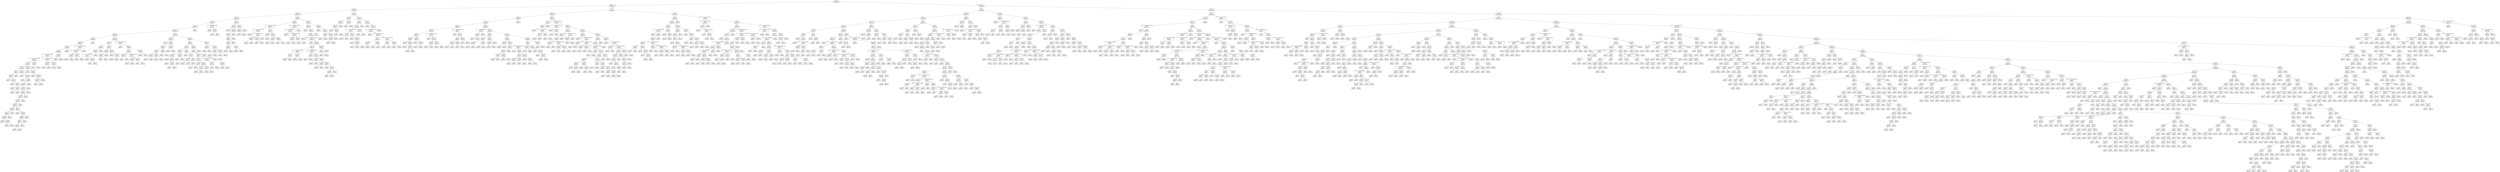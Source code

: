 digraph Tree {
node [shape=box, style="rounded", color="black", fontname=helvetica] ;
edge [fontname=helvetica] ;
0 [label="85 <= -1.8\ngini = 0.5\nsamples = 3356\nvalue = [2623, 2607]"] ;
1 [label="383 <= -2.7\ngini = 0.5\nsamples = 622\nvalue = [530, 452]"] ;
0 -> 1 [labeldistance=2.5, labelangle=45, headlabel="True"] ;
2 [label="205 <= -2.8\ngini = 0.5\nsamples = 304\nvalue = [239, 243]"] ;
1 -> 2 ;
3 [label="303 <= -4.1\ngini = 0.5\nsamples = 257\nvalue = [209, 194]"] ;
2 -> 3 ;
4 [label="350 <= -4.3\ngini = 0.5\nsamples = 198\nvalue = [151, 163]"] ;
3 -> 4 ;
5 [label="178 <= 13.3\ngini = 0.5\nsamples = 175\nvalue = [140, 131]"] ;
4 -> 5 ;
6 [label="81 <= -4.0\ngini = 0.5\nsamples = 172\nvalue = [134, 130]"] ;
5 -> 6 ;
7 [label="93 <= -4.9\ngini = 0.5\nsamples = 171\nvalue = [134, 128]"] ;
6 -> 7 ;
8 [label="98 <= -5.8\ngini = 0.5\nsamples = 120\nvalue = [88, 94]"] ;
7 -> 8 ;
9 [label="124 <= -5.7\ngini = 0.5\nsamples = 91\nvalue = [75, 68]"] ;
8 -> 9 ;
10 [label="104 <= -6.1\ngini = 0.5\nsamples = 90\nvalue = [75, 67]"] ;
9 -> 10 ;
11 [label="380 <= -2.1\ngini = 0.5\nsamples = 84\nvalue = [70, 65]"] ;
10 -> 11 ;
12 [label="92 <= -5.4\ngini = 0.5\nsamples = 83\nvalue = [69, 65]"] ;
11 -> 12 ;
13 [label="323 <= -1.7014117331926443e+38\ngini = 0.5\nsamples = 79\nvalue = [63, 60]"] ;
12 -> 13 ;
14 [label="0 <= -1.7014117331926443e+38\ngini = 0.5\nsamples = 73\nvalue = [59, 56]"] ;
13 -> 14 ;
15 [label="rain <= 1161.0\ngini = 0.5\nsamples = 71\nvalue = [58, 54]"] ;
14 -> 15 ;
16 [label="rain <= 35.5\ngini = 0.4\nsamples = 50\nvalue = [54, 22]"] ;
15 -> 16 ;
17 [label="rain <= 31.5\ngini = 0.4\nsamples = 6\nvalue = [3, 7]"] ;
16 -> 17 ;
18 [label="rain <= 11.5\ngini = 0.5\nsamples = 5\nvalue = [3, 3]"] ;
17 -> 18 ;
19 [label="gini = 0.0\nsamples = 1\nvalue = [1, 0]"] ;
18 -> 19 ;
20 [label="rain <= 14.5\ngini = 0.5\nsamples = 4\nvalue = [2, 3]"] ;
18 -> 20 ;
21 [label="gini = 0.0\nsamples = 1\nvalue = [0, 2]"] ;
20 -> 21 ;
22 [label="rain <= 19.5\ngini = 0.4\nsamples = 3\nvalue = [2, 1]"] ;
20 -> 22 ;
23 [label="gini = 0.0\nsamples = 1\nvalue = [1, 0]"] ;
22 -> 23 ;
24 [label="rain <= 25.0\ngini = 0.5\nsamples = 2\nvalue = [1, 1]"] ;
22 -> 24 ;
25 [label="gini = 0.0\nsamples = 1\nvalue = [0, 1]"] ;
24 -> 25 ;
26 [label="gini = 0.0\nsamples = 1\nvalue = [1, 0]"] ;
24 -> 26 ;
27 [label="gini = 0.0\nsamples = 1\nvalue = [0, 4]"] ;
17 -> 27 ;
28 [label="rain <= 103.0\ngini = 0.4\nsamples = 44\nvalue = [51, 15]"] ;
16 -> 28 ;
29 [label="gini = 0.0\nsamples = 7\nvalue = [14, 0]"] ;
28 -> 29 ;
30 [label="rain <= 133.0\ngini = 0.4\nsamples = 37\nvalue = [37, 15]"] ;
28 -> 30 ;
31 [label="gini = 0.0\nsamples = 2\nvalue = [0, 3]"] ;
30 -> 31 ;
32 [label="rain <= 831.5\ngini = 0.4\nsamples = 35\nvalue = [37, 12]"] ;
30 -> 32 ;
33 [label="rain <= 788.5\ngini = 0.4\nsamples = 27\nvalue = [27, 12]"] ;
32 -> 33 ;
34 [label="rain <= 716.0\ngini = 0.4\nsamples = 25\nvalue = [27, 8]"] ;
33 -> 34 ;
35 [label="rain <= 667.5\ngini = 0.4\nsamples = 23\nvalue = [23, 8]"] ;
34 -> 35 ;
36 [label="rain <= 605.0\ngini = 0.4\nsamples = 22\nvalue = [23, 7]"] ;
35 -> 36 ;
37 [label="rain <= 568.5\ngini = 0.4\nsamples = 19\nvalue = [19, 7]"] ;
36 -> 37 ;
38 [label="rain <= 395.0\ngini = 0.4\nsamples = 18\nvalue = [19, 6]"] ;
37 -> 38 ;
39 [label="rain <= 321.0\ngini = 0.2\nsamples = 11\nvalue = [12, 2]"] ;
38 -> 39 ;
40 [label="rain <= 314.5\ngini = 0.4\nsamples = 8\nvalue = [6, 2]"] ;
39 -> 40 ;
41 [label="rain <= 238.5\ngini = 0.2\nsamples = 7\nvalue = [6, 1]"] ;
40 -> 41 ;
42 [label="gini = 0.0\nsamples = 3\nvalue = [3, 0]"] ;
41 -> 42 ;
43 [label="rain <= 252.0\ngini = 0.4\nsamples = 4\nvalue = [3, 1]"] ;
41 -> 43 ;
44 [label="gini = 0.0\nsamples = 1\nvalue = [0, 1]"] ;
43 -> 44 ;
45 [label="gini = 0.0\nsamples = 3\nvalue = [3, 0]"] ;
43 -> 45 ;
46 [label="gini = 0.0\nsamples = 1\nvalue = [0, 1]"] ;
40 -> 46 ;
47 [label="gini = 0.0\nsamples = 3\nvalue = [6, 0]"] ;
39 -> 47 ;
48 [label="rain <= 420.0\ngini = 0.5\nsamples = 7\nvalue = [7, 4]"] ;
38 -> 48 ;
49 [label="gini = 0.0\nsamples = 1\nvalue = [0, 2]"] ;
48 -> 49 ;
50 [label="rain <= 530.0\ngini = 0.3\nsamples = 6\nvalue = [7, 2]"] ;
48 -> 50 ;
51 [label="rain <= 496.5\ngini = 0.5\nsamples = 4\nvalue = [3, 2]"] ;
50 -> 51 ;
52 [label="rain <= 472.5\ngini = 0.4\nsamples = 3\nvalue = [3, 1]"] ;
51 -> 52 ;
53 [label="rain <= 440.0\ngini = 0.5\nsamples = 2\nvalue = [1, 1]"] ;
52 -> 53 ;
54 [label="gini = 0.0\nsamples = 1\nvalue = [1, 0]"] ;
53 -> 54 ;
55 [label="gini = 0.0\nsamples = 1\nvalue = [0, 1]"] ;
53 -> 55 ;
56 [label="gini = 0.0\nsamples = 1\nvalue = [2, 0]"] ;
52 -> 56 ;
57 [label="gini = 0.0\nsamples = 1\nvalue = [0, 1]"] ;
51 -> 57 ;
58 [label="gini = 0.0\nsamples = 2\nvalue = [4, 0]"] ;
50 -> 58 ;
59 [label="gini = 0.0\nsamples = 1\nvalue = [0, 1]"] ;
37 -> 59 ;
60 [label="gini = 0.0\nsamples = 3\nvalue = [4, 0]"] ;
36 -> 60 ;
61 [label="gini = 0.0\nsamples = 1\nvalue = [0, 1]"] ;
35 -> 61 ;
62 [label="gini = 0.0\nsamples = 2\nvalue = [4, 0]"] ;
34 -> 62 ;
63 [label="gini = 0.0\nsamples = 2\nvalue = [0, 4]"] ;
33 -> 63 ;
64 [label="gini = 0.0\nsamples = 8\nvalue = [10, 0]"] ;
32 -> 64 ;
65 [label="rain <= 1856.5\ngini = 0.2\nsamples = 21\nvalue = [4, 32]"] ;
15 -> 65 ;
66 [label="gini = 0.0\nsamples = 8\nvalue = [0, 18]"] ;
65 -> 66 ;
67 [label="rain <= 2011.5\ngini = 0.3\nsamples = 13\nvalue = [4, 14]"] ;
65 -> 67 ;
68 [label="gini = 0.0\nsamples = 2\nvalue = [3, 0]"] ;
67 -> 68 ;
69 [label="rain <= 2502.0\ngini = 0.1\nsamples = 11\nvalue = [1, 14]"] ;
67 -> 69 ;
70 [label="rain <= 2238.5\ngini = 0.4\nsamples = 3\nvalue = [1, 2]"] ;
69 -> 70 ;
71 [label="gini = 0.0\nsamples = 2\nvalue = [0, 2]"] ;
70 -> 71 ;
72 [label="gini = 0.0\nsamples = 1\nvalue = [1, 0]"] ;
70 -> 72 ;
73 [label="gini = 0.0\nsamples = 8\nvalue = [0, 12]"] ;
69 -> 73 ;
74 [label="rain <= 322.0\ngini = 0.4\nsamples = 2\nvalue = [1, 2]"] ;
14 -> 74 ;
75 [label="gini = 0.0\nsamples = 1\nvalue = [0, 2]"] ;
74 -> 75 ;
76 [label="gini = 0.0\nsamples = 1\nvalue = [1, 0]"] ;
74 -> 76 ;
77 [label="221 <= -1.7014117331926443e+38\ngini = 0.5\nsamples = 6\nvalue = [4, 4]"] ;
13 -> 77 ;
78 [label="rain <= 2850.5\ngini = 0.5\nsamples = 4\nvalue = [3, 3]"] ;
77 -> 78 ;
79 [label="gini = 0.0\nsamples = 2\nvalue = [3, 0]"] ;
78 -> 79 ;
80 [label="gini = 0.0\nsamples = 2\nvalue = [0, 3]"] ;
78 -> 80 ;
81 [label="rain <= 2257.0\ngini = 0.5\nsamples = 2\nvalue = [1, 1]"] ;
77 -> 81 ;
82 [label="gini = 0.0\nsamples = 1\nvalue = [1, 0]"] ;
81 -> 82 ;
83 [label="gini = 0.0\nsamples = 1\nvalue = [0, 1]"] ;
81 -> 83 ;
84 [label="rain <= 59.5\ngini = 0.5\nsamples = 4\nvalue = [6, 5]"] ;
12 -> 84 ;
85 [label="gini = 0.0\nsamples = 2\nvalue = [0, 5]"] ;
84 -> 85 ;
86 [label="gini = 0.0\nsamples = 2\nvalue = [6, 0]"] ;
84 -> 86 ;
87 [label="gini = 0.0\nsamples = 1\nvalue = [1, 0]"] ;
11 -> 87 ;
88 [label="119 <= -1.7014117331926443e+38\ngini = 0.4\nsamples = 6\nvalue = [5, 2]"] ;
10 -> 88 ;
89 [label="64 <= -1.7014117331926443e+38\ngini = 0.5\nsamples = 4\nvalue = [3, 2]"] ;
88 -> 89 ;
90 [label="rain <= 4736.0\ngini = 0.4\nsamples = 2\nvalue = [2, 1]"] ;
89 -> 90 ;
91 [label="gini = 0.0\nsamples = 1\nvalue = [2, 0]"] ;
90 -> 91 ;
92 [label="gini = 0.0\nsamples = 1\nvalue = [0, 1]"] ;
90 -> 92 ;
93 [label="rain <= 3914.0\ngini = 0.5\nsamples = 2\nvalue = [1, 1]"] ;
89 -> 93 ;
94 [label="gini = 0.0\nsamples = 1\nvalue = [1, 0]"] ;
93 -> 94 ;
95 [label="gini = 0.0\nsamples = 1\nvalue = [0, 1]"] ;
93 -> 95 ;
96 [label="gini = 0.0\nsamples = 2\nvalue = [2, 0]"] ;
88 -> 96 ;
97 [label="gini = 0.0\nsamples = 1\nvalue = [0, 1]"] ;
9 -> 97 ;
98 [label="97 <= -4.8\ngini = 0.4\nsamples = 29\nvalue = [13, 26]"] ;
8 -> 98 ;
99 [label="221 <= -4.9\ngini = 0.4\nsamples = 20\nvalue = [7, 20]"] ;
98 -> 99 ;
100 [label="254 <= -5.8\ngini = 0.3\nsamples = 13\nvalue = [3, 16]"] ;
99 -> 100 ;
101 [label="225 <= -5.3\ngini = 0.4\nsamples = 7\nvalue = [3, 6]"] ;
100 -> 101 ;
102 [label="215 <= -1.7014117331926443e+38\ngini = 0.4\nsamples = 6\nvalue = [2, 6]"] ;
101 -> 102 ;
103 [label="gini = 0.0\nsamples = 2\nvalue = [0, 3]"] ;
102 -> 103 ;
104 [label="rain <= 299.5\ngini = 0.5\nsamples = 4\nvalue = [2, 3]"] ;
102 -> 104 ;
105 [label="gini = 0.0\nsamples = 2\nvalue = [2, 0]"] ;
104 -> 105 ;
106 [label="gini = 0.0\nsamples = 2\nvalue = [0, 3]"] ;
104 -> 106 ;
107 [label="gini = 0.0\nsamples = 1\nvalue = [1, 0]"] ;
101 -> 107 ;
108 [label="gini = 0.0\nsamples = 6\nvalue = [0, 10]"] ;
100 -> 108 ;
109 [label="rain <= 745.0\ngini = 0.5\nsamples = 7\nvalue = [4, 4]"] ;
99 -> 109 ;
110 [label="296 <= -5.0\ngini = 0.4\nsamples = 4\nvalue = [3, 1]"] ;
109 -> 110 ;
111 [label="rain <= 281.5\ngini = 0.5\nsamples = 2\nvalue = [1, 1]"] ;
110 -> 111 ;
112 [label="gini = 0.0\nsamples = 1\nvalue = [0, 1]"] ;
111 -> 112 ;
113 [label="gini = 0.0\nsamples = 1\nvalue = [1, 0]"] ;
111 -> 113 ;
114 [label="gini = 0.0\nsamples = 2\nvalue = [2, 0]"] ;
110 -> 114 ;
115 [label="261 <= -4.5\ngini = 0.4\nsamples = 3\nvalue = [1, 3]"] ;
109 -> 115 ;
116 [label="gini = 0.0\nsamples = 1\nvalue = [0, 1]"] ;
115 -> 116 ;
117 [label="rain <= 2132.5\ngini = 0.4\nsamples = 2\nvalue = [1, 2]"] ;
115 -> 117 ;
118 [label="gini = 0.0\nsamples = 1\nvalue = [0, 2]"] ;
117 -> 118 ;
119 [label="gini = 0.0\nsamples = 1\nvalue = [1, 0]"] ;
117 -> 119 ;
120 [label="239 <= -1.7014117331926443e+38\ngini = 0.5\nsamples = 9\nvalue = [6, 6]"] ;
98 -> 120 ;
121 [label="gini = 0.0\nsamples = 1\nvalue = [1, 0]"] ;
120 -> 121 ;
122 [label="303 <= -5.0\ngini = 0.5\nsamples = 8\nvalue = [5, 6]"] ;
120 -> 122 ;
123 [label="270 <= -5.2\ngini = 0.5\nsamples = 6\nvalue = [3, 3]"] ;
122 -> 123 ;
124 [label="rain <= 470.0\ngini = 0.5\nsamples = 2\nvalue = [1, 1]"] ;
123 -> 124 ;
125 [label="gini = 0.0\nsamples = 1\nvalue = [1, 0]"] ;
124 -> 125 ;
126 [label="gini = 0.0\nsamples = 1\nvalue = [0, 1]"] ;
124 -> 126 ;
127 [label="133 <= -1.7014117331926443e+38\ngini = 0.5\nsamples = 4\nvalue = [2, 2]"] ;
123 -> 127 ;
128 [label="rain <= 825.0\ngini = 0.5\nsamples = 2\nvalue = [1, 1]"] ;
127 -> 128 ;
129 [label="gini = 0.0\nsamples = 1\nvalue = [1, 0]"] ;
128 -> 129 ;
130 [label="gini = 0.0\nsamples = 1\nvalue = [0, 1]"] ;
128 -> 130 ;
131 [label="rain <= 480.5\ngini = 0.5\nsamples = 2\nvalue = [1, 1]"] ;
127 -> 131 ;
132 [label="gini = 0.0\nsamples = 1\nvalue = [0, 1]"] ;
131 -> 132 ;
133 [label="gini = 0.0\nsamples = 1\nvalue = [1, 0]"] ;
131 -> 133 ;
134 [label="rain <= 224.0\ngini = 0.5\nsamples = 2\nvalue = [2, 3]"] ;
122 -> 134 ;
135 [label="gini = 0.0\nsamples = 1\nvalue = [0, 3]"] ;
134 -> 135 ;
136 [label="gini = 0.0\nsamples = 1\nvalue = [2, 0]"] ;
134 -> 136 ;
137 [label="397 <= -4.9\ngini = 0.5\nsamples = 51\nvalue = [46, 34]"] ;
7 -> 137 ;
138 [label="161 <= -5.2\ngini = 0.4\nsamples = 15\nvalue = [14, 6]"] ;
137 -> 138 ;
139 [label="gini = 0.0\nsamples = 3\nvalue = [3, 0]"] ;
138 -> 139 ;
140 [label="181 <= -4.7\ngini = 0.5\nsamples = 12\nvalue = [11, 6]"] ;
138 -> 140 ;
141 [label="258 <= -4.4\ngini = 0.5\nsamples = 10\nvalue = [8, 5]"] ;
140 -> 141 ;
142 [label="47 <= -3.5\ngini = 0.5\nsamples = 8\nvalue = [7, 4]"] ;
141 -> 142 ;
143 [label="rain <= 448.5\ngini = 0.4\nsamples = 2\nvalue = [2, 1]"] ;
142 -> 143 ;
144 [label="gini = 0.0\nsamples = 1\nvalue = [0, 1]"] ;
143 -> 144 ;
145 [label="gini = 0.0\nsamples = 1\nvalue = [2, 0]"] ;
143 -> 145 ;
146 [label="rain <= 800.5\ngini = 0.5\nsamples = 6\nvalue = [5, 3]"] ;
142 -> 146 ;
147 [label="gini = 0.0\nsamples = 5\nvalue = [5, 0]"] ;
146 -> 147 ;
148 [label="gini = 0.0\nsamples = 1\nvalue = [0, 3]"] ;
146 -> 148 ;
149 [label="rain <= 278.5\ngini = 0.5\nsamples = 2\nvalue = [1, 1]"] ;
141 -> 149 ;
150 [label="gini = 0.0\nsamples = 1\nvalue = [0, 1]"] ;
149 -> 150 ;
151 [label="gini = 0.0\nsamples = 1\nvalue = [1, 0]"] ;
149 -> 151 ;
152 [label="rain <= 2053.0\ngini = 0.4\nsamples = 2\nvalue = [3, 1]"] ;
140 -> 152 ;
153 [label="gini = 0.0\nsamples = 1\nvalue = [3, 0]"] ;
152 -> 153 ;
154 [label="gini = 0.0\nsamples = 1\nvalue = [0, 1]"] ;
152 -> 154 ;
155 [label="0 <= -4.3\ngini = 0.5\nsamples = 36\nvalue = [32, 28]"] ;
137 -> 155 ;
156 [label="118 <= -4.5\ngini = 0.5\nsamples = 30\nvalue = [28, 22]"] ;
155 -> 156 ;
157 [label="107 <= -4.6\ngini = 0.5\nsamples = 17\nvalue = [12, 13]"] ;
156 -> 157 ;
158 [label="89 <= -4.7\ngini = 0.5\nsamples = 12\nvalue = [9, 8]"] ;
157 -> 158 ;
159 [label="rain <= 676.0\ngini = 0.5\nsamples = 8\nvalue = [6, 6]"] ;
158 -> 159 ;
160 [label="gini = 0.0\nsamples = 3\nvalue = [5, 0]"] ;
159 -> 160 ;
161 [label="91 <= -4.4\ngini = 0.2\nsamples = 5\nvalue = [1, 6]"] ;
159 -> 161 ;
162 [label="gini = 0.0\nsamples = 3\nvalue = [0, 5]"] ;
161 -> 162 ;
163 [label="rain <= 2997.5\ngini = 0.5\nsamples = 2\nvalue = [1, 1]"] ;
161 -> 163 ;
164 [label="gini = 0.0\nsamples = 1\nvalue = [1, 0]"] ;
163 -> 164 ;
165 [label="gini = 0.0\nsamples = 1\nvalue = [0, 1]"] ;
163 -> 165 ;
166 [label="rain <= 427.0\ngini = 0.5\nsamples = 4\nvalue = [3, 2]"] ;
158 -> 166 ;
167 [label="gini = 0.0\nsamples = 2\nvalue = [0, 2]"] ;
166 -> 167 ;
168 [label="gini = 0.0\nsamples = 2\nvalue = [3, 0]"] ;
166 -> 168 ;
169 [label="254 <= -4.6\ngini = 0.5\nsamples = 5\nvalue = [3, 5]"] ;
157 -> 169 ;
170 [label="gini = 0.0\nsamples = 1\nvalue = [0, 1]"] ;
169 -> 170 ;
171 [label="192 <= -4.4\ngini = 0.5\nsamples = 4\nvalue = [3, 4]"] ;
169 -> 171 ;
172 [label="rain <= 1500.5\ngini = 0.4\nsamples = 2\nvalue = [1, 2]"] ;
171 -> 172 ;
173 [label="gini = 0.0\nsamples = 1\nvalue = [1, 0]"] ;
172 -> 173 ;
174 [label="gini = 0.0\nsamples = 1\nvalue = [0, 2]"] ;
172 -> 174 ;
175 [label="rain <= 46.5\ngini = 0.5\nsamples = 2\nvalue = [2, 2]"] ;
171 -> 175 ;
176 [label="gini = 0.0\nsamples = 1\nvalue = [0, 2]"] ;
175 -> 176 ;
177 [label="gini = 0.0\nsamples = 1\nvalue = [2, 0]"] ;
175 -> 177 ;
178 [label="384 <= -4.4\ngini = 0.5\nsamples = 13\nvalue = [16, 9]"] ;
156 -> 178 ;
179 [label="92 <= -0.0\ngini = 0.5\nsamples = 12\nvalue = [14, 9]"] ;
178 -> 179 ;
180 [label="79 <= -4.3\ngini = 0.5\nsamples = 10\nvalue = [12, 7]"] ;
179 -> 180 ;
181 [label="392 <= -4.6\ngini = 0.4\nsamples = 6\nvalue = [6, 3]"] ;
180 -> 181 ;
182 [label="rain <= 436.5\ngini = 0.4\nsamples = 2\nvalue = [2, 1]"] ;
181 -> 182 ;
183 [label="gini = 0.0\nsamples = 1\nvalue = [0, 1]"] ;
182 -> 183 ;
184 [label="gini = 0.0\nsamples = 1\nvalue = [2, 0]"] ;
182 -> 184 ;
185 [label="111 <= -4.5\ngini = 0.4\nsamples = 4\nvalue = [4, 2]"] ;
181 -> 185 ;
186 [label="rain <= 1609.5\ngini = 0.4\nsamples = 2\nvalue = [2, 1]"] ;
185 -> 186 ;
187 [label="gini = 0.0\nsamples = 1\nvalue = [2, 0]"] ;
186 -> 187 ;
188 [label="gini = 0.0\nsamples = 1\nvalue = [0, 1]"] ;
186 -> 188 ;
189 [label="rain <= 623.0\ngini = 0.4\nsamples = 2\nvalue = [2, 1]"] ;
185 -> 189 ;
190 [label="gini = 0.0\nsamples = 1\nvalue = [2, 0]"] ;
189 -> 190 ;
191 [label="gini = 0.0\nsamples = 1\nvalue = [0, 1]"] ;
189 -> 191 ;
192 [label="45 <= -1.7014117331926443e+38\ngini = 0.5\nsamples = 4\nvalue = [6, 4]"] ;
180 -> 192 ;
193 [label="rain <= 74.0\ngini = 0.5\nsamples = 2\nvalue = [3, 2]"] ;
192 -> 193 ;
194 [label="gini = 0.0\nsamples = 1\nvalue = [3, 0]"] ;
193 -> 194 ;
195 [label="gini = 0.0\nsamples = 1\nvalue = [0, 2]"] ;
193 -> 195 ;
196 [label="rain <= 2360.5\ngini = 0.5\nsamples = 2\nvalue = [3, 2]"] ;
192 -> 196 ;
197 [label="gini = 0.0\nsamples = 1\nvalue = [3, 0]"] ;
196 -> 197 ;
198 [label="gini = 0.0\nsamples = 1\nvalue = [0, 2]"] ;
196 -> 198 ;
199 [label="rain <= 1542.5\ngini = 0.5\nsamples = 2\nvalue = [2, 2]"] ;
179 -> 199 ;
200 [label="gini = 0.0\nsamples = 1\nvalue = [2, 0]"] ;
199 -> 200 ;
201 [label="gini = 0.0\nsamples = 1\nvalue = [0, 2]"] ;
199 -> 201 ;
202 [label="gini = 0.0\nsamples = 1\nvalue = [2, 0]"] ;
178 -> 202 ;
203 [label="368 <= -4.6\ngini = 0.5\nsamples = 6\nvalue = [4, 6]"] ;
155 -> 203 ;
204 [label="rain <= 228.0\ngini = 0.5\nsamples = 2\nvalue = [1, 1]"] ;
203 -> 204 ;
205 [label="gini = 0.0\nsamples = 1\nvalue = [0, 1]"] ;
204 -> 205 ;
206 [label="gini = 0.0\nsamples = 1\nvalue = [1, 0]"] ;
204 -> 206 ;
207 [label="238 <= -4.6\ngini = 0.5\nsamples = 4\nvalue = [3, 5]"] ;
203 -> 207 ;
208 [label="rain <= 648.0\ngini = 0.5\nsamples = 2\nvalue = [2, 3]"] ;
207 -> 208 ;
209 [label="gini = 0.0\nsamples = 1\nvalue = [2, 0]"] ;
208 -> 209 ;
210 [label="gini = 0.0\nsamples = 1\nvalue = [0, 3]"] ;
208 -> 210 ;
211 [label="rain <= 1418.0\ngini = 0.4\nsamples = 2\nvalue = [1, 2]"] ;
207 -> 211 ;
212 [label="gini = 0.0\nsamples = 1\nvalue = [1, 0]"] ;
211 -> 212 ;
213 [label="gini = 0.0\nsamples = 1\nvalue = [0, 2]"] ;
211 -> 213 ;
214 [label="gini = 0.0\nsamples = 1\nvalue = [0, 2]"] ;
6 -> 214 ;
215 [label="77 <= -1.7014117331926443e+38\ngini = 0.2\nsamples = 3\nvalue = [6, 1]"] ;
5 -> 215 ;
216 [label="gini = 0.0\nsamples = 1\nvalue = [3, 0]"] ;
215 -> 216 ;
217 [label="rain <= 329.5\ngini = 0.4\nsamples = 2\nvalue = [3, 1]"] ;
215 -> 217 ;
218 [label="gini = 0.0\nsamples = 1\nvalue = [3, 0]"] ;
217 -> 218 ;
219 [label="gini = 0.0\nsamples = 1\nvalue = [0, 1]"] ;
217 -> 219 ;
220 [label="203 <= -3.7\ngini = 0.4\nsamples = 23\nvalue = [11, 32]"] ;
4 -> 220 ;
221 [label="54 <= -4.7\ngini = 0.3\nsamples = 18\nvalue = [8, 30]"] ;
220 -> 221 ;
222 [label="gini = 0.0\nsamples = 4\nvalue = [0, 11]"] ;
221 -> 222 ;
223 [label="rain <= 1609.0\ngini = 0.4\nsamples = 14\nvalue = [8, 19]"] ;
221 -> 223 ;
224 [label="354 <= -3.6\ngini = 0.5\nsamples = 8\nvalue = [8, 5]"] ;
223 -> 224 ;
225 [label="365 <= -4.1\ngini = 0.5\nsamples = 5\nvalue = [4, 5]"] ;
224 -> 225 ;
226 [label="113 <= -4.0\ngini = 0.5\nsamples = 4\nvalue = [4, 4]"] ;
225 -> 226 ;
227 [label="rain <= 376.5\ngini = 0.5\nsamples = 2\nvalue = [3, 3]"] ;
226 -> 227 ;
228 [label="gini = 0.0\nsamples = 1\nvalue = [0, 3]"] ;
227 -> 228 ;
229 [label="gini = 0.0\nsamples = 1\nvalue = [3, 0]"] ;
227 -> 229 ;
230 [label="rain <= 114.0\ngini = 0.5\nsamples = 2\nvalue = [1, 1]"] ;
226 -> 230 ;
231 [label="gini = 0.0\nsamples = 1\nvalue = [1, 0]"] ;
230 -> 231 ;
232 [label="gini = 0.0\nsamples = 1\nvalue = [0, 1]"] ;
230 -> 232 ;
233 [label="gini = 0.0\nsamples = 1\nvalue = [0, 1]"] ;
225 -> 233 ;
234 [label="gini = 0.0\nsamples = 3\nvalue = [4, 0]"] ;
224 -> 234 ;
235 [label="gini = 0.0\nsamples = 6\nvalue = [0, 14]"] ;
223 -> 235 ;
236 [label="13 <= -3.5\ngini = 0.5\nsamples = 5\nvalue = [3, 2]"] ;
220 -> 236 ;
237 [label="rain <= 739.0\ngini = 0.4\nsamples = 3\nvalue = [1, 2]"] ;
236 -> 237 ;
238 [label="gini = 0.0\nsamples = 1\nvalue = [1, 0]"] ;
237 -> 238 ;
239 [label="gini = 0.0\nsamples = 2\nvalue = [0, 2]"] ;
237 -> 239 ;
240 [label="gini = 0.0\nsamples = 2\nvalue = [2, 0]"] ;
236 -> 240 ;
241 [label="215 <= -3.8\ngini = 0.5\nsamples = 59\nvalue = [58, 31]"] ;
3 -> 241 ;
242 [label="209 <= -4.2\ngini = 0.3\nsamples = 24\nvalue = [33, 8]"] ;
241 -> 242 ;
243 [label="148 <= -1.7014117331926443e+38\ngini = 0.5\nsamples = 12\nvalue = [11, 6]"] ;
242 -> 243 ;
244 [label="60 <= -1.7014117331926443e+38\ngini = 0.3\nsamples = 6\nvalue = [8, 2]"] ;
243 -> 244 ;
245 [label="gini = 0.0\nsamples = 2\nvalue = [3, 0]"] ;
244 -> 245 ;
246 [label="55 <= -1.7014117331926443e+38\ngini = 0.4\nsamples = 4\nvalue = [5, 2]"] ;
244 -> 246 ;
247 [label="rain <= 2853.0\ngini = 0.4\nsamples = 2\nvalue = [3, 1]"] ;
246 -> 247 ;
248 [label="gini = 0.0\nsamples = 1\nvalue = [3, 0]"] ;
247 -> 248 ;
249 [label="gini = 0.0\nsamples = 1\nvalue = [0, 1]"] ;
247 -> 249 ;
250 [label="rain <= 489.5\ngini = 0.4\nsamples = 2\nvalue = [2, 1]"] ;
246 -> 250 ;
251 [label="gini = 0.0\nsamples = 1\nvalue = [2, 0]"] ;
250 -> 251 ;
252 [label="gini = 0.0\nsamples = 1\nvalue = [0, 1]"] ;
250 -> 252 ;
253 [label="325 <= -4.0\ngini = 0.5\nsamples = 6\nvalue = [3, 4]"] ;
243 -> 253 ;
254 [label="rain <= 185.0\ngini = 0.4\nsamples = 2\nvalue = [1, 2]"] ;
253 -> 254 ;
255 [label="gini = 0.0\nsamples = 1\nvalue = [1, 0]"] ;
254 -> 255 ;
256 [label="gini = 0.0\nsamples = 1\nvalue = [0, 2]"] ;
254 -> 256 ;
257 [label="164 <= -4.1\ngini = 0.5\nsamples = 4\nvalue = [2, 2]"] ;
253 -> 257 ;
258 [label="rain <= 1024.5\ngini = 0.5\nsamples = 2\nvalue = [1, 1]"] ;
257 -> 258 ;
259 [label="gini = 0.0\nsamples = 1\nvalue = [1, 0]"] ;
258 -> 259 ;
260 [label="gini = 0.0\nsamples = 1\nvalue = [0, 1]"] ;
258 -> 260 ;
261 [label="rain <= 548.0\ngini = 0.5\nsamples = 2\nvalue = [1, 1]"] ;
257 -> 261 ;
262 [label="gini = 0.0\nsamples = 1\nvalue = [1, 0]"] ;
261 -> 262 ;
263 [label="gini = 0.0\nsamples = 1\nvalue = [0, 1]"] ;
261 -> 263 ;
264 [label="262 <= -1.7014117331926443e+38\ngini = 0.2\nsamples = 12\nvalue = [22, 2]"] ;
242 -> 264 ;
265 [label="167 <= -1.7014117331926443e+38\ngini = 0.3\nsamples = 6\nvalue = [9, 2]"] ;
264 -> 265 ;
266 [label="gini = 0.0\nsamples = 1\nvalue = [1, 0]"] ;
265 -> 266 ;
267 [label="83 <= -1.7014117331926443e+38\ngini = 0.3\nsamples = 5\nvalue = [8, 2]"] ;
265 -> 267 ;
268 [label="rain <= 139.5\ngini = 0.3\nsamples = 2\nvalue = [5, 1]"] ;
267 -> 268 ;
269 [label="gini = 0.0\nsamples = 1\nvalue = [5, 0]"] ;
268 -> 269 ;
270 [label="gini = 0.0\nsamples = 1\nvalue = [0, 1]"] ;
268 -> 270 ;
271 [label="rain <= 2072.0\ngini = 0.4\nsamples = 3\nvalue = [3, 1]"] ;
267 -> 271 ;
272 [label="gini = 0.0\nsamples = 2\nvalue = [3, 0]"] ;
271 -> 272 ;
273 [label="gini = 0.0\nsamples = 1\nvalue = [0, 1]"] ;
271 -> 273 ;
274 [label="gini = 0.0\nsamples = 6\nvalue = [13, 0]"] ;
264 -> 274 ;
275 [label="226 <= -2.7\ngini = 0.5\nsamples = 35\nvalue = [25, 23]"] ;
241 -> 275 ;
276 [label="159 <= -4.2\ngini = 0.5\nsamples = 29\nvalue = [17, 21]"] ;
275 -> 276 ;
277 [label="gini = 0.0\nsamples = 2\nvalue = [0, 2]"] ;
276 -> 277 ;
278 [label="166 <= -2.7\ngini = 0.5\nsamples = 27\nvalue = [17, 19]"] ;
276 -> 278 ;
279 [label="154 <= -3.6\ngini = 0.5\nsamples = 26\nvalue = [15, 19]"] ;
278 -> 279 ;
280 [label="gini = 0.0\nsamples = 2\nvalue = [2, 0]"] ;
279 -> 280 ;
281 [label="131 <= -1.7014117331926443e+38\ngini = 0.5\nsamples = 24\nvalue = [13, 19]"] ;
279 -> 281 ;
282 [label="gini = 0.0\nsamples = 1\nvalue = [0, 1]"] ;
281 -> 282 ;
283 [label="360 <= -3.0\ngini = 0.5\nsamples = 23\nvalue = [13, 18]"] ;
281 -> 283 ;
284 [label="339 <= -3.2\ngini = 0.5\nsamples = 14\nvalue = [8, 9]"] ;
283 -> 284 ;
285 [label="200 <= -1.7014117331926443e+38\ngini = 0.5\nsamples = 4\nvalue = [2, 3]"] ;
284 -> 285 ;
286 [label="rain <= 636.0\ngini = 0.5\nsamples = 2\nvalue = [1, 1]"] ;
285 -> 286 ;
287 [label="gini = 0.0\nsamples = 1\nvalue = [0, 1]"] ;
286 -> 287 ;
288 [label="gini = 0.0\nsamples = 1\nvalue = [1, 0]"] ;
286 -> 288 ;
289 [label="rain <= 271.0\ngini = 0.4\nsamples = 2\nvalue = [1, 2]"] ;
285 -> 289 ;
290 [label="gini = 0.0\nsamples = 1\nvalue = [1, 0]"] ;
289 -> 290 ;
291 [label="gini = 0.0\nsamples = 1\nvalue = [0, 2]"] ;
289 -> 291 ;
292 [label="39 <= -1.7014117331926443e+38\ngini = 0.5\nsamples = 10\nvalue = [6, 6]"] ;
284 -> 292 ;
293 [label="rain <= 83.5\ngini = 0.5\nsamples = 2\nvalue = [1, 1]"] ;
292 -> 293 ;
294 [label="gini = 0.0\nsamples = 1\nvalue = [0, 1]"] ;
293 -> 294 ;
295 [label="gini = 0.0\nsamples = 1\nvalue = [1, 0]"] ;
293 -> 295 ;
296 [label="25 <= -3.3\ngini = 0.5\nsamples = 8\nvalue = [5, 5]"] ;
292 -> 296 ;
297 [label="rain <= 608.0\ngini = 0.5\nsamples = 2\nvalue = [1, 1]"] ;
296 -> 297 ;
298 [label="gini = 0.0\nsamples = 1\nvalue = [1, 0]"] ;
297 -> 298 ;
299 [label="gini = 0.0\nsamples = 1\nvalue = [0, 1]"] ;
297 -> 299 ;
300 [label="94 <= -2.9\ngini = 0.5\nsamples = 6\nvalue = [4, 4]"] ;
296 -> 300 ;
301 [label="rain <= 555.5\ngini = 0.5\nsamples = 2\nvalue = [2, 2]"] ;
300 -> 301 ;
302 [label="gini = 0.0\nsamples = 1\nvalue = [2, 0]"] ;
301 -> 302 ;
303 [label="gini = 0.0\nsamples = 1\nvalue = [0, 2]"] ;
301 -> 303 ;
304 [label="rain <= 207.0\ngini = 0.5\nsamples = 4\nvalue = [2, 2]"] ;
300 -> 304 ;
305 [label="gini = 0.0\nsamples = 1\nvalue = [0, 1]"] ;
304 -> 305 ;
306 [label="345 <= -3.3\ngini = 0.4\nsamples = 3\nvalue = [2, 1]"] ;
304 -> 306 ;
307 [label="rain <= 814.0\ngini = 0.5\nsamples = 2\nvalue = [1, 1]"] ;
306 -> 307 ;
308 [label="gini = 0.0\nsamples = 1\nvalue = [1, 0]"] ;
307 -> 308 ;
309 [label="gini = 0.0\nsamples = 1\nvalue = [0, 1]"] ;
307 -> 309 ;
310 [label="gini = 0.0\nsamples = 1\nvalue = [1, 0]"] ;
306 -> 310 ;
311 [label="rain <= 1495.5\ngini = 0.5\nsamples = 9\nvalue = [5, 9]"] ;
283 -> 311 ;
312 [label="57 <= -2.8\ngini = 0.3\nsamples = 4\nvalue = [5, 1]"] ;
311 -> 312 ;
313 [label="gini = 0.0\nsamples = 3\nvalue = [5, 0]"] ;
312 -> 313 ;
314 [label="gini = 0.0\nsamples = 1\nvalue = [0, 1]"] ;
312 -> 314 ;
315 [label="gini = 0.0\nsamples = 5\nvalue = [0, 8]"] ;
311 -> 315 ;
316 [label="gini = 0.0\nsamples = 1\nvalue = [2, 0]"] ;
278 -> 316 ;
317 [label="97 <= -2.8\ngini = 0.3\nsamples = 6\nvalue = [8, 2]"] ;
275 -> 317 ;
318 [label="gini = 0.0\nsamples = 1\nvalue = [2, 0]"] ;
317 -> 318 ;
319 [label="16 <= -1.1\ngini = 0.4\nsamples = 5\nvalue = [6, 2]"] ;
317 -> 319 ;
320 [label="rain <= 94.0\ngini = 0.4\nsamples = 2\nvalue = [3, 1]"] ;
319 -> 320 ;
321 [label="gini = 0.0\nsamples = 1\nvalue = [3, 0]"] ;
320 -> 321 ;
322 [label="gini = 0.0\nsamples = 1\nvalue = [0, 1]"] ;
320 -> 322 ;
323 [label="rain <= 136.5\ngini = 0.4\nsamples = 3\nvalue = [3, 1]"] ;
319 -> 323 ;
324 [label="rain <= 85.5\ngini = 0.5\nsamples = 2\nvalue = [1, 1]"] ;
323 -> 324 ;
325 [label="gini = 0.0\nsamples = 1\nvalue = [1, 0]"] ;
324 -> 325 ;
326 [label="gini = 0.0\nsamples = 1\nvalue = [0, 1]"] ;
324 -> 326 ;
327 [label="gini = 0.0\nsamples = 1\nvalue = [2, 0]"] ;
323 -> 327 ;
328 [label="89 <= -1.6\ngini = 0.5\nsamples = 47\nvalue = [30, 49]"] ;
2 -> 328 ;
329 [label="354 <= -0.6\ngini = 0.2\nsamples = 12\nvalue = [3, 18]"] ;
328 -> 329 ;
330 [label="265 <= -2.8\ngini = 0.1\nsamples = 10\nvalue = [1, 15]"] ;
329 -> 330 ;
331 [label="286 <= -2.8\ngini = 0.3\nsamples = 4\nvalue = [1, 5]"] ;
330 -> 331 ;
332 [label="gini = 0.0\nsamples = 1\nvalue = [0, 1]"] ;
331 -> 332 ;
333 [label="rain <= 2331.5\ngini = 0.3\nsamples = 3\nvalue = [1, 4]"] ;
331 -> 333 ;
334 [label="gini = 0.0\nsamples = 1\nvalue = [1, 0]"] ;
333 -> 334 ;
335 [label="gini = 0.0\nsamples = 2\nvalue = [0, 4]"] ;
333 -> 335 ;
336 [label="gini = 0.0\nsamples = 6\nvalue = [0, 10]"] ;
330 -> 336 ;
337 [label="rain <= 3880.5\ngini = 0.5\nsamples = 2\nvalue = [2, 3]"] ;
329 -> 337 ;
338 [label="gini = 0.0\nsamples = 1\nvalue = [2, 0]"] ;
337 -> 338 ;
339 [label="gini = 0.0\nsamples = 1\nvalue = [0, 3]"] ;
337 -> 339 ;
340 [label="2 <= -2.6\ngini = 0.5\nsamples = 35\nvalue = [27, 31]"] ;
328 -> 340 ;
341 [label="7 <= 0.9\ngini = 0.5\nsamples = 12\nvalue = [14, 9]"] ;
340 -> 341 ;
342 [label="68 <= 0.2\ngini = 0.5\nsamples = 11\nvalue = [13, 9]"] ;
341 -> 342 ;
343 [label="398 <= -1.7014117331926443e+38\ngini = 0.5\nsamples = 9\nvalue = [11, 8]"] ;
342 -> 343 ;
344 [label="rain <= 263.0\ngini = 0.5\nsamples = 2\nvalue = [1, 1]"] ;
343 -> 344 ;
345 [label="gini = 0.0\nsamples = 1\nvalue = [0, 1]"] ;
344 -> 345 ;
346 [label="gini = 0.0\nsamples = 1\nvalue = [1, 0]"] ;
344 -> 346 ;
347 [label="rain <= 137.0\ngini = 0.5\nsamples = 7\nvalue = [10, 7]"] ;
343 -> 347 ;
348 [label="gini = 0.0\nsamples = 2\nvalue = [8, 0]"] ;
347 -> 348 ;
349 [label="rain <= 773.0\ngini = 0.3\nsamples = 5\nvalue = [2, 7]"] ;
347 -> 349 ;
350 [label="gini = 0.0\nsamples = 3\nvalue = [0, 5]"] ;
349 -> 350 ;
351 [label="rain <= 1349.0\ngini = 0.5\nsamples = 2\nvalue = [2, 2]"] ;
349 -> 351 ;
352 [label="gini = 0.0\nsamples = 1\nvalue = [2, 0]"] ;
351 -> 352 ;
353 [label="gini = 0.0\nsamples = 1\nvalue = [0, 2]"] ;
351 -> 353 ;
354 [label="rain <= 6890.0\ngini = 0.4\nsamples = 2\nvalue = [2, 1]"] ;
342 -> 354 ;
355 [label="gini = 0.0\nsamples = 1\nvalue = [2, 0]"] ;
354 -> 355 ;
356 [label="gini = 0.0\nsamples = 1\nvalue = [0, 1]"] ;
354 -> 356 ;
357 [label="gini = 0.0\nsamples = 1\nvalue = [1, 0]"] ;
341 -> 357 ;
358 [label="180 <= -2.4\ngini = 0.5\nsamples = 23\nvalue = [13, 22]"] ;
340 -> 358 ;
359 [label="gini = 0.0\nsamples = 2\nvalue = [0, 3]"] ;
358 -> 359 ;
360 [label="334 <= 8.4\ngini = 0.5\nsamples = 21\nvalue = [13, 19]"] ;
358 -> 360 ;
361 [label="50 <= -1.7014117331926443e+38\ngini = 0.5\nsamples = 20\nvalue = [12, 19]"] ;
360 -> 361 ;
362 [label="gini = 0.0\nsamples = 1\nvalue = [0, 2]"] ;
361 -> 362 ;
363 [label="28 <= -1.7014117331926443e+38\ngini = 0.5\nsamples = 19\nvalue = [12, 17]"] ;
361 -> 363 ;
364 [label="176 <= 0.7\ngini = 0.5\nsamples = 15\nvalue = [10, 15]"] ;
363 -> 364 ;
365 [label="rain <= 163.5\ngini = 0.4\nsamples = 2\nvalue = [1, 2]"] ;
364 -> 365 ;
366 [label="gini = 0.0\nsamples = 1\nvalue = [0, 2]"] ;
365 -> 366 ;
367 [label="gini = 0.0\nsamples = 1\nvalue = [1, 0]"] ;
365 -> 367 ;
368 [label="rain <= 401.0\ngini = 0.5\nsamples = 13\nvalue = [9, 13]"] ;
364 -> 368 ;
369 [label="gini = 0.0\nsamples = 6\nvalue = [9, 0]"] ;
368 -> 369 ;
370 [label="gini = 0.0\nsamples = 7\nvalue = [0, 13]"] ;
368 -> 370 ;
371 [label="341 <= -1.7014117331926443e+38\ngini = 0.5\nsamples = 4\nvalue = [2, 2]"] ;
363 -> 371 ;
372 [label="rain <= 299.0\ngini = 0.5\nsamples = 2\nvalue = [1, 1]"] ;
371 -> 372 ;
373 [label="gini = 0.0\nsamples = 1\nvalue = [0, 1]"] ;
372 -> 373 ;
374 [label="gini = 0.0\nsamples = 1\nvalue = [1, 0]"] ;
372 -> 374 ;
375 [label="rain <= 272.5\ngini = 0.5\nsamples = 2\nvalue = [1, 1]"] ;
371 -> 375 ;
376 [label="gini = 0.0\nsamples = 1\nvalue = [1, 0]"] ;
375 -> 376 ;
377 [label="gini = 0.0\nsamples = 1\nvalue = [0, 1]"] ;
375 -> 377 ;
378 [label="gini = 0.0\nsamples = 1\nvalue = [1, 0]"] ;
360 -> 378 ;
379 [label="273 <= -1.1\ngini = 0.5\nsamples = 318\nvalue = [291, 209]"] ;
1 -> 379 ;
380 [label="375 <= -2.0\ngini = 0.5\nsamples = 176\nvalue = [176, 96]"] ;
379 -> 380 ;
381 [label="125 <= -1.6\ngini = 0.4\nsamples = 87\nvalue = [94, 38]"] ;
380 -> 381 ;
382 [label="44 <= -2.6\ngini = 0.4\nsamples = 81\nvalue = [86, 38]"] ;
381 -> 382 ;
383 [label="275 <= -2.7\ngini = 0.5\nsamples = 31\nvalue = [26, 19]"] ;
382 -> 383 ;
384 [label="179 <= -3.2\ngini = 0.4\nsamples = 24\nvalue = [22, 10]"] ;
383 -> 384 ;
385 [label="61 <= -3.7\ngini = 0.5\nsamples = 12\nvalue = [9, 7]"] ;
384 -> 385 ;
386 [label="rain <= 356.0\ngini = 0.5\nsamples = 9\nvalue = [8, 5]"] ;
385 -> 386 ;
387 [label="gini = 0.0\nsamples = 4\nvalue = [7, 0]"] ;
386 -> 387 ;
388 [label="203 <= -1.3\ngini = 0.3\nsamples = 5\nvalue = [1, 5]"] ;
386 -> 388 ;
389 [label="gini = 0.0\nsamples = 2\nvalue = [0, 3]"] ;
388 -> 389 ;
390 [label="rain <= 5062.5\ngini = 0.4\nsamples = 3\nvalue = [1, 2]"] ;
388 -> 390 ;
391 [label="gini = 0.0\nsamples = 1\nvalue = [1, 0]"] ;
390 -> 391 ;
392 [label="gini = 0.0\nsamples = 2\nvalue = [0, 2]"] ;
390 -> 392 ;
393 [label="rain <= 380.0\ngini = 0.4\nsamples = 3\nvalue = [1, 2]"] ;
385 -> 393 ;
394 [label="gini = 0.0\nsamples = 1\nvalue = [0, 1]"] ;
393 -> 394 ;
395 [label="rain <= 1131.0\ngini = 0.5\nsamples = 2\nvalue = [1, 1]"] ;
393 -> 395 ;
396 [label="gini = 0.0\nsamples = 1\nvalue = [1, 0]"] ;
395 -> 396 ;
397 [label="gini = 0.0\nsamples = 1\nvalue = [0, 1]"] ;
395 -> 397 ;
398 [label="325 <= -1.7014117331926443e+38\ngini = 0.3\nsamples = 12\nvalue = [13, 3]"] ;
384 -> 398 ;
399 [label="gini = 0.0\nsamples = 4\nvalue = [4, 0]"] ;
398 -> 399 ;
400 [label="152 <= -2.9\ngini = 0.4\nsamples = 8\nvalue = [9, 3]"] ;
398 -> 400 ;
401 [label="rain <= 911.5\ngini = 0.4\nsamples = 4\nvalue = [3, 1]"] ;
400 -> 401 ;
402 [label="gini = 0.0\nsamples = 3\nvalue = [3, 0]"] ;
401 -> 402 ;
403 [label="gini = 0.0\nsamples = 1\nvalue = [0, 1]"] ;
401 -> 403 ;
404 [label="rain <= 2128.0\ngini = 0.4\nsamples = 4\nvalue = [6, 2]"] ;
400 -> 404 ;
405 [label="gini = 0.0\nsamples = 2\nvalue = [6, 0]"] ;
404 -> 405 ;
406 [label="gini = 0.0\nsamples = 2\nvalue = [0, 2]"] ;
404 -> 406 ;
407 [label="358 <= -1.7014117331926443e+38\ngini = 0.4\nsamples = 7\nvalue = [4, 9]"] ;
383 -> 407 ;
408 [label="gini = 0.0\nsamples = 1\nvalue = [0, 2]"] ;
407 -> 408 ;
409 [label="81 <= -2.0\ngini = 0.5\nsamples = 6\nvalue = [4, 7]"] ;
407 -> 409 ;
410 [label="32 <= -1.4\ngini = 0.4\nsamples = 4\nvalue = [3, 6]"] ;
409 -> 410 ;
411 [label="rain <= 413.0\ngini = 0.4\nsamples = 2\nvalue = [2, 4]"] ;
410 -> 411 ;
412 [label="gini = 0.0\nsamples = 1\nvalue = [2, 0]"] ;
411 -> 412 ;
413 [label="gini = 0.0\nsamples = 1\nvalue = [0, 4]"] ;
411 -> 413 ;
414 [label="rain <= 33.5\ngini = 0.4\nsamples = 2\nvalue = [1, 2]"] ;
410 -> 414 ;
415 [label="gini = 0.0\nsamples = 1\nvalue = [1, 0]"] ;
414 -> 415 ;
416 [label="gini = 0.0\nsamples = 1\nvalue = [0, 2]"] ;
414 -> 416 ;
417 [label="rain <= 379.0\ngini = 0.5\nsamples = 2\nvalue = [1, 1]"] ;
409 -> 417 ;
418 [label="gini = 0.0\nsamples = 1\nvalue = [1, 0]"] ;
417 -> 418 ;
419 [label="gini = 0.0\nsamples = 1\nvalue = [0, 1]"] ;
417 -> 419 ;
420 [label="146 <= -2.4\ngini = 0.4\nsamples = 50\nvalue = [60, 19]"] ;
382 -> 420 ;
421 [label="42 <= -1.7014117331926443e+38\ngini = 0.1\nsamples = 10\nvalue = [14, 1]"] ;
420 -> 421 ;
422 [label="rain <= 21.0\ngini = 0.4\nsamples = 2\nvalue = [2, 1]"] ;
421 -> 422 ;
423 [label="gini = 0.0\nsamples = 1\nvalue = [2, 0]"] ;
422 -> 423 ;
424 [label="gini = 0.0\nsamples = 1\nvalue = [0, 1]"] ;
422 -> 424 ;
425 [label="gini = 0.0\nsamples = 8\nvalue = [12, 0]"] ;
421 -> 425 ;
426 [label="219 <= -2.7\ngini = 0.4\nsamples = 40\nvalue = [46, 18]"] ;
420 -> 426 ;
427 [label="182 <= -2.2\ngini = 0.5\nsamples = 7\nvalue = [5, 5]"] ;
426 -> 427 ;
428 [label="294 <= -2.2\ngini = 0.4\nsamples = 4\nvalue = [4, 2]"] ;
427 -> 428 ;
429 [label="rain <= 545.0\ngini = 0.4\nsamples = 2\nvalue = [2, 1]"] ;
428 -> 429 ;
430 [label="gini = 0.0\nsamples = 1\nvalue = [2, 0]"] ;
429 -> 430 ;
431 [label="gini = 0.0\nsamples = 1\nvalue = [0, 1]"] ;
429 -> 431 ;
432 [label="rain <= 222.0\ngini = 0.4\nsamples = 2\nvalue = [2, 1]"] ;
428 -> 432 ;
433 [label="gini = 0.0\nsamples = 1\nvalue = [0, 1]"] ;
432 -> 433 ;
434 [label="gini = 0.0\nsamples = 1\nvalue = [2, 0]"] ;
432 -> 434 ;
435 [label="329 <= -2.4\ngini = 0.4\nsamples = 3\nvalue = [1, 3]"] ;
427 -> 435 ;
436 [label="rain <= 1886.5\ngini = 0.4\nsamples = 2\nvalue = [1, 2]"] ;
435 -> 436 ;
437 [label="gini = 0.0\nsamples = 1\nvalue = [0, 2]"] ;
436 -> 437 ;
438 [label="gini = 0.0\nsamples = 1\nvalue = [1, 0]"] ;
436 -> 438 ;
439 [label="gini = 0.0\nsamples = 1\nvalue = [0, 1]"] ;
435 -> 439 ;
440 [label="22 <= -1.7\ngini = 0.4\nsamples = 33\nvalue = [41, 13]"] ;
426 -> 440 ;
441 [label="236 <= -2.5\ngini = 0.3\nsamples = 23\nvalue = [31, 8]"] ;
440 -> 441 ;
442 [label="rain <= 502.5\ngini = 0.5\nsamples = 2\nvalue = [1, 1]"] ;
441 -> 442 ;
443 [label="gini = 0.0\nsamples = 1\nvalue = [1, 0]"] ;
442 -> 443 ;
444 [label="gini = 0.0\nsamples = 1\nvalue = [0, 1]"] ;
442 -> 444 ;
445 [label="155 <= -2.0\ngini = 0.3\nsamples = 21\nvalue = [30, 7]"] ;
441 -> 445 ;
446 [label="362 <= -2.4\ngini = 0.2\nsamples = 9\nvalue = [13, 2]"] ;
445 -> 446 ;
447 [label="269 <= -2.1\ngini = 0.3\nsamples = 6\nvalue = [10, 2]"] ;
446 -> 447 ;
448 [label="rain <= 2056.5\ngini = 0.3\nsamples = 3\nvalue = [4, 1]"] ;
447 -> 448 ;
449 [label="gini = 0.0\nsamples = 2\nvalue = [4, 0]"] ;
448 -> 449 ;
450 [label="gini = 0.0\nsamples = 1\nvalue = [0, 1]"] ;
448 -> 450 ;
451 [label="rain <= 383.0\ngini = 0.2\nsamples = 3\nvalue = [6, 1]"] ;
447 -> 451 ;
452 [label="gini = 0.0\nsamples = 1\nvalue = [0, 1]"] ;
451 -> 452 ;
453 [label="gini = 0.0\nsamples = 2\nvalue = [6, 0]"] ;
451 -> 453 ;
454 [label="gini = 0.0\nsamples = 3\nvalue = [3, 0]"] ;
446 -> 454 ;
455 [label="15 <= -1.7014117331926443e+38\ngini = 0.4\nsamples = 12\nvalue = [17, 5]"] ;
445 -> 455 ;
456 [label="gini = 0.0\nsamples = 1\nvalue = [1, 0]"] ;
455 -> 456 ;
457 [label="56 <= -0.5\ngini = 0.4\nsamples = 11\nvalue = [16, 5]"] ;
455 -> 457 ;
458 [label="10 <= -1.8\ngini = 0.4\nsamples = 5\nvalue = [6, 2]"] ;
457 -> 458 ;
459 [label="rain <= 336.5\ngini = 0.4\nsamples = 2\nvalue = [3, 1]"] ;
458 -> 459 ;
460 [label="gini = 0.0\nsamples = 1\nvalue = [3, 0]"] ;
459 -> 460 ;
461 [label="gini = 0.0\nsamples = 1\nvalue = [0, 1]"] ;
459 -> 461 ;
462 [label="rain <= 902.5\ngini = 0.4\nsamples = 3\nvalue = [3, 1]"] ;
458 -> 462 ;
463 [label="gini = 0.0\nsamples = 2\nvalue = [3, 0]"] ;
462 -> 463 ;
464 [label="gini = 0.0\nsamples = 1\nvalue = [0, 1]"] ;
462 -> 464 ;
465 [label="rain <= 455.0\ngini = 0.4\nsamples = 6\nvalue = [10, 3]"] ;
457 -> 465 ;
466 [label="gini = 0.0\nsamples = 3\nvalue = [9, 0]"] ;
465 -> 466 ;
467 [label="rain <= 1602.0\ngini = 0.4\nsamples = 3\nvalue = [1, 3]"] ;
465 -> 467 ;
468 [label="gini = 0.0\nsamples = 2\nvalue = [0, 3]"] ;
467 -> 468 ;
469 [label="gini = 0.0\nsamples = 1\nvalue = [1, 0]"] ;
467 -> 469 ;
470 [label="5 <= -1.2\ngini = 0.4\nsamples = 10\nvalue = [10, 5]"] ;
440 -> 470 ;
471 [label="276 <= -2.0\ngini = 0.5\nsamples = 8\nvalue = [7, 4]"] ;
470 -> 471 ;
472 [label="rain <= 1689.5\ngini = 0.4\nsamples = 4\nvalue = [4, 2]"] ;
471 -> 472 ;
473 [label="gini = 0.0\nsamples = 3\nvalue = [4, 0]"] ;
472 -> 473 ;
474 [label="gini = 0.0\nsamples = 1\nvalue = [0, 2]"] ;
472 -> 474 ;
475 [label="rain <= 62.5\ngini = 0.5\nsamples = 4\nvalue = [3, 2]"] ;
471 -> 475 ;
476 [label="gini = 0.0\nsamples = 1\nvalue = [2, 0]"] ;
475 -> 476 ;
477 [label="rain <= 689.0\ngini = 0.4\nsamples = 3\nvalue = [1, 2]"] ;
475 -> 477 ;
478 [label="gini = 0.0\nsamples = 1\nvalue = [0, 1]"] ;
477 -> 478 ;
479 [label="rain <= 2756.5\ngini = 0.5\nsamples = 2\nvalue = [1, 1]"] ;
477 -> 479 ;
480 [label="gini = 0.0\nsamples = 1\nvalue = [1, 0]"] ;
479 -> 480 ;
481 [label="gini = 0.0\nsamples = 1\nvalue = [0, 1]"] ;
479 -> 481 ;
482 [label="rain <= 1017.5\ngini = 0.4\nsamples = 2\nvalue = [3, 1]"] ;
470 -> 482 ;
483 [label="gini = 0.0\nsamples = 1\nvalue = [0, 1]"] ;
482 -> 483 ;
484 [label="gini = 0.0\nsamples = 1\nvalue = [3, 0]"] ;
482 -> 484 ;
485 [label="gini = 0.0\nsamples = 6\nvalue = [8, 0]"] ;
381 -> 485 ;
486 [label="398 <= -2.1\ngini = 0.5\nsamples = 89\nvalue = [82, 58]"] ;
380 -> 486 ;
487 [label="107 <= -1.9\ngini = 0.3\nsamples = 9\nvalue = [12, 3]"] ;
486 -> 487 ;
488 [label="364 <= -1.0\ngini = 0.2\nsamples = 8\nvalue = [12, 2]"] ;
487 -> 488 ;
489 [label="gini = 0.0\nsamples = 4\nvalue = [9, 0]"] ;
488 -> 489 ;
490 [label="188 <= -1.7014117331926443e+38\ngini = 0.5\nsamples = 4\nvalue = [3, 2]"] ;
488 -> 490 ;
491 [label="rain <= 1258.5\ngini = 0.4\nsamples = 2\nvalue = [2, 1]"] ;
490 -> 491 ;
492 [label="gini = 0.0\nsamples = 1\nvalue = [2, 0]"] ;
491 -> 492 ;
493 [label="gini = 0.0\nsamples = 1\nvalue = [0, 1]"] ;
491 -> 493 ;
494 [label="rain <= 878.5\ngini = 0.5\nsamples = 2\nvalue = [1, 1]"] ;
490 -> 494 ;
495 [label="gini = 0.0\nsamples = 1\nvalue = [1, 0]"] ;
494 -> 495 ;
496 [label="gini = 0.0\nsamples = 1\nvalue = [0, 1]"] ;
494 -> 496 ;
497 [label="gini = 0.0\nsamples = 1\nvalue = [0, 1]"] ;
487 -> 497 ;
498 [label="336 <= -1.7014117331926443e+38\ngini = 0.5\nsamples = 80\nvalue = [70, 55]"] ;
486 -> 498 ;
499 [label="333 <= -1.7014117331926443e+38\ngini = 0.3\nsamples = 4\nvalue = [1, 4]"] ;
498 -> 499 ;
500 [label="gini = 0.0\nsamples = 2\nvalue = [0, 2]"] ;
499 -> 500 ;
501 [label="rain <= 1163.0\ngini = 0.4\nsamples = 2\nvalue = [1, 2]"] ;
499 -> 501 ;
502 [label="gini = 0.0\nsamples = 1\nvalue = [1, 0]"] ;
501 -> 502 ;
503 [label="gini = 0.0\nsamples = 1\nvalue = [0, 2]"] ;
501 -> 503 ;
504 [label="263 <= -2.3\ngini = 0.5\nsamples = 76\nvalue = [69, 51]"] ;
498 -> 504 ;
505 [label="380 <= 4.3\ngini = 0.5\nsamples = 11\nvalue = [6, 10]"] ;
504 -> 505 ;
506 [label="337 <= -1.7\ngini = 0.4\nsamples = 8\nvalue = [3, 9]"] ;
505 -> 506 ;
507 [label="217 <= -2.2\ngini = 0.4\nsamples = 6\nvalue = [3, 6]"] ;
506 -> 507 ;
508 [label="rain <= 2031.0\ngini = 0.4\nsamples = 2\nvalue = [1, 2]"] ;
507 -> 508 ;
509 [label="gini = 0.0\nsamples = 1\nvalue = [1, 0]"] ;
508 -> 509 ;
510 [label="gini = 0.0\nsamples = 1\nvalue = [0, 2]"] ;
508 -> 510 ;
511 [label="293 <= -1.7014117331926443e+38\ngini = 0.4\nsamples = 4\nvalue = [2, 4]"] ;
507 -> 511 ;
512 [label="rain <= 239.5\ngini = 0.4\nsamples = 2\nvalue = [1, 2]"] ;
511 -> 512 ;
513 [label="gini = 0.0\nsamples = 1\nvalue = [0, 2]"] ;
512 -> 513 ;
514 [label="gini = 0.0\nsamples = 1\nvalue = [1, 0]"] ;
512 -> 514 ;
515 [label="rain <= 2061.5\ngini = 0.4\nsamples = 2\nvalue = [1, 2]"] ;
511 -> 515 ;
516 [label="gini = 0.0\nsamples = 1\nvalue = [1, 0]"] ;
515 -> 516 ;
517 [label="gini = 0.0\nsamples = 1\nvalue = [0, 2]"] ;
515 -> 517 ;
518 [label="gini = 0.0\nsamples = 2\nvalue = [0, 3]"] ;
506 -> 518 ;
519 [label="298 <= -1.7014117331926443e+38\ngini = 0.4\nsamples = 3\nvalue = [3, 1]"] ;
505 -> 519 ;
520 [label="rain <= 2243.5\ngini = 0.4\nsamples = 2\nvalue = [2, 1]"] ;
519 -> 520 ;
521 [label="gini = 0.0\nsamples = 1\nvalue = [2, 0]"] ;
520 -> 521 ;
522 [label="gini = 0.0\nsamples = 1\nvalue = [0, 1]"] ;
520 -> 522 ;
523 [label="gini = 0.0\nsamples = 1\nvalue = [1, 0]"] ;
519 -> 523 ;
524 [label="6 <= -2.0\ngini = 0.5\nsamples = 65\nvalue = [63, 41]"] ;
504 -> 524 ;
525 [label="99 <= -1.9\ngini = 0.3\nsamples = 9\nvalue = [13, 3]"] ;
524 -> 525 ;
526 [label="gini = 0.0\nsamples = 3\nvalue = [7, 0]"] ;
525 -> 526 ;
527 [label="351 <= -1.7014117331926443e+38\ngini = 0.4\nsamples = 6\nvalue = [6, 3]"] ;
525 -> 527 ;
528 [label="rain <= 307.5\ngini = 0.5\nsamples = 2\nvalue = [1, 1]"] ;
527 -> 528 ;
529 [label="gini = 0.0\nsamples = 1\nvalue = [1, 0]"] ;
528 -> 529 ;
530 [label="gini = 0.0\nsamples = 1\nvalue = [0, 1]"] ;
528 -> 530 ;
531 [label="168 <= -1.7014117331926443e+38\ngini = 0.4\nsamples = 4\nvalue = [5, 2]"] ;
527 -> 531 ;
532 [label="rain <= 5522.0\ngini = 0.4\nsamples = 2\nvalue = [2, 1]"] ;
531 -> 532 ;
533 [label="gini = 0.0\nsamples = 1\nvalue = [2, 0]"] ;
532 -> 533 ;
534 [label="gini = 0.0\nsamples = 1\nvalue = [0, 1]"] ;
532 -> 534 ;
535 [label="rain <= 1142.0\ngini = 0.4\nsamples = 2\nvalue = [3, 1]"] ;
531 -> 535 ;
536 [label="gini = 0.0\nsamples = 1\nvalue = [3, 0]"] ;
535 -> 536 ;
537 [label="gini = 0.0\nsamples = 1\nvalue = [0, 1]"] ;
535 -> 537 ;
538 [label="159 <= -1.7\ngini = 0.5\nsamples = 56\nvalue = [50, 38]"] ;
524 -> 538 ;
539 [label="367 <= 0.9\ngini = 0.5\nsamples = 29\nvalue = [21, 22]"] ;
538 -> 539 ;
540 [label="32 <= -1.5\ngini = 0.5\nsamples = 28\nvalue = [20, 22]"] ;
539 -> 540 ;
541 [label="121 <= -1.7014117331926443e+38\ngini = 0.5\nsamples = 27\nvalue = [20, 21]"] ;
540 -> 541 ;
542 [label="rain <= 127.5\ngini = 0.4\nsamples = 2\nvalue = [1, 2]"] ;
541 -> 542 ;
543 [label="gini = 0.0\nsamples = 1\nvalue = [0, 2]"] ;
542 -> 543 ;
544 [label="gini = 0.0\nsamples = 1\nvalue = [1, 0]"] ;
542 -> 544 ;
545 [label="229 <= -1.6\ngini = 0.5\nsamples = 25\nvalue = [19, 19]"] ;
541 -> 545 ;
546 [label="395 <= -1.9\ngini = 0.5\nsamples = 23\nvalue = [16, 17]"] ;
545 -> 546 ;
547 [label="rain <= 235.5\ngini = 0.5\nsamples = 10\nvalue = [6, 7]"] ;
546 -> 547 ;
548 [label="rain <= 61.5\ngini = 0.3\nsamples = 5\nvalue = [4, 1]"] ;
547 -> 548 ;
549 [label="gini = 0.0\nsamples = 2\nvalue = [2, 0]"] ;
548 -> 549 ;
550 [label="rain <= 71.0\ngini = 0.4\nsamples = 3\nvalue = [2, 1]"] ;
548 -> 550 ;
551 [label="gini = 0.0\nsamples = 1\nvalue = [0, 1]"] ;
550 -> 551 ;
552 [label="gini = 0.0\nsamples = 2\nvalue = [2, 0]"] ;
550 -> 552 ;
553 [label="rain <= 326.0\ngini = 0.4\nsamples = 5\nvalue = [2, 6]"] ;
547 -> 553 ;
554 [label="gini = 0.0\nsamples = 1\nvalue = [0, 3]"] ;
553 -> 554 ;
555 [label="rain <= 719.0\ngini = 0.5\nsamples = 4\nvalue = [2, 3]"] ;
553 -> 555 ;
556 [label="gini = 0.0\nsamples = 2\nvalue = [2, 0]"] ;
555 -> 556 ;
557 [label="gini = 0.0\nsamples = 2\nvalue = [0, 3]"] ;
555 -> 557 ;
558 [label="115 <= -2.0\ngini = 0.5\nsamples = 13\nvalue = [10, 10]"] ;
546 -> 558 ;
559 [label="rain <= 1109.0\ngini = 0.5\nsamples = 2\nvalue = [2, 2]"] ;
558 -> 559 ;
560 [label="gini = 0.0\nsamples = 1\nvalue = [2, 0]"] ;
559 -> 560 ;
561 [label="gini = 0.0\nsamples = 1\nvalue = [0, 2]"] ;
559 -> 561 ;
562 [label="141 <= -1.9\ngini = 0.5\nsamples = 11\nvalue = [8, 8]"] ;
558 -> 562 ;
563 [label="rain <= 2391.0\ngini = 0.5\nsamples = 2\nvalue = [1, 1]"] ;
562 -> 563 ;
564 [label="gini = 0.0\nsamples = 1\nvalue = [1, 0]"] ;
563 -> 564 ;
565 [label="gini = 0.0\nsamples = 1\nvalue = [0, 1]"] ;
563 -> 565 ;
566 [label="254 <= -2.1\ngini = 0.5\nsamples = 9\nvalue = [7, 7]"] ;
562 -> 566 ;
567 [label="rain <= 3829.0\ngini = 0.5\nsamples = 7\nvalue = [5, 5]"] ;
566 -> 567 ;
568 [label="gini = 0.0\nsamples = 3\nvalue = [5, 0]"] ;
567 -> 568 ;
569 [label="gini = 0.0\nsamples = 4\nvalue = [0, 5]"] ;
567 -> 569 ;
570 [label="rain <= 584.5\ngini = 0.5\nsamples = 2\nvalue = [2, 2]"] ;
566 -> 570 ;
571 [label="gini = 0.0\nsamples = 1\nvalue = [2, 0]"] ;
570 -> 571 ;
572 [label="gini = 0.0\nsamples = 1\nvalue = [0, 2]"] ;
570 -> 572 ;
573 [label="rain <= 1852.5\ngini = 0.5\nsamples = 2\nvalue = [3, 2]"] ;
545 -> 573 ;
574 [label="gini = 0.0\nsamples = 1\nvalue = [0, 2]"] ;
573 -> 574 ;
575 [label="gini = 0.0\nsamples = 1\nvalue = [3, 0]"] ;
573 -> 575 ;
576 [label="gini = 0.0\nsamples = 1\nvalue = [0, 1]"] ;
540 -> 576 ;
577 [label="gini = 0.0\nsamples = 1\nvalue = [1, 0]"] ;
539 -> 577 ;
578 [label="16 <= -1.5\ngini = 0.5\nsamples = 27\nvalue = [29, 16]"] ;
538 -> 578 ;
579 [label="gini = 0.0\nsamples = 2\nvalue = [3, 0]"] ;
578 -> 579 ;
580 [label="72 <= -1.7014117331926443e+38\ngini = 0.5\nsamples = 25\nvalue = [26, 16]"] ;
578 -> 580 ;
581 [label="rain <= 92.5\ngini = 0.5\nsamples = 2\nvalue = [2, 2]"] ;
580 -> 581 ;
582 [label="gini = 0.0\nsamples = 1\nvalue = [0, 2]"] ;
581 -> 582 ;
583 [label="gini = 0.0\nsamples = 1\nvalue = [2, 0]"] ;
581 -> 583 ;
584 [label="123 <= -1.7014117331926443e+38\ngini = 0.5\nsamples = 23\nvalue = [24, 14]"] ;
580 -> 584 ;
585 [label="239 <= 0.9\ngini = 0.5\nsamples = 19\nvalue = [21, 12]"] ;
584 -> 585 ;
586 [label="rain <= 2355.5\ngini = 0.5\nsamples = 11\nvalue = [12, 7]"] ;
585 -> 586 ;
587 [label="rain <= 19.0\ngini = 0.2\nsamples = 7\nvalue = [12, 2]"] ;
586 -> 587 ;
588 [label="gini = 0.0\nsamples = 1\nvalue = [0, 1]"] ;
587 -> 588 ;
589 [label="rain <= 233.5\ngini = 0.1\nsamples = 6\nvalue = [12, 1]"] ;
587 -> 589 ;
590 [label="gini = 0.0\nsamples = 4\nvalue = [11, 0]"] ;
589 -> 590 ;
591 [label="rain <= 985.0\ngini = 0.5\nsamples = 2\nvalue = [1, 1]"] ;
589 -> 591 ;
592 [label="gini = 0.0\nsamples = 1\nvalue = [0, 1]"] ;
591 -> 592 ;
593 [label="gini = 0.0\nsamples = 1\nvalue = [1, 0]"] ;
591 -> 593 ;
594 [label="gini = 0.0\nsamples = 4\nvalue = [0, 5]"] ;
586 -> 594 ;
595 [label="rain <= 189.5\ngini = 0.5\nsamples = 8\nvalue = [9, 5]"] ;
585 -> 595 ;
596 [label="rain <= 77.5\ngini = 0.4\nsamples = 4\nvalue = [2, 5]"] ;
595 -> 596 ;
597 [label="rain <= 32.5\ngini = 0.5\nsamples = 3\nvalue = [2, 2]"] ;
596 -> 597 ;
598 [label="gini = 0.0\nsamples = 2\nvalue = [0, 2]"] ;
597 -> 598 ;
599 [label="gini = 0.0\nsamples = 1\nvalue = [2, 0]"] ;
597 -> 599 ;
600 [label="gini = 0.0\nsamples = 1\nvalue = [0, 3]"] ;
596 -> 600 ;
601 [label="gini = 0.0\nsamples = 4\nvalue = [7, 0]"] ;
595 -> 601 ;
602 [label="rain <= 1738.5\ngini = 0.5\nsamples = 4\nvalue = [3, 2]"] ;
584 -> 602 ;
603 [label="gini = 0.0\nsamples = 2\nvalue = [3, 0]"] ;
602 -> 603 ;
604 [label="gini = 0.0\nsamples = 2\nvalue = [0, 2]"] ;
602 -> 604 ;
605 [label="254 <= 0.6\ngini = 0.5\nsamples = 142\nvalue = [115, 113]"] ;
379 -> 605 ;
606 [label="127 <= 0.2\ngini = 0.5\nsamples = 51\nvalue = [29, 44]"] ;
605 -> 606 ;
607 [label="98 <= -1.9\ngini = 0.5\nsamples = 47\nvalue = [29, 38]"] ;
606 -> 607 ;
608 [label="268 <= -1.0\ngini = 0.5\nsamples = 23\nvalue = [17, 14]"] ;
607 -> 608 ;
609 [label="175 <= -1.7014117331926443e+38\ngini = 0.5\nsamples = 17\nvalue = [10, 12]"] ;
608 -> 609 ;
610 [label="gini = 0.0\nsamples = 1\nvalue = [1, 0]"] ;
609 -> 610 ;
611 [label="113 <= 1.6\ngini = 0.5\nsamples = 16\nvalue = [9, 12]"] ;
609 -> 611 ;
612 [label="238 <= -1.4\ngini = 0.5\nsamples = 15\nvalue = [9, 11]"] ;
611 -> 612 ;
613 [label="88 <= -0.9\ngini = 0.5\nsamples = 9\nvalue = [6, 8]"] ;
612 -> 613 ;
614 [label="rain <= 1028.5\ngini = 0.5\nsamples = 3\nvalue = [2, 3]"] ;
613 -> 614 ;
615 [label="gini = 0.4\nsamples = 2\nvalue = [2, 1]"] ;
614 -> 615 ;
616 [label="gini = 0.0\nsamples = 1\nvalue = [0, 2]"] ;
614 -> 616 ;
617 [label="rain <= 579.5\ngini = 0.5\nsamples = 6\nvalue = [4, 5]"] ;
613 -> 617 ;
618 [label="gini = 0.0\nsamples = 2\nvalue = [0, 3]"] ;
617 -> 618 ;
619 [label="rain <= 758.5\ngini = 0.4\nsamples = 4\nvalue = [4, 2]"] ;
617 -> 619 ;
620 [label="gini = 0.0\nsamples = 1\nvalue = [2, 0]"] ;
619 -> 620 ;
621 [label="rain <= 1085.5\ngini = 0.5\nsamples = 3\nvalue = [2, 2]"] ;
619 -> 621 ;
622 [label="gini = 0.0\nsamples = 2\nvalue = [0, 2]"] ;
621 -> 622 ;
623 [label="gini = 0.0\nsamples = 1\nvalue = [2, 0]"] ;
621 -> 623 ;
624 [label="198 <= -1.7014117331926443e+38\ngini = 0.5\nsamples = 6\nvalue = [3, 3]"] ;
612 -> 624 ;
625 [label="rain <= 934.5\ngini = 0.5\nsamples = 2\nvalue = [1, 1]"] ;
624 -> 625 ;
626 [label="gini = 0.0\nsamples = 1\nvalue = [1, 0]"] ;
625 -> 626 ;
627 [label="gini = 0.0\nsamples = 1\nvalue = [0, 1]"] ;
625 -> 627 ;
628 [label="366 <= -1.7014117331926443e+38\ngini = 0.5\nsamples = 4\nvalue = [2, 2]"] ;
624 -> 628 ;
629 [label="rain <= 979.5\ngini = 0.5\nsamples = 2\nvalue = [1, 1]"] ;
628 -> 629 ;
630 [label="gini = 0.0\nsamples = 1\nvalue = [0, 1]"] ;
629 -> 630 ;
631 [label="gini = 0.0\nsamples = 1\nvalue = [1, 0]"] ;
629 -> 631 ;
632 [label="rain <= 1304.5\ngini = 0.5\nsamples = 2\nvalue = [1, 1]"] ;
628 -> 632 ;
633 [label="gini = 0.0\nsamples = 1\nvalue = [0, 1]"] ;
632 -> 633 ;
634 [label="gini = 0.0\nsamples = 1\nvalue = [1, 0]"] ;
632 -> 634 ;
635 [label="gini = 0.0\nsamples = 1\nvalue = [0, 1]"] ;
611 -> 635 ;
636 [label="325 <= -0.2\ngini = 0.3\nsamples = 6\nvalue = [7, 2]"] ;
608 -> 636 ;
637 [label="gini = 0.0\nsamples = 2\nvalue = [4, 0]"] ;
636 -> 637 ;
638 [label="rain <= 451.5\ngini = 0.5\nsamples = 4\nvalue = [3, 2]"] ;
636 -> 638 ;
639 [label="gini = 0.0\nsamples = 2\nvalue = [3, 0]"] ;
638 -> 639 ;
640 [label="gini = 0.0\nsamples = 2\nvalue = [0, 2]"] ;
638 -> 640 ;
641 [label="108 <= -0.4\ngini = 0.4\nsamples = 24\nvalue = [12, 24]"] ;
607 -> 641 ;
642 [label="rain <= 551.0\ngini = 0.4\nsamples = 17\nvalue = [7, 20]"] ;
641 -> 642 ;
643 [label="16 <= -0.5\ngini = 0.5\nsamples = 10\nvalue = [7, 9]"] ;
642 -> 643 ;
644 [label="196 <= -1.1\ngini = 0.4\nsamples = 7\nvalue = [4, 9]"] ;
643 -> 644 ;
645 [label="gini = 0.0\nsamples = 1\nvalue = [1, 0]"] ;
644 -> 645 ;
646 [label="318 <= -1.1\ngini = 0.4\nsamples = 6\nvalue = [3, 9]"] ;
644 -> 646 ;
647 [label="rain <= 258.0\ngini = 0.3\nsamples = 2\nvalue = [1, 5]"] ;
646 -> 647 ;
648 [label="gini = 0.0\nsamples = 1\nvalue = [0, 5]"] ;
647 -> 648 ;
649 [label="gini = 0.0\nsamples = 1\nvalue = [1, 0]"] ;
647 -> 649 ;
650 [label="142 <= -1.7014117331926443e+38\ngini = 0.4\nsamples = 4\nvalue = [2, 4]"] ;
646 -> 650 ;
651 [label="rain <= 184.0\ngini = 0.4\nsamples = 2\nvalue = [1, 2]"] ;
650 -> 651 ;
652 [label="gini = 0.0\nsamples = 1\nvalue = [0, 2]"] ;
651 -> 652 ;
653 [label="gini = 0.0\nsamples = 1\nvalue = [1, 0]"] ;
651 -> 653 ;
654 [label="rain <= 59.0\ngini = 0.4\nsamples = 2\nvalue = [1, 2]"] ;
650 -> 654 ;
655 [label="gini = 0.0\nsamples = 1\nvalue = [0, 2]"] ;
654 -> 655 ;
656 [label="gini = 0.0\nsamples = 1\nvalue = [1, 0]"] ;
654 -> 656 ;
657 [label="gini = 0.0\nsamples = 3\nvalue = [3, 0]"] ;
643 -> 657 ;
658 [label="gini = 0.0\nsamples = 7\nvalue = [0, 11]"] ;
642 -> 658 ;
659 [label="140 <= -0.4\ngini = 0.5\nsamples = 7\nvalue = [5, 4]"] ;
641 -> 659 ;
660 [label="gini = 0.0\nsamples = 1\nvalue = [1, 0]"] ;
659 -> 660 ;
661 [label="202 <= -0.3\ngini = 0.5\nsamples = 6\nvalue = [4, 4]"] ;
659 -> 661 ;
662 [label="rain <= 460.0\ngini = 0.5\nsamples = 2\nvalue = [2, 2]"] ;
661 -> 662 ;
663 [label="gini = 0.0\nsamples = 1\nvalue = [2, 0]"] ;
662 -> 663 ;
664 [label="gini = 0.0\nsamples = 1\nvalue = [0, 2]"] ;
662 -> 664 ;
665 [label="71 <= -0.3\ngini = 0.5\nsamples = 4\nvalue = [2, 2]"] ;
661 -> 665 ;
666 [label="rain <= 83.0\ngini = 0.5\nsamples = 2\nvalue = [1, 1]"] ;
665 -> 666 ;
667 [label="gini = 0.0\nsamples = 1\nvalue = [0, 1]"] ;
666 -> 667 ;
668 [label="gini = 0.0\nsamples = 1\nvalue = [1, 0]"] ;
666 -> 668 ;
669 [label="rain <= 735.5\ngini = 0.5\nsamples = 2\nvalue = [1, 1]"] ;
665 -> 669 ;
670 [label="gini = 0.0\nsamples = 1\nvalue = [1, 0]"] ;
669 -> 670 ;
671 [label="gini = 0.0\nsamples = 1\nvalue = [0, 1]"] ;
669 -> 671 ;
672 [label="gini = 0.0\nsamples = 4\nvalue = [0, 6]"] ;
606 -> 672 ;
673 [label="398 <= -1.7014117331926443e+38\ngini = 0.5\nsamples = 91\nvalue = [86, 69]"] ;
605 -> 673 ;
674 [label="29 <= -1.7014117331926443e+38\ngini = 0.2\nsamples = 7\nvalue = [12, 2]"] ;
673 -> 674 ;
675 [label="rain <= 726.0\ngini = 0.5\nsamples = 4\nvalue = [2, 2]"] ;
674 -> 675 ;
676 [label="gini = 0.0\nsamples = 1\nvalue = [1, 0]"] ;
675 -> 676 ;
677 [label="100 <= -1.7014117331926443e+38\ngini = 0.4\nsamples = 3\nvalue = [1, 2]"] ;
675 -> 677 ;
678 [label="gini = 0.0\nsamples = 1\nvalue = [0, 1]"] ;
677 -> 678 ;
679 [label="rain <= 2072.5\ngini = 0.5\nsamples = 2\nvalue = [1, 1]"] ;
677 -> 679 ;
680 [label="gini = 0.0\nsamples = 1\nvalue = [1, 0]"] ;
679 -> 680 ;
681 [label="gini = 0.0\nsamples = 1\nvalue = [0, 1]"] ;
679 -> 681 ;
682 [label="gini = 0.0\nsamples = 3\nvalue = [10, 0]"] ;
674 -> 682 ;
683 [label="86 <= 0.9\ngini = 0.5\nsamples = 84\nvalue = [74, 67]"] ;
673 -> 683 ;
684 [label="8 <= 0.9\ngini = 0.5\nsamples = 54\nvalue = [55, 37]"] ;
683 -> 684 ;
685 [label="rain <= 1842.5\ngini = 0.5\nsamples = 39\nvalue = [34, 34]"] ;
684 -> 685 ;
686 [label="217 <= 0.8\ngini = 0.5\nsamples = 34\nvalue = [34, 25]"] ;
685 -> 686 ;
687 [label="gini = 0.0\nsamples = 5\nvalue = [9, 0]"] ;
686 -> 687 ;
688 [label="149 <= 1.6\ngini = 0.5\nsamples = 29\nvalue = [25, 25]"] ;
686 -> 688 ;
689 [label="30 <= -1.7014117331926443e+38\ngini = 0.5\nsamples = 20\nvalue = [20, 14]"] ;
688 -> 689 ;
690 [label="297 <= 9.3\ngini = 0.5\nsamples = 13\nvalue = [12, 11]"] ;
689 -> 690 ;
691 [label="78 <= -1.7014117331926443e+38\ngini = 0.5\nsamples = 11\nvalue = [10, 10]"] ;
690 -> 691 ;
692 [label="rain <= 217.0\ngini = 0.5\nsamples = 6\nvalue = [6, 6]"] ;
691 -> 692 ;
693 [label="rain <= 68.0\ngini = 0.2\nsamples = 4\nvalue = [1, 6]"] ;
692 -> 693 ;
694 [label="gini = 0.0\nsamples = 1\nvalue = [1, 0]"] ;
693 -> 694 ;
695 [label="gini = 0.0\nsamples = 3\nvalue = [0, 6]"] ;
693 -> 695 ;
696 [label="gini = 0.0\nsamples = 2\nvalue = [5, 0]"] ;
692 -> 696 ;
697 [label="189 <= 0.6\ngini = 0.5\nsamples = 5\nvalue = [4, 4]"] ;
691 -> 697 ;
698 [label="rain <= 706.5\ngini = 0.5\nsamples = 2\nvalue = [1, 1]"] ;
697 -> 698 ;
699 [label="gini = 0.0\nsamples = 1\nvalue = [1, 0]"] ;
698 -> 699 ;
700 [label="gini = 0.0\nsamples = 1\nvalue = [0, 1]"] ;
698 -> 700 ;
701 [label="rain <= 49.0\ngini = 0.5\nsamples = 3\nvalue = [3, 3]"] ;
697 -> 701 ;
702 [label="gini = 0.0\nsamples = 1\nvalue = [0, 3]"] ;
701 -> 702 ;
703 [label="gini = 0.0\nsamples = 2\nvalue = [3, 0]"] ;
701 -> 703 ;
704 [label="rain <= 581.5\ngini = 0.4\nsamples = 2\nvalue = [2, 1]"] ;
690 -> 704 ;
705 [label="gini = 0.0\nsamples = 1\nvalue = [2, 0]"] ;
704 -> 705 ;
706 [label="gini = 0.0\nsamples = 1\nvalue = [0, 1]"] ;
704 -> 706 ;
707 [label="398 <= 1.3\ngini = 0.4\nsamples = 7\nvalue = [8, 3]"] ;
689 -> 707 ;
708 [label="gini = 0.0\nsamples = 1\nvalue = [1, 0]"] ;
707 -> 708 ;
709 [label="139 <= -1.7014117331926443e+38\ngini = 0.4\nsamples = 6\nvalue = [7, 3]"] ;
707 -> 709 ;
710 [label="rain <= 564.5\ngini = 0.4\nsamples = 3\nvalue = [5, 2]"] ;
709 -> 710 ;
711 [label="rain <= 301.0\ngini = 0.4\nsamples = 2\nvalue = [1, 2]"] ;
710 -> 711 ;
712 [label="gini = 0.0\nsamples = 1\nvalue = [1, 0]"] ;
711 -> 712 ;
713 [label="gini = 0.0\nsamples = 1\nvalue = [0, 2]"] ;
711 -> 713 ;
714 [label="gini = 0.0\nsamples = 1\nvalue = [4, 0]"] ;
710 -> 714 ;
715 [label="rain <= 171.5\ngini = 0.4\nsamples = 3\nvalue = [2, 1]"] ;
709 -> 715 ;
716 [label="gini = 0.0\nsamples = 1\nvalue = [0, 1]"] ;
715 -> 716 ;
717 [label="gini = 0.0\nsamples = 2\nvalue = [2, 0]"] ;
715 -> 717 ;
718 [label="rain <= 781.5\ngini = 0.4\nsamples = 9\nvalue = [5, 11]"] ;
688 -> 718 ;
719 [label="241 <= 7.8\ngini = 0.5\nsamples = 7\nvalue = [5, 6]"] ;
718 -> 719 ;
720 [label="252 <= 4.2\ngini = 0.5\nsamples = 6\nvalue = [4, 6]"] ;
719 -> 720 ;
721 [label="311 <= 1.6\ngini = 0.5\nsamples = 4\nvalue = [3, 5]"] ;
720 -> 721 ;
722 [label="rain <= 409.0\ngini = 0.5\nsamples = 2\nvalue = [2, 3]"] ;
721 -> 722 ;
723 [label="gini = 0.0\nsamples = 1\nvalue = [0, 3]"] ;
722 -> 723 ;
724 [label="gini = 0.0\nsamples = 1\nvalue = [2, 0]"] ;
722 -> 724 ;
725 [label="rain <= 122.0\ngini = 0.4\nsamples = 2\nvalue = [1, 2]"] ;
721 -> 725 ;
726 [label="gini = 0.0\nsamples = 1\nvalue = [1, 0]"] ;
725 -> 726 ;
727 [label="gini = 0.0\nsamples = 1\nvalue = [0, 2]"] ;
725 -> 727 ;
728 [label="rain <= 405.5\ngini = 0.5\nsamples = 2\nvalue = [1, 1]"] ;
720 -> 728 ;
729 [label="gini = 0.0\nsamples = 1\nvalue = [0, 1]"] ;
728 -> 729 ;
730 [label="gini = 0.0\nsamples = 1\nvalue = [1, 0]"] ;
728 -> 730 ;
731 [label="gini = 0.0\nsamples = 1\nvalue = [1, 0]"] ;
719 -> 731 ;
732 [label="gini = 0.0\nsamples = 2\nvalue = [0, 5]"] ;
718 -> 732 ;
733 [label="gini = 0.0\nsamples = 5\nvalue = [0, 9]"] ;
685 -> 733 ;
734 [label="375 <= -1.7014117331926443e+38\ngini = 0.2\nsamples = 15\nvalue = [21, 3]"] ;
684 -> 734 ;
735 [label="2 <= -1.7014117331926443e+38\ngini = 0.5\nsamples = 5\nvalue = [3, 2]"] ;
734 -> 735 ;
736 [label="rain <= 1951.5\ngini = 0.4\nsamples = 3\nvalue = [2, 1]"] ;
735 -> 736 ;
737 [label="gini = 0.0\nsamples = 2\nvalue = [2, 0]"] ;
736 -> 737 ;
738 [label="gini = 0.0\nsamples = 1\nvalue = [0, 1]"] ;
736 -> 738 ;
739 [label="rain <= 416.0\ngini = 0.5\nsamples = 2\nvalue = [1, 1]"] ;
735 -> 739 ;
740 [label="gini = 0.0\nsamples = 1\nvalue = [0, 1]"] ;
739 -> 740 ;
741 [label="gini = 0.0\nsamples = 1\nvalue = [1, 0]"] ;
739 -> 741 ;
742 [label="32 <= -1.7014117331926443e+38\ngini = 0.1\nsamples = 10\nvalue = [18, 1]"] ;
734 -> 742 ;
743 [label="rain <= 245.5\ngini = 0.4\nsamples = 2\nvalue = [2, 1]"] ;
742 -> 743 ;
744 [label="gini = 0.0\nsamples = 1\nvalue = [2, 0]"] ;
743 -> 744 ;
745 [label="gini = 0.0\nsamples = 1\nvalue = [0, 1]"] ;
743 -> 745 ;
746 [label="gini = 0.0\nsamples = 8\nvalue = [16, 0]"] ;
742 -> 746 ;
747 [label="245 <= -1.7014117331926443e+38\ngini = 0.5\nsamples = 30\nvalue = [19, 30]"] ;
683 -> 747 ;
748 [label="163 <= -1.7014117331926443e+38\ngini = 0.4\nsamples = 3\nvalue = [3, 1]"] ;
747 -> 748 ;
749 [label="gini = 0.0\nsamples = 2\nvalue = [3, 0]"] ;
748 -> 749 ;
750 [label="gini = 0.0\nsamples = 1\nvalue = [0, 1]"] ;
748 -> 750 ;
751 [label="122 <= 22.6\ngini = 0.5\nsamples = 27\nvalue = [16, 29]"] ;
747 -> 751 ;
752 [label="238 <= 31.5\ngini = 0.4\nsamples = 24\nvalue = [13, 28]"] ;
751 -> 752 ;
753 [label="63 <= -1.7014117331926443e+38\ngini = 0.4\nsamples = 23\nvalue = [13, 26]"] ;
752 -> 753 ;
754 [label="53 <= 4.5\ngini = 0.2\nsamples = 6\nvalue = [1, 6]"] ;
753 -> 754 ;
755 [label="rain <= 1016.0\ngini = 0.4\nsamples = 3\nvalue = [1, 2]"] ;
754 -> 755 ;
756 [label="gini = 0.0\nsamples = 2\nvalue = [0, 2]"] ;
755 -> 756 ;
757 [label="gini = 0.0\nsamples = 1\nvalue = [1, 0]"] ;
755 -> 757 ;
758 [label="gini = 0.0\nsamples = 3\nvalue = [0, 4]"] ;
754 -> 758 ;
759 [label="99 <= 1.3\ngini = 0.5\nsamples = 17\nvalue = [12, 20]"] ;
753 -> 759 ;
760 [label="342 <= 5.3\ngini = 0.4\nsamples = 6\nvalue = [3, 7]"] ;
759 -> 760 ;
761 [label="rain <= 2665.5\ngini = 0.4\nsamples = 2\nvalue = [1, 3]"] ;
760 -> 761 ;
762 [label="gini = 0.0\nsamples = 1\nvalue = [1, 0]"] ;
761 -> 762 ;
763 [label="gini = 0.0\nsamples = 1\nvalue = [0, 3]"] ;
761 -> 763 ;
764 [label="219 <= 13.2\ngini = 0.4\nsamples = 4\nvalue = [2, 4]"] ;
760 -> 764 ;
765 [label="rain <= 2031.5\ngini = 0.4\nsamples = 2\nvalue = [1, 2]"] ;
764 -> 765 ;
766 [label="gini = 0.0\nsamples = 1\nvalue = [1, 0]"] ;
765 -> 766 ;
767 [label="gini = 0.0\nsamples = 1\nvalue = [0, 2]"] ;
765 -> 767 ;
768 [label="rain <= 106.0\ngini = 0.4\nsamples = 2\nvalue = [1, 2]"] ;
764 -> 768 ;
769 [label="gini = 0.0\nsamples = 1\nvalue = [0, 2]"] ;
768 -> 769 ;
770 [label="gini = 0.0\nsamples = 1\nvalue = [1, 0]"] ;
768 -> 770 ;
771 [label="327 <= -1.7014117331926443e+38\ngini = 0.5\nsamples = 11\nvalue = [9, 13]"] ;
759 -> 771 ;
772 [label="rain <= 407.0\ngini = 0.4\nsamples = 3\nvalue = [2, 4]"] ;
771 -> 772 ;
773 [label="gini = 0.0\nsamples = 1\nvalue = [2, 0]"] ;
772 -> 773 ;
774 [label="gini = 0.0\nsamples = 2\nvalue = [0, 4]"] ;
772 -> 774 ;
775 [label="18 <= 15.9\ngini = 0.5\nsamples = 8\nvalue = [7, 9]"] ;
771 -> 775 ;
776 [label="248 <= 7.8\ngini = 0.5\nsamples = 4\nvalue = [4, 4]"] ;
775 -> 776 ;
777 [label="rain <= 1256.5\ngini = 0.5\nsamples = 2\nvalue = [2, 2]"] ;
776 -> 777 ;
778 [label="gini = 0.0\nsamples = 1\nvalue = [2, 0]"] ;
777 -> 778 ;
779 [label="gini = 0.0\nsamples = 1\nvalue = [0, 2]"] ;
777 -> 779 ;
780 [label="rain <= 359.5\ngini = 0.5\nsamples = 2\nvalue = [2, 2]"] ;
776 -> 780 ;
781 [label="gini = 0.0\nsamples = 1\nvalue = [2, 0]"] ;
780 -> 781 ;
782 [label="gini = 0.0\nsamples = 1\nvalue = [0, 2]"] ;
780 -> 782 ;
783 [label="283 <= 38.1\ngini = 0.5\nsamples = 4\nvalue = [3, 5]"] ;
775 -> 783 ;
784 [label="rain <= 666.0\ngini = 0.4\nsamples = 2\nvalue = [1, 2]"] ;
783 -> 784 ;
785 [label="gini = 0.0\nsamples = 1\nvalue = [1, 0]"] ;
784 -> 785 ;
786 [label="gini = 0.0\nsamples = 1\nvalue = [0, 2]"] ;
784 -> 786 ;
787 [label="rain <= 1568.5\ngini = 0.5\nsamples = 2\nvalue = [2, 3]"] ;
783 -> 787 ;
788 [label="gini = 0.0\nsamples = 1\nvalue = [2, 0]"] ;
787 -> 788 ;
789 [label="gini = 0.0\nsamples = 1\nvalue = [0, 3]"] ;
787 -> 789 ;
790 [label="gini = 0.0\nsamples = 1\nvalue = [0, 2]"] ;
752 -> 790 ;
791 [label="294 <= 37.5\ngini = 0.4\nsamples = 3\nvalue = [3, 1]"] ;
751 -> 791 ;
792 [label="rain <= 1079.0\ngini = 0.4\nsamples = 2\nvalue = [2, 1]"] ;
791 -> 792 ;
793 [label="gini = 0.0\nsamples = 1\nvalue = [0, 1]"] ;
792 -> 793 ;
794 [label="gini = 0.0\nsamples = 1\nvalue = [2, 0]"] ;
792 -> 794 ;
795 [label="gini = 0.0\nsamples = 1\nvalue = [1, 0]"] ;
791 -> 795 ;
796 [label="332 <= -1.4\ngini = 0.5\nsamples = 2734\nvalue = [2093, 2155]"] ;
0 -> 796 [labeldistance=2.5, labelangle=-45, headlabel="False"] ;
797 [label="321 <= 2.2\ngini = 0.5\nsamples = 323\nvalue = [218, 292]"] ;
796 -> 797 ;
798 [label="339 <= 0.5\ngini = 0.5\nsamples = 240\nvalue = [151, 227]"] ;
797 -> 798 ;
799 [label="151 <= -1.3\ngini = 0.5\nsamples = 215\nvalue = [144, 188]"] ;
798 -> 799 ;
800 [label="281 <= -1.5\ngini = 0.5\nsamples = 119\nvalue = [72, 116]"] ;
799 -> 800 ;
801 [label="116 <= -1.8\ngini = 0.5\nsamples = 100\nvalue = [68, 93]"] ;
800 -> 801 ;
802 [label="145 <= -0.8\ngini = 0.5\nsamples = 14\nvalue = [15, 8]"] ;
801 -> 802 ;
803 [label="rain <= 24.5\ngini = 0.3\nsamples = 10\nvalue = [13, 3]"] ;
802 -> 803 ;
804 [label="gini = 0.0\nsamples = 1\nvalue = [0, 1]"] ;
803 -> 804 ;
805 [label="101 <= -1.0\ngini = 0.2\nsamples = 9\nvalue = [13, 2]"] ;
803 -> 805 ;
806 [label="gini = 0.0\nsamples = 4\nvalue = [8, 0]"] ;
805 -> 806 ;
807 [label="255 <= -1.7014117331926443e+38\ngini = 0.4\nsamples = 5\nvalue = [5, 2]"] ;
805 -> 807 ;
808 [label="rain <= 300.5\ngini = 0.4\nsamples = 2\nvalue = [2, 1]"] ;
807 -> 808 ;
809 [label="gini = 0.0\nsamples = 1\nvalue = [2, 0]"] ;
808 -> 809 ;
810 [label="gini = 0.0\nsamples = 1\nvalue = [0, 1]"] ;
808 -> 810 ;
811 [label="rain <= 163.5\ngini = 0.4\nsamples = 3\nvalue = [3, 1]"] ;
807 -> 811 ;
812 [label="rain <= 71.5\ngini = 0.5\nsamples = 2\nvalue = [1, 1]"] ;
811 -> 812 ;
813 [label="gini = 0.0\nsamples = 1\nvalue = [1, 0]"] ;
812 -> 813 ;
814 [label="gini = 0.0\nsamples = 1\nvalue = [0, 1]"] ;
812 -> 814 ;
815 [label="gini = 0.0\nsamples = 1\nvalue = [2, 0]"] ;
811 -> 815 ;
816 [label="42 <= 0.7\ngini = 0.4\nsamples = 4\nvalue = [2, 5]"] ;
802 -> 816 ;
817 [label="gini = 0.0\nsamples = 1\nvalue = [0, 2]"] ;
816 -> 817 ;
818 [label="rain <= 255.5\ngini = 0.5\nsamples = 3\nvalue = [2, 3]"] ;
816 -> 818 ;
819 [label="gini = 0.0\nsamples = 2\nvalue = [0, 3]"] ;
818 -> 819 ;
820 [label="gini = 0.0\nsamples = 1\nvalue = [2, 0]"] ;
818 -> 820 ;
821 [label="222 <= -1.6\ngini = 0.5\nsamples = 86\nvalue = [53, 85]"] ;
801 -> 821 ;
822 [label="318 <= -1.7\ngini = 0.4\nsamples = 28\nvalue = [12, 34]"] ;
821 -> 822 ;
823 [label="155 <= -1.8\ngini = 0.4\nsamples = 23\nvalue = [11, 25]"] ;
822 -> 823 ;
824 [label="gini = 0.0\nsamples = 2\nvalue = [0, 4]"] ;
823 -> 824 ;
825 [label="236 <= -1.7014117331926443e+38\ngini = 0.5\nsamples = 21\nvalue = [11, 21]"] ;
823 -> 825 ;
826 [label="194 <= 0.2\ngini = 0.5\nsamples = 5\nvalue = [3, 3]"] ;
825 -> 826 ;
827 [label="rain <= 227.5\ngini = 0.5\nsamples = 2\nvalue = [1, 1]"] ;
826 -> 827 ;
828 [label="gini = 0.0\nsamples = 1\nvalue = [0, 1]"] ;
827 -> 828 ;
829 [label="gini = 0.0\nsamples = 1\nvalue = [1, 0]"] ;
827 -> 829 ;
830 [label="rain <= 59.5\ngini = 0.5\nsamples = 3\nvalue = [2, 2]"] ;
826 -> 830 ;
831 [label="gini = 0.0\nsamples = 1\nvalue = [2, 0]"] ;
830 -> 831 ;
832 [label="gini = 0.0\nsamples = 2\nvalue = [0, 2]"] ;
830 -> 832 ;
833 [label="221 <= -2.0\ngini = 0.4\nsamples = 16\nvalue = [8, 18]"] ;
825 -> 833 ;
834 [label="309 <= -1.7014117331926443e+38\ngini = 0.4\nsamples = 4\nvalue = [2, 6]"] ;
833 -> 834 ;
835 [label="rain <= 1082.0\ngini = 0.4\nsamples = 2\nvalue = [1, 3]"] ;
834 -> 835 ;
836 [label="gini = 0.0\nsamples = 1\nvalue = [1, 0]"] ;
835 -> 836 ;
837 [label="gini = 0.0\nsamples = 1\nvalue = [0, 3]"] ;
835 -> 837 ;
838 [label="rain <= 1692.0\ngini = 0.4\nsamples = 2\nvalue = [1, 3]"] ;
834 -> 838 ;
839 [label="gini = 0.0\nsamples = 1\nvalue = [1, 0]"] ;
838 -> 839 ;
840 [label="gini = 0.0\nsamples = 1\nvalue = [0, 3]"] ;
838 -> 840 ;
841 [label="123 <= -1.5\ngini = 0.4\nsamples = 12\nvalue = [6, 12]"] ;
833 -> 841 ;
842 [label="261 <= -1.7014117331926443e+38\ngini = 0.4\nsamples = 10\nvalue = [5, 10]"] ;
841 -> 842 ;
843 [label="rain <= 1847.5\ngini = 0.4\nsamples = 2\nvalue = [1, 2]"] ;
842 -> 843 ;
844 [label="gini = 0.0\nsamples = 1\nvalue = [1, 0]"] ;
843 -> 844 ;
845 [label="gini = 0.0\nsamples = 1\nvalue = [0, 2]"] ;
843 -> 845 ;
846 [label="56 <= -0.8\ngini = 0.4\nsamples = 8\nvalue = [4, 8]"] ;
842 -> 846 ;
847 [label="rain <= 457.0\ngini = 0.4\nsamples = 5\nvalue = [2, 4]"] ;
846 -> 847 ;
848 [label="gini = 0.0\nsamples = 2\nvalue = [2, 0]"] ;
847 -> 848 ;
849 [label="gini = 0.0\nsamples = 3\nvalue = [0, 4]"] ;
847 -> 849 ;
850 [label="rain <= 217.0\ngini = 0.4\nsamples = 3\nvalue = [2, 4]"] ;
846 -> 850 ;
851 [label="gini = 0.0\nsamples = 1\nvalue = [2, 0]"] ;
850 -> 851 ;
852 [label="gini = 0.0\nsamples = 2\nvalue = [0, 4]"] ;
850 -> 852 ;
853 [label="rain <= 2646.5\ngini = 0.4\nsamples = 2\nvalue = [1, 2]"] ;
841 -> 853 ;
854 [label="gini = 0.0\nsamples = 1\nvalue = [1, 0]"] ;
853 -> 854 ;
855 [label="gini = 0.0\nsamples = 1\nvalue = [0, 2]"] ;
853 -> 855 ;
856 [label="230 <= -1.7\ngini = 0.2\nsamples = 5\nvalue = [1, 9]"] ;
822 -> 856 ;
857 [label="gini = 0.0\nsamples = 3\nvalue = [0, 5]"] ;
856 -> 857 ;
858 [label="rain <= 226.5\ngini = 0.3\nsamples = 2\nvalue = [1, 4]"] ;
856 -> 858 ;
859 [label="gini = 0.0\nsamples = 1\nvalue = [1, 0]"] ;
858 -> 859 ;
860 [label="gini = 0.0\nsamples = 1\nvalue = [0, 4]"] ;
858 -> 860 ;
861 [label="26 <= -1.9\ngini = 0.5\nsamples = 58\nvalue = [41, 51]"] ;
821 -> 861 ;
862 [label="gini = 0.0\nsamples = 2\nvalue = [4, 0]"] ;
861 -> 862 ;
863 [label="198 <= -1.7014117331926443e+38\ngini = 0.5\nsamples = 56\nvalue = [37, 51]"] ;
861 -> 863 ;
864 [label="gini = 0.0\nsamples = 1\nvalue = [1, 0]"] ;
863 -> 864 ;
865 [label="rain <= 4362.0\ngini = 0.5\nsamples = 55\nvalue = [36, 51]"] ;
863 -> 865 ;
866 [label="115 <= -1.5\ngini = 0.5\nsamples = 48\nvalue = [36, 38]"] ;
865 -> 866 ;
867 [label="333 <= -1.7014117331926443e+38\ngini = 0.5\nsamples = 31\nvalue = [26, 22]"] ;
866 -> 867 ;
868 [label="rain <= 56.0\ngini = 0.5\nsamples = 27\nvalue = [23, 19]"] ;
867 -> 868 ;
869 [label="gini = 0.0\nsamples = 5\nvalue = [0, 8]"] ;
868 -> 869 ;
870 [label="rain <= 428.0\ngini = 0.4\nsamples = 22\nvalue = [23, 11]"] ;
868 -> 870 ;
871 [label="rain <= 129.5\ngini = 0.2\nsamples = 8\nvalue = [10, 1]"] ;
870 -> 871 ;
872 [label="rain <= 123.0\ngini = 0.3\nsamples = 4\nvalue = [4, 1]"] ;
871 -> 872 ;
873 [label="gini = 0.0\nsamples = 3\nvalue = [4, 0]"] ;
872 -> 873 ;
874 [label="gini = 0.0\nsamples = 1\nvalue = [0, 1]"] ;
872 -> 874 ;
875 [label="gini = 0.0\nsamples = 4\nvalue = [6, 0]"] ;
871 -> 875 ;
876 [label="rain <= 822.0\ngini = 0.5\nsamples = 14\nvalue = [13, 10]"] ;
870 -> 876 ;
877 [label="rain <= 691.0\ngini = 0.2\nsamples = 5\nvalue = [1, 6]"] ;
876 -> 877 ;
878 [label="rain <= 558.0\ngini = 0.4\nsamples = 3\nvalue = [1, 2]"] ;
877 -> 878 ;
879 [label="gini = 0.0\nsamples = 2\nvalue = [0, 2]"] ;
878 -> 879 ;
880 [label="gini = 0.0\nsamples = 1\nvalue = [1, 0]"] ;
878 -> 880 ;
881 [label="gini = 0.0\nsamples = 2\nvalue = [0, 4]"] ;
877 -> 881 ;
882 [label="rain <= 1129.5\ngini = 0.4\nsamples = 9\nvalue = [12, 4]"] ;
876 -> 882 ;
883 [label="gini = 0.0\nsamples = 3\nvalue = [7, 0]"] ;
882 -> 883 ;
884 [label="rain <= 3469.0\ngini = 0.5\nsamples = 6\nvalue = [5, 4]"] ;
882 -> 884 ;
885 [label="rain <= 1982.5\ngini = 0.4\nsamples = 5\nvalue = [2, 4]"] ;
884 -> 885 ;
886 [label="gini = 0.0\nsamples = 2\nvalue = [0, 2]"] ;
885 -> 886 ;
887 [label="rain <= 2447.0\ngini = 0.5\nsamples = 3\nvalue = [2, 2]"] ;
885 -> 887 ;
888 [label="gini = 0.0\nsamples = 1\nvalue = [2, 0]"] ;
887 -> 888 ;
889 [label="gini = 0.0\nsamples = 2\nvalue = [0, 2]"] ;
887 -> 889 ;
890 [label="gini = 0.0\nsamples = 1\nvalue = [3, 0]"] ;
884 -> 890 ;
891 [label="120 <= -1.5\ngini = 0.5\nsamples = 4\nvalue = [3, 3]"] ;
867 -> 891 ;
892 [label="rain <= 1275.5\ngini = 0.5\nsamples = 2\nvalue = [1, 1]"] ;
891 -> 892 ;
893 [label="gini = 0.0\nsamples = 1\nvalue = [1, 0]"] ;
892 -> 893 ;
894 [label="gini = 0.0\nsamples = 1\nvalue = [0, 1]"] ;
892 -> 894 ;
895 [label="rain <= 1139.0\ngini = 0.5\nsamples = 2\nvalue = [2, 2]"] ;
891 -> 895 ;
896 [label="gini = 0.0\nsamples = 1\nvalue = [0, 2]"] ;
895 -> 896 ;
897 [label="gini = 0.0\nsamples = 1\nvalue = [2, 0]"] ;
895 -> 897 ;
898 [label="5 <= -1.7014117331926443e+38\ngini = 0.5\nsamples = 17\nvalue = [10, 16]"] ;
866 -> 898 ;
899 [label="rain <= 343.5\ngini = 0.5\nsamples = 15\nvalue = [9, 13]"] ;
898 -> 899 ;
900 [label="rain <= 119.0\ngini = 0.3\nsamples = 6\nvalue = [5, 1]"] ;
899 -> 900 ;
901 [label="rain <= 50.5\ngini = 0.5\nsamples = 2\nvalue = [1, 1]"] ;
900 -> 901 ;
902 [label="gini = 0.0\nsamples = 1\nvalue = [1, 0]"] ;
901 -> 902 ;
903 [label="gini = 0.0\nsamples = 1\nvalue = [0, 1]"] ;
901 -> 903 ;
904 [label="gini = 0.0\nsamples = 4\nvalue = [4, 0]"] ;
900 -> 904 ;
905 [label="rain <= 597.5\ngini = 0.4\nsamples = 9\nvalue = [4, 12]"] ;
899 -> 905 ;
906 [label="gini = 0.0\nsamples = 4\nvalue = [0, 9]"] ;
905 -> 906 ;
907 [label="rain <= 785.5\ngini = 0.5\nsamples = 5\nvalue = [4, 3]"] ;
905 -> 907 ;
908 [label="gini = 0.0\nsamples = 2\nvalue = [4, 0]"] ;
907 -> 908 ;
909 [label="gini = 0.0\nsamples = 3\nvalue = [0, 3]"] ;
907 -> 909 ;
910 [label="rain <= 28.0\ngini = 0.4\nsamples = 2\nvalue = [1, 3]"] ;
898 -> 910 ;
911 [label="gini = 0.0\nsamples = 1\nvalue = [0, 3]"] ;
910 -> 911 ;
912 [label="gini = 0.0\nsamples = 1\nvalue = [1, 0]"] ;
910 -> 912 ;
913 [label="gini = 0.0\nsamples = 7\nvalue = [0, 13]"] ;
865 -> 913 ;
914 [label="137 <= -1.3\ngini = 0.3\nsamples = 19\nvalue = [4, 23]"] ;
800 -> 914 ;
915 [label="288 <= -0.8\ngini = 0.1\nsamples = 13\nvalue = [1, 17]"] ;
914 -> 915 ;
916 [label="gini = 0.0\nsamples = 10\nvalue = [0, 14]"] ;
915 -> 916 ;
917 [label="rain <= 282.0\ngini = 0.4\nsamples = 3\nvalue = [1, 3]"] ;
915 -> 917 ;
918 [label="gini = 0.0\nsamples = 1\nvalue = [1, 0]"] ;
917 -> 918 ;
919 [label="gini = 0.0\nsamples = 2\nvalue = [0, 3]"] ;
917 -> 919 ;
920 [label="14 <= -1.0\ngini = 0.4\nsamples = 6\nvalue = [3, 6]"] ;
914 -> 920 ;
921 [label="rain <= 2418.0\ngini = 0.4\nsamples = 2\nvalue = [1, 2]"] ;
920 -> 921 ;
922 [label="gini = 0.0\nsamples = 1\nvalue = [1, 0]"] ;
921 -> 922 ;
923 [label="gini = 0.0\nsamples = 1\nvalue = [0, 2]"] ;
921 -> 923 ;
924 [label="181 <= -0.2\ngini = 0.4\nsamples = 4\nvalue = [2, 4]"] ;
920 -> 924 ;
925 [label="rain <= 969.5\ngini = 0.4\nsamples = 2\nvalue = [1, 2]"] ;
924 -> 925 ;
926 [label="gini = 0.0\nsamples = 1\nvalue = [1, 0]"] ;
925 -> 926 ;
927 [label="gini = 0.0\nsamples = 1\nvalue = [0, 2]"] ;
925 -> 927 ;
928 [label="rain <= 2347.5\ngini = 0.4\nsamples = 2\nvalue = [1, 2]"] ;
924 -> 928 ;
929 [label="gini = 0.0\nsamples = 1\nvalue = [1, 0]"] ;
928 -> 929 ;
930 [label="gini = 0.0\nsamples = 1\nvalue = [0, 2]"] ;
928 -> 930 ;
931 [label="168 <= -1.3\ngini = 0.5\nsamples = 96\nvalue = [72, 72]"] ;
799 -> 931 ;
932 [label="243 <= -1.4\ngini = 0.4\nsamples = 14\nvalue = [17, 6]"] ;
931 -> 932 ;
933 [label="267 <= -1.8\ngini = 0.5\nsamples = 6\nvalue = [6, 5]"] ;
932 -> 933 ;
934 [label="rain <= 4631.0\ngini = 0.4\nsamples = 2\nvalue = [2, 1]"] ;
933 -> 934 ;
935 [label="gini = 0.0\nsamples = 1\nvalue = [2, 0]"] ;
934 -> 935 ;
936 [label="gini = 0.0\nsamples = 1\nvalue = [0, 1]"] ;
934 -> 936 ;
937 [label="130 <= -1.3\ngini = 0.5\nsamples = 4\nvalue = [4, 4]"] ;
933 -> 937 ;
938 [label="rain <= 748.0\ngini = 0.5\nsamples = 2\nvalue = [1, 1]"] ;
937 -> 938 ;
939 [label="gini = 0.0\nsamples = 1\nvalue = [0, 1]"] ;
938 -> 939 ;
940 [label="gini = 0.0\nsamples = 1\nvalue = [1, 0]"] ;
938 -> 940 ;
941 [label="rain <= 593.0\ngini = 0.5\nsamples = 2\nvalue = [3, 3]"] ;
937 -> 941 ;
942 [label="gini = 0.0\nsamples = 1\nvalue = [3, 0]"] ;
941 -> 942 ;
943 [label="gini = 0.0\nsamples = 1\nvalue = [0, 3]"] ;
941 -> 943 ;
944 [label="263 <= 0.6\ngini = 0.2\nsamples = 8\nvalue = [11, 1]"] ;
932 -> 944 ;
945 [label="gini = 0.0\nsamples = 6\nvalue = [9, 0]"] ;
944 -> 945 ;
946 [label="rain <= 454.5\ngini = 0.4\nsamples = 2\nvalue = [2, 1]"] ;
944 -> 946 ;
947 [label="gini = 0.0\nsamples = 1\nvalue = [0, 1]"] ;
946 -> 947 ;
948 [label="gini = 0.0\nsamples = 1\nvalue = [2, 0]"] ;
946 -> 948 ;
949 [label="245 <= 1.3\ngini = 0.5\nsamples = 82\nvalue = [55, 66]"] ;
931 -> 949 ;
950 [label="rain <= 2468.5\ngini = 0.5\nsamples = 77\nvalue = [54, 59]"] ;
949 -> 950 ;
951 [label="5 <= 0.8\ngini = 0.5\nsamples = 70\nvalue = [53, 50]"] ;
950 -> 951 ;
952 [label="227 <= 0.3\ngini = 0.5\nsamples = 65\nvalue = [47, 49]"] ;
951 -> 952 ;
953 [label="rain <= 12.0\ngini = 0.5\nsamples = 61\nvalue = [42, 48]"] ;
952 -> 953 ;
954 [label="gini = 0.0\nsamples = 1\nvalue = [3, 0]"] ;
953 -> 954 ;
955 [label="184 <= -2.0\ngini = 0.5\nsamples = 60\nvalue = [39, 48]"] ;
953 -> 955 ;
956 [label="gini = 0.0\nsamples = 2\nvalue = [0, 3]"] ;
955 -> 956 ;
957 [label="97 <= -3.0\ngini = 0.5\nsamples = 58\nvalue = [39, 45]"] ;
955 -> 957 ;
958 [label="74 <= -1.7014117331926443e+38\ngini = 0.3\nsamples = 4\nvalue = [4, 1]"] ;
957 -> 958 ;
959 [label="rain <= 101.5\ngini = 0.4\nsamples = 3\nvalue = [3, 1]"] ;
958 -> 959 ;
960 [label="gini = 0.0\nsamples = 1\nvalue = [0, 1]"] ;
959 -> 960 ;
961 [label="gini = 0.0\nsamples = 2\nvalue = [3, 0]"] ;
959 -> 961 ;
962 [label="gini = 0.0\nsamples = 1\nvalue = [1, 0]"] ;
958 -> 962 ;
963 [label="221 <= -1.2\ngini = 0.5\nsamples = 54\nvalue = [35, 44]"] ;
957 -> 963 ;
964 [label="rain <= 432.0\ngini = 0.3\nsamples = 3\nvalue = [1, 5]"] ;
963 -> 964 ;
965 [label="gini = 0.0\nsamples = 2\nvalue = [0, 5]"] ;
964 -> 965 ;
966 [label="gini = 0.0\nsamples = 1\nvalue = [1, 0]"] ;
964 -> 966 ;
967 [label="50 <= -1.1\ngini = 0.5\nsamples = 51\nvalue = [34, 39]"] ;
963 -> 967 ;
968 [label="gini = 0.0\nsamples = 2\nvalue = [2, 0]"] ;
967 -> 968 ;
969 [label="382 <= 0.9\ngini = 0.5\nsamples = 49\nvalue = [32, 39]"] ;
967 -> 969 ;
970 [label="314 <= -0.8\ngini = 0.5\nsamples = 47\nvalue = [31, 37]"] ;
969 -> 970 ;
971 [label="118 <= -1.7\ngini = 0.5\nsamples = 16\nvalue = [9, 9]"] ;
970 -> 971 ;
972 [label="rain <= 114.5\ngini = 0.5\nsamples = 2\nvalue = [1, 1]"] ;
971 -> 972 ;
973 [label="gini = 0.0\nsamples = 1\nvalue = [0, 1]"] ;
972 -> 973 ;
974 [label="gini = 0.0\nsamples = 1\nvalue = [1, 0]"] ;
972 -> 974 ;
975 [label="347 <= -1.7014117331926443e+38\ngini = 0.5\nsamples = 14\nvalue = [8, 8]"] ;
971 -> 975 ;
976 [label="11 <= 0.3\ngini = 0.5\nsamples = 6\nvalue = [3, 3]"] ;
975 -> 976 ;
977 [label="rain <= 102.0\ngini = 0.5\nsamples = 2\nvalue = [1, 1]"] ;
976 -> 977 ;
978 [label="gini = 0.0\nsamples = 1\nvalue = [1, 0]"] ;
977 -> 978 ;
979 [label="gini = 0.0\nsamples = 1\nvalue = [0, 1]"] ;
977 -> 979 ;
980 [label="303 <= -1.7014117331926443e+38\ngini = 0.5\nsamples = 4\nvalue = [2, 2]"] ;
976 -> 980 ;
981 [label="rain <= 446.5\ngini = 0.5\nsamples = 2\nvalue = [1, 1]"] ;
980 -> 981 ;
982 [label="gini = 0.0\nsamples = 1\nvalue = [0, 1]"] ;
981 -> 982 ;
983 [label="gini = 0.0\nsamples = 1\nvalue = [1, 0]"] ;
981 -> 983 ;
984 [label="rain <= 761.0\ngini = 0.5\nsamples = 2\nvalue = [1, 1]"] ;
980 -> 984 ;
985 [label="gini = 0.0\nsamples = 1\nvalue = [0, 1]"] ;
984 -> 985 ;
986 [label="gini = 0.0\nsamples = 1\nvalue = [1, 0]"] ;
984 -> 986 ;
987 [label="213 <= -1.7014117331926443e+38\ngini = 0.5\nsamples = 8\nvalue = [5, 5]"] ;
975 -> 987 ;
988 [label="rain <= 394.0\ngini = 0.5\nsamples = 2\nvalue = [2, 2]"] ;
987 -> 988 ;
989 [label="gini = 0.0\nsamples = 1\nvalue = [0, 2]"] ;
988 -> 989 ;
990 [label="gini = 0.0\nsamples = 1\nvalue = [2, 0]"] ;
988 -> 990 ;
991 [label="99 <= 0.0\ngini = 0.5\nsamples = 6\nvalue = [3, 3]"] ;
987 -> 991 ;
992 [label="rain <= 391.5\ngini = 0.5\nsamples = 2\nvalue = [1, 1]"] ;
991 -> 992 ;
993 [label="gini = 0.0\nsamples = 1\nvalue = [0, 1]"] ;
992 -> 993 ;
994 [label="gini = 0.0\nsamples = 1\nvalue = [1, 0]"] ;
992 -> 994 ;
995 [label="76 <= -1.7014117331926443e+38\ngini = 0.5\nsamples = 4\nvalue = [2, 2]"] ;
991 -> 995 ;
996 [label="rain <= 140.0\ngini = 0.5\nsamples = 2\nvalue = [1, 1]"] ;
995 -> 996 ;
997 [label="gini = 0.0\nsamples = 1\nvalue = [0, 1]"] ;
996 -> 997 ;
998 [label="gini = 0.0\nsamples = 1\nvalue = [1, 0]"] ;
996 -> 998 ;
999 [label="rain <= 334.5\ngini = 0.5\nsamples = 2\nvalue = [1, 1]"] ;
995 -> 999 ;
1000 [label="gini = 0.0\nsamples = 1\nvalue = [1, 0]"] ;
999 -> 1000 ;
1001 [label="gini = 0.0\nsamples = 1\nvalue = [0, 1]"] ;
999 -> 1001 ;
1002 [label="242 <= -0.8\ngini = 0.5\nsamples = 31\nvalue = [22, 28]"] ;
970 -> 1002 ;
1003 [label="rain <= 26.0\ngini = 0.5\nsamples = 14\nvalue = [10, 13]"] ;
1002 -> 1003 ;
1004 [label="gini = 0.0\nsamples = 3\nvalue = [0, 7]"] ;
1003 -> 1004 ;
1005 [label="rain <= 558.0\ngini = 0.5\nsamples = 11\nvalue = [10, 6]"] ;
1003 -> 1005 ;
1006 [label="gini = 0.0\nsamples = 6\nvalue = [8, 0]"] ;
1005 -> 1006 ;
1007 [label="rain <= 1579.5\ngini = 0.4\nsamples = 5\nvalue = [2, 6]"] ;
1005 -> 1007 ;
1008 [label="gini = 0.0\nsamples = 3\nvalue = [0, 6]"] ;
1007 -> 1008 ;
1009 [label="gini = 0.0\nsamples = 2\nvalue = [2, 0]"] ;
1007 -> 1009 ;
1010 [label="93 <= 0.2\ngini = 0.5\nsamples = 17\nvalue = [12, 15]"] ;
1002 -> 1010 ;
1011 [label="rain <= 337.5\ngini = 0.5\nsamples = 10\nvalue = [8, 10]"] ;
1010 -> 1011 ;
1012 [label="gini = 0.0\nsamples = 4\nvalue = [6, 0]"] ;
1011 -> 1012 ;
1013 [label="rain <= 708.0\ngini = 0.3\nsamples = 6\nvalue = [2, 10]"] ;
1011 -> 1013 ;
1014 [label="gini = 0.0\nsamples = 5\nvalue = [0, 10]"] ;
1013 -> 1014 ;
1015 [label="gini = 0.0\nsamples = 1\nvalue = [2, 0]"] ;
1013 -> 1015 ;
1016 [label="rain <= 85.0\ngini = 0.5\nsamples = 7\nvalue = [4, 5]"] ;
1010 -> 1016 ;
1017 [label="gini = 0.0\nsamples = 3\nvalue = [0, 4]"] ;
1016 -> 1017 ;
1018 [label="rain <= 246.5\ngini = 0.3\nsamples = 4\nvalue = [4, 1]"] ;
1016 -> 1018 ;
1019 [label="gini = 0.0\nsamples = 2\nvalue = [2, 0]"] ;
1018 -> 1019 ;
1020 [label="rain <= 569.5\ngini = 0.4\nsamples = 2\nvalue = [2, 1]"] ;
1018 -> 1020 ;
1021 [label="gini = 0.0\nsamples = 1\nvalue = [0, 1]"] ;
1020 -> 1021 ;
1022 [label="gini = 0.0\nsamples = 1\nvalue = [2, 0]"] ;
1020 -> 1022 ;
1023 [label="rain <= 395.5\ngini = 0.4\nsamples = 2\nvalue = [1, 2]"] ;
969 -> 1023 ;
1024 [label="gini = 0.0\nsamples = 1\nvalue = [1, 0]"] ;
1023 -> 1024 ;
1025 [label="gini = 0.0\nsamples = 1\nvalue = [0, 2]"] ;
1023 -> 1025 ;
1026 [label="237 <= 0.5\ngini = 0.3\nsamples = 4\nvalue = [5, 1]"] ;
952 -> 1026 ;
1027 [label="gini = 0.0\nsamples = 2\nvalue = [4, 0]"] ;
1026 -> 1027 ;
1028 [label="rain <= 143.0\ngini = 0.5\nsamples = 2\nvalue = [1, 1]"] ;
1026 -> 1028 ;
1029 [label="gini = 0.0\nsamples = 1\nvalue = [0, 1]"] ;
1028 -> 1029 ;
1030 [label="gini = 0.0\nsamples = 1\nvalue = [1, 0]"] ;
1028 -> 1030 ;
1031 [label="198 <= -0.0\ngini = 0.2\nsamples = 5\nvalue = [6, 1]"] ;
951 -> 1031 ;
1032 [label="rain <= 515.5\ngini = 0.5\nsamples = 2\nvalue = [1, 1]"] ;
1031 -> 1032 ;
1033 [label="gini = 0.0\nsamples = 1\nvalue = [1, 0]"] ;
1032 -> 1033 ;
1034 [label="gini = 0.0\nsamples = 1\nvalue = [0, 1]"] ;
1032 -> 1034 ;
1035 [label="gini = 0.0\nsamples = 3\nvalue = [5, 0]"] ;
1031 -> 1035 ;
1036 [label="236 <= -1.7014117331926443e+38\ngini = 0.2\nsamples = 7\nvalue = [1, 9]"] ;
950 -> 1036 ;
1037 [label="gini = 0.0\nsamples = 1\nvalue = [1, 0]"] ;
1036 -> 1037 ;
1038 [label="gini = 0.0\nsamples = 6\nvalue = [0, 9]"] ;
1036 -> 1038 ;
1039 [label="304 <= -1.7014117331926443e+38\ngini = 0.2\nsamples = 5\nvalue = [1, 7]"] ;
949 -> 1039 ;
1040 [label="rain <= 2957.5\ngini = 0.4\nsamples = 2\nvalue = [1, 2]"] ;
1039 -> 1040 ;
1041 [label="gini = 0.0\nsamples = 1\nvalue = [1, 0]"] ;
1040 -> 1041 ;
1042 [label="gini = 0.0\nsamples = 1\nvalue = [0, 2]"] ;
1040 -> 1042 ;
1043 [label="gini = 0.0\nsamples = 3\nvalue = [0, 5]"] ;
1039 -> 1043 ;
1044 [label="354 <= 0.7\ngini = 0.3\nsamples = 25\nvalue = [7, 39]"] ;
798 -> 1044 ;
1045 [label="95 <= 4.6\ngini = 0.1\nsamples = 13\nvalue = [1, 26]"] ;
1044 -> 1045 ;
1046 [label="gini = 0.0\nsamples = 11\nvalue = [0, 23]"] ;
1045 -> 1046 ;
1047 [label="rain <= 511.0\ngini = 0.4\nsamples = 2\nvalue = [1, 3]"] ;
1045 -> 1047 ;
1048 [label="gini = 0.0\nsamples = 1\nvalue = [1, 0]"] ;
1047 -> 1048 ;
1049 [label="gini = 0.0\nsamples = 1\nvalue = [0, 3]"] ;
1047 -> 1049 ;
1050 [label="77 <= 1.3\ngini = 0.4\nsamples = 12\nvalue = [6, 13]"] ;
1044 -> 1050 ;
1051 [label="47 <= 1.3\ngini = 0.5\nsamples = 10\nvalue = [6, 11]"] ;
1050 -> 1051 ;
1052 [label="28 <= -1.7014117331926443e+38\ngini = 0.5\nsamples = 4\nvalue = [2, 2]"] ;
1051 -> 1052 ;
1053 [label="rain <= 45.0\ngini = 0.5\nsamples = 2\nvalue = [1, 1]"] ;
1052 -> 1053 ;
1054 [label="gini = 0.0\nsamples = 1\nvalue = [1, 0]"] ;
1053 -> 1054 ;
1055 [label="gini = 0.0\nsamples = 1\nvalue = [0, 1]"] ;
1053 -> 1055 ;
1056 [label="rain <= 1105.0\ngini = 0.5\nsamples = 2\nvalue = [1, 1]"] ;
1052 -> 1056 ;
1057 [label="gini = 0.0\nsamples = 1\nvalue = [1, 0]"] ;
1056 -> 1057 ;
1058 [label="gini = 0.0\nsamples = 1\nvalue = [0, 1]"] ;
1056 -> 1058 ;
1059 [label="rain <= 526.0\ngini = 0.4\nsamples = 6\nvalue = [4, 9]"] ;
1051 -> 1059 ;
1060 [label="rain <= 73.0\ngini = 0.3\nsamples = 3\nvalue = [4, 1]"] ;
1059 -> 1060 ;
1061 [label="gini = 0.0\nsamples = 1\nvalue = [3, 0]"] ;
1060 -> 1061 ;
1062 [label="rain <= 243.5\ngini = 0.5\nsamples = 2\nvalue = [1, 1]"] ;
1060 -> 1062 ;
1063 [label="gini = 0.0\nsamples = 1\nvalue = [0, 1]"] ;
1062 -> 1063 ;
1064 [label="gini = 0.0\nsamples = 1\nvalue = [1, 0]"] ;
1062 -> 1064 ;
1065 [label="gini = 0.0\nsamples = 3\nvalue = [0, 8]"] ;
1059 -> 1065 ;
1066 [label="gini = 0.0\nsamples = 2\nvalue = [0, 2]"] ;
1050 -> 1066 ;
1067 [label="74 <= -0.4\ngini = 0.5\nsamples = 83\nvalue = [67, 65]"] ;
797 -> 1067 ;
1068 [label="324 <= 7.6\ngini = 0.3\nsamples = 12\nvalue = [13, 3]"] ;
1067 -> 1068 ;
1069 [label="gini = 0.0\nsamples = 4\nvalue = [6, 0]"] ;
1068 -> 1069 ;
1070 [label="132 <= -1.7014117331926443e+38\ngini = 0.4\nsamples = 8\nvalue = [7, 3]"] ;
1068 -> 1070 ;
1071 [label="142 <= 9.6\ngini = 0.5\nsamples = 4\nvalue = [3, 2]"] ;
1070 -> 1071 ;
1072 [label="rain <= 217.5\ngini = 0.4\nsamples = 2\nvalue = [2, 1]"] ;
1071 -> 1072 ;
1073 [label="gini = 0.0\nsamples = 1\nvalue = [2, 0]"] ;
1072 -> 1073 ;
1074 [label="gini = 0.0\nsamples = 1\nvalue = [0, 1]"] ;
1072 -> 1074 ;
1075 [label="rain <= 1596.5\ngini = 0.5\nsamples = 2\nvalue = [1, 1]"] ;
1071 -> 1075 ;
1076 [label="gini = 0.0\nsamples = 1\nvalue = [1, 0]"] ;
1075 -> 1076 ;
1077 [label="gini = 0.0\nsamples = 1\nvalue = [0, 1]"] ;
1075 -> 1077 ;
1078 [label="rain <= 51.5\ngini = 0.3\nsamples = 4\nvalue = [4, 1]"] ;
1070 -> 1078 ;
1079 [label="rain <= 40.5\ngini = 0.5\nsamples = 2\nvalue = [1, 1]"] ;
1078 -> 1079 ;
1080 [label="gini = 0.0\nsamples = 1\nvalue = [1, 0]"] ;
1079 -> 1080 ;
1081 [label="gini = 0.0\nsamples = 1\nvalue = [0, 1]"] ;
1079 -> 1081 ;
1082 [label="gini = 0.0\nsamples = 2\nvalue = [3, 0]"] ;
1078 -> 1082 ;
1083 [label="42 <= 1.2\ngini = 0.5\nsamples = 71\nvalue = [54, 62]"] ;
1067 -> 1083 ;
1084 [label="159 <= 26.1\ngini = 0.4\nsamples = 8\nvalue = [3, 9]"] ;
1083 -> 1084 ;
1085 [label="218 <= 2.5\ngini = 0.2\nsamples = 6\nvalue = [1, 8]"] ;
1084 -> 1085 ;
1086 [label="gini = 0.0\nsamples = 4\nvalue = [0, 7]"] ;
1085 -> 1086 ;
1087 [label="rain <= 49.0\ngini = 0.5\nsamples = 2\nvalue = [1, 1]"] ;
1085 -> 1087 ;
1088 [label="gini = 0.0\nsamples = 1\nvalue = [0, 1]"] ;
1087 -> 1088 ;
1089 [label="gini = 0.0\nsamples = 1\nvalue = [1, 0]"] ;
1087 -> 1089 ;
1090 [label="rain <= 1248.0\ngini = 0.4\nsamples = 2\nvalue = [2, 1]"] ;
1084 -> 1090 ;
1091 [label="gini = 0.0\nsamples = 1\nvalue = [2, 0]"] ;
1090 -> 1091 ;
1092 [label="gini = 0.0\nsamples = 1\nvalue = [0, 1]"] ;
1090 -> 1092 ;
1093 [label="166 <= 12.5\ngini = 0.5\nsamples = 63\nvalue = [51, 53]"] ;
1083 -> 1093 ;
1094 [label="343 <= -1.7014117331926443e+38\ngini = 0.5\nsamples = 38\nvalue = [33, 26]"] ;
1093 -> 1094 ;
1095 [label="gini = 0.0\nsamples = 2\nvalue = [0, 2]"] ;
1094 -> 1095 ;
1096 [label="278 <= 22.5\ngini = 0.5\nsamples = 36\nvalue = [33, 24]"] ;
1094 -> 1096 ;
1097 [label="49 <= 0.6\ngini = 0.5\nsamples = 34\nvalue = [31, 24]"] ;
1096 -> 1097 ;
1098 [label="223 <= 8.7\ngini = 0.4\nsamples = 3\nvalue = [1, 3]"] ;
1097 -> 1098 ;
1099 [label="rain <= 48.5\ngini = 0.4\nsamples = 2\nvalue = [1, 2]"] ;
1098 -> 1099 ;
1100 [label="gini = 0.0\nsamples = 1\nvalue = [0, 2]"] ;
1099 -> 1100 ;
1101 [label="gini = 0.0\nsamples = 1\nvalue = [1, 0]"] ;
1099 -> 1101 ;
1102 [label="gini = 0.0\nsamples = 1\nvalue = [0, 1]"] ;
1098 -> 1102 ;
1103 [label="237 <= 10.6\ngini = 0.5\nsamples = 31\nvalue = [30, 21]"] ;
1097 -> 1103 ;
1104 [label="69 <= 10.5\ngini = 0.5\nsamples = 22\nvalue = [21, 12]"] ;
1103 -> 1104 ;
1105 [label="75 <= 3.3\ngini = 0.5\nsamples = 20\nvalue = [19, 12]"] ;
1104 -> 1105 ;
1106 [label="58 <= 1.9\ngini = 0.5\nsamples = 10\nvalue = [11, 6]"] ;
1105 -> 1106 ;
1107 [label="rain <= 1827.5\ngini = 0.5\nsamples = 4\nvalue = [5, 3]"] ;
1106 -> 1107 ;
1108 [label="gini = 0.0\nsamples = 2\nvalue = [5, 0]"] ;
1107 -> 1108 ;
1109 [label="gini = 0.0\nsamples = 2\nvalue = [0, 3]"] ;
1107 -> 1109 ;
1110 [label="227 <= -1.7014117331926443e+38\ngini = 0.4\nsamples = 6\nvalue = [6, 3]"] ;
1106 -> 1110 ;
1111 [label="rain <= 176.0\ngini = 0.4\nsamples = 4\nvalue = [4, 2]"] ;
1110 -> 1111 ;
1112 [label="gini = 0.0\nsamples = 2\nvalue = [0, 2]"] ;
1111 -> 1112 ;
1113 [label="gini = 0.0\nsamples = 2\nvalue = [4, 0]"] ;
1111 -> 1113 ;
1114 [label="rain <= 1662.5\ngini = 0.4\nsamples = 2\nvalue = [2, 1]"] ;
1110 -> 1114 ;
1115 [label="gini = 0.0\nsamples = 1\nvalue = [0, 1]"] ;
1114 -> 1115 ;
1116 [label="gini = 0.0\nsamples = 1\nvalue = [2, 0]"] ;
1114 -> 1116 ;
1117 [label="15 <= -1.7014117331926443e+38\ngini = 0.5\nsamples = 10\nvalue = [8, 6]"] ;
1105 -> 1117 ;
1118 [label="rain <= 1075.0\ngini = 0.5\nsamples = 2\nvalue = [1, 1]"] ;
1117 -> 1118 ;
1119 [label="gini = 0.0\nsamples = 1\nvalue = [0, 1]"] ;
1118 -> 1119 ;
1120 [label="gini = 0.0\nsamples = 1\nvalue = [1, 0]"] ;
1118 -> 1120 ;
1121 [label="260 <= -1.7014117331926443e+38\ngini = 0.5\nsamples = 8\nvalue = [7, 5]"] ;
1117 -> 1121 ;
1122 [label="rain <= 92.0\ngini = 0.5\nsamples = 3\nvalue = [3, 2]"] ;
1121 -> 1122 ;
1123 [label="gini = 0.0\nsamples = 1\nvalue = [0, 2]"] ;
1122 -> 1123 ;
1124 [label="gini = 0.0\nsamples = 2\nvalue = [3, 0]"] ;
1122 -> 1124 ;
1125 [label="rain <= 170.5\ngini = 0.5\nsamples = 5\nvalue = [4, 3]"] ;
1121 -> 1125 ;
1126 [label="gini = 0.0\nsamples = 3\nvalue = [4, 0]"] ;
1125 -> 1126 ;
1127 [label="gini = 0.0\nsamples = 2\nvalue = [0, 3]"] ;
1125 -> 1127 ;
1128 [label="gini = 0.0\nsamples = 2\nvalue = [2, 0]"] ;
1104 -> 1128 ;
1129 [label="267 <= 11.3\ngini = 0.5\nsamples = 9\nvalue = [9, 9]"] ;
1103 -> 1129 ;
1130 [label="gini = 0.0\nsamples = 1\nvalue = [0, 1]"] ;
1129 -> 1130 ;
1131 [label="76 <= 11.9\ngini = 0.5\nsamples = 8\nvalue = [9, 8]"] ;
1129 -> 1131 ;
1132 [label="rain <= 484.0\ngini = 0.5\nsamples = 4\nvalue = [6, 5]"] ;
1131 -> 1132 ;
1133 [label="gini = 0.0\nsamples = 2\nvalue = [6, 0]"] ;
1132 -> 1133 ;
1134 [label="gini = 0.0\nsamples = 2\nvalue = [0, 5]"] ;
1132 -> 1134 ;
1135 [label="295 <= -1.7014117331926443e+38\ngini = 0.5\nsamples = 4\nvalue = [3, 3]"] ;
1131 -> 1135 ;
1136 [label="rain <= 325.5\ngini = 0.5\nsamples = 2\nvalue = [2, 2]"] ;
1135 -> 1136 ;
1137 [label="gini = 0.0\nsamples = 1\nvalue = [0, 2]"] ;
1136 -> 1137 ;
1138 [label="gini = 0.0\nsamples = 1\nvalue = [2, 0]"] ;
1136 -> 1138 ;
1139 [label="rain <= 184.5\ngini = 0.5\nsamples = 2\nvalue = [1, 1]"] ;
1135 -> 1139 ;
1140 [label="gini = 0.0\nsamples = 1\nvalue = [1, 0]"] ;
1139 -> 1140 ;
1141 [label="gini = 0.0\nsamples = 1\nvalue = [0, 1]"] ;
1139 -> 1141 ;
1142 [label="gini = 0.0\nsamples = 2\nvalue = [2, 0]"] ;
1096 -> 1142 ;
1143 [label="61 <= 15.2\ngini = 0.5\nsamples = 25\nvalue = [18, 27]"] ;
1093 -> 1143 ;
1144 [label="162 <= 13.8\ngini = 0.2\nsamples = 5\nvalue = [1, 6]"] ;
1143 -> 1144 ;
1145 [label="rain <= 1033.5\ngini = 0.4\nsamples = 2\nvalue = [1, 2]"] ;
1144 -> 1145 ;
1146 [label="gini = 0.0\nsamples = 1\nvalue = [0, 2]"] ;
1145 -> 1146 ;
1147 [label="gini = 0.0\nsamples = 1\nvalue = [1, 0]"] ;
1145 -> 1147 ;
1148 [label="gini = 0.0\nsamples = 3\nvalue = [0, 4]"] ;
1144 -> 1148 ;
1149 [label="353 <= 16.5\ngini = 0.5\nsamples = 20\nvalue = [17, 21]"] ;
1143 -> 1149 ;
1150 [label="339 <= 14.8\ngini = 0.5\nsamples = 13\nvalue = [11, 17]"] ;
1149 -> 1150 ;
1151 [label="58 <= 38.9\ngini = 0.5\nsamples = 8\nvalue = [9, 8]"] ;
1150 -> 1151 ;
1152 [label="222 <= 15.2\ngini = 0.5\nsamples = 7\nvalue = [8, 8]"] ;
1151 -> 1152 ;
1153 [label="rain <= 566.5\ngini = 0.4\nsamples = 2\nvalue = [1, 2]"] ;
1152 -> 1153 ;
1154 [label="gini = 0.0\nsamples = 1\nvalue = [0, 2]"] ;
1153 -> 1154 ;
1155 [label="gini = 0.0\nsamples = 1\nvalue = [1, 0]"] ;
1153 -> 1155 ;
1156 [label="30 <= 21.1\ngini = 0.5\nsamples = 5\nvalue = [7, 6]"] ;
1152 -> 1156 ;
1157 [label="rain <= 1650.0\ngini = 0.5\nsamples = 3\nvalue = [4, 4]"] ;
1156 -> 1157 ;
1158 [label="gini = 0.0\nsamples = 2\nvalue = [4, 0]"] ;
1157 -> 1158 ;
1159 [label="gini = 0.0\nsamples = 1\nvalue = [0, 4]"] ;
1157 -> 1159 ;
1160 [label="rain <= 771.5\ngini = 0.5\nsamples = 2\nvalue = [3, 2]"] ;
1156 -> 1160 ;
1161 [label="gini = 0.0\nsamples = 1\nvalue = [3, 0]"] ;
1160 -> 1161 ;
1162 [label="gini = 0.0\nsamples = 1\nvalue = [0, 2]"] ;
1160 -> 1162 ;
1163 [label="gini = 0.0\nsamples = 1\nvalue = [1, 0]"] ;
1151 -> 1163 ;
1164 [label="222 <= 21.3\ngini = 0.3\nsamples = 5\nvalue = [2, 9]"] ;
1150 -> 1164 ;
1165 [label="rain <= 1821.5\ngini = 0.4\nsamples = 3\nvalue = [2, 5]"] ;
1164 -> 1165 ;
1166 [label="gini = 0.0\nsamples = 1\nvalue = [2, 0]"] ;
1165 -> 1166 ;
1167 [label="gini = 0.0\nsamples = 2\nvalue = [0, 5]"] ;
1165 -> 1167 ;
1168 [label="gini = 0.0\nsamples = 2\nvalue = [0, 4]"] ;
1164 -> 1168 ;
1169 [label="379 <= 22.9\ngini = 0.5\nsamples = 7\nvalue = [6, 4]"] ;
1149 -> 1169 ;
1170 [label="gini = 0.0\nsamples = 1\nvalue = [1, 0]"] ;
1169 -> 1170 ;
1171 [label="333 <= 31.3\ngini = 0.5\nsamples = 6\nvalue = [5, 4]"] ;
1169 -> 1171 ;
1172 [label="rain <= 1562.5\ngini = 0.4\nsamples = 2\nvalue = [2, 1]"] ;
1171 -> 1172 ;
1173 [label="gini = 0.0\nsamples = 1\nvalue = [0, 1]"] ;
1172 -> 1173 ;
1174 [label="gini = 0.0\nsamples = 1\nvalue = [2, 0]"] ;
1172 -> 1174 ;
1175 [label="98 <= 44.9\ngini = 0.5\nsamples = 4\nvalue = [3, 3]"] ;
1171 -> 1175 ;
1176 [label="rain <= 1550.5\ngini = 0.5\nsamples = 2\nvalue = [1, 1]"] ;
1175 -> 1176 ;
1177 [label="gini = 0.0\nsamples = 1\nvalue = [1, 0]"] ;
1176 -> 1177 ;
1178 [label="gini = 0.0\nsamples = 1\nvalue = [0, 1]"] ;
1176 -> 1178 ;
1179 [label="rain <= 1832.0\ngini = 0.5\nsamples = 2\nvalue = [2, 2]"] ;
1175 -> 1179 ;
1180 [label="gini = 0.0\nsamples = 1\nvalue = [2, 0]"] ;
1179 -> 1180 ;
1181 [label="gini = 0.0\nsamples = 1\nvalue = [0, 2]"] ;
1179 -> 1181 ;
1182 [label="276 <= -1.4\ngini = 0.5\nsamples = 2411\nvalue = [1875, 1863]"] ;
796 -> 1182 ;
1183 [label="382 <= 9.6\ngini = 0.5\nsamples = 151\nvalue = [133, 97]"] ;
1182 -> 1183 ;
1184 [label="192 <= 8.8\ngini = 0.5\nsamples = 124\nvalue = [116, 68]"] ;
1183 -> 1184 ;
1185 [label="386 <= -1.1\ngini = 0.5\nsamples = 121\nvalue = [110, 68]"] ;
1184 -> 1185 ;
1186 [label="328 <= -1.7014117331926443e+38\ngini = 0.4\nsamples = 30\nvalue = [32, 11]"] ;
1185 -> 1186 ;
1187 [label="gini = 0.0\nsamples = 6\nvalue = [9, 0]"] ;
1186 -> 1187 ;
1188 [label="278 <= -1.7\ngini = 0.4\nsamples = 24\nvalue = [23, 11]"] ;
1186 -> 1188 ;
1189 [label="193 <= -1.5\ngini = 0.5\nsamples = 16\nvalue = [12, 8]"] ;
1188 -> 1189 ;
1190 [label="153 <= -2.0\ngini = 0.5\nsamples = 15\nvalue = [11, 8]"] ;
1189 -> 1190 ;
1191 [label="291 <= -1.7014117331926443e+38\ngini = 0.5\nsamples = 7\nvalue = [7, 4]"] ;
1190 -> 1191 ;
1192 [label="rain <= 1985.5\ngini = 0.5\nsamples = 3\nvalue = [3, 2]"] ;
1191 -> 1192 ;
1193 [label="gini = 0.0\nsamples = 2\nvalue = [3, 0]"] ;
1192 -> 1193 ;
1194 [label="gini = 0.0\nsamples = 1\nvalue = [0, 2]"] ;
1192 -> 1194 ;
1195 [label="139 <= -1.7014117331926443e+38\ngini = 0.4\nsamples = 4\nvalue = [4, 2]"] ;
1191 -> 1195 ;
1196 [label="rain <= 1220.0\ngini = 0.4\nsamples = 2\nvalue = [2, 1]"] ;
1195 -> 1196 ;
1197 [label="gini = 0.0\nsamples = 1\nvalue = [2, 0]"] ;
1196 -> 1197 ;
1198 [label="gini = 0.0\nsamples = 1\nvalue = [0, 1]"] ;
1196 -> 1198 ;
1199 [label="rain <= 2107.5\ngini = 0.4\nsamples = 2\nvalue = [2, 1]"] ;
1195 -> 1199 ;
1200 [label="gini = 0.0\nsamples = 1\nvalue = [2, 0]"] ;
1199 -> 1200 ;
1201 [label="gini = 0.0\nsamples = 1\nvalue = [0, 1]"] ;
1199 -> 1201 ;
1202 [label="222 <= -1.8\ngini = 0.5\nsamples = 8\nvalue = [4, 4]"] ;
1190 -> 1202 ;
1203 [label="rain <= 1599.0\ngini = 0.5\nsamples = 4\nvalue = [2, 2]"] ;
1202 -> 1203 ;
1204 [label="gini = 0.0\nsamples = 2\nvalue = [2, 0]"] ;
1203 -> 1204 ;
1205 [label="gini = 0.0\nsamples = 2\nvalue = [0, 2]"] ;
1203 -> 1205 ;
1206 [label="273 <= -1.7014117331926443e+38\ngini = 0.5\nsamples = 4\nvalue = [2, 2]"] ;
1202 -> 1206 ;
1207 [label="rain <= 362.5\ngini = 0.5\nsamples = 2\nvalue = [1, 1]"] ;
1206 -> 1207 ;
1208 [label="gini = 0.0\nsamples = 1\nvalue = [0, 1]"] ;
1207 -> 1208 ;
1209 [label="gini = 0.0\nsamples = 1\nvalue = [1, 0]"] ;
1207 -> 1209 ;
1210 [label="rain <= 697.5\ngini = 0.5\nsamples = 2\nvalue = [1, 1]"] ;
1206 -> 1210 ;
1211 [label="gini = 0.0\nsamples = 1\nvalue = [1, 0]"] ;
1210 -> 1211 ;
1212 [label="gini = 0.0\nsamples = 1\nvalue = [0, 1]"] ;
1210 -> 1212 ;
1213 [label="gini = 0.0\nsamples = 1\nvalue = [1, 0]"] ;
1189 -> 1213 ;
1214 [label="293 <= -1.3\ngini = 0.3\nsamples = 8\nvalue = [11, 3]"] ;
1188 -> 1214 ;
1215 [label="278 <= -1.4\ngini = 0.4\nsamples = 6\nvalue = [8, 3]"] ;
1214 -> 1215 ;
1216 [label="rain <= 30.0\ngini = 0.4\nsamples = 2\nvalue = [2, 1]"] ;
1215 -> 1216 ;
1217 [label="gini = 0.0\nsamples = 1\nvalue = [2, 0]"] ;
1216 -> 1217 ;
1218 [label="gini = 0.0\nsamples = 1\nvalue = [0, 1]"] ;
1216 -> 1218 ;
1219 [label="165 <= -0.3\ngini = 0.4\nsamples = 4\nvalue = [6, 2]"] ;
1215 -> 1219 ;
1220 [label="rain <= 926.0\ngini = 0.4\nsamples = 2\nvalue = [3, 1]"] ;
1219 -> 1220 ;
1221 [label="gini = 0.0\nsamples = 1\nvalue = [3, 0]"] ;
1220 -> 1221 ;
1222 [label="gini = 0.0\nsamples = 1\nvalue = [0, 1]"] ;
1220 -> 1222 ;
1223 [label="rain <= 560.0\ngini = 0.4\nsamples = 2\nvalue = [3, 1]"] ;
1219 -> 1223 ;
1224 [label="gini = 0.0\nsamples = 1\nvalue = [0, 1]"] ;
1223 -> 1224 ;
1225 [label="gini = 0.0\nsamples = 1\nvalue = [3, 0]"] ;
1223 -> 1225 ;
1226 [label="gini = 0.0\nsamples = 2\nvalue = [3, 0]"] ;
1214 -> 1226 ;
1227 [label="246 <= -1.5\ngini = 0.5\nsamples = 91\nvalue = [78, 57]"] ;
1185 -> 1227 ;
1228 [label="252 <= -1.0\ngini = 0.4\nsamples = 11\nvalue = [13, 4]"] ;
1227 -> 1228 ;
1229 [label="266 <= -1.7014117331926443e+38\ngini = 0.4\nsamples = 8\nvalue = [10, 4]"] ;
1228 -> 1229 ;
1230 [label="58 <= -1.7014117331926443e+38\ngini = 0.4\nsamples = 4\nvalue = [6, 2]"] ;
1229 -> 1230 ;
1231 [label="rain <= 3714.5\ngini = 0.4\nsamples = 2\nvalue = [3, 1]"] ;
1230 -> 1231 ;
1232 [label="gini = 0.0\nsamples = 1\nvalue = [0, 1]"] ;
1231 -> 1232 ;
1233 [label="gini = 0.0\nsamples = 1\nvalue = [3, 0]"] ;
1231 -> 1233 ;
1234 [label="rain <= 997.0\ngini = 0.4\nsamples = 2\nvalue = [3, 1]"] ;
1230 -> 1234 ;
1235 [label="gini = 0.0\nsamples = 1\nvalue = [3, 0]"] ;
1234 -> 1235 ;
1236 [label="gini = 0.0\nsamples = 1\nvalue = [0, 1]"] ;
1234 -> 1236 ;
1237 [label="131 <= -1.7014117331926443e+38\ngini = 0.4\nsamples = 4\nvalue = [4, 2]"] ;
1229 -> 1237 ;
1238 [label="rain <= 1499.0\ngini = 0.4\nsamples = 2\nvalue = [2, 1]"] ;
1237 -> 1238 ;
1239 [label="gini = 0.0\nsamples = 1\nvalue = [2, 0]"] ;
1238 -> 1239 ;
1240 [label="gini = 0.0\nsamples = 1\nvalue = [0, 1]"] ;
1238 -> 1240 ;
1241 [label="rain <= 548.0\ngini = 0.4\nsamples = 2\nvalue = [2, 1]"] ;
1237 -> 1241 ;
1242 [label="gini = 0.0\nsamples = 1\nvalue = [0, 1]"] ;
1241 -> 1242 ;
1243 [label="gini = 0.0\nsamples = 1\nvalue = [2, 0]"] ;
1241 -> 1243 ;
1244 [label="gini = 0.0\nsamples = 3\nvalue = [3, 0]"] ;
1228 -> 1244 ;
1245 [label="239 <= -1.3\ngini = 0.5\nsamples = 80\nvalue = [65, 53]"] ;
1227 -> 1245 ;
1246 [label="361 <= -1.7014117331926443e+38\ngini = 0.5\nsamples = 34\nvalue = [19, 25]"] ;
1245 -> 1246 ;
1247 [label="gini = 0.0\nsamples = 3\nvalue = [0, 3]"] ;
1246 -> 1247 ;
1248 [label="58 <= -1.7014117331926443e+38\ngini = 0.5\nsamples = 31\nvalue = [19, 22]"] ;
1246 -> 1248 ;
1249 [label="gini = 0.0\nsamples = 1\nvalue = [0, 2]"] ;
1248 -> 1249 ;
1250 [label="129 <= -1.7014117331926443e+38\ngini = 0.5\nsamples = 30\nvalue = [19, 20]"] ;
1248 -> 1250 ;
1251 [label="gini = 0.0\nsamples = 1\nvalue = [1, 0]"] ;
1250 -> 1251 ;
1252 [label="172 <= 3.6\ngini = 0.5\nsamples = 29\nvalue = [18, 20]"] ;
1250 -> 1252 ;
1253 [label="70 <= -1.7014117331926443e+38\ngini = 0.5\nsamples = 24\nvalue = [16, 16]"] ;
1252 -> 1253 ;
1254 [label="rain <= 651.0\ngini = 0.5\nsamples = 4\nvalue = [3, 2]"] ;
1253 -> 1254 ;
1255 [label="gini = 0.0\nsamples = 2\nvalue = [3, 0]"] ;
1254 -> 1255 ;
1256 [label="gini = 0.0\nsamples = 2\nvalue = [0, 2]"] ;
1254 -> 1256 ;
1257 [label="271 <= -1.2\ngini = 0.5\nsamples = 20\nvalue = [13, 14]"] ;
1253 -> 1257 ;
1258 [label="282 <= -1.7014117331926443e+38\ngini = 0.5\nsamples = 10\nvalue = [7, 7]"] ;
1257 -> 1258 ;
1259 [label="rain <= 125.5\ngini = 0.5\nsamples = 2\nvalue = [1, 1]"] ;
1258 -> 1259 ;
1260 [label="gini = 0.0\nsamples = 1\nvalue = [0, 1]"] ;
1259 -> 1260 ;
1261 [label="gini = 0.0\nsamples = 1\nvalue = [1, 0]"] ;
1259 -> 1261 ;
1262 [label="rain <= 2843.0\ngini = 0.5\nsamples = 8\nvalue = [6, 6]"] ;
1258 -> 1262 ;
1263 [label="377 <= -1.4\ngini = 0.4\nsamples = 6\nvalue = [6, 3]"] ;
1262 -> 1263 ;
1264 [label="gini = 0.0\nsamples = 2\nvalue = [3, 0]"] ;
1263 -> 1264 ;
1265 [label="rain <= 173.0\ngini = 0.5\nsamples = 4\nvalue = [3, 3]"] ;
1263 -> 1265 ;
1266 [label="gini = 0.0\nsamples = 1\nvalue = [0, 2]"] ;
1265 -> 1266 ;
1267 [label="rain <= 710.0\ngini = 0.4\nsamples = 3\nvalue = [3, 1]"] ;
1265 -> 1267 ;
1268 [label="rain <= 325.0\ngini = 0.5\nsamples = 2\nvalue = [1, 1]"] ;
1267 -> 1268 ;
1269 [label="gini = 0.0\nsamples = 1\nvalue = [1, 0]"] ;
1268 -> 1269 ;
1270 [label="gini = 0.0\nsamples = 1\nvalue = [0, 1]"] ;
1268 -> 1270 ;
1271 [label="gini = 0.0\nsamples = 1\nvalue = [2, 0]"] ;
1267 -> 1271 ;
1272 [label="gini = 0.0\nsamples = 2\nvalue = [0, 3]"] ;
1262 -> 1272 ;
1273 [label="rain <= 1811.5\ngini = 0.5\nsamples = 10\nvalue = [6, 7]"] ;
1257 -> 1273 ;
1274 [label="gini = 0.0\nsamples = 4\nvalue = [6, 0]"] ;
1273 -> 1274 ;
1275 [label="gini = 0.0\nsamples = 6\nvalue = [0, 7]"] ;
1273 -> 1275 ;
1276 [label="296 <= -1.7014117331926443e+38\ngini = 0.4\nsamples = 5\nvalue = [2, 4]"] ;
1252 -> 1276 ;
1277 [label="271 <= 8.6\ngini = 0.5\nsamples = 4\nvalue = [2, 3]"] ;
1276 -> 1277 ;
1278 [label="rain <= 1389.0\ngini = 0.4\nsamples = 2\nvalue = [1, 2]"] ;
1277 -> 1278 ;
1279 [label="gini = 0.0\nsamples = 1\nvalue = [0, 2]"] ;
1278 -> 1279 ;
1280 [label="gini = 0.0\nsamples = 1\nvalue = [1, 0]"] ;
1278 -> 1280 ;
1281 [label="rain <= 1727.5\ngini = 0.5\nsamples = 2\nvalue = [1, 1]"] ;
1277 -> 1281 ;
1282 [label="gini = 0.0\nsamples = 1\nvalue = [1, 0]"] ;
1281 -> 1282 ;
1283 [label="gini = 0.0\nsamples = 1\nvalue = [0, 1]"] ;
1281 -> 1283 ;
1284 [label="gini = 0.0\nsamples = 1\nvalue = [0, 1]"] ;
1276 -> 1284 ;
1285 [label="375 <= -1.3\ngini = 0.5\nsamples = 46\nvalue = [46, 28]"] ;
1245 -> 1285 ;
1286 [label="gini = 0.0\nsamples = 2\nvalue = [5, 0]"] ;
1285 -> 1286 ;
1287 [label="126 <= -1.7014117331926443e+38\ngini = 0.5\nsamples = 44\nvalue = [41, 28]"] ;
1285 -> 1287 ;
1288 [label="gini = 0.0\nsamples = 1\nvalue = [2, 0]"] ;
1287 -> 1288 ;
1289 [label="272 <= 2.8\ngini = 0.5\nsamples = 43\nvalue = [39, 28]"] ;
1287 -> 1289 ;
1290 [label="rain <= 74.0\ngini = 0.5\nsamples = 36\nvalue = [30, 24]"] ;
1289 -> 1290 ;
1291 [label="271 <= 2.3\ngini = 0.2\nsamples = 10\nvalue = [15, 2]"] ;
1290 -> 1291 ;
1292 [label="302 <= -1.7014117331926443e+38\ngini = 0.1\nsamples = 9\nvalue = [15, 1]"] ;
1291 -> 1292 ;
1293 [label="146 <= 1.0\ngini = 0.5\nsamples = 2\nvalue = [1, 1]"] ;
1292 -> 1293 ;
1294 [label="gini = 0.0\nsamples = 1\nvalue = [0, 1]"] ;
1293 -> 1294 ;
1295 [label="gini = 0.0\nsamples = 1\nvalue = [1, 0]"] ;
1293 -> 1295 ;
1296 [label="gini = 0.0\nsamples = 7\nvalue = [14, 0]"] ;
1292 -> 1296 ;
1297 [label="gini = 0.0\nsamples = 1\nvalue = [0, 1]"] ;
1291 -> 1297 ;
1298 [label="64 <= 0.6\ngini = 0.5\nsamples = 26\nvalue = [15, 22]"] ;
1290 -> 1298 ;
1299 [label="246 <= -1.2\ngini = 0.5\nsamples = 17\nvalue = [14, 11]"] ;
1298 -> 1299 ;
1300 [label="gini = 0.0\nsamples = 1\nvalue = [0, 1]"] ;
1299 -> 1300 ;
1301 [label="231 <= 2.0\ngini = 0.5\nsamples = 16\nvalue = [14, 10]"] ;
1299 -> 1301 ;
1302 [label="390 <= -0.2\ngini = 0.5\nsamples = 15\nvalue = [13, 10]"] ;
1301 -> 1302 ;
1303 [label="177 <= -0.5\ngini = 0.5\nsamples = 11\nvalue = [8, 7]"] ;
1302 -> 1303 ;
1304 [label="76 <= -1.0\ngini = 0.5\nsamples = 4\nvalue = [2, 2]"] ;
1303 -> 1304 ;
1305 [label="rain <= 906.0\ngini = 0.5\nsamples = 2\nvalue = [1, 1]"] ;
1304 -> 1305 ;
1306 [label="gini = 0.0\nsamples = 1\nvalue = [1, 0]"] ;
1305 -> 1306 ;
1307 [label="gini = 0.0\nsamples = 1\nvalue = [0, 1]"] ;
1305 -> 1307 ;
1308 [label="rain <= 970.5\ngini = 0.5\nsamples = 2\nvalue = [1, 1]"] ;
1304 -> 1308 ;
1309 [label="gini = 0.0\nsamples = 1\nvalue = [0, 1]"] ;
1308 -> 1309 ;
1310 [label="gini = 0.0\nsamples = 1\nvalue = [1, 0]"] ;
1308 -> 1310 ;
1311 [label="rain <= 703.5\ngini = 0.5\nsamples = 7\nvalue = [6, 5]"] ;
1303 -> 1311 ;
1312 [label="gini = 0.0\nsamples = 1\nvalue = [3, 0]"] ;
1311 -> 1312 ;
1313 [label="rain <= 1562.0\ngini = 0.5\nsamples = 6\nvalue = [3, 5]"] ;
1311 -> 1313 ;
1314 [label="gini = 0.0\nsamples = 4\nvalue = [0, 5]"] ;
1313 -> 1314 ;
1315 [label="gini = 0.0\nsamples = 2\nvalue = [3, 0]"] ;
1313 -> 1315 ;
1316 [label="200 <= -1.7014117331926443e+38\ngini = 0.5\nsamples = 4\nvalue = [5, 3]"] ;
1302 -> 1316 ;
1317 [label="rain <= 2766.5\ngini = 0.4\nsamples = 2\nvalue = [2, 1]"] ;
1316 -> 1317 ;
1318 [label="gini = 0.0\nsamples = 1\nvalue = [2, 0]"] ;
1317 -> 1318 ;
1319 [label="gini = 0.0\nsamples = 1\nvalue = [0, 1]"] ;
1317 -> 1319 ;
1320 [label="rain <= 786.0\ngini = 0.5\nsamples = 2\nvalue = [3, 2]"] ;
1316 -> 1320 ;
1321 [label="gini = 0.0\nsamples = 1\nvalue = [0, 2]"] ;
1320 -> 1321 ;
1322 [label="gini = 0.0\nsamples = 1\nvalue = [3, 0]"] ;
1320 -> 1322 ;
1323 [label="gini = 0.0\nsamples = 1\nvalue = [1, 0]"] ;
1301 -> 1323 ;
1324 [label="66 <= -1.7014117331926443e+38\ngini = 0.2\nsamples = 9\nvalue = [1, 11]"] ;
1298 -> 1324 ;
1325 [label="rain <= 657.0\ngini = 0.5\nsamples = 2\nvalue = [1, 1]"] ;
1324 -> 1325 ;
1326 [label="gini = 0.0\nsamples = 1\nvalue = [1, 0]"] ;
1325 -> 1326 ;
1327 [label="gini = 0.0\nsamples = 1\nvalue = [0, 1]"] ;
1325 -> 1327 ;
1328 [label="gini = 0.0\nsamples = 7\nvalue = [0, 10]"] ;
1324 -> 1328 ;
1329 [label="208 <= 4.0\ngini = 0.4\nsamples = 7\nvalue = [9, 4]"] ;
1289 -> 1329 ;
1330 [label="gini = 0.0\nsamples = 1\nvalue = [1, 0]"] ;
1329 -> 1330 ;
1331 [label="384 <= 7.3\ngini = 0.4\nsamples = 6\nvalue = [8, 4]"] ;
1329 -> 1331 ;
1332 [label="rain <= 629.5\ngini = 0.4\nsamples = 2\nvalue = [3, 1]"] ;
1331 -> 1332 ;
1333 [label="gini = 0.0\nsamples = 1\nvalue = [3, 0]"] ;
1332 -> 1333 ;
1334 [label="gini = 0.0\nsamples = 1\nvalue = [0, 1]"] ;
1332 -> 1334 ;
1335 [label="rain <= 2653.0\ngini = 0.5\nsamples = 4\nvalue = [5, 3]"] ;
1331 -> 1335 ;
1336 [label="gini = 0.0\nsamples = 2\nvalue = [5, 0]"] ;
1335 -> 1336 ;
1337 [label="gini = 0.0\nsamples = 2\nvalue = [0, 3]"] ;
1335 -> 1337 ;
1338 [label="gini = 0.0\nsamples = 3\nvalue = [6, 0]"] ;
1184 -> 1338 ;
1339 [label="271 <= -1.7014117331926443e+38\ngini = 0.5\nsamples = 27\nvalue = [17, 29]"] ;
1183 -> 1339 ;
1340 [label="gini = 0.0\nsamples = 1\nvalue = [2, 0]"] ;
1339 -> 1340 ;
1341 [label="74 <= 14.2\ngini = 0.4\nsamples = 26\nvalue = [15, 29]"] ;
1339 -> 1341 ;
1342 [label="254 <= -1.7014117331926443e+38\ngini = 0.2\nsamples = 8\nvalue = [2, 12]"] ;
1341 -> 1342 ;
1343 [label="gini = 0.0\nsamples = 3\nvalue = [0, 4]"] ;
1342 -> 1343 ;
1344 [label="366 <= 10.8\ngini = 0.3\nsamples = 5\nvalue = [2, 8]"] ;
1342 -> 1344 ;
1345 [label="rain <= 616.5\ngini = 0.3\nsamples = 3\nvalue = [1, 4]"] ;
1344 -> 1345 ;
1346 [label="gini = 0.0\nsamples = 1\nvalue = [1, 0]"] ;
1345 -> 1346 ;
1347 [label="gini = 0.0\nsamples = 2\nvalue = [0, 4]"] ;
1345 -> 1347 ;
1348 [label="rain <= 2443.5\ngini = 0.3\nsamples = 2\nvalue = [1, 4]"] ;
1344 -> 1348 ;
1349 [label="gini = 0.0\nsamples = 1\nvalue = [0, 4]"] ;
1348 -> 1349 ;
1350 [label="gini = 0.0\nsamples = 1\nvalue = [1, 0]"] ;
1348 -> 1350 ;
1351 [label="359 <= 19.0\ngini = 0.5\nsamples = 18\nvalue = [13, 17]"] ;
1341 -> 1351 ;
1352 [label="230 <= 14.5\ngini = 0.5\nsamples = 11\nvalue = [10, 7]"] ;
1351 -> 1352 ;
1353 [label="gini = 0.0\nsamples = 1\nvalue = [1, 0]"] ;
1352 -> 1353 ;
1354 [label="175 <= -1.7014117331926443e+38\ngini = 0.5\nsamples = 10\nvalue = [9, 7]"] ;
1352 -> 1354 ;
1355 [label="rain <= 3455.0\ngini = 0.4\nsamples = 2\nvalue = [2, 1]"] ;
1354 -> 1355 ;
1356 [label="gini = 0.0\nsamples = 1\nvalue = [2, 0]"] ;
1355 -> 1356 ;
1357 [label="gini = 0.0\nsamples = 1\nvalue = [0, 1]"] ;
1355 -> 1357 ;
1358 [label="160 <= 14.8\ngini = 0.5\nsamples = 8\nvalue = [7, 6]"] ;
1354 -> 1358 ;
1359 [label="386 <= -1.7014117331926443e+38\ngini = 0.5\nsamples = 5\nvalue = [4, 4]"] ;
1358 -> 1359 ;
1360 [label="rain <= 127.0\ngini = 0.5\nsamples = 2\nvalue = [2, 2]"] ;
1359 -> 1360 ;
1361 [label="gini = 0.0\nsamples = 1\nvalue = [0, 2]"] ;
1360 -> 1361 ;
1362 [label="gini = 0.0\nsamples = 1\nvalue = [2, 0]"] ;
1360 -> 1362 ;
1363 [label="rain <= 494.5\ngini = 0.5\nsamples = 3\nvalue = [2, 2]"] ;
1359 -> 1363 ;
1364 [label="gini = 0.0\nsamples = 2\nvalue = [0, 2]"] ;
1363 -> 1364 ;
1365 [label="gini = 0.0\nsamples = 1\nvalue = [2, 0]"] ;
1363 -> 1365 ;
1366 [label="rain <= 1385.0\ngini = 0.5\nsamples = 3\nvalue = [3, 2]"] ;
1358 -> 1366 ;
1367 [label="gini = 0.0\nsamples = 2\nvalue = [0, 2]"] ;
1366 -> 1367 ;
1368 [label="gini = 0.0\nsamples = 1\nvalue = [3, 0]"] ;
1366 -> 1368 ;
1369 [label="232 <= -1.7014117331926443e+38\ngini = 0.4\nsamples = 7\nvalue = [3, 10]"] ;
1351 -> 1369 ;
1370 [label="gini = 0.0\nsamples = 1\nvalue = [0, 2]"] ;
1369 -> 1370 ;
1371 [label="394 <= 28.1\ngini = 0.4\nsamples = 6\nvalue = [3, 8]"] ;
1369 -> 1371 ;
1372 [label="rain <= 602.0\ngini = 0.4\nsamples = 2\nvalue = [1, 2]"] ;
1371 -> 1372 ;
1373 [label="gini = 0.0\nsamples = 1\nvalue = [0, 2]"] ;
1372 -> 1373 ;
1374 [label="gini = 0.0\nsamples = 1\nvalue = [1, 0]"] ;
1372 -> 1374 ;
1375 [label="374 <= -1.7014117331926443e+38\ngini = 0.4\nsamples = 4\nvalue = [2, 6]"] ;
1371 -> 1375 ;
1376 [label="rain <= 678.5\ngini = 0.4\nsamples = 2\nvalue = [1, 3]"] ;
1375 -> 1376 ;
1377 [label="gini = 0.0\nsamples = 1\nvalue = [0, 3]"] ;
1376 -> 1377 ;
1378 [label="gini = 0.0\nsamples = 1\nvalue = [1, 0]"] ;
1376 -> 1378 ;
1379 [label="rain <= 2015.0\ngini = 0.4\nsamples = 2\nvalue = [1, 3]"] ;
1375 -> 1379 ;
1380 [label="gini = 0.0\nsamples = 1\nvalue = [0, 3]"] ;
1379 -> 1380 ;
1381 [label="gini = 0.0\nsamples = 1\nvalue = [1, 0]"] ;
1379 -> 1381 ;
1382 [label="rain <= 1674.5\ngini = 0.5\nsamples = 2260\nvalue = [1742, 1766]"] ;
1182 -> 1382 ;
1383 [label="337 <= -0.4\ngini = 0.5\nsamples = 1745\nvalue = [1667, 1052]"] ;
1382 -> 1383 ;
1384 [label="203 <= -1.6\ngini = 0.5\nsamples = 253\nvalue = [206, 188]"] ;
1383 -> 1384 ;
1385 [label="40 <= -0.5\ngini = 0.4\nsamples = 30\nvalue = [15, 32]"] ;
1384 -> 1385 ;
1386 [label="335 <= -0.8\ngini = 0.4\nsamples = 26\nvalue = [9, 30]"] ;
1385 -> 1386 ;
1387 [label="346 <= -1.3\ngini = 0.5\nsamples = 15\nvalue = [8, 12]"] ;
1386 -> 1387 ;
1388 [label="gini = 0.0\nsamples = 2\nvalue = [0, 4]"] ;
1387 -> 1388 ;
1389 [label="345 <= -1.1\ngini = 0.5\nsamples = 13\nvalue = [8, 8]"] ;
1387 -> 1389 ;
1390 [label="392 <= -1.0\ngini = 0.5\nsamples = 9\nvalue = [5, 7]"] ;
1389 -> 1390 ;
1391 [label="18 <= -1.7014117331926443e+38\ngini = 0.5\nsamples = 4\nvalue = [3, 3]"] ;
1390 -> 1391 ;
1392 [label="rain <= 517.0\ngini = 0.5\nsamples = 2\nvalue = [1, 1]"] ;
1391 -> 1392 ;
1393 [label="gini = 0.0\nsamples = 1\nvalue = [1, 0]"] ;
1392 -> 1393 ;
1394 [label="gini = 0.0\nsamples = 1\nvalue = [0, 1]"] ;
1392 -> 1394 ;
1395 [label="rain <= 390.0\ngini = 0.5\nsamples = 2\nvalue = [2, 2]"] ;
1391 -> 1395 ;
1396 [label="gini = 0.0\nsamples = 1\nvalue = [2, 0]"] ;
1395 -> 1396 ;
1397 [label="gini = 0.0\nsamples = 1\nvalue = [0, 2]"] ;
1395 -> 1397 ;
1398 [label="rain <= 80.0\ngini = 0.4\nsamples = 5\nvalue = [2, 4]"] ;
1390 -> 1398 ;
1399 [label="gini = 0.0\nsamples = 3\nvalue = [0, 4]"] ;
1398 -> 1399 ;
1400 [label="gini = 0.0\nsamples = 2\nvalue = [2, 0]"] ;
1398 -> 1400 ;
1401 [label="311 <= -0.7\ngini = 0.4\nsamples = 4\nvalue = [3, 1]"] ;
1389 -> 1401 ;
1402 [label="gini = 0.0\nsamples = 2\nvalue = [2, 0]"] ;
1401 -> 1402 ;
1403 [label="rain <= 90.5\ngini = 0.5\nsamples = 2\nvalue = [1, 1]"] ;
1401 -> 1403 ;
1404 [label="gini = 0.0\nsamples = 1\nvalue = [0, 1]"] ;
1403 -> 1404 ;
1405 [label="gini = 0.0\nsamples = 1\nvalue = [1, 0]"] ;
1403 -> 1405 ;
1406 [label="195 <= -1.7014117331926443e+38\ngini = 0.1\nsamples = 11\nvalue = [1, 18]"] ;
1386 -> 1406 ;
1407 [label="rain <= 96.0\ngini = 0.4\nsamples = 2\nvalue = [1, 2]"] ;
1406 -> 1407 ;
1408 [label="gini = 0.0\nsamples = 1\nvalue = [1, 0]"] ;
1407 -> 1408 ;
1409 [label="gini = 0.0\nsamples = 1\nvalue = [0, 2]"] ;
1407 -> 1409 ;
1410 [label="gini = 0.0\nsamples = 9\nvalue = [0, 16]"] ;
1406 -> 1410 ;
1411 [label="35 <= -0.2\ngini = 0.4\nsamples = 4\nvalue = [6, 2]"] ;
1385 -> 1411 ;
1412 [label="rain <= 219.5\ngini = 0.3\nsamples = 2\nvalue = [4, 1]"] ;
1411 -> 1412 ;
1413 [label="gini = 0.0\nsamples = 1\nvalue = [0, 1]"] ;
1412 -> 1413 ;
1414 [label="gini = 0.0\nsamples = 1\nvalue = [4, 0]"] ;
1412 -> 1414 ;
1415 [label="rain <= 242.0\ngini = 0.4\nsamples = 2\nvalue = [2, 1]"] ;
1411 -> 1415 ;
1416 [label="gini = 0.0\nsamples = 1\nvalue = [2, 0]"] ;
1415 -> 1416 ;
1417 [label="gini = 0.0\nsamples = 1\nvalue = [0, 1]"] ;
1415 -> 1417 ;
1418 [label="rain <= 895.0\ngini = 0.5\nsamples = 223\nvalue = [191, 156]"] ;
1384 -> 1418 ;
1419 [label="197 <= -0.6\ngini = 0.5\nsamples = 184\nvalue = [179, 112]"] ;
1418 -> 1419 ;
1420 [label="7 <= -0.6\ngini = 0.5\nsamples = 109\nvalue = [95, 75]"] ;
1419 -> 1420 ;
1421 [label="138 <= -1.3\ngini = 0.5\nsamples = 75\nvalue = [71, 41]"] ;
1420 -> 1421 ;
1422 [label="320 <= -1.2\ngini = 0.5\nsamples = 16\nvalue = [9, 14]"] ;
1421 -> 1422 ;
1423 [label="69 <= -1.1\ngini = 0.5\nsamples = 12\nvalue = [9, 7]"] ;
1422 -> 1423 ;
1424 [label="45 <= -1.3\ngini = 0.5\nsamples = 11\nvalue = [7, 7]"] ;
1423 -> 1424 ;
1425 [label="gini = 0.0\nsamples = 1\nvalue = [0, 1]"] ;
1424 -> 1425 ;
1426 [label="306 <= -1.0\ngini = 0.5\nsamples = 10\nvalue = [7, 6]"] ;
1424 -> 1426 ;
1427 [label="rain <= 34.0\ngini = 0.5\nsamples = 8\nvalue = [5, 5]"] ;
1426 -> 1427 ;
1428 [label="gini = 0.0\nsamples = 1\nvalue = [0, 2]"] ;
1427 -> 1428 ;
1429 [label="97 <= -1.7014117331926443e+38\ngini = 0.5\nsamples = 7\nvalue = [5, 3]"] ;
1427 -> 1429 ;
1430 [label="rain <= 259.0\ngini = 0.4\nsamples = 5\nvalue = [4, 2]"] ;
1429 -> 1430 ;
1431 [label="gini = 0.0\nsamples = 2\nvalue = [3, 0]"] ;
1430 -> 1431 ;
1432 [label="rain <= 548.5\ngini = 0.4\nsamples = 3\nvalue = [1, 2]"] ;
1430 -> 1432 ;
1433 [label="gini = 0.0\nsamples = 1\nvalue = [0, 1]"] ;
1432 -> 1433 ;
1434 [label="rain <= 743.0\ngini = 0.5\nsamples = 2\nvalue = [1, 1]"] ;
1432 -> 1434 ;
1435 [label="gini = 0.0\nsamples = 1\nvalue = [1, 0]"] ;
1434 -> 1435 ;
1436 [label="gini = 0.0\nsamples = 1\nvalue = [0, 1]"] ;
1434 -> 1436 ;
1437 [label="rain <= 142.0\ngini = 0.5\nsamples = 2\nvalue = [1, 1]"] ;
1429 -> 1437 ;
1438 [label="gini = 0.0\nsamples = 1\nvalue = [0, 1]"] ;
1437 -> 1438 ;
1439 [label="gini = 0.0\nsamples = 1\nvalue = [1, 0]"] ;
1437 -> 1439 ;
1440 [label="rain <= 622.5\ngini = 0.4\nsamples = 2\nvalue = [2, 1]"] ;
1426 -> 1440 ;
1441 [label="gini = 0.0\nsamples = 1\nvalue = [0, 1]"] ;
1440 -> 1441 ;
1442 [label="gini = 0.0\nsamples = 1\nvalue = [2, 0]"] ;
1440 -> 1442 ;
1443 [label="gini = 0.0\nsamples = 1\nvalue = [2, 0]"] ;
1423 -> 1443 ;
1444 [label="gini = 0.0\nsamples = 4\nvalue = [0, 7]"] ;
1422 -> 1444 ;
1445 [label="385 <= -1.1\ngini = 0.4\nsamples = 59\nvalue = [62, 27]"] ;
1421 -> 1445 ;
1446 [label="311 <= -1.1\ngini = 0.5\nsamples = 17\nvalue = [12, 13]"] ;
1445 -> 1446 ;
1447 [label="35 <= -0.9\ngini = 0.5\nsamples = 12\nvalue = [7, 11]"] ;
1446 -> 1447 ;
1448 [label="gini = 0.0\nsamples = 2\nvalue = [0, 2]"] ;
1447 -> 1448 ;
1449 [label="303 <= -1.0\ngini = 0.5\nsamples = 10\nvalue = [7, 9]"] ;
1447 -> 1449 ;
1450 [label="rain <= 100.5\ngini = 0.5\nsamples = 8\nvalue = [6, 7]"] ;
1449 -> 1450 ;
1451 [label="gini = 0.0\nsamples = 2\nvalue = [2, 0]"] ;
1450 -> 1451 ;
1452 [label="rain <= 422.0\ngini = 0.5\nsamples = 6\nvalue = [4, 7]"] ;
1450 -> 1452 ;
1453 [label="rain <= 400.0\ngini = 0.2\nsamples = 3\nvalue = [1, 6]"] ;
1452 -> 1453 ;
1454 [label="rain <= 285.0\ngini = 0.4\nsamples = 2\nvalue = [1, 2]"] ;
1453 -> 1454 ;
1455 [label="gini = 0.0\nsamples = 1\nvalue = [0, 2]"] ;
1454 -> 1455 ;
1456 [label="gini = 0.0\nsamples = 1\nvalue = [1, 0]"] ;
1454 -> 1456 ;
1457 [label="gini = 0.0\nsamples = 1\nvalue = [0, 4]"] ;
1453 -> 1457 ;
1458 [label="rain <= 739.5\ngini = 0.4\nsamples = 3\nvalue = [3, 1]"] ;
1452 -> 1458 ;
1459 [label="gini = 0.0\nsamples = 2\nvalue = [3, 0]"] ;
1458 -> 1459 ;
1460 [label="gini = 0.0\nsamples = 1\nvalue = [0, 1]"] ;
1458 -> 1460 ;
1461 [label="rain <= 550.0\ngini = 0.4\nsamples = 2\nvalue = [1, 2]"] ;
1449 -> 1461 ;
1462 [label="gini = 0.0\nsamples = 1\nvalue = [0, 2]"] ;
1461 -> 1462 ;
1463 [label="gini = 0.0\nsamples = 1\nvalue = [1, 0]"] ;
1461 -> 1463 ;
1464 [label="29 <= -0.8\ngini = 0.4\nsamples = 5\nvalue = [5, 2]"] ;
1446 -> 1464 ;
1465 [label="gini = 0.0\nsamples = 1\nvalue = [1, 0]"] ;
1464 -> 1465 ;
1466 [label="rain <= 78.5\ngini = 0.4\nsamples = 4\nvalue = [4, 2]"] ;
1464 -> 1466 ;
1467 [label="gini = 0.0\nsamples = 1\nvalue = [0, 2]"] ;
1466 -> 1467 ;
1468 [label="gini = 0.0\nsamples = 3\nvalue = [4, 0]"] ;
1466 -> 1468 ;
1469 [label="285 <= 1.1\ngini = 0.3\nsamples = 42\nvalue = [50, 14]"] ;
1445 -> 1469 ;
1470 [label="207 <= -0.8\ngini = 0.3\nsamples = 40\nvalue = [50, 12]"] ;
1469 -> 1470 ;
1471 [label="131 <= -0.8\ngini = 0.2\nsamples = 22\nvalue = [33, 3]"] ;
1470 -> 1471 ;
1472 [label="313 <= -1.1\ngini = 0.1\nsamples = 20\nvalue = [32, 2]"] ;
1471 -> 1472 ;
1473 [label="222 <= -1.3\ngini = 0.3\nsamples = 5\nvalue = [9, 2]"] ;
1472 -> 1473 ;
1474 [label="gini = 0.0\nsamples = 1\nvalue = [3, 0]"] ;
1473 -> 1474 ;
1475 [label="210 <= -1.1\ngini = 0.4\nsamples = 4\nvalue = [6, 2]"] ;
1473 -> 1475 ;
1476 [label="rain <= 374.0\ngini = 0.4\nsamples = 2\nvalue = [3, 1]"] ;
1475 -> 1476 ;
1477 [label="gini = 0.0\nsamples = 1\nvalue = [3, 0]"] ;
1476 -> 1477 ;
1478 [label="gini = 0.0\nsamples = 1\nvalue = [0, 1]"] ;
1476 -> 1478 ;
1479 [label="rain <= 365.5\ngini = 0.4\nsamples = 2\nvalue = [3, 1]"] ;
1475 -> 1479 ;
1480 [label="gini = 0.0\nsamples = 1\nvalue = [3, 0]"] ;
1479 -> 1480 ;
1481 [label="gini = 0.0\nsamples = 1\nvalue = [0, 1]"] ;
1479 -> 1481 ;
1482 [label="gini = 0.0\nsamples = 15\nvalue = [23, 0]"] ;
1472 -> 1482 ;
1483 [label="rain <= 152.0\ngini = 0.5\nsamples = 2\nvalue = [1, 1]"] ;
1471 -> 1483 ;
1484 [label="gini = 0.0\nsamples = 1\nvalue = [0, 1]"] ;
1483 -> 1484 ;
1485 [label="gini = 0.0\nsamples = 1\nvalue = [1, 0]"] ;
1483 -> 1485 ;
1486 [label="103 <= -0.8\ngini = 0.5\nsamples = 18\nvalue = [17, 9]"] ;
1470 -> 1486 ;
1487 [label="gini = 0.0\nsamples = 1\nvalue = [0, 2]"] ;
1486 -> 1487 ;
1488 [label="153 <= -0.6\ngini = 0.4\nsamples = 17\nvalue = [17, 7]"] ;
1486 -> 1488 ;
1489 [label="386 <= -0.8\ngini = 0.3\nsamples = 13\nvalue = [15, 4]"] ;
1488 -> 1489 ;
1490 [label="gini = 0.0\nsamples = 1\nvalue = [0, 1]"] ;
1489 -> 1490 ;
1491 [label="228 <= -0.7\ngini = 0.3\nsamples = 12\nvalue = [15, 3]"] ;
1489 -> 1491 ;
1492 [label="297 <= -1.7014117331926443e+38\ngini = 0.4\nsamples = 7\nvalue = [9, 3]"] ;
1491 -> 1492 ;
1493 [label="rain <= 111.0\ngini = 0.4\nsamples = 2\nvalue = [2, 1]"] ;
1492 -> 1493 ;
1494 [label="gini = 0.0\nsamples = 1\nvalue = [0, 1]"] ;
1493 -> 1494 ;
1495 [label="gini = 0.0\nsamples = 1\nvalue = [2, 0]"] ;
1493 -> 1495 ;
1496 [label="146 <= -0.8\ngini = 0.3\nsamples = 5\nvalue = [7, 2]"] ;
1492 -> 1496 ;
1497 [label="rain <= 356.0\ngini = 0.4\nsamples = 3\nvalue = [3, 1]"] ;
1496 -> 1497 ;
1498 [label="rain <= 170.5\ngini = 0.5\nsamples = 2\nvalue = [1, 1]"] ;
1497 -> 1498 ;
1499 [label="gini = 0.0\nsamples = 1\nvalue = [1, 0]"] ;
1498 -> 1499 ;
1500 [label="gini = 0.0\nsamples = 1\nvalue = [0, 1]"] ;
1498 -> 1500 ;
1501 [label="gini = 0.0\nsamples = 1\nvalue = [2, 0]"] ;
1497 -> 1501 ;
1502 [label="rain <= 411.5\ngini = 0.3\nsamples = 2\nvalue = [4, 1]"] ;
1496 -> 1502 ;
1503 [label="gini = 0.0\nsamples = 1\nvalue = [4, 0]"] ;
1502 -> 1503 ;
1504 [label="gini = 0.0\nsamples = 1\nvalue = [0, 1]"] ;
1502 -> 1504 ;
1505 [label="gini = 0.0\nsamples = 5\nvalue = [6, 0]"] ;
1491 -> 1505 ;
1506 [label="43 <= -1.7014117331926443e+38\ngini = 0.5\nsamples = 4\nvalue = [2, 3]"] ;
1488 -> 1506 ;
1507 [label="gini = 0.0\nsamples = 1\nvalue = [1, 0]"] ;
1506 -> 1507 ;
1508 [label="323 <= -0.5\ngini = 0.4\nsamples = 3\nvalue = [1, 3]"] ;
1506 -> 1508 ;
1509 [label="rain <= 433.0\ngini = 0.4\nsamples = 2\nvalue = [1, 2]"] ;
1508 -> 1509 ;
1510 [label="gini = 0.0\nsamples = 1\nvalue = [1, 0]"] ;
1509 -> 1510 ;
1511 [label="gini = 0.0\nsamples = 1\nvalue = [0, 2]"] ;
1509 -> 1511 ;
1512 [label="gini = 0.0\nsamples = 1\nvalue = [0, 1]"] ;
1508 -> 1512 ;
1513 [label="gini = 0.0\nsamples = 2\nvalue = [0, 2]"] ;
1469 -> 1513 ;
1514 [label="10 <= -0.5\ngini = 0.5\nsamples = 34\nvalue = [24, 34]"] ;
1420 -> 1514 ;
1515 [label="283 <= -1.5\ngini = 0.2\nsamples = 10\nvalue = [2, 17]"] ;
1514 -> 1515 ;
1516 [label="rain <= 209.0\ngini = 0.4\nsamples = 2\nvalue = [2, 1]"] ;
1515 -> 1516 ;
1517 [label="gini = 0.0\nsamples = 1\nvalue = [2, 0]"] ;
1516 -> 1517 ;
1518 [label="gini = 0.0\nsamples = 1\nvalue = [0, 1]"] ;
1516 -> 1518 ;
1519 [label="gini = 0.0\nsamples = 8\nvalue = [0, 16]"] ;
1515 -> 1519 ;
1520 [label="63 <= -0.5\ngini = 0.5\nsamples = 24\nvalue = [22, 17]"] ;
1514 -> 1520 ;
1521 [label="77 <= -0.3\ngini = 0.3\nsamples = 6\nvalue = [9, 2]"] ;
1520 -> 1521 ;
1522 [label="gini = 0.0\nsamples = 2\nvalue = [3, 0]"] ;
1521 -> 1522 ;
1523 [label="259 <= -1.0\ngini = 0.4\nsamples = 4\nvalue = [6, 2]"] ;
1521 -> 1523 ;
1524 [label="rain <= 199.0\ngini = 0.4\nsamples = 2\nvalue = [2, 1]"] ;
1523 -> 1524 ;
1525 [label="gini = 0.0\nsamples = 1\nvalue = [2, 0]"] ;
1524 -> 1525 ;
1526 [label="gini = 0.0\nsamples = 1\nvalue = [0, 1]"] ;
1524 -> 1526 ;
1527 [label="rain <= 410.5\ngini = 0.3\nsamples = 2\nvalue = [4, 1]"] ;
1523 -> 1527 ;
1528 [label="gini = 0.0\nsamples = 1\nvalue = [0, 1]"] ;
1527 -> 1528 ;
1529 [label="gini = 0.0\nsamples = 1\nvalue = [4, 0]"] ;
1527 -> 1529 ;
1530 [label="rain <= 160.5\ngini = 0.5\nsamples = 18\nvalue = [13, 15]"] ;
1520 -> 1530 ;
1531 [label="238 <= -1.7014117331926443e+38\ngini = 0.4\nsamples = 7\nvalue = [8, 3]"] ;
1530 -> 1531 ;
1532 [label="gini = 0.0\nsamples = 2\nvalue = [0, 2]"] ;
1531 -> 1532 ;
1533 [label="341 <= 1.4\ngini = 0.2\nsamples = 5\nvalue = [8, 1]"] ;
1531 -> 1533 ;
1534 [label="gini = 0.0\nsamples = 3\nvalue = [5, 0]"] ;
1533 -> 1534 ;
1535 [label="rain <= 85.5\ngini = 0.4\nsamples = 2\nvalue = [3, 1]"] ;
1533 -> 1535 ;
1536 [label="gini = 0.0\nsamples = 1\nvalue = [0, 1]"] ;
1535 -> 1536 ;
1537 [label="gini = 0.0\nsamples = 1\nvalue = [3, 0]"] ;
1535 -> 1537 ;
1538 [label="163 <= -0.3\ngini = 0.4\nsamples = 11\nvalue = [5, 12]"] ;
1530 -> 1538 ;
1539 [label="gini = 0.0\nsamples = 3\nvalue = [0, 6]"] ;
1538 -> 1539 ;
1540 [label="365 <= -1.7014117331926443e+38\ngini = 0.5\nsamples = 8\nvalue = [5, 6]"] ;
1538 -> 1540 ;
1541 [label="gini = 0.0\nsamples = 1\nvalue = [1, 0]"] ;
1540 -> 1541 ;
1542 [label="393 <= 4.8\ngini = 0.5\nsamples = 7\nvalue = [4, 6]"] ;
1540 -> 1542 ;
1543 [label="224 <= -0.5\ngini = 0.5\nsamples = 6\nvalue = [4, 5]"] ;
1542 -> 1543 ;
1544 [label="250 <= -1.7014117331926443e+38\ngini = 0.5\nsamples = 4\nvalue = [3, 3]"] ;
1543 -> 1544 ;
1545 [label="rain <= 313.5\ngini = 0.5\nsamples = 2\nvalue = [1, 1]"] ;
1544 -> 1545 ;
1546 [label="gini = 0.0\nsamples = 1\nvalue = [0, 1]"] ;
1545 -> 1546 ;
1547 [label="gini = 0.0\nsamples = 1\nvalue = [1, 0]"] ;
1545 -> 1547 ;
1548 [label="rain <= 623.5\ngini = 0.5\nsamples = 2\nvalue = [2, 2]"] ;
1544 -> 1548 ;
1549 [label="gini = 0.0\nsamples = 1\nvalue = [0, 2]"] ;
1548 -> 1549 ;
1550 [label="gini = 0.0\nsamples = 1\nvalue = [2, 0]"] ;
1548 -> 1550 ;
1551 [label="rain <= 274.5\ngini = 0.4\nsamples = 2\nvalue = [1, 2]"] ;
1543 -> 1551 ;
1552 [label="gini = 0.0\nsamples = 1\nvalue = [0, 2]"] ;
1551 -> 1552 ;
1553 [label="gini = 0.0\nsamples = 1\nvalue = [1, 0]"] ;
1551 -> 1553 ;
1554 [label="gini = 0.0\nsamples = 1\nvalue = [0, 1]"] ;
1542 -> 1554 ;
1555 [label="187 <= -0.0\ngini = 0.4\nsamples = 75\nvalue = [84, 37]"] ;
1419 -> 1555 ;
1556 [label="183 <= -0.4\ngini = 0.2\nsamples = 34\nvalue = [42, 6]"] ;
1555 -> 1556 ;
1557 [label="381 <= -0.5\ngini = 0.1\nsamples = 22\nvalue = [28, 1]"] ;
1556 -> 1557 ;
1558 [label="gini = 0.0\nsamples = 17\nvalue = [22, 0]"] ;
1557 -> 1558 ;
1559 [label="243 <= -0.7\ngini = 0.2\nsamples = 5\nvalue = [6, 1]"] ;
1557 -> 1559 ;
1560 [label="gini = 0.0\nsamples = 1\nvalue = [0, 1]"] ;
1559 -> 1560 ;
1561 [label="gini = 0.0\nsamples = 4\nvalue = [6, 0]"] ;
1559 -> 1561 ;
1562 [label="143 <= -0.3\ngini = 0.4\nsamples = 12\nvalue = [14, 5]"] ;
1556 -> 1562 ;
1563 [label="gini = 0.0\nsamples = 2\nvalue = [0, 2]"] ;
1562 -> 1563 ;
1564 [label="341 <= -0.3\ngini = 0.3\nsamples = 10\nvalue = [14, 3]"] ;
1562 -> 1564 ;
1565 [label="17 <= 74.6\ngini = 0.4\nsamples = 4\nvalue = [5, 2]"] ;
1564 -> 1565 ;
1566 [label="rain <= 358.0\ngini = 0.4\nsamples = 2\nvalue = [2, 1]"] ;
1565 -> 1566 ;
1567 [label="gini = 0.0\nsamples = 1\nvalue = [2, 0]"] ;
1566 -> 1567 ;
1568 [label="gini = 0.0\nsamples = 1\nvalue = [0, 1]"] ;
1566 -> 1568 ;
1569 [label="rain <= 83.0\ngini = 0.4\nsamples = 2\nvalue = [3, 1]"] ;
1565 -> 1569 ;
1570 [label="gini = 0.0\nsamples = 1\nvalue = [0, 1]"] ;
1569 -> 1570 ;
1571 [label="gini = 0.0\nsamples = 1\nvalue = [3, 0]"] ;
1569 -> 1571 ;
1572 [label="34 <= 11.8\ngini = 0.2\nsamples = 6\nvalue = [9, 1]"] ;
1564 -> 1572 ;
1573 [label="gini = 0.0\nsamples = 4\nvalue = [6, 0]"] ;
1572 -> 1573 ;
1574 [label="rain <= 540.0\ngini = 0.4\nsamples = 2\nvalue = [3, 1]"] ;
1572 -> 1574 ;
1575 [label="gini = 0.0\nsamples = 1\nvalue = [3, 0]"] ;
1574 -> 1575 ;
1576 [label="gini = 0.0\nsamples = 1\nvalue = [0, 1]"] ;
1574 -> 1576 ;
1577 [label="388 <= 1.5\ngini = 0.5\nsamples = 41\nvalue = [42, 31]"] ;
1555 -> 1577 ;
1578 [label="9 <= 3.6\ngini = 0.5\nsamples = 21\nvalue = [15, 24]"] ;
1577 -> 1578 ;
1579 [label="190 <= 0.8\ngini = 0.5\nsamples = 19\nvalue = [13, 24]"] ;
1578 -> 1579 ;
1580 [label="62 <= 0.4\ngini = 0.2\nsamples = 4\nvalue = [1, 8]"] ;
1579 -> 1580 ;
1581 [label="gini = 0.0\nsamples = 2\nvalue = [0, 6]"] ;
1580 -> 1581 ;
1582 [label="rain <= 551.5\ngini = 0.4\nsamples = 2\nvalue = [1, 2]"] ;
1580 -> 1582 ;
1583 [label="gini = 0.0\nsamples = 1\nvalue = [1, 0]"] ;
1582 -> 1583 ;
1584 [label="gini = 0.0\nsamples = 1\nvalue = [0, 2]"] ;
1582 -> 1584 ;
1585 [label="96 <= 1.1\ngini = 0.5\nsamples = 15\nvalue = [12, 16]"] ;
1579 -> 1585 ;
1586 [label="335 <= -1.7014117331926443e+38\ngini = 0.5\nsamples = 7\nvalue = [8, 7]"] ;
1585 -> 1586 ;
1587 [label="gini = 0.0\nsamples = 1\nvalue = [1, 0]"] ;
1586 -> 1587 ;
1588 [label="95 <= -1.7014117331926443e+38\ngini = 0.5\nsamples = 6\nvalue = [7, 7]"] ;
1586 -> 1588 ;
1589 [label="rain <= 446.5\ngini = 0.5\nsamples = 2\nvalue = [2, 2]"] ;
1588 -> 1589 ;
1590 [label="gini = 0.0\nsamples = 1\nvalue = [2, 0]"] ;
1589 -> 1590 ;
1591 [label="gini = 0.0\nsamples = 1\nvalue = [0, 2]"] ;
1589 -> 1591 ;
1592 [label="279 <= 0.2\ngini = 0.5\nsamples = 4\nvalue = [5, 5]"] ;
1588 -> 1592 ;
1593 [label="rain <= 258.5\ngini = 0.5\nsamples = 2\nvalue = [2, 2]"] ;
1592 -> 1593 ;
1594 [label="gini = 0.0\nsamples = 1\nvalue = [0, 2]"] ;
1593 -> 1594 ;
1595 [label="gini = 0.0\nsamples = 1\nvalue = [2, 0]"] ;
1593 -> 1595 ;
1596 [label="rain <= 76.0\ngini = 0.5\nsamples = 2\nvalue = [3, 3]"] ;
1592 -> 1596 ;
1597 [label="gini = 0.0\nsamples = 1\nvalue = [0, 3]"] ;
1596 -> 1597 ;
1598 [label="gini = 0.0\nsamples = 1\nvalue = [3, 0]"] ;
1596 -> 1598 ;
1599 [label="362 <= 0.9\ngini = 0.4\nsamples = 8\nvalue = [4, 9]"] ;
1585 -> 1599 ;
1600 [label="gini = 0.0\nsamples = 2\nvalue = [0, 3]"] ;
1599 -> 1600 ;
1601 [label="332 <= 1.9\ngini = 0.5\nsamples = 6\nvalue = [4, 6]"] ;
1599 -> 1601 ;
1602 [label="211 <= 1.8\ngini = 0.4\nsamples = 4\nvalue = [2, 4]"] ;
1601 -> 1602 ;
1603 [label="rain <= 197.0\ngini = 0.4\nsamples = 2\nvalue = [1, 2]"] ;
1602 -> 1603 ;
1604 [label="gini = 0.0\nsamples = 1\nvalue = [1, 0]"] ;
1603 -> 1604 ;
1605 [label="gini = 0.0\nsamples = 1\nvalue = [0, 2]"] ;
1603 -> 1605 ;
1606 [label="rain <= 67.0\ngini = 0.4\nsamples = 2\nvalue = [1, 2]"] ;
1602 -> 1606 ;
1607 [label="gini = 0.0\nsamples = 1\nvalue = [0, 2]"] ;
1606 -> 1607 ;
1608 [label="gini = 0.0\nsamples = 1\nvalue = [1, 0]"] ;
1606 -> 1608 ;
1609 [label="rain <= 287.5\ngini = 0.5\nsamples = 2\nvalue = [2, 2]"] ;
1601 -> 1609 ;
1610 [label="gini = 0.0\nsamples = 1\nvalue = [2, 0]"] ;
1609 -> 1610 ;
1611 [label="gini = 0.0\nsamples = 1\nvalue = [0, 2]"] ;
1609 -> 1611 ;
1612 [label="gini = 0.0\nsamples = 2\nvalue = [2, 0]"] ;
1578 -> 1612 ;
1613 [label="322 <= 12.9\ngini = 0.3\nsamples = 20\nvalue = [27, 7]"] ;
1577 -> 1613 ;
1614 [label="96 <= 0.9\ngini = 0.1\nsamples = 15\nvalue = [25, 2]"] ;
1613 -> 1614 ;
1615 [label="rain <= 305.5\ngini = 0.4\nsamples = 4\nvalue = [5, 2]"] ;
1614 -> 1615 ;
1616 [label="gini = 0.0\nsamples = 2\nvalue = [0, 2]"] ;
1615 -> 1616 ;
1617 [label="gini = 0.0\nsamples = 2\nvalue = [5, 0]"] ;
1615 -> 1617 ;
1618 [label="gini = 0.0\nsamples = 11\nvalue = [20, 0]"] ;
1614 -> 1618 ;
1619 [label="96 <= 14.6\ngini = 0.4\nsamples = 5\nvalue = [2, 5]"] ;
1613 -> 1619 ;
1620 [label="gini = 0.0\nsamples = 1\nvalue = [0, 1]"] ;
1619 -> 1620 ;
1621 [label="239 <= 25.8\ngini = 0.4\nsamples = 4\nvalue = [2, 4]"] ;
1619 -> 1621 ;
1622 [label="rain <= 139.0\ngini = 0.4\nsamples = 2\nvalue = [1, 2]"] ;
1621 -> 1622 ;
1623 [label="gini = 0.0\nsamples = 1\nvalue = [0, 2]"] ;
1622 -> 1623 ;
1624 [label="gini = 0.0\nsamples = 1\nvalue = [1, 0]"] ;
1622 -> 1624 ;
1625 [label="rain <= 492.5\ngini = 0.4\nsamples = 2\nvalue = [1, 2]"] ;
1621 -> 1625 ;
1626 [label="gini = 0.0\nsamples = 1\nvalue = [0, 2]"] ;
1625 -> 1626 ;
1627 [label="gini = 0.0\nsamples = 1\nvalue = [1, 0]"] ;
1625 -> 1627 ;
1628 [label="309 <= -1.2\ngini = 0.3\nsamples = 39\nvalue = [12, 44]"] ;
1418 -> 1628 ;
1629 [label="51 <= -0.7\ngini = 0.4\nsamples = 6\nvalue = [6, 3]"] ;
1628 -> 1629 ;
1630 [label="100 <= -1.1\ngini = 0.5\nsamples = 4\nvalue = [3, 3]"] ;
1629 -> 1630 ;
1631 [label="rain <= 1024.5\ngini = 0.5\nsamples = 2\nvalue = [1, 1]"] ;
1630 -> 1631 ;
1632 [label="gini = 0.0\nsamples = 1\nvalue = [1, 0]"] ;
1631 -> 1632 ;
1633 [label="gini = 0.0\nsamples = 1\nvalue = [0, 1]"] ;
1631 -> 1633 ;
1634 [label="rain <= 1090.5\ngini = 0.5\nsamples = 2\nvalue = [2, 2]"] ;
1630 -> 1634 ;
1635 [label="gini = 0.0\nsamples = 1\nvalue = [0, 2]"] ;
1634 -> 1635 ;
1636 [label="gini = 0.0\nsamples = 1\nvalue = [2, 0]"] ;
1634 -> 1636 ;
1637 [label="gini = 0.0\nsamples = 2\nvalue = [3, 0]"] ;
1629 -> 1637 ;
1638 [label="64 <= -0.6\ngini = 0.2\nsamples = 33\nvalue = [6, 41]"] ;
1628 -> 1638 ;
1639 [label="gini = 0.0\nsamples = 18\nvalue = [0, 26]"] ;
1638 -> 1639 ;
1640 [label="392 <= -0.6\ngini = 0.4\nsamples = 15\nvalue = [6, 15]"] ;
1638 -> 1640 ;
1641 [label="236 <= -0.5\ngini = 0.3\nsamples = 5\nvalue = [5, 1]"] ;
1640 -> 1641 ;
1642 [label="gini = 0.0\nsamples = 4\nvalue = [5, 0]"] ;
1641 -> 1642 ;
1643 [label="gini = 0.0\nsamples = 1\nvalue = [0, 1]"] ;
1641 -> 1643 ;
1644 [label="122 <= -1.7014117331926443e+38\ngini = 0.1\nsamples = 10\nvalue = [1, 14]"] ;
1640 -> 1644 ;
1645 [label="gini = 0.0\nsamples = 1\nvalue = [1, 0]"] ;
1644 -> 1645 ;
1646 [label="gini = 0.0\nsamples = 9\nvalue = [0, 14]"] ;
1644 -> 1646 ;
1647 [label="195 <= -0.4\ngini = 0.5\nsamples = 1492\nvalue = [1461, 864]"] ;
1383 -> 1647 ;
1648 [label="143 <= -0.0\ngini = 0.4\nsamples = 94\nvalue = [116, 39]"] ;
1647 -> 1648 ;
1649 [label="168 <= -0.0\ngini = 0.2\nsamples = 34\nvalue = [53, 8]"] ;
1648 -> 1649 ;
1650 [label="78 <= -2.1\ngini = 0.1\nsamples = 27\nvalue = [48, 4]"] ;
1649 -> 1650 ;
1651 [label="277 <= -0.2\ngini = 0.3\nsamples = 7\nvalue = [11, 3]"] ;
1650 -> 1651 ;
1652 [label="334 <= -1.7014117331926443e+38\ngini = 0.4\nsamples = 6\nvalue = [7, 3]"] ;
1651 -> 1652 ;
1653 [label="rain <= 20.5\ngini = 0.4\nsamples = 3\nvalue = [2, 1]"] ;
1652 -> 1653 ;
1654 [label="gini = 0.0\nsamples = 1\nvalue = [1, 0]"] ;
1653 -> 1654 ;
1655 [label="rain <= 34.0\ngini = 0.5\nsamples = 2\nvalue = [1, 1]"] ;
1653 -> 1655 ;
1656 [label="gini = 0.0\nsamples = 1\nvalue = [0, 1]"] ;
1655 -> 1656 ;
1657 [label="gini = 0.0\nsamples = 1\nvalue = [1, 0]"] ;
1655 -> 1657 ;
1658 [label="rain <= 210.5\ngini = 0.4\nsamples = 3\nvalue = [5, 2]"] ;
1652 -> 1658 ;
1659 [label="rain <= 94.0\ngini = 0.4\nsamples = 2\nvalue = [1, 2]"] ;
1658 -> 1659 ;
1660 [label="gini = 0.0\nsamples = 1\nvalue = [1, 0]"] ;
1659 -> 1660 ;
1661 [label="gini = 0.0\nsamples = 1\nvalue = [0, 2]"] ;
1659 -> 1661 ;
1662 [label="gini = 0.0\nsamples = 1\nvalue = [4, 0]"] ;
1658 -> 1662 ;
1663 [label="gini = 0.0\nsamples = 1\nvalue = [4, 0]"] ;
1651 -> 1663 ;
1664 [label="rain <= 480.5\ngini = 0.1\nsamples = 20\nvalue = [37, 1]"] ;
1650 -> 1664 ;
1665 [label="gini = 0.0\nsamples = 14\nvalue = [29, 0]"] ;
1664 -> 1665 ;
1666 [label="2 <= -0.8\ngini = 0.2\nsamples = 6\nvalue = [8, 1]"] ;
1664 -> 1666 ;
1667 [label="rain <= 593.0\ngini = 0.4\nsamples = 2\nvalue = [2, 1]"] ;
1666 -> 1667 ;
1668 [label="gini = 0.0\nsamples = 1\nvalue = [0, 1]"] ;
1667 -> 1668 ;
1669 [label="gini = 0.0\nsamples = 1\nvalue = [2, 0]"] ;
1667 -> 1669 ;
1670 [label="gini = 0.0\nsamples = 4\nvalue = [6, 0]"] ;
1666 -> 1670 ;
1671 [label="298 <= -1.7014117331926443e+38\ngini = 0.5\nsamples = 7\nvalue = [5, 4]"] ;
1649 -> 1671 ;
1672 [label="gini = 0.0\nsamples = 1\nvalue = [0, 1]"] ;
1671 -> 1672 ;
1673 [label="18 <= -1.7014117331926443e+38\ngini = 0.5\nsamples = 6\nvalue = [5, 3]"] ;
1671 -> 1673 ;
1674 [label="316 <= 3.6\ngini = 0.4\nsamples = 4\nvalue = [4, 2]"] ;
1673 -> 1674 ;
1675 [label="rain <= 18.5\ngini = 0.4\nsamples = 2\nvalue = [2, 1]"] ;
1674 -> 1675 ;
1676 [label="gini = 0.0\nsamples = 1\nvalue = [0, 1]"] ;
1675 -> 1676 ;
1677 [label="gini = 0.0\nsamples = 1\nvalue = [2, 0]"] ;
1675 -> 1677 ;
1678 [label="rain <= 684.5\ngini = 0.4\nsamples = 2\nvalue = [2, 1]"] ;
1674 -> 1678 ;
1679 [label="gini = 0.0\nsamples = 1\nvalue = [0, 1]"] ;
1678 -> 1679 ;
1680 [label="gini = 0.0\nsamples = 1\nvalue = [2, 0]"] ;
1678 -> 1680 ;
1681 [label="rain <= 561.5\ngini = 0.5\nsamples = 2\nvalue = [1, 1]"] ;
1673 -> 1681 ;
1682 [label="gini = 0.0\nsamples = 1\nvalue = [0, 1]"] ;
1681 -> 1682 ;
1683 [label="gini = 0.0\nsamples = 1\nvalue = [1, 0]"] ;
1681 -> 1683 ;
1684 [label="339 <= 0.7\ngini = 0.4\nsamples = 60\nvalue = [63, 31]"] ;
1648 -> 1684 ;
1685 [label="181 <= 0.2\ngini = 0.4\nsamples = 12\nvalue = [6, 13]"] ;
1684 -> 1685 ;
1686 [label="gini = 0.0\nsamples = 1\nvalue = [1, 0]"] ;
1685 -> 1686 ;
1687 [label="143 <= 0.4\ngini = 0.4\nsamples = 11\nvalue = [5, 13]"] ;
1685 -> 1687 ;
1688 [label="267 <= -1.7014117331926443e+38\ngini = 0.4\nsamples = 7\nvalue = [3, 9]"] ;
1687 -> 1688 ;
1689 [label="rain <= 993.5\ngini = 0.4\nsamples = 5\nvalue = [2, 6]"] ;
1688 -> 1689 ;
1690 [label="gini = 0.0\nsamples = 2\nvalue = [2, 0]"] ;
1689 -> 1690 ;
1691 [label="gini = 0.0\nsamples = 3\nvalue = [0, 6]"] ;
1689 -> 1691 ;
1692 [label="rain <= 90.5\ngini = 0.4\nsamples = 2\nvalue = [1, 3]"] ;
1688 -> 1692 ;
1693 [label="gini = 0.0\nsamples = 1\nvalue = [0, 3]"] ;
1692 -> 1693 ;
1694 [label="gini = 0.0\nsamples = 1\nvalue = [1, 0]"] ;
1692 -> 1694 ;
1695 [label="46 <= 2.9\ngini = 0.4\nsamples = 4\nvalue = [2, 4]"] ;
1687 -> 1695 ;
1696 [label="rain <= 76.5\ngini = 0.4\nsamples = 2\nvalue = [1, 2]"] ;
1695 -> 1696 ;
1697 [label="gini = 0.0\nsamples = 1\nvalue = [0, 2]"] ;
1696 -> 1697 ;
1698 [label="gini = 0.0\nsamples = 1\nvalue = [1, 0]"] ;
1696 -> 1698 ;
1699 [label="rain <= 524.5\ngini = 0.4\nsamples = 2\nvalue = [1, 2]"] ;
1695 -> 1699 ;
1700 [label="gini = 0.0\nsamples = 1\nvalue = [1, 0]"] ;
1699 -> 1700 ;
1701 [label="gini = 0.0\nsamples = 1\nvalue = [0, 2]"] ;
1699 -> 1701 ;
1702 [label="138 <= 0.9\ngini = 0.4\nsamples = 48\nvalue = [57, 18]"] ;
1684 -> 1702 ;
1703 [label="gini = 0.0\nsamples = 8\nvalue = [13, 0]"] ;
1702 -> 1703 ;
1704 [label="235 <= 12.5\ngini = 0.4\nsamples = 40\nvalue = [44, 18]"] ;
1702 -> 1704 ;
1705 [label="292 <= 7.8\ngini = 0.5\nsamples = 30\nvalue = [25, 17]"] ;
1704 -> 1705 ;
1706 [label="86 <= 1.0\ngini = 0.4\nsamples = 19\nvalue = [18, 8]"] ;
1705 -> 1706 ;
1707 [label="113 <= -1.7014117331926443e+38\ngini = 0.4\nsamples = 5\nvalue = [2, 4]"] ;
1706 -> 1707 ;
1708 [label="gini = 0.0\nsamples = 1\nvalue = [0, 1]"] ;
1707 -> 1708 ;
1709 [label="227 <= 2.0\ngini = 0.5\nsamples = 4\nvalue = [2, 3]"] ;
1707 -> 1709 ;
1710 [label="rain <= 888.5\ngini = 0.4\nsamples = 2\nvalue = [1, 2]"] ;
1709 -> 1710 ;
1711 [label="gini = 0.0\nsamples = 1\nvalue = [1, 0]"] ;
1710 -> 1711 ;
1712 [label="gini = 0.0\nsamples = 1\nvalue = [0, 2]"] ;
1710 -> 1712 ;
1713 [label="rain <= 897.0\ngini = 0.5\nsamples = 2\nvalue = [1, 1]"] ;
1709 -> 1713 ;
1714 [label="gini = 0.0\nsamples = 1\nvalue = [1, 0]"] ;
1713 -> 1714 ;
1715 [label="gini = 0.0\nsamples = 1\nvalue = [0, 1]"] ;
1713 -> 1715 ;
1716 [label="127 <= -1.7014117331926443e+38\ngini = 0.3\nsamples = 14\nvalue = [16, 4]"] ;
1706 -> 1716 ;
1717 [label="gini = 0.0\nsamples = 3\nvalue = [4, 0]"] ;
1716 -> 1717 ;
1718 [label="139 <= 20.9\ngini = 0.4\nsamples = 11\nvalue = [12, 4]"] ;
1716 -> 1718 ;
1719 [label="349 <= 3.1\ngini = 0.4\nsamples = 9\nvalue = [10, 3]"] ;
1718 -> 1719 ;
1720 [label="rain <= 519.5\ngini = 0.3\nsamples = 4\nvalue = [4, 1]"] ;
1719 -> 1720 ;
1721 [label="gini = 0.0\nsamples = 3\nvalue = [4, 0]"] ;
1720 -> 1721 ;
1722 [label="gini = 0.0\nsamples = 1\nvalue = [0, 1]"] ;
1720 -> 1722 ;
1723 [label="rain <= 653.0\ngini = 0.4\nsamples = 5\nvalue = [6, 2]"] ;
1719 -> 1723 ;
1724 [label="rain <= 346.0\ngini = 0.4\nsamples = 2\nvalue = [1, 2]"] ;
1723 -> 1724 ;
1725 [label="gini = 0.0\nsamples = 1\nvalue = [1, 0]"] ;
1724 -> 1725 ;
1726 [label="gini = 0.0\nsamples = 1\nvalue = [0, 2]"] ;
1724 -> 1726 ;
1727 [label="gini = 0.0\nsamples = 3\nvalue = [5, 0]"] ;
1723 -> 1727 ;
1728 [label="rain <= 873.5\ngini = 0.4\nsamples = 2\nvalue = [2, 1]"] ;
1718 -> 1728 ;
1729 [label="gini = 0.0\nsamples = 1\nvalue = [2, 0]"] ;
1728 -> 1729 ;
1730 [label="gini = 0.0\nsamples = 1\nvalue = [0, 1]"] ;
1728 -> 1730 ;
1731 [label="352 <= 66.8\ngini = 0.5\nsamples = 11\nvalue = [7, 9]"] ;
1705 -> 1731 ;
1732 [label="222 <= 10.9\ngini = 0.5\nsamples = 10\nvalue = [6, 9]"] ;
1731 -> 1732 ;
1733 [label="68 <= 9.6\ngini = 0.4\nsamples = 4\nvalue = [2, 5]"] ;
1732 -> 1733 ;
1734 [label="rain <= 895.0\ngini = 0.4\nsamples = 2\nvalue = [1, 2]"] ;
1733 -> 1734 ;
1735 [label="gini = 0.0\nsamples = 1\nvalue = [1, 0]"] ;
1734 -> 1735 ;
1736 [label="gini = 0.0\nsamples = 1\nvalue = [0, 2]"] ;
1734 -> 1736 ;
1737 [label="rain <= 275.0\ngini = 0.4\nsamples = 2\nvalue = [1, 3]"] ;
1733 -> 1737 ;
1738 [label="gini = 0.0\nsamples = 1\nvalue = [1, 0]"] ;
1737 -> 1738 ;
1739 [label="gini = 0.0\nsamples = 1\nvalue = [0, 3]"] ;
1737 -> 1739 ;
1740 [label="237 <= -1.7014117331926443e+38\ngini = 0.5\nsamples = 6\nvalue = [4, 4]"] ;
1732 -> 1740 ;
1741 [label="rain <= 795.5\ngini = 0.5\nsamples = 2\nvalue = [1, 1]"] ;
1740 -> 1741 ;
1742 [label="gini = 0.0\nsamples = 1\nvalue = [1, 0]"] ;
1741 -> 1742 ;
1743 [label="gini = 0.0\nsamples = 1\nvalue = [0, 1]"] ;
1741 -> 1743 ;
1744 [label="230 <= 18.6\ngini = 0.5\nsamples = 4\nvalue = [3, 3]"] ;
1740 -> 1744 ;
1745 [label="rain <= 406.5\ngini = 0.5\nsamples = 2\nvalue = [1, 1]"] ;
1744 -> 1745 ;
1746 [label="gini = 0.0\nsamples = 1\nvalue = [0, 1]"] ;
1745 -> 1746 ;
1747 [label="gini = 0.0\nsamples = 1\nvalue = [1, 0]"] ;
1745 -> 1747 ;
1748 [label="rain <= 368.0\ngini = 0.5\nsamples = 2\nvalue = [2, 2]"] ;
1744 -> 1748 ;
1749 [label="gini = 0.0\nsamples = 1\nvalue = [2, 0]"] ;
1748 -> 1749 ;
1750 [label="gini = 0.0\nsamples = 1\nvalue = [0, 2]"] ;
1748 -> 1750 ;
1751 [label="gini = 0.0\nsamples = 1\nvalue = [1, 0]"] ;
1731 -> 1751 ;
1752 [label="30 <= 15.9\ngini = 0.1\nsamples = 10\nvalue = [19, 1]"] ;
1704 -> 1752 ;
1753 [label="10 <= -1.7014117331926443e+38\ngini = 0.2\nsamples = 4\nvalue = [9, 1]"] ;
1752 -> 1753 ;
1754 [label="rain <= 646.5\ngini = 0.4\nsamples = 2\nvalue = [3, 1]"] ;
1753 -> 1754 ;
1755 [label="gini = 0.0\nsamples = 1\nvalue = [0, 1]"] ;
1754 -> 1755 ;
1756 [label="gini = 0.0\nsamples = 1\nvalue = [3, 0]"] ;
1754 -> 1756 ;
1757 [label="gini = 0.0\nsamples = 2\nvalue = [6, 0]"] ;
1753 -> 1757 ;
1758 [label="gini = 0.0\nsamples = 6\nvalue = [10, 0]"] ;
1752 -> 1758 ;
1759 [label="188 <= -1.7014117331926443e+38\ngini = 0.5\nsamples = 1398\nvalue = [1345, 825]"] ;
1647 -> 1759 ;
1760 [label="200 <= -0.1\ngini = 0.5\nsamples = 45\nvalue = [27, 41]"] ;
1759 -> 1760 ;
1761 [label="4 <= -0.3\ngini = 0.2\nsamples = 13\nvalue = [2, 18]"] ;
1760 -> 1761 ;
1762 [label="350 <= 2.8\ngini = 0.4\nsamples = 5\nvalue = [2, 5]"] ;
1761 -> 1762 ;
1763 [label="57 <= -1.7014117331926443e+38\ngini = 0.5\nsamples = 4\nvalue = [2, 3]"] ;
1762 -> 1763 ;
1764 [label="rain <= 560.5\ngini = 0.5\nsamples = 2\nvalue = [1, 1]"] ;
1763 -> 1764 ;
1765 [label="gini = 0.0\nsamples = 1\nvalue = [1, 0]"] ;
1764 -> 1765 ;
1766 [label="gini = 0.0\nsamples = 1\nvalue = [0, 1]"] ;
1764 -> 1766 ;
1767 [label="rain <= 141.0\ngini = 0.4\nsamples = 2\nvalue = [1, 2]"] ;
1763 -> 1767 ;
1768 [label="gini = 0.0\nsamples = 1\nvalue = [1, 0]"] ;
1767 -> 1768 ;
1769 [label="gini = 0.0\nsamples = 1\nvalue = [0, 2]"] ;
1767 -> 1769 ;
1770 [label="gini = 0.0\nsamples = 1\nvalue = [0, 2]"] ;
1762 -> 1770 ;
1771 [label="gini = 0.0\nsamples = 8\nvalue = [0, 13]"] ;
1761 -> 1771 ;
1772 [label="326 <= 4.4\ngini = 0.5\nsamples = 32\nvalue = [25, 23]"] ;
1760 -> 1772 ;
1773 [label="147 <= 2.1\ngini = 0.5\nsamples = 21\nvalue = [13, 20]"] ;
1772 -> 1773 ;
1774 [label="209 <= 1.7\ngini = 0.5\nsamples = 12\nvalue = [10, 10]"] ;
1773 -> 1774 ;
1775 [label="139 <= 1.4\ngini = 0.5\nsamples = 11\nvalue = [8, 10]"] ;
1774 -> 1775 ;
1776 [label="376 <= -1.7014117331926443e+38\ngini = 0.5\nsamples = 10\nvalue = [8, 9]"] ;
1775 -> 1776 ;
1777 [label="rain <= 447.5\ngini = 0.4\nsamples = 2\nvalue = [1, 2]"] ;
1776 -> 1777 ;
1778 [label="gini = 0.0\nsamples = 1\nvalue = [0, 2]"] ;
1777 -> 1778 ;
1779 [label="gini = 0.0\nsamples = 1\nvalue = [1, 0]"] ;
1777 -> 1779 ;
1780 [label="39 <= -1.7014117331926443e+38\ngini = 0.5\nsamples = 8\nvalue = [7, 7]"] ;
1776 -> 1780 ;
1781 [label="rain <= 612.0\ngini = 0.5\nsamples = 2\nvalue = [1, 1]"] ;
1780 -> 1781 ;
1782 [label="gini = 0.0\nsamples = 1\nvalue = [0, 1]"] ;
1781 -> 1782 ;
1783 [label="gini = 0.0\nsamples = 1\nvalue = [1, 0]"] ;
1781 -> 1783 ;
1784 [label="157 <= -1.7014117331926443e+38\ngini = 0.5\nsamples = 6\nvalue = [6, 6]"] ;
1780 -> 1784 ;
1785 [label="rain <= 302.5\ngini = 0.5\nsamples = 2\nvalue = [1, 1]"] ;
1784 -> 1785 ;
1786 [label="gini = 0.0\nsamples = 1\nvalue = [1, 0]"] ;
1785 -> 1786 ;
1787 [label="gini = 0.0\nsamples = 1\nvalue = [0, 1]"] ;
1785 -> 1787 ;
1788 [label="rain <= 165.5\ngini = 0.5\nsamples = 4\nvalue = [5, 5]"] ;
1784 -> 1788 ;
1789 [label="gini = 0.0\nsamples = 1\nvalue = [3, 0]"] ;
1788 -> 1789 ;
1790 [label="rain <= 454.5\ngini = 0.4\nsamples = 3\nvalue = [2, 5]"] ;
1788 -> 1790 ;
1791 [label="gini = 0.0\nsamples = 2\nvalue = [0, 5]"] ;
1790 -> 1791 ;
1792 [label="gini = 0.0\nsamples = 1\nvalue = [2, 0]"] ;
1790 -> 1792 ;
1793 [label="gini = 0.0\nsamples = 1\nvalue = [0, 1]"] ;
1775 -> 1793 ;
1794 [label="gini = 0.0\nsamples = 1\nvalue = [2, 0]"] ;
1774 -> 1794 ;
1795 [label="143 <= 5.5\ngini = 0.4\nsamples = 9\nvalue = [3, 10]"] ;
1773 -> 1795 ;
1796 [label="183 <= -1.7014117331926443e+38\ngini = 0.4\nsamples = 7\nvalue = [3, 7]"] ;
1795 -> 1796 ;
1797 [label="gini = 0.0\nsamples = 1\nvalue = [0, 1]"] ;
1796 -> 1797 ;
1798 [label="242 <= 1.4\ngini = 0.4\nsamples = 6\nvalue = [3, 6]"] ;
1796 -> 1798 ;
1799 [label="rain <= 127.0\ngini = 0.4\nsamples = 2\nvalue = [1, 2]"] ;
1798 -> 1799 ;
1800 [label="gini = 0.0\nsamples = 1\nvalue = [0, 2]"] ;
1799 -> 1800 ;
1801 [label="gini = 0.0\nsamples = 1\nvalue = [1, 0]"] ;
1799 -> 1801 ;
1802 [label="126 <= 4.2\ngini = 0.4\nsamples = 4\nvalue = [2, 4]"] ;
1798 -> 1802 ;
1803 [label="rain <= 462.0\ngini = 0.4\nsamples = 2\nvalue = [1, 2]"] ;
1802 -> 1803 ;
1804 [label="gini = 0.0\nsamples = 1\nvalue = [0, 2]"] ;
1803 -> 1804 ;
1805 [label="gini = 0.0\nsamples = 1\nvalue = [1, 0]"] ;
1803 -> 1805 ;
1806 [label="rain <= 606.0\ngini = 0.4\nsamples = 2\nvalue = [1, 2]"] ;
1802 -> 1806 ;
1807 [label="gini = 0.0\nsamples = 1\nvalue = [0, 2]"] ;
1806 -> 1807 ;
1808 [label="gini = 0.0\nsamples = 1\nvalue = [1, 0]"] ;
1806 -> 1808 ;
1809 [label="gini = 0.0\nsamples = 2\nvalue = [0, 3]"] ;
1795 -> 1809 ;
1810 [label="300 <= 7.1\ngini = 0.3\nsamples = 11\nvalue = [12, 3]"] ;
1772 -> 1810 ;
1811 [label="351 <= 11.3\ngini = 0.5\nsamples = 5\nvalue = [4, 3]"] ;
1810 -> 1811 ;
1812 [label="19 <= -1.7014117331926443e+38\ngini = 0.3\nsamples = 3\nvalue = [4, 1]"] ;
1811 -> 1812 ;
1813 [label="gini = 0.0\nsamples = 1\nvalue = [2, 0]"] ;
1812 -> 1813 ;
1814 [label="rain <= 489.5\ngini = 0.4\nsamples = 2\nvalue = [2, 1]"] ;
1812 -> 1814 ;
1815 [label="gini = 0.0\nsamples = 1\nvalue = [0, 1]"] ;
1814 -> 1815 ;
1816 [label="gini = 0.0\nsamples = 1\nvalue = [2, 0]"] ;
1814 -> 1816 ;
1817 [label="gini = 0.0\nsamples = 2\nvalue = [0, 2]"] ;
1811 -> 1817 ;
1818 [label="gini = 0.0\nsamples = 6\nvalue = [8, 0]"] ;
1810 -> 1818 ;
1819 [label="90 <= -0.5\ngini = 0.5\nsamples = 1353\nvalue = [1318, 784]"] ;
1759 -> 1819 ;
1820 [label="285 <= 0.6\ngini = 0.5\nsamples = 60\nvalue = [35, 47]"] ;
1819 -> 1820 ;
1821 [label="127 <= 2.2\ngini = 0.2\nsamples = 7\nvalue = [1, 8]"] ;
1820 -> 1821 ;
1822 [label="gini = 0.0\nsamples = 5\nvalue = [0, 7]"] ;
1821 -> 1822 ;
1823 [label="rain <= 30.5\ngini = 0.5\nsamples = 2\nvalue = [1, 1]"] ;
1821 -> 1823 ;
1824 [label="gini = 0.0\nsamples = 1\nvalue = [0, 1]"] ;
1823 -> 1824 ;
1825 [label="gini = 0.0\nsamples = 1\nvalue = [1, 0]"] ;
1823 -> 1825 ;
1826 [label="46 <= 0.9\ngini = 0.5\nsamples = 53\nvalue = [34, 39]"] ;
1820 -> 1826 ;
1827 [label="134 <= -0.7\ngini = 0.4\nsamples = 10\nvalue = [10, 3]"] ;
1826 -> 1827 ;
1828 [label="gini = 0.0\nsamples = 3\nvalue = [4, 0]"] ;
1827 -> 1828 ;
1829 [label="284 <= 0.8\ngini = 0.4\nsamples = 7\nvalue = [6, 3]"] ;
1827 -> 1829 ;
1830 [label="rain <= 419.0\ngini = 0.3\nsamples = 3\nvalue = [4, 1]"] ;
1829 -> 1830 ;
1831 [label="gini = 0.0\nsamples = 2\nvalue = [4, 0]"] ;
1830 -> 1831 ;
1832 [label="gini = 0.0\nsamples = 1\nvalue = [0, 1]"] ;
1830 -> 1832 ;
1833 [label="118 <= 4.7\ngini = 0.5\nsamples = 4\nvalue = [2, 2]"] ;
1829 -> 1833 ;
1834 [label="rain <= 424.0\ngini = 0.5\nsamples = 2\nvalue = [1, 1]"] ;
1833 -> 1834 ;
1835 [label="gini = 0.0\nsamples = 1\nvalue = [1, 0]"] ;
1834 -> 1835 ;
1836 [label="gini = 0.0\nsamples = 1\nvalue = [0, 1]"] ;
1834 -> 1836 ;
1837 [label="rain <= 369.0\ngini = 0.5\nsamples = 2\nvalue = [1, 1]"] ;
1833 -> 1837 ;
1838 [label="gini = 0.0\nsamples = 1\nvalue = [1, 0]"] ;
1837 -> 1838 ;
1839 [label="gini = 0.0\nsamples = 1\nvalue = [0, 1]"] ;
1837 -> 1839 ;
1840 [label="rain <= 41.5\ngini = 0.5\nsamples = 43\nvalue = [24, 36]"] ;
1826 -> 1840 ;
1841 [label="gini = 0.0\nsamples = 7\nvalue = [7, 0]"] ;
1840 -> 1841 ;
1842 [label="24 <= 41.6\ngini = 0.4\nsamples = 36\nvalue = [17, 36]"] ;
1840 -> 1842 ;
1843 [label="239 <= 1.0\ngini = 0.4\nsamples = 35\nvalue = [15, 36]"] ;
1842 -> 1843 ;
1844 [label="gini = 0.0\nsamples = 5\nvalue = [0, 9]"] ;
1843 -> 1844 ;
1845 [label="291 <= -1.7014117331926443e+38\ngini = 0.5\nsamples = 30\nvalue = [15, 27]"] ;
1843 -> 1845 ;
1846 [label="350 <= 5.9\ngini = 0.5\nsamples = 5\nvalue = [6, 4]"] ;
1845 -> 1846 ;
1847 [label="gini = 0.0\nsamples = 1\nvalue = [1, 0]"] ;
1846 -> 1847 ;
1848 [label="298 <= 9.6\ngini = 0.5\nsamples = 4\nvalue = [5, 4]"] ;
1846 -> 1848 ;
1849 [label="rain <= 572.0\ngini = 0.5\nsamples = 2\nvalue = [3, 3]"] ;
1848 -> 1849 ;
1850 [label="gini = 0.0\nsamples = 1\nvalue = [3, 0]"] ;
1849 -> 1850 ;
1851 [label="gini = 0.0\nsamples = 1\nvalue = [0, 3]"] ;
1849 -> 1851 ;
1852 [label="rain <= 586.0\ngini = 0.4\nsamples = 2\nvalue = [2, 1]"] ;
1848 -> 1852 ;
1853 [label="gini = 0.0\nsamples = 1\nvalue = [2, 0]"] ;
1852 -> 1853 ;
1854 [label="gini = 0.0\nsamples = 1\nvalue = [0, 1]"] ;
1852 -> 1854 ;
1855 [label="70 <= -1.7014117331926443e+38\ngini = 0.4\nsamples = 25\nvalue = [9, 23]"] ;
1845 -> 1855 ;
1856 [label="269 <= 2.2\ngini = 0.3\nsamples = 11\nvalue = [3, 12]"] ;
1855 -> 1856 ;
1857 [label="gini = 0.0\nsamples = 3\nvalue = [0, 4]"] ;
1856 -> 1857 ;
1858 [label="250 <= -1.7014117331926443e+38\ngini = 0.4\nsamples = 8\nvalue = [3, 8]"] ;
1856 -> 1858 ;
1859 [label="gini = 0.0\nsamples = 1\nvalue = [0, 2]"] ;
1858 -> 1859 ;
1860 [label="199 <= 3.7\ngini = 0.4\nsamples = 7\nvalue = [3, 6]"] ;
1858 -> 1860 ;
1861 [label="rain <= 241.0\ngini = 0.4\nsamples = 2\nvalue = [1, 2]"] ;
1860 -> 1861 ;
1862 [label="gini = 0.0\nsamples = 1\nvalue = [1, 0]"] ;
1861 -> 1862 ;
1863 [label="gini = 0.0\nsamples = 1\nvalue = [0, 2]"] ;
1861 -> 1863 ;
1864 [label="230 <= 9.9\ngini = 0.4\nsamples = 5\nvalue = [2, 4]"] ;
1860 -> 1864 ;
1865 [label="rain <= 396.0\ngini = 0.4\nsamples = 3\nvalue = [1, 2]"] ;
1864 -> 1865 ;
1866 [label="gini = 0.0\nsamples = 1\nvalue = [0, 1]"] ;
1865 -> 1866 ;
1867 [label="rain <= 554.0\ngini = 0.5\nsamples = 2\nvalue = [1, 1]"] ;
1865 -> 1867 ;
1868 [label="gini = 0.0\nsamples = 1\nvalue = [1, 0]"] ;
1867 -> 1868 ;
1869 [label="gini = 0.0\nsamples = 1\nvalue = [0, 1]"] ;
1867 -> 1869 ;
1870 [label="rain <= 1213.0\ngini = 0.4\nsamples = 2\nvalue = [1, 2]"] ;
1864 -> 1870 ;
1871 [label="gini = 0.0\nsamples = 1\nvalue = [0, 2]"] ;
1870 -> 1871 ;
1872 [label="gini = 0.0\nsamples = 1\nvalue = [1, 0]"] ;
1870 -> 1872 ;
1873 [label="365 <= -1.7014117331926443e+38\ngini = 0.5\nsamples = 14\nvalue = [6, 11]"] ;
1855 -> 1873 ;
1874 [label="gini = 0.0\nsamples = 1\nvalue = [0, 1]"] ;
1873 -> 1874 ;
1875 [label="312 <= 37.5\ngini = 0.5\nsamples = 13\nvalue = [6, 10]"] ;
1873 -> 1875 ;
1876 [label="rain <= 184.5\ngini = 0.5\nsamples = 11\nvalue = [5, 8]"] ;
1875 -> 1876 ;
1877 [label="gini = 0.0\nsamples = 2\nvalue = [2, 0]"] ;
1876 -> 1877 ;
1878 [label="82 <= 18.3\ngini = 0.4\nsamples = 9\nvalue = [3, 8]"] ;
1876 -> 1878 ;
1879 [label="rain <= 409.0\ngini = 0.4\nsamples = 6\nvalue = [2, 5]"] ;
1878 -> 1879 ;
1880 [label="gini = 0.0\nsamples = 4\nvalue = [0, 5]"] ;
1879 -> 1880 ;
1881 [label="gini = 0.0\nsamples = 2\nvalue = [2, 0]"] ;
1879 -> 1881 ;
1882 [label="rain <= 1387.5\ngini = 0.4\nsamples = 3\nvalue = [1, 3]"] ;
1878 -> 1882 ;
1883 [label="gini = 0.0\nsamples = 2\nvalue = [0, 3]"] ;
1882 -> 1883 ;
1884 [label="gini = 0.0\nsamples = 1\nvalue = [1, 0]"] ;
1882 -> 1884 ;
1885 [label="rain <= 696.0\ngini = 0.4\nsamples = 2\nvalue = [1, 2]"] ;
1875 -> 1885 ;
1886 [label="gini = 0.0\nsamples = 1\nvalue = [0, 2]"] ;
1885 -> 1886 ;
1887 [label="gini = 0.0\nsamples = 1\nvalue = [1, 0]"] ;
1885 -> 1887 ;
1888 [label="gini = 0.0\nsamples = 1\nvalue = [2, 0]"] ;
1842 -> 1888 ;
1889 [label="50 <= -0.5\ngini = 0.5\nsamples = 1293\nvalue = [1283, 737]"] ;
1819 -> 1889 ;
1890 [label="61 <= 3.0\ngini = 0.2\nsamples = 34\nvalue = [48, 8]"] ;
1889 -> 1890 ;
1891 [label="360 <= 3.0\ngini = 0.1\nsamples = 20\nvalue = [35, 1]"] ;
1890 -> 1891 ;
1892 [label="gini = 0.0\nsamples = 17\nvalue = [33, 0]"] ;
1891 -> 1892 ;
1893 [label="369 <= 3.1\ngini = 0.4\nsamples = 3\nvalue = [2, 1]"] ;
1891 -> 1893 ;
1894 [label="rain <= 119.5\ngini = 0.5\nsamples = 2\nvalue = [1, 1]"] ;
1893 -> 1894 ;
1895 [label="gini = 0.0\nsamples = 1\nvalue = [1, 0]"] ;
1894 -> 1895 ;
1896 [label="gini = 0.0\nsamples = 1\nvalue = [0, 1]"] ;
1894 -> 1896 ;
1897 [label="gini = 0.0\nsamples = 1\nvalue = [1, 0]"] ;
1893 -> 1897 ;
1898 [label="55 <= 13.8\ngini = 0.5\nsamples = 14\nvalue = [13, 7]"] ;
1890 -> 1898 ;
1899 [label="298 <= 12.7\ngini = 0.4\nsamples = 13\nvalue = [13, 6]"] ;
1898 -> 1899 ;
1900 [label="322 <= 5.9\ngini = 0.5\nsamples = 11\nvalue = [11, 6]"] ;
1899 -> 1900 ;
1901 [label="57 <= -1.7014117331926443e+38\ngini = 0.4\nsamples = 8\nvalue = [8, 4]"] ;
1900 -> 1901 ;
1902 [label="rain <= 181.0\ngini = 0.4\nsamples = 2\nvalue = [2, 1]"] ;
1901 -> 1902 ;
1903 [label="gini = 0.0\nsamples = 1\nvalue = [2, 0]"] ;
1902 -> 1903 ;
1904 [label="gini = 0.0\nsamples = 1\nvalue = [0, 1]"] ;
1902 -> 1904 ;
1905 [label="rain <= 635.0\ngini = 0.4\nsamples = 6\nvalue = [6, 3]"] ;
1901 -> 1905 ;
1906 [label="gini = 0.0\nsamples = 4\nvalue = [6, 0]"] ;
1905 -> 1906 ;
1907 [label="gini = 0.0\nsamples = 2\nvalue = [0, 3]"] ;
1905 -> 1907 ;
1908 [label="rain <= 543.0\ngini = 0.5\nsamples = 3\nvalue = [3, 2]"] ;
1900 -> 1908 ;
1909 [label="gini = 0.0\nsamples = 1\nvalue = [3, 0]"] ;
1908 -> 1909 ;
1910 [label="gini = 0.0\nsamples = 2\nvalue = [0, 2]"] ;
1908 -> 1910 ;
1911 [label="gini = 0.0\nsamples = 2\nvalue = [2, 0]"] ;
1899 -> 1911 ;
1912 [label="gini = 0.0\nsamples = 1\nvalue = [0, 1]"] ;
1898 -> 1912 ;
1913 [label="rain <= 907.5\ngini = 0.5\nsamples = 1259\nvalue = [1235, 729]"] ;
1889 -> 1913 ;
1914 [label="235 <= -0.3\ngini = 0.5\nsamples = 1051\nvalue = [1063, 556]"] ;
1913 -> 1914 ;
1915 [label="345 <= 0.3\ngini = 0.5\nsamples = 28\nvalue = [24, 30]"] ;
1914 -> 1915 ;
1916 [label="381 <= -0.4\ngini = 0.3\nsamples = 9\nvalue = [3, 13]"] ;
1915 -> 1916 ;
1917 [label="gini = 0.0\nsamples = 1\nvalue = [1, 0]"] ;
1916 -> 1917 ;
1918 [label="296 <= 0.2\ngini = 0.2\nsamples = 8\nvalue = [2, 13]"] ;
1916 -> 1918 ;
1919 [label="gini = 0.0\nsamples = 4\nvalue = [0, 7]"] ;
1918 -> 1919 ;
1920 [label="179 <= 1.5\ngini = 0.4\nsamples = 4\nvalue = [2, 6]"] ;
1918 -> 1920 ;
1921 [label="rain <= 39.0\ngini = 0.4\nsamples = 2\nvalue = [1, 3]"] ;
1920 -> 1921 ;
1922 [label="gini = 0.0\nsamples = 1\nvalue = [0, 3]"] ;
1921 -> 1922 ;
1923 [label="gini = 0.0\nsamples = 1\nvalue = [1, 0]"] ;
1921 -> 1923 ;
1924 [label="rain <= 293.0\ngini = 0.4\nsamples = 2\nvalue = [1, 3]"] ;
1920 -> 1924 ;
1925 [label="gini = 0.0\nsamples = 1\nvalue = [1, 0]"] ;
1924 -> 1925 ;
1926 [label="gini = 0.0\nsamples = 1\nvalue = [0, 3]"] ;
1924 -> 1926 ;
1927 [label="154 <= 0.4\ngini = 0.5\nsamples = 19\nvalue = [21, 17]"] ;
1915 -> 1927 ;
1928 [label="313 <= 0.4\ngini = 0.3\nsamples = 11\nvalue = [17, 4]"] ;
1927 -> 1928 ;
1929 [label="gini = 0.0\nsamples = 4\nvalue = [8, 0]"] ;
1928 -> 1929 ;
1930 [label="115 <= 16.4\ngini = 0.4\nsamples = 7\nvalue = [9, 4]"] ;
1928 -> 1930 ;
1931 [label="121 <= -1.7014117331926443e+38\ngini = 0.5\nsamples = 6\nvalue = [7, 4]"] ;
1930 -> 1931 ;
1932 [label="rain <= 318.5\ngini = 0.4\nsamples = 4\nvalue = [6, 3]"] ;
1931 -> 1932 ;
1933 [label="gini = 0.0\nsamples = 1\nvalue = [0, 2]"] ;
1932 -> 1933 ;
1934 [label="rain <= 521.5\ngini = 0.2\nsamples = 3\nvalue = [6, 1]"] ;
1932 -> 1934 ;
1935 [label="gini = 0.0\nsamples = 2\nvalue = [6, 0]"] ;
1934 -> 1935 ;
1936 [label="gini = 0.0\nsamples = 1\nvalue = [0, 1]"] ;
1934 -> 1936 ;
1937 [label="rain <= 63.5\ngini = 0.5\nsamples = 2\nvalue = [1, 1]"] ;
1931 -> 1937 ;
1938 [label="gini = 0.0\nsamples = 1\nvalue = [1, 0]"] ;
1937 -> 1938 ;
1939 [label="gini = 0.0\nsamples = 1\nvalue = [0, 1]"] ;
1937 -> 1939 ;
1940 [label="gini = 0.0\nsamples = 1\nvalue = [2, 0]"] ;
1930 -> 1940 ;
1941 [label="102 <= 4.4\ngini = 0.4\nsamples = 8\nvalue = [4, 13]"] ;
1927 -> 1941 ;
1942 [label="227 <= -1.7014117331926443e+38\ngini = 0.2\nsamples = 5\nvalue = [1, 10]"] ;
1941 -> 1942 ;
1943 [label="rain <= 380.0\ngini = 0.5\nsamples = 2\nvalue = [1, 1]"] ;
1942 -> 1943 ;
1944 [label="gini = 0.0\nsamples = 1\nvalue = [0, 1]"] ;
1943 -> 1944 ;
1945 [label="gini = 0.0\nsamples = 1\nvalue = [1, 0]"] ;
1943 -> 1945 ;
1946 [label="gini = 0.0\nsamples = 3\nvalue = [0, 9]"] ;
1942 -> 1946 ;
1947 [label="14 <= 7.9\ngini = 0.5\nsamples = 3\nvalue = [3, 3]"] ;
1941 -> 1947 ;
1948 [label="rain <= 419.5\ngini = 0.5\nsamples = 2\nvalue = [2, 3]"] ;
1947 -> 1948 ;
1949 [label="gini = 0.0\nsamples = 1\nvalue = [2, 0]"] ;
1948 -> 1949 ;
1950 [label="gini = 0.0\nsamples = 1\nvalue = [0, 3]"] ;
1948 -> 1950 ;
1951 [label="gini = 0.0\nsamples = 1\nvalue = [1, 0]"] ;
1947 -> 1951 ;
1952 [label="206 <= 0.0\ngini = 0.4\nsamples = 1023\nvalue = [1039, 526]"] ;
1914 -> 1952 ;
1953 [label="323 <= 9.7\ngini = 0.2\nsamples = 35\nvalue = [41, 5]"] ;
1952 -> 1953 ;
1954 [label="177 <= -0.2\ngini = 0.1\nsamples = 28\nvalue = [37, 2]"] ;
1953 -> 1954 ;
1955 [label="93 <= 3.3\ngini = 0.4\nsamples = 5\nvalue = [4, 2]"] ;
1954 -> 1955 ;
1956 [label="18 <= -0.1\ngini = 0.4\nsamples = 3\nvalue = [1, 2]"] ;
1955 -> 1956 ;
1957 [label="rain <= 440.0\ngini = 0.5\nsamples = 2\nvalue = [1, 1]"] ;
1956 -> 1957 ;
1958 [label="gini = 0.0\nsamples = 1\nvalue = [1, 0]"] ;
1957 -> 1958 ;
1959 [label="gini = 0.0\nsamples = 1\nvalue = [0, 1]"] ;
1957 -> 1959 ;
1960 [label="gini = 0.0\nsamples = 1\nvalue = [0, 1]"] ;
1956 -> 1960 ;
1961 [label="gini = 0.0\nsamples = 2\nvalue = [3, 0]"] ;
1955 -> 1961 ;
1962 [label="gini = 0.0\nsamples = 23\nvalue = [33, 0]"] ;
1954 -> 1962 ;
1963 [label="rain <= 101.0\ngini = 0.5\nsamples = 7\nvalue = [4, 3]"] ;
1953 -> 1963 ;
1964 [label="gini = 0.0\nsamples = 2\nvalue = [2, 0]"] ;
1963 -> 1964 ;
1965 [label="rain <= 357.0\ngini = 0.5\nsamples = 5\nvalue = [2, 3]"] ;
1963 -> 1965 ;
1966 [label="gini = 0.0\nsamples = 3\nvalue = [0, 3]"] ;
1965 -> 1966 ;
1967 [label="gini = 0.0\nsamples = 2\nvalue = [2, 0]"] ;
1965 -> 1967 ;
1968 [label="120 <= 1.9\ngini = 0.5\nsamples = 988\nvalue = [998, 521]"] ;
1952 -> 1968 ;
1969 [label="126 <= 1.7\ngini = 0.5\nsamples = 202\nvalue = [178, 130]"] ;
1968 -> 1969 ;
1970 [label="75 <= -0.1\ngini = 0.5\nsamples = 167\nvalue = [157, 94]"] ;
1969 -> 1970 ;
1971 [label="177 <= 0.0\ngini = 0.5\nsamples = 17\nvalue = [8, 15]"] ;
1970 -> 1971 ;
1972 [label="133 <= -0.1\ngini = 0.3\nsamples = 5\nvalue = [4, 1]"] ;
1971 -> 1972 ;
1973 [label="gini = 0.0\nsamples = 1\nvalue = [0, 1]"] ;
1972 -> 1973 ;
1974 [label="gini = 0.0\nsamples = 4\nvalue = [4, 0]"] ;
1972 -> 1974 ;
1975 [label="16 <= 1.2\ngini = 0.3\nsamples = 12\nvalue = [4, 14]"] ;
1971 -> 1975 ;
1976 [label="389 <= 0.2\ngini = 0.3\nsamples = 11\nvalue = [3, 14]"] ;
1975 -> 1976 ;
1977 [label="gini = 0.0\nsamples = 3\nvalue = [0, 4]"] ;
1976 -> 1977 ;
1978 [label="250 <= 0.9\ngini = 0.4\nsamples = 8\nvalue = [3, 10]"] ;
1976 -> 1978 ;
1979 [label="rain <= 124.5\ngini = 0.3\nsamples = 3\nvalue = [1, 4]"] ;
1978 -> 1979 ;
1980 [label="gini = 0.0\nsamples = 1\nvalue = [1, 0]"] ;
1979 -> 1980 ;
1981 [label="gini = 0.0\nsamples = 2\nvalue = [0, 4]"] ;
1979 -> 1981 ;
1982 [label="146 <= 1.0\ngini = 0.4\nsamples = 5\nvalue = [2, 6]"] ;
1978 -> 1982 ;
1983 [label="rain <= 551.0\ngini = 0.4\nsamples = 3\nvalue = [1, 3]"] ;
1982 -> 1983 ;
1984 [label="gini = 0.0\nsamples = 2\nvalue = [0, 3]"] ;
1983 -> 1984 ;
1985 [label="gini = 0.0\nsamples = 1\nvalue = [1, 0]"] ;
1983 -> 1985 ;
1986 [label="rain <= 336.0\ngini = 0.4\nsamples = 2\nvalue = [1, 3]"] ;
1982 -> 1986 ;
1987 [label="gini = 0.0\nsamples = 1\nvalue = [1, 0]"] ;
1986 -> 1987 ;
1988 [label="gini = 0.0\nsamples = 1\nvalue = [0, 3]"] ;
1986 -> 1988 ;
1989 [label="gini = 0.0\nsamples = 1\nvalue = [1, 0]"] ;
1975 -> 1989 ;
1990 [label="56 <= 1.8\ngini = 0.5\nsamples = 150\nvalue = [149, 79]"] ;
1970 -> 1990 ;
1991 [label="391 <= 0.1\ngini = 0.5\nsamples = 141\nvalue = [134, 78]"] ;
1990 -> 1991 ;
1992 [label="gini = 0.0\nsamples = 8\nvalue = [13, 0]"] ;
1991 -> 1992 ;
1993 [label="rain <= 21.5\ngini = 0.5\nsamples = 133\nvalue = [121, 78]"] ;
1991 -> 1993 ;
1994 [label="gini = 0.0\nsamples = 4\nvalue = [0, 4]"] ;
1993 -> 1994 ;
1995 [label="100 <= 1.1\ngini = 0.5\nsamples = 129\nvalue = [121, 74]"] ;
1993 -> 1995 ;
1996 [label="136 <= 0.1\ngini = 0.4\nsamples = 70\nvalue = [73, 30]"] ;
1995 -> 1996 ;
1997 [label="26 <= 0.0\ngini = 0.3\nsamples = 3\nvalue = [1, 5]"] ;
1996 -> 1997 ;
1998 [label="gini = 0.0\nsamples = 1\nvalue = [0, 2]"] ;
1997 -> 1998 ;
1999 [label="rain <= 97.5\ngini = 0.4\nsamples = 2\nvalue = [1, 3]"] ;
1997 -> 1999 ;
2000 [label="gini = 0.0\nsamples = 1\nvalue = [1, 0]"] ;
1999 -> 2000 ;
2001 [label="gini = 0.0\nsamples = 1\nvalue = [0, 3]"] ;
1999 -> 2001 ;
2002 [label="105 <= 1.7\ngini = 0.4\nsamples = 67\nvalue = [72, 25]"] ;
1996 -> 2002 ;
2003 [label="111 <= 0.5\ngini = 0.4\nsamples = 66\nvalue = [72, 23]"] ;
2002 -> 2003 ;
2004 [label="292 <= 0.2\ngini = 0.5\nsamples = 25\nvalue = [21, 13]"] ;
2003 -> 2004 ;
2005 [label="28 <= -1.3\ngini = 0.2\nsamples = 8\nvalue = [8, 1]"] ;
2004 -> 2005 ;
2006 [label="rain <= 402.5\ngini = 0.5\nsamples = 2\nvalue = [1, 1]"] ;
2005 -> 2006 ;
2007 [label="gini = 0.0\nsamples = 1\nvalue = [1, 0]"] ;
2006 -> 2007 ;
2008 [label="gini = 0.0\nsamples = 1\nvalue = [0, 1]"] ;
2006 -> 2008 ;
2009 [label="gini = 0.0\nsamples = 6\nvalue = [7, 0]"] ;
2005 -> 2009 ;
2010 [label="252 <= 0.4\ngini = 0.5\nsamples = 17\nvalue = [13, 12]"] ;
2004 -> 2010 ;
2011 [label="209 <= 0.3\ngini = 0.3\nsamples = 5\nvalue = [1, 5]"] ;
2010 -> 2011 ;
2012 [label="rain <= 355.5\ngini = 0.5\nsamples = 2\nvalue = [1, 1]"] ;
2011 -> 2012 ;
2013 [label="gini = 0.0\nsamples = 1\nvalue = [1, 0]"] ;
2012 -> 2013 ;
2014 [label="gini = 0.0\nsamples = 1\nvalue = [0, 1]"] ;
2012 -> 2014 ;
2015 [label="gini = 0.0\nsamples = 3\nvalue = [0, 4]"] ;
2011 -> 2015 ;
2016 [label="163 <= -1.7014117331926443e+38\ngini = 0.5\nsamples = 12\nvalue = [12, 7]"] ;
2010 -> 2016 ;
2017 [label="gini = 0.0\nsamples = 2\nvalue = [3, 0]"] ;
2016 -> 2017 ;
2018 [label="155 <= 0.5\ngini = 0.5\nsamples = 10\nvalue = [9, 7]"] ;
2016 -> 2018 ;
2019 [label="366 <= 1.2\ngini = 0.5\nsamples = 9\nvalue = [9, 6]"] ;
2018 -> 2019 ;
2020 [label="rain <= 209.5\ngini = 0.5\nsamples = 4\nvalue = [2, 2]"] ;
2019 -> 2020 ;
2021 [label="gini = 0.0\nsamples = 2\nvalue = [0, 2]"] ;
2020 -> 2021 ;
2022 [label="gini = 0.0\nsamples = 2\nvalue = [2, 0]"] ;
2020 -> 2022 ;
2023 [label="3 <= -1.7014117331926443e+38\ngini = 0.5\nsamples = 5\nvalue = [7, 4]"] ;
2019 -> 2023 ;
2024 [label="rain <= 248.5\ngini = 0.4\nsamples = 2\nvalue = [2, 1]"] ;
2023 -> 2024 ;
2025 [label="gini = 0.0\nsamples = 1\nvalue = [0, 1]"] ;
2024 -> 2025 ;
2026 [label="gini = 0.0\nsamples = 1\nvalue = [2, 0]"] ;
2024 -> 2026 ;
2027 [label="rain <= 573.0\ngini = 0.5\nsamples = 3\nvalue = [5, 3]"] ;
2023 -> 2027 ;
2028 [label="gini = 0.0\nsamples = 2\nvalue = [5, 0]"] ;
2027 -> 2028 ;
2029 [label="gini = 0.0\nsamples = 1\nvalue = [0, 3]"] ;
2027 -> 2029 ;
2030 [label="gini = 0.0\nsamples = 1\nvalue = [0, 1]"] ;
2018 -> 2030 ;
2031 [label="105 <= 0.8\ngini = 0.3\nsamples = 41\nvalue = [51, 10]"] ;
2003 -> 2031 ;
2032 [label="266 <= 0.4\ngini = 0.1\nsamples = 19\nvalue = [28, 1]"] ;
2031 -> 2032 ;
2033 [label="167 <= 0.5\ngini = 0.2\nsamples = 4\nvalue = [6, 1]"] ;
2032 -> 2033 ;
2034 [label="rain <= 168.5\ngini = 0.3\nsamples = 3\nvalue = [5, 1]"] ;
2033 -> 2034 ;
2035 [label="gini = 0.0\nsamples = 2\nvalue = [5, 0]"] ;
2034 -> 2035 ;
2036 [label="gini = 0.0\nsamples = 1\nvalue = [0, 1]"] ;
2034 -> 2036 ;
2037 [label="gini = 0.0\nsamples = 1\nvalue = [1, 0]"] ;
2033 -> 2037 ;
2038 [label="gini = 0.0\nsamples = 15\nvalue = [22, 0]"] ;
2032 -> 2038 ;
2039 [label="254 <= 1.0\ngini = 0.4\nsamples = 22\nvalue = [23, 9]"] ;
2031 -> 2039 ;
2040 [label="rain <= 414.0\ngini = 0.5\nsamples = 7\nvalue = [3, 5]"] ;
2039 -> 2040 ;
2041 [label="318 <= 1.0\ngini = 0.4\nsamples = 4\nvalue = [3, 1]"] ;
2040 -> 2041 ;
2042 [label="gini = 0.0\nsamples = 2\nvalue = [2, 0]"] ;
2041 -> 2042 ;
2043 [label="rain <= 206.5\ngini = 0.5\nsamples = 2\nvalue = [1, 1]"] ;
2041 -> 2043 ;
2044 [label="gini = 0.0\nsamples = 1\nvalue = [0, 1]"] ;
2043 -> 2044 ;
2045 [label="gini = 0.0\nsamples = 1\nvalue = [1, 0]"] ;
2043 -> 2045 ;
2046 [label="gini = 0.0\nsamples = 3\nvalue = [0, 4]"] ;
2040 -> 2046 ;
2047 [label="252 <= 1.2\ngini = 0.3\nsamples = 15\nvalue = [20, 4]"] ;
2039 -> 2047 ;
2048 [label="23 <= -1.7014117331926443e+38\ngini = 0.1\nsamples = 8\nvalue = [13, 1]"] ;
2047 -> 2048 ;
2049 [label="rain <= 407.5\ngini = 0.4\nsamples = 2\nvalue = [3, 1]"] ;
2048 -> 2049 ;
2050 [label="gini = 0.0\nsamples = 1\nvalue = [3, 0]"] ;
2049 -> 2050 ;
2051 [label="gini = 0.0\nsamples = 1\nvalue = [0, 1]"] ;
2049 -> 2051 ;
2052 [label="gini = 0.0\nsamples = 6\nvalue = [10, 0]"] ;
2048 -> 2052 ;
2053 [label="60 <= -1.7014117331926443e+38\ngini = 0.4\nsamples = 7\nvalue = [7, 3]"] ;
2047 -> 2053 ;
2054 [label="gini = 0.0\nsamples = 1\nvalue = [1, 0]"] ;
2053 -> 2054 ;
2055 [label="231 <= 1.4\ngini = 0.4\nsamples = 6\nvalue = [6, 3]"] ;
2053 -> 2055 ;
2056 [label="rain <= 199.0\ngini = 0.4\nsamples = 2\nvalue = [2, 1]"] ;
2055 -> 2056 ;
2057 [label="gini = 0.0\nsamples = 1\nvalue = [2, 0]"] ;
2056 -> 2057 ;
2058 [label="gini = 0.0\nsamples = 1\nvalue = [0, 1]"] ;
2056 -> 2058 ;
2059 [label="143 <= 1.2\ngini = 0.4\nsamples = 4\nvalue = [4, 2]"] ;
2055 -> 2059 ;
2060 [label="rain <= 427.5\ngini = 0.4\nsamples = 2\nvalue = [2, 1]"] ;
2059 -> 2060 ;
2061 [label="gini = 0.0\nsamples = 1\nvalue = [2, 0]"] ;
2060 -> 2061 ;
2062 [label="gini = 0.0\nsamples = 1\nvalue = [0, 1]"] ;
2060 -> 2062 ;
2063 [label="rain <= 427.0\ngini = 0.4\nsamples = 2\nvalue = [2, 1]"] ;
2059 -> 2063 ;
2064 [label="gini = 0.0\nsamples = 1\nvalue = [2, 0]"] ;
2063 -> 2064 ;
2065 [label="gini = 0.0\nsamples = 1\nvalue = [0, 1]"] ;
2063 -> 2065 ;
2066 [label="gini = 0.0\nsamples = 1\nvalue = [0, 2]"] ;
2002 -> 2066 ;
2067 [label="180 <= 1.3\ngini = 0.5\nsamples = 59\nvalue = [48, 44]"] ;
1995 -> 2067 ;
2068 [label="233 <= 1.4\ngini = 0.4\nsamples = 23\nvalue = [12, 25]"] ;
2067 -> 2068 ;
2069 [label="133 <= 1.1\ngini = 0.3\nsamples = 12\nvalue = [4, 18]"] ;
2068 -> 2069 ;
2070 [label="141 <= 1.0\ngini = 0.4\nsamples = 9\nvalue = [4, 11]"] ;
2069 -> 2070 ;
2071 [label="gini = 0.0\nsamples = 1\nvalue = [0, 2]"] ;
2070 -> 2071 ;
2072 [label="83 <= 0.7\ngini = 0.4\nsamples = 8\nvalue = [4, 9]"] ;
2070 -> 2072 ;
2073 [label="rain <= 380.0\ngini = 0.4\nsamples = 2\nvalue = [1, 3]"] ;
2072 -> 2073 ;
2074 [label="gini = 0.0\nsamples = 1\nvalue = [0, 3]"] ;
2073 -> 2074 ;
2075 [label="gini = 0.0\nsamples = 1\nvalue = [1, 0]"] ;
2073 -> 2075 ;
2076 [label="132 <= 0.7\ngini = 0.4\nsamples = 6\nvalue = [3, 6]"] ;
2072 -> 2076 ;
2077 [label="rain <= 342.5\ngini = 0.4\nsamples = 2\nvalue = [1, 2]"] ;
2076 -> 2077 ;
2078 [label="gini = 0.0\nsamples = 1\nvalue = [0, 2]"] ;
2077 -> 2078 ;
2079 [label="gini = 0.0\nsamples = 1\nvalue = [1, 0]"] ;
2077 -> 2079 ;
2080 [label="195 <= 1.1\ngini = 0.4\nsamples = 4\nvalue = [2, 4]"] ;
2076 -> 2080 ;
2081 [label="rain <= 402.5\ngini = 0.4\nsamples = 2\nvalue = [1, 2]"] ;
2080 -> 2081 ;
2082 [label="gini = 0.0\nsamples = 1\nvalue = [1, 0]"] ;
2081 -> 2082 ;
2083 [label="gini = 0.0\nsamples = 1\nvalue = [0, 2]"] ;
2081 -> 2083 ;
2084 [label="rain <= 190.5\ngini = 0.4\nsamples = 2\nvalue = [1, 2]"] ;
2080 -> 2084 ;
2085 [label="gini = 0.0\nsamples = 1\nvalue = [1, 0]"] ;
2084 -> 2085 ;
2086 [label="gini = 0.0\nsamples = 1\nvalue = [0, 2]"] ;
2084 -> 2086 ;
2087 [label="gini = 0.0\nsamples = 3\nvalue = [0, 7]"] ;
2069 -> 2087 ;
2088 [label="rain <= 68.0\ngini = 0.5\nsamples = 11\nvalue = [8, 7]"] ;
2068 -> 2088 ;
2089 [label="gini = 0.0\nsamples = 2\nvalue = [0, 2]"] ;
2088 -> 2089 ;
2090 [label="358 <= 2.0\ngini = 0.5\nsamples = 9\nvalue = [8, 5]"] ;
2088 -> 2090 ;
2091 [label="326 <= -1.7014117331926443e+38\ngini = 0.5\nsamples = 8\nvalue = [6, 5]"] ;
2090 -> 2091 ;
2092 [label="rain <= 310.5\ngini = 0.4\nsamples = 2\nvalue = [2, 1]"] ;
2091 -> 2092 ;
2093 [label="gini = 0.0\nsamples = 1\nvalue = [0, 1]"] ;
2092 -> 2093 ;
2094 [label="gini = 0.0\nsamples = 1\nvalue = [2, 0]"] ;
2092 -> 2094 ;
2095 [label="rain <= 180.5\ngini = 0.5\nsamples = 6\nvalue = [4, 4]"] ;
2091 -> 2095 ;
2096 [label="gini = 0.0\nsamples = 3\nvalue = [3, 0]"] ;
2095 -> 2096 ;
2097 [label="rain <= 582.0\ngini = 0.3\nsamples = 3\nvalue = [1, 4]"] ;
2095 -> 2097 ;
2098 [label="gini = 0.0\nsamples = 2\nvalue = [0, 4]"] ;
2097 -> 2098 ;
2099 [label="gini = 0.0\nsamples = 1\nvalue = [1, 0]"] ;
2097 -> 2099 ;
2100 [label="gini = 0.0\nsamples = 1\nvalue = [2, 0]"] ;
2090 -> 2100 ;
2101 [label="16 <= 1.6\ngini = 0.5\nsamples = 36\nvalue = [36, 19]"] ;
2067 -> 2101 ;
2102 [label="99 <= 1.6\ngini = 0.5\nsamples = 30\nvalue = [26, 19]"] ;
2101 -> 2102 ;
2103 [label="24 <= 1.1\ngini = 0.4\nsamples = 24\nvalue = [25, 12]"] ;
2102 -> 2103 ;
2104 [label="gini = 0.0\nsamples = 3\nvalue = [6, 0]"] ;
2103 -> 2104 ;
2105 [label="265 <= 1.6\ngini = 0.5\nsamples = 21\nvalue = [19, 12]"] ;
2103 -> 2105 ;
2106 [label="237 <= 1.4\ngini = 0.3\nsamples = 4\nvalue = [5, 1]"] ;
2105 -> 2106 ;
2107 [label="rain <= 512.5\ngini = 0.5\nsamples = 2\nvalue = [1, 1]"] ;
2106 -> 2107 ;
2108 [label="gini = 0.0\nsamples = 1\nvalue = [0, 1]"] ;
2107 -> 2108 ;
2109 [label="gini = 0.0\nsamples = 1\nvalue = [1, 0]"] ;
2107 -> 2109 ;
2110 [label="gini = 0.0\nsamples = 2\nvalue = [4, 0]"] ;
2106 -> 2110 ;
2111 [label="121 <= 1.4\ngini = 0.5\nsamples = 17\nvalue = [14, 11]"] ;
2105 -> 2111 ;
2112 [label="rain <= 394.0\ngini = 0.4\nsamples = 2\nvalue = [1, 2]"] ;
2111 -> 2112 ;
2113 [label="gini = 0.0\nsamples = 1\nvalue = [1, 0]"] ;
2112 -> 2113 ;
2114 [label="gini = 0.0\nsamples = 1\nvalue = [0, 2]"] ;
2112 -> 2114 ;
2115 [label="160 <= 1.7\ngini = 0.5\nsamples = 15\nvalue = [13, 9]"] ;
2111 -> 2115 ;
2116 [label="123 <= 1.7\ngini = 0.5\nsamples = 13\nvalue = [11, 7]"] ;
2115 -> 2116 ;
2117 [label="rain <= 95.0\ngini = 0.5\nsamples = 10\nvalue = [9, 6]"] ;
2116 -> 2117 ;
2118 [label="gini = 0.0\nsamples = 3\nvalue = [3, 0]"] ;
2117 -> 2118 ;
2119 [label="rain <= 335.5\ngini = 0.5\nsamples = 7\nvalue = [6, 6]"] ;
2117 -> 2119 ;
2120 [label="rain <= 235.0\ngini = 0.4\nsamples = 6\nvalue = [3, 6]"] ;
2119 -> 2120 ;
2121 [label="rain <= 120.0\ngini = 0.5\nsamples = 3\nvalue = [3, 2]"] ;
2120 -> 2121 ;
2122 [label="gini = 0.0\nsamples = 1\nvalue = [0, 2]"] ;
2121 -> 2122 ;
2123 [label="gini = 0.0\nsamples = 2\nvalue = [3, 0]"] ;
2121 -> 2123 ;
2124 [label="gini = 0.0\nsamples = 3\nvalue = [0, 4]"] ;
2120 -> 2124 ;
2125 [label="gini = 0.0\nsamples = 1\nvalue = [3, 0]"] ;
2119 -> 2125 ;
2126 [label="rain <= 326.0\ngini = 0.4\nsamples = 3\nvalue = [2, 1]"] ;
2116 -> 2126 ;
2127 [label="gini = 0.0\nsamples = 1\nvalue = [0, 1]"] ;
2126 -> 2127 ;
2128 [label="gini = 0.0\nsamples = 2\nvalue = [2, 0]"] ;
2126 -> 2128 ;
2129 [label="rain <= 322.0\ngini = 0.5\nsamples = 2\nvalue = [2, 2]"] ;
2115 -> 2129 ;
2130 [label="gini = 0.0\nsamples = 1\nvalue = [0, 2]"] ;
2129 -> 2130 ;
2131 [label="gini = 0.0\nsamples = 1\nvalue = [2, 0]"] ;
2129 -> 2131 ;
2132 [label="132 <= 1.5\ngini = 0.2\nsamples = 6\nvalue = [1, 7]"] ;
2102 -> 2132 ;
2133 [label="rain <= 474.5\ngini = 0.4\nsamples = 2\nvalue = [1, 2]"] ;
2132 -> 2133 ;
2134 [label="gini = 0.0\nsamples = 1\nvalue = [1, 0]"] ;
2133 -> 2134 ;
2135 [label="gini = 0.0\nsamples = 1\nvalue = [0, 2]"] ;
2133 -> 2135 ;
2136 [label="gini = 0.0\nsamples = 4\nvalue = [0, 5]"] ;
2132 -> 2136 ;
2137 [label="gini = 0.0\nsamples = 6\nvalue = [10, 0]"] ;
2101 -> 2137 ;
2138 [label="368 <= 2.2\ngini = 0.1\nsamples = 9\nvalue = [15, 1]"] ;
1990 -> 2138 ;
2139 [label="gini = 0.0\nsamples = 8\nvalue = [15, 0]"] ;
2138 -> 2139 ;
2140 [label="gini = 0.0\nsamples = 1\nvalue = [0, 1]"] ;
2138 -> 2140 ;
2141 [label="91 <= 1.7\ngini = 0.5\nsamples = 35\nvalue = [21, 36]"] ;
1969 -> 2141 ;
2142 [label="26 <= 1.9\ngini = 0.2\nsamples = 6\nvalue = [6, 1]"] ;
2141 -> 2142 ;
2143 [label="gini = 0.0\nsamples = 3\nvalue = [4, 0]"] ;
2142 -> 2143 ;
2144 [label="rain <= 209.0\ngini = 0.4\nsamples = 3\nvalue = [2, 1]"] ;
2142 -> 2144 ;
2145 [label="gini = 0.0\nsamples = 1\nvalue = [0, 1]"] ;
2144 -> 2145 ;
2146 [label="gini = 0.0\nsamples = 2\nvalue = [2, 0]"] ;
2144 -> 2146 ;
2147 [label="rain <= 222.5\ngini = 0.4\nsamples = 29\nvalue = [15, 35]"] ;
2141 -> 2147 ;
2148 [label="121 <= 0.6\ngini = 0.5\nsamples = 12\nvalue = [11, 8]"] ;
2147 -> 2148 ;
2149 [label="gini = 0.0\nsamples = 4\nvalue = [7, 0]"] ;
2148 -> 2149 ;
2150 [label="295 <= 12.6\ngini = 0.4\nsamples = 8\nvalue = [4, 8]"] ;
2148 -> 2150 ;
2151 [label="112 <= 7.6\ngini = 0.4\nsamples = 7\nvalue = [3, 8]"] ;
2150 -> 2151 ;
2152 [label="163 <= -1.7014117331926443e+38\ngini = 0.4\nsamples = 6\nvalue = [3, 7]"] ;
2151 -> 2152 ;
2153 [label="rain <= 114.5\ngini = 0.4\nsamples = 2\nvalue = [1, 3]"] ;
2152 -> 2153 ;
2154 [label="gini = 0.0\nsamples = 1\nvalue = [0, 3]"] ;
2153 -> 2154 ;
2155 [label="gini = 0.0\nsamples = 1\nvalue = [1, 0]"] ;
2153 -> 2155 ;
2156 [label="207 <= 2.8\ngini = 0.4\nsamples = 4\nvalue = [2, 4]"] ;
2152 -> 2156 ;
2157 [label="rain <= 50.5\ngini = 0.4\nsamples = 2\nvalue = [1, 2]"] ;
2156 -> 2157 ;
2158 [label="gini = 0.0\nsamples = 1\nvalue = [1, 0]"] ;
2157 -> 2158 ;
2159 [label="gini = 0.0\nsamples = 1\nvalue = [0, 2]"] ;
2157 -> 2159 ;
2160 [label="rain <= 45.0\ngini = 0.4\nsamples = 2\nvalue = [1, 2]"] ;
2156 -> 2160 ;
2161 [label="gini = 0.0\nsamples = 1\nvalue = [0, 2]"] ;
2160 -> 2161 ;
2162 [label="gini = 0.0\nsamples = 1\nvalue = [1, 0]"] ;
2160 -> 2162 ;
2163 [label="gini = 0.0\nsamples = 1\nvalue = [0, 1]"] ;
2151 -> 2163 ;
2164 [label="gini = 0.0\nsamples = 1\nvalue = [1, 0]"] ;
2150 -> 2164 ;
2165 [label="21 <= 0.3\ngini = 0.2\nsamples = 17\nvalue = [4, 27]"] ;
2147 -> 2165 ;
2166 [label="gini = 0.0\nsamples = 2\nvalue = [2, 0]"] ;
2165 -> 2166 ;
2167 [label="rain <= 722.0\ngini = 0.1\nsamples = 15\nvalue = [2, 27]"] ;
2165 -> 2167 ;
2168 [label="gini = 0.0\nsamples = 13\nvalue = [0, 27]"] ;
2167 -> 2168 ;
2169 [label="gini = 0.0\nsamples = 2\nvalue = [2, 0]"] ;
2167 -> 2169 ;
2170 [label="5 <= 3.7\ngini = 0.4\nsamples = 786\nvalue = [820, 391]"] ;
1968 -> 2170 ;
2171 [label="50 <= 2.3\ngini = 0.3\nsamples = 83\nvalue = [100, 26]"] ;
2170 -> 2171 ;
2172 [label="162 <= 2.6\ngini = 0.5\nsamples = 21\nvalue = [19, 12]"] ;
2171 -> 2172 ;
2173 [label="rain <= 680.5\ngini = 0.4\nsamples = 16\nvalue = [18, 6]"] ;
2172 -> 2173 ;
2174 [label="108 <= 2.4\ngini = 0.3\nsamples = 15\nvalue = [18, 4]"] ;
2173 -> 2174 ;
2175 [label="102 <= 2.1\ngini = 0.2\nsamples = 14\nvalue = [18, 3]"] ;
2174 -> 2175 ;
2176 [label="rain <= 25.0\ngini = 0.4\nsamples = 9\nvalue = [9, 3]"] ;
2175 -> 2176 ;
2177 [label="gini = 0.0\nsamples = 2\nvalue = [0, 2]"] ;
2176 -> 2177 ;
2178 [label="62 <= 1.8\ngini = 0.2\nsamples = 7\nvalue = [9, 1]"] ;
2176 -> 2178 ;
2179 [label="rain <= 88.0\ngini = 0.3\nsamples = 4\nvalue = [4, 1]"] ;
2178 -> 2179 ;
2180 [label="rain <= 34.0\ngini = 0.5\nsamples = 2\nvalue = [1, 1]"] ;
2179 -> 2180 ;
2181 [label="gini = 0.0\nsamples = 1\nvalue = [1, 0]"] ;
2180 -> 2181 ;
2182 [label="gini = 0.0\nsamples = 1\nvalue = [0, 1]"] ;
2180 -> 2182 ;
2183 [label="gini = 0.0\nsamples = 2\nvalue = [3, 0]"] ;
2179 -> 2183 ;
2184 [label="gini = 0.0\nsamples = 3\nvalue = [5, 0]"] ;
2178 -> 2184 ;
2185 [label="gini = 0.0\nsamples = 5\nvalue = [9, 0]"] ;
2175 -> 2185 ;
2186 [label="gini = 0.0\nsamples = 1\nvalue = [0, 1]"] ;
2174 -> 2186 ;
2187 [label="gini = 0.0\nsamples = 1\nvalue = [0, 2]"] ;
2173 -> 2187 ;
2188 [label="126 <= 2.5\ngini = 0.2\nsamples = 5\nvalue = [1, 6]"] ;
2172 -> 2188 ;
2189 [label="gini = 0.0\nsamples = 3\nvalue = [0, 4]"] ;
2188 -> 2189 ;
2190 [label="rain <= 483.0\ngini = 0.4\nsamples = 2\nvalue = [1, 2]"] ;
2188 -> 2190 ;
2191 [label="gini = 0.0\nsamples = 1\nvalue = [0, 2]"] ;
2190 -> 2191 ;
2192 [label="gini = 0.0\nsamples = 1\nvalue = [1, 0]"] ;
2190 -> 2192 ;
2193 [label="55 <= -1.7014117331926443e+38\ngini = 0.3\nsamples = 62\nvalue = [81, 14]"] ;
2171 -> 2193 ;
2194 [label="129 <= -1.7014117331926443e+38\ngini = 0.4\nsamples = 5\nvalue = [2, 4]"] ;
2193 -> 2194 ;
2195 [label="gini = 0.0\nsamples = 1\nvalue = [1, 0]"] ;
2194 -> 2195 ;
2196 [label="18 <= 3.8\ngini = 0.3\nsamples = 4\nvalue = [1, 4]"] ;
2194 -> 2196 ;
2197 [label="gini = 0.0\nsamples = 2\nvalue = [0, 2]"] ;
2196 -> 2197 ;
2198 [label="rain <= 40.0\ngini = 0.4\nsamples = 2\nvalue = [1, 2]"] ;
2196 -> 2198 ;
2199 [label="gini = 0.0\nsamples = 1\nvalue = [1, 0]"] ;
2198 -> 2199 ;
2200 [label="gini = 0.0\nsamples = 1\nvalue = [0, 2]"] ;
2198 -> 2200 ;
2201 [label="300 <= 20.2\ngini = 0.2\nsamples = 57\nvalue = [79, 10]"] ;
2193 -> 2201 ;
2202 [label="103 <= 2.2\ngini = 0.1\nsamples = 51\nvalue = [75, 6]"] ;
2201 -> 2202 ;
2203 [label="259 <= -1.7014117331926443e+38\ngini = 0.5\nsamples = 3\nvalue = [3, 2]"] ;
2202 -> 2203 ;
2204 [label="gini = 0.0\nsamples = 2\nvalue = [3, 0]"] ;
2203 -> 2204 ;
2205 [label="gini = 0.0\nsamples = 1\nvalue = [0, 2]"] ;
2203 -> 2205 ;
2206 [label="306 <= 3.3\ngini = 0.1\nsamples = 48\nvalue = [72, 4]"] ;
2202 -> 2206 ;
2207 [label="387 <= 3.1\ngini = 0.2\nsamples = 24\nvalue = [34, 4]"] ;
2206 -> 2207 ;
2208 [label="213 <= 3.2\ngini = 0.1\nsamples = 21\nvalue = [33, 1]"] ;
2207 -> 2208 ;
2209 [label="gini = 0.0\nsamples = 19\nvalue = [30, 0]"] ;
2208 -> 2209 ;
2210 [label="rain <= 288.0\ngini = 0.4\nsamples = 2\nvalue = [3, 1]"] ;
2208 -> 2210 ;
2211 [label="gini = 0.0\nsamples = 1\nvalue = [3, 0]"] ;
2210 -> 2211 ;
2212 [label="gini = 0.0\nsamples = 1\nvalue = [0, 1]"] ;
2210 -> 2212 ;
2213 [label="181 <= 3.3\ngini = 0.4\nsamples = 3\nvalue = [1, 3]"] ;
2207 -> 2213 ;
2214 [label="gini = 0.0\nsamples = 1\nvalue = [0, 2]"] ;
2213 -> 2214 ;
2215 [label="rain <= 373.0\ngini = 0.5\nsamples = 2\nvalue = [1, 1]"] ;
2213 -> 2215 ;
2216 [label="gini = 0.0\nsamples = 1\nvalue = [1, 0]"] ;
2215 -> 2216 ;
2217 [label="gini = 0.0\nsamples = 1\nvalue = [0, 1]"] ;
2215 -> 2217 ;
2218 [label="gini = 0.0\nsamples = 24\nvalue = [38, 0]"] ;
2206 -> 2218 ;
2219 [label="12 <= 34.0\ngini = 0.5\nsamples = 6\nvalue = [4, 4]"] ;
2201 -> 2219 ;
2220 [label="rain <= 64.5\ngini = 0.5\nsamples = 4\nvalue = [3, 3]"] ;
2219 -> 2220 ;
2221 [label="gini = 0.0\nsamples = 2\nvalue = [3, 0]"] ;
2220 -> 2221 ;
2222 [label="gini = 0.0\nsamples = 2\nvalue = [0, 3]"] ;
2220 -> 2222 ;
2223 [label="rain <= 580.5\ngini = 0.5\nsamples = 2\nvalue = [1, 1]"] ;
2219 -> 2223 ;
2224 [label="gini = 0.0\nsamples = 1\nvalue = [0, 1]"] ;
2223 -> 2224 ;
2225 [label="gini = 0.0\nsamples = 1\nvalue = [1, 0]"] ;
2223 -> 2225 ;
2226 [label="171 <= 5.2\ngini = 0.4\nsamples = 703\nvalue = [720, 365]"] ;
2170 -> 2226 ;
2227 [label="17 <= 4.8\ngini = 0.5\nsamples = 100\nvalue = [83, 71]"] ;
2226 -> 2227 ;
2228 [label="181 <= 4.1\ngini = 0.4\nsamples = 46\nvalue = [45, 22]"] ;
2227 -> 2228 ;
2229 [label="254 <= 3.2\ngini = 0.5\nsamples = 27\nvalue = [18, 18]"] ;
2228 -> 2229 ;
2230 [label="gini = 0.0\nsamples = 4\nvalue = [4, 0]"] ;
2229 -> 2230 ;
2231 [label="76 <= 4.4\ngini = 0.5\nsamples = 23\nvalue = [14, 18]"] ;
2229 -> 2231 ;
2232 [label="363 <= 4.5\ngini = 0.5\nsamples = 21\nvalue = [14, 15]"] ;
2231 -> 2232 ;
2233 [label="7 <= 3.8\ngini = 0.5\nsamples = 16\nvalue = [12, 10]"] ;
2232 -> 2233 ;
2234 [label="318 <= 4.4\ngini = 0.5\nsamples = 10\nvalue = [7, 7]"] ;
2233 -> 2234 ;
2235 [label="rain <= 631.0\ngini = 0.5\nsamples = 4\nvalue = [3, 3]"] ;
2234 -> 2235 ;
2236 [label="rain <= 212.5\ngini = 0.4\nsamples = 3\nvalue = [1, 3]"] ;
2235 -> 2236 ;
2237 [label="gini = 0.0\nsamples = 1\nvalue = [1, 0]"] ;
2236 -> 2237 ;
2238 [label="gini = 0.0\nsamples = 2\nvalue = [0, 3]"] ;
2236 -> 2238 ;
2239 [label="gini = 0.0\nsamples = 1\nvalue = [2, 0]"] ;
2235 -> 2239 ;
2240 [label="rain <= 262.0\ngini = 0.5\nsamples = 6\nvalue = [4, 4]"] ;
2234 -> 2240 ;
2241 [label="rain <= 37.0\ngini = 0.3\nsamples = 4\nvalue = [1, 4]"] ;
2240 -> 2241 ;
2242 [label="gini = 0.0\nsamples = 1\nvalue = [1, 0]"] ;
2241 -> 2242 ;
2243 [label="gini = 0.0\nsamples = 3\nvalue = [0, 4]"] ;
2241 -> 2243 ;
2244 [label="gini = 0.0\nsamples = 2\nvalue = [3, 0]"] ;
2240 -> 2244 ;
2245 [label="267 <= 4.2\ngini = 0.5\nsamples = 6\nvalue = [5, 3]"] ;
2233 -> 2245 ;
2246 [label="145 <= 3.8\ngini = 0.4\nsamples = 4\nvalue = [4, 2]"] ;
2245 -> 2246 ;
2247 [label="rain <= 174.5\ngini = 0.4\nsamples = 2\nvalue = [2, 1]"] ;
2246 -> 2247 ;
2248 [label="gini = 0.0\nsamples = 1\nvalue = [0, 1]"] ;
2247 -> 2248 ;
2249 [label="gini = 0.0\nsamples = 1\nvalue = [2, 0]"] ;
2247 -> 2249 ;
2250 [label="rain <= 228.5\ngini = 0.4\nsamples = 2\nvalue = [2, 1]"] ;
2246 -> 2250 ;
2251 [label="gini = 0.0\nsamples = 1\nvalue = [2, 0]"] ;
2250 -> 2251 ;
2252 [label="gini = 0.0\nsamples = 1\nvalue = [0, 1]"] ;
2250 -> 2252 ;
2253 [label="rain <= 471.0\ngini = 0.5\nsamples = 2\nvalue = [1, 1]"] ;
2245 -> 2253 ;
2254 [label="gini = 0.0\nsamples = 1\nvalue = [1, 0]"] ;
2253 -> 2254 ;
2255 [label="gini = 0.0\nsamples = 1\nvalue = [0, 1]"] ;
2253 -> 2255 ;
2256 [label="307 <= 4.3\ngini = 0.4\nsamples = 5\nvalue = [2, 5]"] ;
2232 -> 2256 ;
2257 [label="gini = 0.0\nsamples = 1\nvalue = [0, 1]"] ;
2256 -> 2257 ;
2258 [label="322 <= 4.1\ngini = 0.4\nsamples = 4\nvalue = [2, 4]"] ;
2256 -> 2258 ;
2259 [label="rain <= 331.5\ngini = 0.4\nsamples = 2\nvalue = [1, 2]"] ;
2258 -> 2259 ;
2260 [label="gini = 0.0\nsamples = 1\nvalue = [1, 0]"] ;
2259 -> 2260 ;
2261 [label="gini = 0.0\nsamples = 1\nvalue = [0, 2]"] ;
2259 -> 2261 ;
2262 [label="rain <= 445.0\ngini = 0.4\nsamples = 2\nvalue = [1, 2]"] ;
2258 -> 2262 ;
2263 [label="gini = 0.0\nsamples = 1\nvalue = [1, 0]"] ;
2262 -> 2263 ;
2264 [label="gini = 0.0\nsamples = 1\nvalue = [0, 2]"] ;
2262 -> 2264 ;
2265 [label="gini = 0.0\nsamples = 2\nvalue = [0, 3]"] ;
2231 -> 2265 ;
2266 [label="58 <= 3.7\ngini = 0.2\nsamples = 19\nvalue = [27, 4]"] ;
2228 -> 2266 ;
2267 [label="258 <= 5.6\ngini = 0.4\nsamples = 3\nvalue = [1, 2]"] ;
2266 -> 2267 ;
2268 [label="gini = 0.0\nsamples = 1\nvalue = [0, 1]"] ;
2267 -> 2268 ;
2269 [label="rain <= 309.5\ngini = 0.5\nsamples = 2\nvalue = [1, 1]"] ;
2267 -> 2269 ;
2270 [label="gini = 0.0\nsamples = 1\nvalue = [1, 0]"] ;
2269 -> 2270 ;
2271 [label="gini = 0.0\nsamples = 1\nvalue = [0, 1]"] ;
2269 -> 2271 ;
2272 [label="391 <= 4.6\ngini = 0.1\nsamples = 16\nvalue = [26, 2]"] ;
2266 -> 2272 ;
2273 [label="rain <= 385.5\ngini = 0.3\nsamples = 7\nvalue = [8, 2]"] ;
2272 -> 2273 ;
2274 [label="gini = 0.0\nsamples = 3\nvalue = [4, 0]"] ;
2273 -> 2274 ;
2275 [label="296 <= 4.6\ngini = 0.4\nsamples = 4\nvalue = [4, 2]"] ;
2273 -> 2275 ;
2276 [label="311 <= 4.3\ngini = 0.3\nsamples = 3\nvalue = [4, 1]"] ;
2275 -> 2276 ;
2277 [label="gini = 0.0\nsamples = 1\nvalue = [1, 0]"] ;
2276 -> 2277 ;
2278 [label="rain <= 424.5\ngini = 0.4\nsamples = 2\nvalue = [3, 1]"] ;
2276 -> 2278 ;
2279 [label="gini = 0.0\nsamples = 1\nvalue = [0, 1]"] ;
2278 -> 2279 ;
2280 [label="gini = 0.0\nsamples = 1\nvalue = [3, 0]"] ;
2278 -> 2280 ;
2281 [label="gini = 0.0\nsamples = 1\nvalue = [0, 1]"] ;
2275 -> 2281 ;
2282 [label="gini = 0.0\nsamples = 9\nvalue = [18, 0]"] ;
2272 -> 2282 ;
2283 [label="327 <= 5.3\ngini = 0.5\nsamples = 54\nvalue = [38, 49]"] ;
2227 -> 2283 ;
2284 [label="278 <= 5.0\ngini = 0.4\nsamples = 28\nvalue = [15, 32]"] ;
2283 -> 2284 ;
2285 [label="97 <= 5.0\ngini = 0.5\nsamples = 15\nvalue = [12, 13]"] ;
2284 -> 2285 ;
2286 [label="169 <= 4.4\ngini = 0.5\nsamples = 9\nvalue = [6, 11]"] ;
2285 -> 2286 ;
2287 [label="gini = 0.0\nsamples = 1\nvalue = [0, 2]"] ;
2286 -> 2287 ;
2288 [label="383 <= 4.3\ngini = 0.5\nsamples = 8\nvalue = [6, 9]"] ;
2286 -> 2288 ;
2289 [label="rain <= 387.0\ngini = 0.5\nsamples = 3\nvalue = [2, 3]"] ;
2288 -> 2289 ;
2290 [label="gini = 0.0\nsamples = 1\nvalue = [0, 2]"] ;
2289 -> 2290 ;
2291 [label="rain <= 636.0\ngini = 0.4\nsamples = 2\nvalue = [2, 1]"] ;
2289 -> 2291 ;
2292 [label="gini = 0.0\nsamples = 1\nvalue = [2, 0]"] ;
2291 -> 2292 ;
2293 [label="gini = 0.0\nsamples = 1\nvalue = [0, 1]"] ;
2291 -> 2293 ;
2294 [label="303 <= 4.7\ngini = 0.5\nsamples = 5\nvalue = [4, 6]"] ;
2288 -> 2294 ;
2295 [label="rain <= 24.0\ngini = 0.5\nsamples = 3\nvalue = [2, 3]"] ;
2294 -> 2295 ;
2296 [label="gini = 0.0\nsamples = 1\nvalue = [2, 0]"] ;
2295 -> 2296 ;
2297 [label="gini = 0.0\nsamples = 2\nvalue = [0, 3]"] ;
2295 -> 2297 ;
2298 [label="rain <= 121.5\ngini = 0.5\nsamples = 2\nvalue = [2, 3]"] ;
2294 -> 2298 ;
2299 [label="gini = 0.0\nsamples = 1\nvalue = [2, 0]"] ;
2298 -> 2299 ;
2300 [label="gini = 0.0\nsamples = 1\nvalue = [0, 3]"] ;
2298 -> 2300 ;
2301 [label="175 <= 4.8\ngini = 0.4\nsamples = 6\nvalue = [6, 2]"] ;
2285 -> 2301 ;
2302 [label="gini = 0.0\nsamples = 2\nvalue = [2, 0]"] ;
2301 -> 2302 ;
2303 [label="118 <= 5.1\ngini = 0.4\nsamples = 4\nvalue = [4, 2]"] ;
2301 -> 2303 ;
2304 [label="rain <= 345.5\ngini = 0.4\nsamples = 2\nvalue = [3, 1]"] ;
2303 -> 2304 ;
2305 [label="gini = 0.0\nsamples = 1\nvalue = [3, 0]"] ;
2304 -> 2305 ;
2306 [label="gini = 0.0\nsamples = 1\nvalue = [0, 1]"] ;
2304 -> 2306 ;
2307 [label="rain <= 417.0\ngini = 0.5\nsamples = 2\nvalue = [1, 1]"] ;
2303 -> 2307 ;
2308 [label="gini = 0.0\nsamples = 1\nvalue = [1, 0]"] ;
2307 -> 2308 ;
2309 [label="gini = 0.0\nsamples = 1\nvalue = [0, 1]"] ;
2307 -> 2309 ;
2310 [label="93 <= -1.7014117331926443e+38\ngini = 0.2\nsamples = 13\nvalue = [3, 19]"] ;
2284 -> 2310 ;
2311 [label="rain <= 222.0\ngini = 0.5\nsamples = 3\nvalue = [2, 3]"] ;
2310 -> 2311 ;
2312 [label="gini = 0.0\nsamples = 2\nvalue = [0, 3]"] ;
2311 -> 2312 ;
2313 [label="gini = 0.0\nsamples = 1\nvalue = [2, 0]"] ;
2311 -> 2313 ;
2314 [label="350 <= 5.2\ngini = 0.1\nsamples = 10\nvalue = [1, 16]"] ;
2310 -> 2314 ;
2315 [label="gini = 0.0\nsamples = 5\nvalue = [0, 10]"] ;
2314 -> 2315 ;
2316 [label="230 <= 6.9\ngini = 0.2\nsamples = 5\nvalue = [1, 6]"] ;
2314 -> 2316 ;
2317 [label="rain <= 214.0\ngini = 0.3\nsamples = 4\nvalue = [1, 5]"] ;
2316 -> 2317 ;
2318 [label="gini = 0.0\nsamples = 1\nvalue = [1, 0]"] ;
2317 -> 2318 ;
2319 [label="gini = 0.0\nsamples = 3\nvalue = [0, 5]"] ;
2317 -> 2319 ;
2320 [label="gini = 0.0\nsamples = 1\nvalue = [0, 1]"] ;
2316 -> 2320 ;
2321 [label="298 <= 8.8\ngini = 0.5\nsamples = 26\nvalue = [23, 17]"] ;
2283 -> 2321 ;
2322 [label="277 <= 5.4\ngini = 0.3\nsamples = 9\nvalue = [11, 2]"] ;
2321 -> 2322 ;
2323 [label="gini = 0.0\nsamples = 1\nvalue = [0, 1]"] ;
2322 -> 2323 ;
2324 [label="172 <= -1.7014117331926443e+38\ngini = 0.2\nsamples = 8\nvalue = [11, 1]"] ;
2322 -> 2324 ;
2325 [label="rain <= 276.0\ngini = 0.5\nsamples = 2\nvalue = [1, 1]"] ;
2324 -> 2325 ;
2326 [label="gini = 0.0\nsamples = 1\nvalue = [1, 0]"] ;
2325 -> 2326 ;
2327 [label="gini = 0.0\nsamples = 1\nvalue = [0, 1]"] ;
2325 -> 2327 ;
2328 [label="gini = 0.0\nsamples = 6\nvalue = [10, 0]"] ;
2324 -> 2328 ;
2329 [label="65 <= 10.7\ngini = 0.5\nsamples = 17\nvalue = [12, 15]"] ;
2321 -> 2329 ;
2330 [label="rain <= 38.0\ngini = 0.3\nsamples = 3\nvalue = [1, 4]"] ;
2329 -> 2330 ;
2331 [label="gini = 0.0\nsamples = 1\nvalue = [0, 3]"] ;
2330 -> 2331 ;
2332 [label="rain <= 163.5\ngini = 0.5\nsamples = 2\nvalue = [1, 1]"] ;
2330 -> 2332 ;
2333 [label="gini = 0.0\nsamples = 1\nvalue = [1, 0]"] ;
2332 -> 2333 ;
2334 [label="gini = 0.0\nsamples = 1\nvalue = [0, 1]"] ;
2332 -> 2334 ;
2335 [label="184 <= -1.7014117331926443e+38\ngini = 0.5\nsamples = 14\nvalue = [11, 11]"] ;
2329 -> 2335 ;
2336 [label="rain <= 203.5\ngini = 0.5\nsamples = 2\nvalue = [1, 1]"] ;
2335 -> 2336 ;
2337 [label="gini = 0.0\nsamples = 1\nvalue = [1, 0]"] ;
2336 -> 2337 ;
2338 [label="gini = 0.0\nsamples = 1\nvalue = [0, 1]"] ;
2336 -> 2338 ;
2339 [label="114 <= 25.4\ngini = 0.5\nsamples = 12\nvalue = [10, 10]"] ;
2335 -> 2339 ;
2340 [label="rain <= 297.0\ngini = 0.5\nsamples = 2\nvalue = [2, 2]"] ;
2339 -> 2340 ;
2341 [label="gini = 0.0\nsamples = 1\nvalue = [0, 2]"] ;
2340 -> 2341 ;
2342 [label="gini = 0.0\nsamples = 1\nvalue = [2, 0]"] ;
2340 -> 2342 ;
2343 [label="77 <= 50.7\ngini = 0.5\nsamples = 10\nvalue = [8, 8]"] ;
2339 -> 2343 ;
2344 [label="rain <= 101.5\ngini = 0.5\nsamples = 8\nvalue = [7, 7]"] ;
2343 -> 2344 ;
2345 [label="gini = 0.0\nsamples = 5\nvalue = [7, 0]"] ;
2344 -> 2345 ;
2346 [label="gini = 0.0\nsamples = 3\nvalue = [0, 7]"] ;
2344 -> 2346 ;
2347 [label="rain <= 478.0\ngini = 0.5\nsamples = 2\nvalue = [1, 1]"] ;
2343 -> 2347 ;
2348 [label="gini = 0.0\nsamples = 1\nvalue = [0, 1]"] ;
2347 -> 2348 ;
2349 [label="gini = 0.0\nsamples = 1\nvalue = [1, 0]"] ;
2347 -> 2349 ;
2350 [label="33 <= 94.3\ngini = 0.4\nsamples = 603\nvalue = [637, 294]"] ;
2226 -> 2350 ;
2351 [label="355 <= 41.0\ngini = 0.4\nsamples = 572\nvalue = [612, 269]"] ;
2350 -> 2351 ;
2352 [label="182 <= 38.9\ngini = 0.4\nsamples = 521\nvalue = [538, 259]"] ;
2351 -> 2352 ;
2353 [label="104 <= 13.3\ngini = 0.4\nsamples = 497\nvalue = [525, 234]"] ;
2352 -> 2353 ;
2354 [label="266 <= 12.4\ngini = 0.5\nsamples = 287\nvalue = [281, 152]"] ;
2353 -> 2354 ;
2355 [label="308 <= 4.3\ngini = 0.4\nsamples = 267\nvalue = [270, 134]"] ;
2354 -> 2355 ;
2356 [label="gini = 0.0\nsamples = 2\nvalue = [0, 4]"] ;
2355 -> 2356 ;
2357 [label="10 <= 4.7\ngini = 0.4\nsamples = 265\nvalue = [270, 130]"] ;
2355 -> 2357 ;
2358 [label="146 <= -1.7014117331926443e+38\ngini = 0.1\nsamples = 11\nvalue = [19, 1]"] ;
2357 -> 2358 ;
2359 [label="rain <= 160.5\ngini = 0.4\nsamples = 2\nvalue = [2, 1]"] ;
2358 -> 2359 ;
2360 [label="gini = 0.0\nsamples = 1\nvalue = [2, 0]"] ;
2359 -> 2360 ;
2361 [label="gini = 0.0\nsamples = 1\nvalue = [0, 1]"] ;
2359 -> 2361 ;
2362 [label="gini = 0.0\nsamples = 9\nvalue = [17, 0]"] ;
2358 -> 2362 ;
2363 [label="168 <= 5.6\ngini = 0.4\nsamples = 254\nvalue = [251, 129]"] ;
2357 -> 2363 ;
2364 [label="47 <= 5.3\ngini = 0.2\nsamples = 16\nvalue = [20, 2]"] ;
2363 -> 2364 ;
2365 [label="138 <= 5.7\ngini = 0.4\nsamples = 6\nvalue = [4, 2]"] ;
2364 -> 2365 ;
2366 [label="93 <= 4.7\ngini = 0.5\nsamples = 5\nvalue = [3, 2]"] ;
2365 -> 2366 ;
2367 [label="rain <= 519.0\ngini = 0.4\nsamples = 3\nvalue = [2, 1]"] ;
2366 -> 2367 ;
2368 [label="gini = 0.0\nsamples = 2\nvalue = [2, 0]"] ;
2367 -> 2368 ;
2369 [label="gini = 0.0\nsamples = 1\nvalue = [0, 1]"] ;
2367 -> 2369 ;
2370 [label="rain <= 47.5\ngini = 0.5\nsamples = 2\nvalue = [1, 1]"] ;
2366 -> 2370 ;
2371 [label="gini = 0.0\nsamples = 1\nvalue = [1, 0]"] ;
2370 -> 2371 ;
2372 [label="gini = 0.0\nsamples = 1\nvalue = [0, 1]"] ;
2370 -> 2372 ;
2373 [label="gini = 0.0\nsamples = 1\nvalue = [1, 0]"] ;
2365 -> 2373 ;
2374 [label="gini = 0.0\nsamples = 10\nvalue = [16, 0]"] ;
2364 -> 2374 ;
2375 [label="45 <= 5.5\ngini = 0.5\nsamples = 238\nvalue = [231, 127]"] ;
2363 -> 2375 ;
2376 [label="156 <= 7.6\ngini = 0.3\nsamples = 6\nvalue = [2, 7]"] ;
2375 -> 2376 ;
2377 [label="89 <= 5.9\ngini = 0.2\nsamples = 5\nvalue = [1, 7]"] ;
2376 -> 2377 ;
2378 [label="rain <= 338.5\ngini = 0.4\nsamples = 2\nvalue = [1, 2]"] ;
2377 -> 2378 ;
2379 [label="gini = 0.0\nsamples = 1\nvalue = [1, 0]"] ;
2378 -> 2379 ;
2380 [label="gini = 0.0\nsamples = 1\nvalue = [0, 2]"] ;
2378 -> 2380 ;
2381 [label="gini = 0.0\nsamples = 3\nvalue = [0, 5]"] ;
2377 -> 2381 ;
2382 [label="gini = 0.0\nsamples = 1\nvalue = [1, 0]"] ;
2376 -> 2382 ;
2383 [label="23 <= 5.9\ngini = 0.5\nsamples = 232\nvalue = [229, 120]"] ;
2375 -> 2383 ;
2384 [label="381 <= 5.7\ngini = 0.5\nsamples = 12\nvalue = [6, 9]"] ;
2383 -> 2384 ;
2385 [label="gini = 0.0\nsamples = 1\nvalue = [1, 0]"] ;
2384 -> 2385 ;
2386 [label="0 <= 5.8\ngini = 0.5\nsamples = 11\nvalue = [5, 9]"] ;
2384 -> 2386 ;
2387 [label="gini = 0.0\nsamples = 2\nvalue = [0, 2]"] ;
2386 -> 2387 ;
2388 [label="303 <= 6.1\ngini = 0.5\nsamples = 9\nvalue = [5, 7]"] ;
2386 -> 2388 ;
2389 [label="rain <= 312.0\ngini = 0.4\nsamples = 5\nvalue = [2, 4]"] ;
2388 -> 2389 ;
2390 [label="gini = 0.0\nsamples = 1\nvalue = [1, 0]"] ;
2389 -> 2390 ;
2391 [label="rain <= 752.0\ngini = 0.3\nsamples = 4\nvalue = [1, 4]"] ;
2389 -> 2391 ;
2392 [label="gini = 0.0\nsamples = 3\nvalue = [0, 4]"] ;
2391 -> 2392 ;
2393 [label="gini = 0.0\nsamples = 1\nvalue = [1, 0]"] ;
2391 -> 2393 ;
2394 [label="200 <= 5.6\ngini = 0.5\nsamples = 4\nvalue = [3, 3]"] ;
2388 -> 2394 ;
2395 [label="rain <= 259.0\ngini = 0.5\nsamples = 2\nvalue = [1, 1]"] ;
2394 -> 2395 ;
2396 [label="gini = 0.0\nsamples = 1\nvalue = [1, 0]"] ;
2395 -> 2396 ;
2397 [label="gini = 0.0\nsamples = 1\nvalue = [0, 1]"] ;
2395 -> 2397 ;
2398 [label="rain <= 176.5\ngini = 0.5\nsamples = 2\nvalue = [2, 2]"] ;
2394 -> 2398 ;
2399 [label="gini = 0.0\nsamples = 1\nvalue = [0, 2]"] ;
2398 -> 2399 ;
2400 [label="gini = 0.0\nsamples = 1\nvalue = [2, 0]"] ;
2398 -> 2400 ;
2401 [label="112 <= 6.9\ngini = 0.4\nsamples = 220\nvalue = [223, 111]"] ;
2383 -> 2401 ;
2402 [label="rain <= 822.5\ngini = 0.3\nsamples = 45\nvalue = [56, 16]"] ;
2401 -> 2402 ;
2403 [label="343 <= 5.8\ngini = 0.3\nsamples = 44\nvalue = [56, 13]"] ;
2402 -> 2403 ;
2404 [label="346 <= 5.7\ngini = 0.5\nsamples = 7\nvalue = [8, 7]"] ;
2403 -> 2404 ;
2405 [label="rain <= 21.0\ngini = 0.5\nsamples = 6\nvalue = [8, 6]"] ;
2404 -> 2405 ;
2406 [label="gini = 0.0\nsamples = 1\nvalue = [0, 4]"] ;
2405 -> 2406 ;
2407 [label="rain <= 54.0\ngini = 0.3\nsamples = 5\nvalue = [8, 2]"] ;
2405 -> 2407 ;
2408 [label="gini = 0.0\nsamples = 2\nvalue = [4, 0]"] ;
2407 -> 2408 ;
2409 [label="rain <= 150.5\ngini = 0.4\nsamples = 3\nvalue = [4, 2]"] ;
2407 -> 2409 ;
2410 [label="gini = 0.0\nsamples = 2\nvalue = [0, 2]"] ;
2409 -> 2410 ;
2411 [label="gini = 0.0\nsamples = 1\nvalue = [4, 0]"] ;
2409 -> 2411 ;
2412 [label="gini = 0.0\nsamples = 1\nvalue = [0, 1]"] ;
2404 -> 2412 ;
2413 [label="209 <= 5.7\ngini = 0.2\nsamples = 37\nvalue = [48, 6]"] ;
2403 -> 2413 ;
2414 [label="rain <= 451.0\ngini = 0.5\nsamples = 2\nvalue = [1, 1]"] ;
2413 -> 2414 ;
2415 [label="gini = 0.0\nsamples = 1\nvalue = [0, 1]"] ;
2414 -> 2415 ;
2416 [label="gini = 0.0\nsamples = 1\nvalue = [1, 0]"] ;
2414 -> 2416 ;
2417 [label="104 <= 6.7\ngini = 0.2\nsamples = 35\nvalue = [47, 5]"] ;
2413 -> 2417 ;
2418 [label="0 <= 6.1\ngini = 0.1\nsamples = 22\nvalue = [32, 1]"] ;
2417 -> 2418 ;
2419 [label="3 <= 6.1\ngini = 0.3\nsamples = 4\nvalue = [4, 1]"] ;
2418 -> 2419 ;
2420 [label="gini = 0.0\nsamples = 2\nvalue = [3, 0]"] ;
2419 -> 2420 ;
2421 [label="rain <= 388.5\ngini = 0.5\nsamples = 2\nvalue = [1, 1]"] ;
2419 -> 2421 ;
2422 [label="gini = 0.0\nsamples = 1\nvalue = [0, 1]"] ;
2421 -> 2422 ;
2423 [label="gini = 0.0\nsamples = 1\nvalue = [1, 0]"] ;
2421 -> 2423 ;
2424 [label="gini = 0.0\nsamples = 18\nvalue = [28, 0]"] ;
2418 -> 2424 ;
2425 [label="182 <= 6.9\ngini = 0.3\nsamples = 13\nvalue = [15, 4]"] ;
2417 -> 2425 ;
2426 [label="351 <= 7.2\ngini = 0.4\nsamples = 4\nvalue = [1, 3]"] ;
2425 -> 2426 ;
2427 [label="gini = 0.0\nsamples = 2\nvalue = [0, 2]"] ;
2426 -> 2427 ;
2428 [label="rain <= 47.5\ngini = 0.5\nsamples = 2\nvalue = [1, 1]"] ;
2426 -> 2428 ;
2429 [label="gini = 0.0\nsamples = 1\nvalue = [1, 0]"] ;
2428 -> 2429 ;
2430 [label="gini = 0.0\nsamples = 1\nvalue = [0, 1]"] ;
2428 -> 2430 ;
2431 [label="362 <= 7.6\ngini = 0.1\nsamples = 9\nvalue = [14, 1]"] ;
2425 -> 2431 ;
2432 [label="gini = 0.0\nsamples = 6\nvalue = [9, 0]"] ;
2431 -> 2432 ;
2433 [label="rain <= 468.0\ngini = 0.3\nsamples = 3\nvalue = [5, 1]"] ;
2431 -> 2433 ;
2434 [label="rain <= 236.0\ngini = 0.4\nsamples = 2\nvalue = [2, 1]"] ;
2433 -> 2434 ;
2435 [label="gini = 0.0\nsamples = 1\nvalue = [2, 0]"] ;
2434 -> 2435 ;
2436 [label="gini = 0.0\nsamples = 1\nvalue = [0, 1]"] ;
2434 -> 2436 ;
2437 [label="gini = 0.0\nsamples = 1\nvalue = [3, 0]"] ;
2433 -> 2437 ;
2438 [label="gini = 0.0\nsamples = 1\nvalue = [0, 3]"] ;
2402 -> 2438 ;
2439 [label="65 <= 7.7\ngini = 0.5\nsamples = 175\nvalue = [167, 95]"] ;
2401 -> 2439 ;
2440 [label="78 <= 8.1\ngini = 0.5\nsamples = 27\nvalue = [20, 24]"] ;
2439 -> 2440 ;
2441 [label="20 <= 6.5\ngini = 0.5\nsamples = 24\nvalue = [16, 23]"] ;
2440 -> 2441 ;
2442 [label="gini = 0.0\nsamples = 1\nvalue = [1, 0]"] ;
2441 -> 2442 ;
2443 [label="334 <= 8.7\ngini = 0.5\nsamples = 23\nvalue = [15, 23]"] ;
2441 -> 2443 ;
2444 [label="380 <= 7.4\ngini = 0.5\nsamples = 22\nvalue = [14, 23]"] ;
2443 -> 2444 ;
2445 [label="1 <= 6.8\ngini = 0.4\nsamples = 10\nvalue = [5, 12]"] ;
2444 -> 2445 ;
2446 [label="rain <= 352.5\ngini = 0.5\nsamples = 2\nvalue = [2, 2]"] ;
2445 -> 2446 ;
2447 [label="gini = 0.0\nsamples = 1\nvalue = [0, 2]"] ;
2446 -> 2447 ;
2448 [label="gini = 0.0\nsamples = 1\nvalue = [2, 0]"] ;
2446 -> 2448 ;
2449 [label="15 <= 6.7\ngini = 0.4\nsamples = 8\nvalue = [3, 10]"] ;
2445 -> 2449 ;
2450 [label="gini = 0.0\nsamples = 1\nvalue = [0, 1]"] ;
2449 -> 2450 ;
2451 [label="287 <= 7.0\ngini = 0.4\nsamples = 7\nvalue = [3, 9]"] ;
2449 -> 2451 ;
2452 [label="rain <= 382.5\ngini = 0.4\nsamples = 2\nvalue = [1, 3]"] ;
2451 -> 2452 ;
2453 [label="gini = 0.0\nsamples = 1\nvalue = [0, 3]"] ;
2452 -> 2453 ;
2454 [label="gini = 0.0\nsamples = 1\nvalue = [1, 0]"] ;
2452 -> 2454 ;
2455 [label="99 <= 7.1\ngini = 0.4\nsamples = 5\nvalue = [2, 6]"] ;
2451 -> 2455 ;
2456 [label="rain <= 466.0\ngini = 0.4\nsamples = 3\nvalue = [1, 3]"] ;
2455 -> 2456 ;
2457 [label="gini = 0.0\nsamples = 2\nvalue = [0, 3]"] ;
2456 -> 2457 ;
2458 [label="gini = 0.0\nsamples = 1\nvalue = [1, 0]"] ;
2456 -> 2458 ;
2459 [label="rain <= 208.0\ngini = 0.4\nsamples = 2\nvalue = [1, 3]"] ;
2455 -> 2459 ;
2460 [label="gini = 0.0\nsamples = 1\nvalue = [0, 3]"] ;
2459 -> 2460 ;
2461 [label="gini = 0.0\nsamples = 1\nvalue = [1, 0]"] ;
2459 -> 2461 ;
2462 [label="254 <= 7.3\ngini = 0.5\nsamples = 12\nvalue = [9, 11]"] ;
2444 -> 2462 ;
2463 [label="gini = 0.0\nsamples = 2\nvalue = [2, 0]"] ;
2462 -> 2463 ;
2464 [label="294 <= 7.6\ngini = 0.5\nsamples = 10\nvalue = [7, 11]"] ;
2462 -> 2464 ;
2465 [label="rain <= 188.5\ngini = 0.5\nsamples = 3\nvalue = [3, 4]"] ;
2464 -> 2465 ;
2466 [label="gini = 0.0\nsamples = 2\nvalue = [0, 4]"] ;
2465 -> 2466 ;
2467 [label="gini = 0.0\nsamples = 1\nvalue = [3, 0]"] ;
2465 -> 2467 ;
2468 [label="11 <= 7.9\ngini = 0.5\nsamples = 7\nvalue = [4, 7]"] ;
2464 -> 2468 ;
2469 [label="rain <= 114.0\ngini = 0.5\nsamples = 5\nvalue = [3, 5]"] ;
2468 -> 2469 ;
2470 [label="gini = 0.0\nsamples = 1\nvalue = [2, 0]"] ;
2469 -> 2470 ;
2471 [label="rain <= 247.0\ngini = 0.3\nsamples = 4\nvalue = [1, 5]"] ;
2469 -> 2471 ;
2472 [label="gini = 0.0\nsamples = 3\nvalue = [0, 5]"] ;
2471 -> 2472 ;
2473 [label="gini = 0.0\nsamples = 1\nvalue = [1, 0]"] ;
2471 -> 2473 ;
2474 [label="rain <= 54.0\ngini = 0.4\nsamples = 2\nvalue = [1, 2]"] ;
2468 -> 2474 ;
2475 [label="gini = 0.0\nsamples = 1\nvalue = [1, 0]"] ;
2474 -> 2475 ;
2476 [label="gini = 0.0\nsamples = 1\nvalue = [0, 2]"] ;
2474 -> 2476 ;
2477 [label="gini = 0.0\nsamples = 1\nvalue = [1, 0]"] ;
2443 -> 2477 ;
2478 [label="323 <= 7.3\ngini = 0.3\nsamples = 3\nvalue = [4, 1]"] ;
2440 -> 2478 ;
2479 [label="rain <= 320.5\ngini = 0.4\nsamples = 2\nvalue = [3, 1]"] ;
2478 -> 2479 ;
2480 [label="gini = 0.0\nsamples = 1\nvalue = [3, 0]"] ;
2479 -> 2480 ;
2481 [label="gini = 0.0\nsamples = 1\nvalue = [0, 1]"] ;
2479 -> 2481 ;
2482 [label="gini = 0.0\nsamples = 1\nvalue = [1, 0]"] ;
2478 -> 2482 ;
2483 [label="163 <= 9.2\ngini = 0.4\nsamples = 148\nvalue = [147, 71]"] ;
2439 -> 2483 ;
2484 [label="380 <= 8.2\ngini = 0.3\nsamples = 51\nvalue = [60, 15]"] ;
2483 -> 2484 ;
2485 [label="196 <= 8.3\ngini = 0.4\nsamples = 27\nvalue = [26, 13]"] ;
2484 -> 2485 ;
2486 [label="132 <= 7.5\ngini = 0.3\nsamples = 13\nvalue = [16, 3]"] ;
2485 -> 2486 ;
2487 [label="gini = 0.0\nsamples = 4\nvalue = [6, 0]"] ;
2486 -> 2487 ;
2488 [label="169 <= 8.1\ngini = 0.4\nsamples = 9\nvalue = [10, 3]"] ;
2486 -> 2488 ;
2489 [label="279 <= 8.2\ngini = 0.4\nsamples = 7\nvalue = [8, 3]"] ;
2488 -> 2489 ;
2490 [label="295 <= 8.0\ngini = 0.4\nsamples = 6\nvalue = [7, 3]"] ;
2489 -> 2490 ;
2491 [label="260 <= 7.5\ngini = 0.4\nsamples = 4\nvalue = [4, 2]"] ;
2490 -> 2491 ;
2492 [label="rain <= 243.0\ngini = 0.4\nsamples = 2\nvalue = [2, 1]"] ;
2491 -> 2492 ;
2493 [label="gini = 0.0\nsamples = 1\nvalue = [2, 0]"] ;
2492 -> 2493 ;
2494 [label="gini = 0.0\nsamples = 1\nvalue = [0, 1]"] ;
2492 -> 2494 ;
2495 [label="rain <= 341.5\ngini = 0.4\nsamples = 2\nvalue = [2, 1]"] ;
2491 -> 2495 ;
2496 [label="gini = 0.0\nsamples = 1\nvalue = [0, 1]"] ;
2495 -> 2496 ;
2497 [label="gini = 0.0\nsamples = 1\nvalue = [2, 0]"] ;
2495 -> 2497 ;
2498 [label="rain <= 434.0\ngini = 0.4\nsamples = 2\nvalue = [3, 1]"] ;
2490 -> 2498 ;
2499 [label="gini = 0.0\nsamples = 1\nvalue = [3, 0]"] ;
2498 -> 2499 ;
2500 [label="gini = 0.0\nsamples = 1\nvalue = [0, 1]"] ;
2498 -> 2500 ;
2501 [label="gini = 0.0\nsamples = 1\nvalue = [1, 0]"] ;
2489 -> 2501 ;
2502 [label="gini = 0.0\nsamples = 2\nvalue = [2, 0]"] ;
2488 -> 2502 ;
2503 [label="149 <= 8.7\ngini = 0.5\nsamples = 14\nvalue = [10, 10]"] ;
2485 -> 2503 ;
2504 [label="43 <= 8.2\ngini = 0.5\nsamples = 11\nvalue = [7, 9]"] ;
2503 -> 2504 ;
2505 [label="150 <= 8.5\ngini = 0.5\nsamples = 9\nvalue = [6, 7]"] ;
2504 -> 2505 ;
2506 [label="rain <= 120.5\ngini = 0.5\nsamples = 5\nvalue = [3, 4]"] ;
2505 -> 2506 ;
2507 [label="rain <= 22.5\ngini = 0.3\nsamples = 3\nvalue = [1, 4]"] ;
2506 -> 2507 ;
2508 [label="gini = 0.0\nsamples = 1\nvalue = [1, 0]"] ;
2507 -> 2508 ;
2509 [label="gini = 0.0\nsamples = 2\nvalue = [0, 4]"] ;
2507 -> 2509 ;
2510 [label="gini = 0.0\nsamples = 2\nvalue = [2, 0]"] ;
2506 -> 2510 ;
2511 [label="55 <= 8.9\ngini = 0.5\nsamples = 4\nvalue = [3, 3]"] ;
2505 -> 2511 ;
2512 [label="rain <= 15.0\ngini = 0.5\nsamples = 2\nvalue = [2, 2]"] ;
2511 -> 2512 ;
2513 [label="gini = 0.0\nsamples = 1\nvalue = [0, 2]"] ;
2512 -> 2513 ;
2514 [label="gini = 0.0\nsamples = 1\nvalue = [2, 0]"] ;
2512 -> 2514 ;
2515 [label="rain <= 485.0\ngini = 0.5\nsamples = 2\nvalue = [1, 1]"] ;
2511 -> 2515 ;
2516 [label="gini = 0.0\nsamples = 1\nvalue = [1, 0]"] ;
2515 -> 2516 ;
2517 [label="gini = 0.0\nsamples = 1\nvalue = [0, 1]"] ;
2515 -> 2517 ;
2518 [label="rain <= 115.5\ngini = 0.4\nsamples = 2\nvalue = [1, 2]"] ;
2504 -> 2518 ;
2519 [label="gini = 0.0\nsamples = 1\nvalue = [1, 0]"] ;
2518 -> 2519 ;
2520 [label="gini = 0.0\nsamples = 1\nvalue = [0, 2]"] ;
2518 -> 2520 ;
2521 [label="328 <= 8.3\ngini = 0.4\nsamples = 3\nvalue = [3, 1]"] ;
2503 -> 2521 ;
2522 [label="gini = 0.0\nsamples = 1\nvalue = [1, 0]"] ;
2521 -> 2522 ;
2523 [label="rain <= 181.0\ngini = 0.4\nsamples = 2\nvalue = [2, 1]"] ;
2521 -> 2523 ;
2524 [label="gini = 0.0\nsamples = 1\nvalue = [0, 1]"] ;
2523 -> 2524 ;
2525 [label="gini = 0.0\nsamples = 1\nvalue = [2, 0]"] ;
2523 -> 2525 ;
2526 [label="55 <= 9.0\ngini = 0.1\nsamples = 24\nvalue = [34, 2]"] ;
2484 -> 2526 ;
2527 [label="gini = 0.0\nsamples = 18\nvalue = [27, 0]"] ;
2526 -> 2527 ;
2528 [label="72 <= 9.3\ngini = 0.3\nsamples = 6\nvalue = [7, 2]"] ;
2526 -> 2528 ;
2529 [label="gini = 0.0\nsamples = 1\nvalue = [0, 1]"] ;
2528 -> 2529 ;
2530 [label="6 <= 9.6\ngini = 0.2\nsamples = 5\nvalue = [7, 1]"] ;
2528 -> 2530 ;
2531 [label="rain <= 276.5\ngini = 0.4\nsamples = 2\nvalue = [2, 1]"] ;
2530 -> 2531 ;
2532 [label="gini = 0.0\nsamples = 1\nvalue = [2, 0]"] ;
2531 -> 2532 ;
2533 [label="gini = 0.0\nsamples = 1\nvalue = [0, 1]"] ;
2531 -> 2533 ;
2534 [label="gini = 0.0\nsamples = 3\nvalue = [5, 0]"] ;
2530 -> 2534 ;
2535 [label="330 <= 9.2\ngini = 0.5\nsamples = 97\nvalue = [87, 56]"] ;
2483 -> 2535 ;
2536 [label="95 <= 9.8\ngini = 0.4\nsamples = 12\nvalue = [5, 13]"] ;
2535 -> 2536 ;
2537 [label="109 <= 10.1\ngini = 0.3\nsamples = 8\nvalue = [2, 10]"] ;
2536 -> 2537 ;
2538 [label="261 <= 9.0\ngini = 0.2\nsamples = 6\nvalue = [1, 8]"] ;
2537 -> 2538 ;
2539 [label="rain <= 554.0\ngini = 0.3\nsamples = 3\nvalue = [1, 5]"] ;
2538 -> 2539 ;
2540 [label="gini = 0.0\nsamples = 2\nvalue = [0, 5]"] ;
2539 -> 2540 ;
2541 [label="gini = 0.0\nsamples = 1\nvalue = [1, 0]"] ;
2539 -> 2541 ;
2542 [label="gini = 0.0\nsamples = 3\nvalue = [0, 3]"] ;
2538 -> 2542 ;
2543 [label="rain <= 345.0\ngini = 0.4\nsamples = 2\nvalue = [1, 2]"] ;
2537 -> 2543 ;
2544 [label="gini = 0.0\nsamples = 1\nvalue = [0, 2]"] ;
2543 -> 2544 ;
2545 [label="gini = 0.0\nsamples = 1\nvalue = [1, 0]"] ;
2543 -> 2545 ;
2546 [label="258 <= 10.5\ngini = 0.5\nsamples = 4\nvalue = [3, 3]"] ;
2536 -> 2546 ;
2547 [label="rain <= 427.0\ngini = 0.5\nsamples = 2\nvalue = [2, 2]"] ;
2546 -> 2547 ;
2548 [label="gini = 0.0\nsamples = 1\nvalue = [2, 0]"] ;
2547 -> 2548 ;
2549 [label="gini = 0.0\nsamples = 1\nvalue = [0, 2]"] ;
2547 -> 2549 ;
2550 [label="rain <= 90.5\ngini = 0.5\nsamples = 2\nvalue = [1, 1]"] ;
2546 -> 2550 ;
2551 [label="gini = 0.0\nsamples = 1\nvalue = [0, 1]"] ;
2550 -> 2551 ;
2552 [label="gini = 0.0\nsamples = 1\nvalue = [1, 0]"] ;
2550 -> 2552 ;
2553 [label="84 <= 9.9\ngini = 0.5\nsamples = 85\nvalue = [82, 43]"] ;
2535 -> 2553 ;
2554 [label="349 <= 9.4\ngini = 0.3\nsamples = 19\nvalue = [22, 4]"] ;
2553 -> 2554 ;
2555 [label="289 <= 9.2\ngini = 0.5\nsamples = 6\nvalue = [4, 3]"] ;
2554 -> 2555 ;
2556 [label="gini = 0.0\nsamples = 1\nvalue = [1, 0]"] ;
2555 -> 2556 ;
2557 [label="320 <= 9.5\ngini = 0.5\nsamples = 5\nvalue = [3, 3]"] ;
2555 -> 2557 ;
2558 [label="rain <= 102.5\ngini = 0.5\nsamples = 3\nvalue = [2, 2]"] ;
2557 -> 2558 ;
2559 [label="gini = 0.0\nsamples = 2\nvalue = [0, 2]"] ;
2558 -> 2559 ;
2560 [label="gini = 0.0\nsamples = 1\nvalue = [2, 0]"] ;
2558 -> 2560 ;
2561 [label="rain <= 364.5\ngini = 0.5\nsamples = 2\nvalue = [1, 1]"] ;
2557 -> 2561 ;
2562 [label="gini = 0.0\nsamples = 1\nvalue = [1, 0]"] ;
2561 -> 2562 ;
2563 [label="gini = 0.0\nsamples = 1\nvalue = [0, 1]"] ;
2561 -> 2563 ;
2564 [label="311 <= 10.5\ngini = 0.1\nsamples = 13\nvalue = [18, 1]"] ;
2554 -> 2564 ;
2565 [label="gini = 0.0\nsamples = 9\nvalue = [14, 0]"] ;
2564 -> 2565 ;
2566 [label="rain <= 119.5\ngini = 0.3\nsamples = 4\nvalue = [4, 1]"] ;
2564 -> 2566 ;
2567 [label="gini = 0.0\nsamples = 1\nvalue = [0, 1]"] ;
2566 -> 2567 ;
2568 [label="gini = 0.0\nsamples = 3\nvalue = [4, 0]"] ;
2566 -> 2568 ;
2569 [label="347 <= 10.2\ngini = 0.5\nsamples = 66\nvalue = [60, 39]"] ;
2553 -> 2569 ;
2570 [label="30 <= 9.9\ngini = 0.4\nsamples = 8\nvalue = [3, 10]"] ;
2569 -> 2570 ;
2571 [label="146 <= 10.0\ngini = 0.5\nsamples = 5\nvalue = [3, 5]"] ;
2570 -> 2571 ;
2572 [label="rain <= 136.5\ngini = 0.4\nsamples = 2\nvalue = [1, 2]"] ;
2571 -> 2572 ;
2573 [label="gini = 0.0\nsamples = 1\nvalue = [1, 0]"] ;
2572 -> 2573 ;
2574 [label="gini = 0.0\nsamples = 1\nvalue = [0, 2]"] ;
2572 -> 2574 ;
2575 [label="rain <= 250.5\ngini = 0.5\nsamples = 3\nvalue = [2, 3]"] ;
2571 -> 2575 ;
2576 [label="gini = 0.0\nsamples = 2\nvalue = [0, 3]"] ;
2575 -> 2576 ;
2577 [label="gini = 0.0\nsamples = 1\nvalue = [2, 0]"] ;
2575 -> 2577 ;
2578 [label="gini = 0.0\nsamples = 3\nvalue = [0, 5]"] ;
2570 -> 2578 ;
2579 [label="113 <= 10.7\ngini = 0.4\nsamples = 58\nvalue = [57, 29]"] ;
2569 -> 2579 ;
2580 [label="gini = 0.0\nsamples = 10\nvalue = [15, 0]"] ;
2579 -> 2580 ;
2581 [label="160 <= 11.8\ngini = 0.5\nsamples = 48\nvalue = [42, 29]"] ;
2579 -> 2581 ;
2582 [label="230 <= 11.7\ngini = 0.5\nsamples = 31\nvalue = [19, 24]"] ;
2581 -> 2582 ;
2583 [label="318 <= 11.8\ngini = 0.5\nsamples = 25\nvalue = [19, 17]"] ;
2582 -> 2583 ;
2584 [label="rain <= 417.0\ngini = 0.5\nsamples = 23\nvalue = [16, 17]"] ;
2583 -> 2584 ;
2585 [label="2 <= 10.9\ngini = 0.4\nsamples = 14\nvalue = [7, 14]"] ;
2584 -> 2585 ;
2586 [label="156 <= 10.9\ngini = 0.5\nsamples = 8\nvalue = [6, 5]"] ;
2585 -> 2586 ;
2587 [label="328 <= 10.7\ngini = 0.4\nsamples = 6\nvalue = [2, 5]"] ;
2586 -> 2587 ;
2588 [label="gini = 0.0\nsamples = 2\nvalue = [0, 3]"] ;
2587 -> 2588 ;
2589 [label="41 <= 10.8\ngini = 0.5\nsamples = 4\nvalue = [2, 2]"] ;
2587 -> 2589 ;
2590 [label="rain <= 102.0\ngini = 0.5\nsamples = 2\nvalue = [1, 1]"] ;
2589 -> 2590 ;
2591 [label="gini = 0.0\nsamples = 1\nvalue = [1, 0]"] ;
2590 -> 2591 ;
2592 [label="gini = 0.0\nsamples = 1\nvalue = [0, 1]"] ;
2590 -> 2592 ;
2593 [label="rain <= 32.5\ngini = 0.5\nsamples = 2\nvalue = [1, 1]"] ;
2589 -> 2593 ;
2594 [label="gini = 0.0\nsamples = 1\nvalue = [0, 1]"] ;
2593 -> 2594 ;
2595 [label="gini = 0.0\nsamples = 1\nvalue = [1, 0]"] ;
2593 -> 2595 ;
2596 [label="gini = 0.0\nsamples = 2\nvalue = [4, 0]"] ;
2586 -> 2596 ;
2597 [label="186 <= 11.6\ngini = 0.2\nsamples = 6\nvalue = [1, 9]"] ;
2585 -> 2597 ;
2598 [label="gini = 0.0\nsamples = 4\nvalue = [0, 7]"] ;
2597 -> 2598 ;
2599 [label="rain <= 43.0\ngini = 0.4\nsamples = 2\nvalue = [1, 2]"] ;
2597 -> 2599 ;
2600 [label="gini = 0.0\nsamples = 1\nvalue = [1, 0]"] ;
2599 -> 2600 ;
2601 [label="gini = 0.0\nsamples = 1\nvalue = [0, 2]"] ;
2599 -> 2601 ;
2602 [label="284 <= 10.3\ngini = 0.4\nsamples = 9\nvalue = [9, 3]"] ;
2584 -> 2602 ;
2603 [label="gini = 0.0\nsamples = 1\nvalue = [0, 2]"] ;
2602 -> 2603 ;
2604 [label="52 <= 11.4\ngini = 0.2\nsamples = 8\nvalue = [9, 1]"] ;
2602 -> 2604 ;
2605 [label="gini = 0.0\nsamples = 7\nvalue = [9, 0]"] ;
2604 -> 2605 ;
2606 [label="gini = 0.0\nsamples = 1\nvalue = [0, 1]"] ;
2604 -> 2606 ;
2607 [label="gini = 0.0\nsamples = 2\nvalue = [3, 0]"] ;
2583 -> 2607 ;
2608 [label="gini = 0.0\nsamples = 6\nvalue = [0, 7]"] ;
2582 -> 2608 ;
2609 [label="354 <= 11.7\ngini = 0.3\nsamples = 17\nvalue = [23, 5]"] ;
2581 -> 2609 ;
2610 [label="301 <= 12.2\ngini = 0.5\nsamples = 6\nvalue = [5, 3]"] ;
2609 -> 2610 ;
2611 [label="225 <= 12.1\ngini = 0.5\nsamples = 5\nvalue = [4, 3]"] ;
2610 -> 2611 ;
2612 [label="rain <= 162.0\ngini = 0.5\nsamples = 2\nvalue = [1, 1]"] ;
2611 -> 2612 ;
2613 [label="gini = 0.0\nsamples = 1\nvalue = [0, 1]"] ;
2612 -> 2613 ;
2614 [label="gini = 0.0\nsamples = 1\nvalue = [1, 0]"] ;
2612 -> 2614 ;
2615 [label="rain <= 276.5\ngini = 0.5\nsamples = 3\nvalue = [3, 2]"] ;
2611 -> 2615 ;
2616 [label="gini = 0.0\nsamples = 2\nvalue = [3, 0]"] ;
2615 -> 2616 ;
2617 [label="gini = 0.0\nsamples = 1\nvalue = [0, 2]"] ;
2615 -> 2617 ;
2618 [label="gini = 0.0\nsamples = 1\nvalue = [1, 0]"] ;
2610 -> 2618 ;
2619 [label="364 <= 12.0\ngini = 0.2\nsamples = 11\nvalue = [18, 2]"] ;
2609 -> 2619 ;
2620 [label="gini = 0.0\nsamples = 2\nvalue = [4, 0]"] ;
2619 -> 2620 ;
2621 [label="143 <= 12.6\ngini = 0.2\nsamples = 9\nvalue = [14, 2]"] ;
2619 -> 2621 ;
2622 [label="393 <= 11.8\ngini = 0.2\nsamples = 8\nvalue = [12, 2]"] ;
2621 -> 2622 ;
2623 [label="gini = 0.0\nsamples = 1\nvalue = [1, 0]"] ;
2622 -> 2623 ;
2624 [label="159 <= 13.3\ngini = 0.3\nsamples = 7\nvalue = [11, 2]"] ;
2622 -> 2624 ;
2625 [label="80 <= 12.1\ngini = 0.3\nsamples = 6\nvalue = [10, 2]"] ;
2624 -> 2625 ;
2626 [label="rain <= 458.0\ngini = 0.3\nsamples = 3\nvalue = [5, 1]"] ;
2625 -> 2626 ;
2627 [label="rain <= 192.0\ngini = 0.4\nsamples = 2\nvalue = [2, 1]"] ;
2626 -> 2627 ;
2628 [label="gini = 0.0\nsamples = 1\nvalue = [2, 0]"] ;
2627 -> 2628 ;
2629 [label="gini = 0.0\nsamples = 1\nvalue = [0, 1]"] ;
2627 -> 2629 ;
2630 [label="gini = 0.0\nsamples = 1\nvalue = [3, 0]"] ;
2626 -> 2630 ;
2631 [label="rain <= 377.0\ngini = 0.3\nsamples = 3\nvalue = [5, 1]"] ;
2625 -> 2631 ;
2632 [label="rain <= 83.0\ngini = 0.4\nsamples = 2\nvalue = [2, 1]"] ;
2631 -> 2632 ;
2633 [label="gini = 0.0\nsamples = 1\nvalue = [2, 0]"] ;
2632 -> 2633 ;
2634 [label="gini = 0.0\nsamples = 1\nvalue = [0, 1]"] ;
2632 -> 2634 ;
2635 [label="gini = 0.0\nsamples = 1\nvalue = [3, 0]"] ;
2631 -> 2635 ;
2636 [label="gini = 0.0\nsamples = 1\nvalue = [1, 0]"] ;
2624 -> 2636 ;
2637 [label="gini = 0.0\nsamples = 1\nvalue = [2, 0]"] ;
2621 -> 2637 ;
2638 [label="60 <= 13.2\ngini = 0.5\nsamples = 20\nvalue = [11, 18]"] ;
2354 -> 2638 ;
2639 [label="270 <= 12.7\ngini = 0.5\nsamples = 16\nvalue = [11, 12]"] ;
2638 -> 2639 ;
2640 [label="350 <= 12.2\ngini = 0.2\nsamples = 6\nvalue = [1, 7]"] ;
2639 -> 2640 ;
2641 [label="rain <= 360.5\ngini = 0.5\nsamples = 2\nvalue = [1, 1]"] ;
2640 -> 2641 ;
2642 [label="gini = 0.0\nsamples = 1\nvalue = [1, 0]"] ;
2641 -> 2642 ;
2643 [label="gini = 0.0\nsamples = 1\nvalue = [0, 1]"] ;
2641 -> 2643 ;
2644 [label="gini = 0.0\nsamples = 4\nvalue = [0, 6]"] ;
2640 -> 2644 ;
2645 [label="272 <= 13.1\ngini = 0.4\nsamples = 10\nvalue = [10, 5]"] ;
2639 -> 2645 ;
2646 [label="gini = 0.0\nsamples = 6\nvalue = [7, 0]"] ;
2645 -> 2646 ;
2647 [label="63 <= 12.2\ngini = 0.5\nsamples = 4\nvalue = [3, 5]"] ;
2645 -> 2647 ;
2648 [label="158 <= 15.0\ngini = 0.4\nsamples = 3\nvalue = [2, 5]"] ;
2647 -> 2648 ;
2649 [label="gini = 0.0\nsamples = 1\nvalue = [0, 2]"] ;
2648 -> 2649 ;
2650 [label="rain <= 141.0\ngini = 0.5\nsamples = 2\nvalue = [2, 3]"] ;
2648 -> 2650 ;
2651 [label="gini = 0.0\nsamples = 1\nvalue = [0, 3]"] ;
2650 -> 2651 ;
2652 [label="gini = 0.0\nsamples = 1\nvalue = [2, 0]"] ;
2650 -> 2652 ;
2653 [label="gini = 0.0\nsamples = 1\nvalue = [1, 0]"] ;
2647 -> 2653 ;
2654 [label="gini = 0.0\nsamples = 4\nvalue = [0, 6]"] ;
2638 -> 2654 ;
2655 [label="33 <= 14.5\ngini = 0.4\nsamples = 210\nvalue = [244, 82]"] ;
2353 -> 2655 ;
2656 [label="183 <= -1.7014117331926443e+38\ngini = 0.2\nsamples = 41\nvalue = [61, 6]"] ;
2655 -> 2656 ;
2657 [label="gini = 0.0\nsamples = 1\nvalue = [0, 1]"] ;
2656 -> 2657 ;
2658 [label="122 <= 14.9\ngini = 0.1\nsamples = 40\nvalue = [61, 5]"] ;
2656 -> 2658 ;
2659 [label="107 <= 13.4\ngini = 0.1\nsamples = 35\nvalue = [58, 3]"] ;
2658 -> 2659 ;
2660 [label="59 <= 14.0\ngini = 0.3\nsamples = 6\nvalue = [8, 2]"] ;
2659 -> 2660 ;
2661 [label="132 <= 13.8\ngini = 0.2\nsamples = 5\nvalue = [8, 1]"] ;
2660 -> 2661 ;
2662 [label="gini = 0.0\nsamples = 3\nvalue = [6, 0]"] ;
2661 -> 2662 ;
2663 [label="rain <= 419.0\ngini = 0.4\nsamples = 2\nvalue = [2, 1]"] ;
2661 -> 2663 ;
2664 [label="gini = 0.0\nsamples = 1\nvalue = [0, 1]"] ;
2663 -> 2664 ;
2665 [label="gini = 0.0\nsamples = 1\nvalue = [2, 0]"] ;
2663 -> 2665 ;
2666 [label="gini = 0.0\nsamples = 1\nvalue = [0, 1]"] ;
2660 -> 2666 ;
2667 [label="79 <= 14.5\ngini = 0.0\nsamples = 29\nvalue = [50, 1]"] ;
2659 -> 2667 ;
2668 [label="gini = 0.0\nsamples = 25\nvalue = [43, 0]"] ;
2667 -> 2668 ;
2669 [label="179 <= 14.7\ngini = 0.2\nsamples = 4\nvalue = [7, 1]"] ;
2667 -> 2669 ;
2670 [label="rain <= 36.0\ngini = 0.5\nsamples = 2\nvalue = [1, 1]"] ;
2669 -> 2670 ;
2671 [label="gini = 0.0\nsamples = 1\nvalue = [1, 0]"] ;
2670 -> 2671 ;
2672 [label="gini = 0.0\nsamples = 1\nvalue = [0, 1]"] ;
2670 -> 2672 ;
2673 [label="gini = 0.0\nsamples = 2\nvalue = [6, 0]"] ;
2669 -> 2673 ;
2674 [label="332 <= 14.9\ngini = 0.5\nsamples = 5\nvalue = [3, 2]"] ;
2658 -> 2674 ;
2675 [label="34 <= 14.2\ngini = 0.4\nsamples = 3\nvalue = [1, 2]"] ;
2674 -> 2675 ;
2676 [label="gini = 0.0\nsamples = 1\nvalue = [0, 1]"] ;
2675 -> 2676 ;
2677 [label="rain <= 157.5\ngini = 0.5\nsamples = 2\nvalue = [1, 1]"] ;
2675 -> 2677 ;
2678 [label="gini = 0.0\nsamples = 1\nvalue = [1, 0]"] ;
2677 -> 2678 ;
2679 [label="gini = 0.0\nsamples = 1\nvalue = [0, 1]"] ;
2677 -> 2679 ;
2680 [label="gini = 0.0\nsamples = 2\nvalue = [2, 0]"] ;
2674 -> 2680 ;
2681 [label="32 <= 14.7\ngini = 0.4\nsamples = 169\nvalue = [183, 76]"] ;
2655 -> 2681 ;
2682 [label="gini = 0.0\nsamples = 5\nvalue = [0, 5]"] ;
2681 -> 2682 ;
2683 [label="393 <= 14.1\ngini = 0.4\nsamples = 164\nvalue = [183, 71]"] ;
2681 -> 2683 ;
2684 [label="86 <= 15.6\ngini = 0.4\nsamples = 8\nvalue = [3, 9]"] ;
2683 -> 2684 ;
2685 [label="gini = 0.0\nsamples = 2\nvalue = [0, 4]"] ;
2684 -> 2685 ;
2686 [label="23 <= 22.0\ngini = 0.5\nsamples = 6\nvalue = [3, 5]"] ;
2684 -> 2686 ;
2687 [label="318 <= 13.1\ngini = 0.4\nsamples = 4\nvalue = [2, 4]"] ;
2686 -> 2687 ;
2688 [label="rain <= 187.0\ngini = 0.4\nsamples = 2\nvalue = [1, 2]"] ;
2687 -> 2688 ;
2689 [label="gini = 0.0\nsamples = 1\nvalue = [1, 0]"] ;
2688 -> 2689 ;
2690 [label="gini = 0.0\nsamples = 1\nvalue = [0, 2]"] ;
2688 -> 2690 ;
2691 [label="rain <= 239.5\ngini = 0.4\nsamples = 2\nvalue = [1, 2]"] ;
2687 -> 2691 ;
2692 [label="gini = 0.0\nsamples = 1\nvalue = [0, 2]"] ;
2691 -> 2692 ;
2693 [label="gini = 0.0\nsamples = 1\nvalue = [1, 0]"] ;
2691 -> 2693 ;
2694 [label="rain <= 462.0\ngini = 0.5\nsamples = 2\nvalue = [1, 1]"] ;
2686 -> 2694 ;
2695 [label="gini = 0.0\nsamples = 1\nvalue = [1, 0]"] ;
2694 -> 2695 ;
2696 [label="gini = 0.0\nsamples = 1\nvalue = [0, 1]"] ;
2694 -> 2696 ;
2697 [label="362 <= 15.9\ngini = 0.4\nsamples = 156\nvalue = [180, 62]"] ;
2683 -> 2697 ;
2698 [label="43 <= 15.1\ngini = 0.1\nsamples = 19\nvalue = [30, 1]"] ;
2697 -> 2698 ;
2699 [label="gini = 0.0\nsamples = 13\nvalue = [22, 0]"] ;
2698 -> 2699 ;
2700 [label="67 <= 15.3\ngini = 0.2\nsamples = 6\nvalue = [8, 1]"] ;
2698 -> 2700 ;
2701 [label="rain <= 56.0\ngini = 0.5\nsamples = 2\nvalue = [1, 1]"] ;
2700 -> 2701 ;
2702 [label="gini = 0.0\nsamples = 1\nvalue = [1, 0]"] ;
2701 -> 2702 ;
2703 [label="gini = 0.0\nsamples = 1\nvalue = [0, 1]"] ;
2701 -> 2703 ;
2704 [label="gini = 0.0\nsamples = 4\nvalue = [7, 0]"] ;
2700 -> 2704 ;
2705 [label="rain <= 12.5\ngini = 0.4\nsamples = 137\nvalue = [150, 61]"] ;
2697 -> 2705 ;
2706 [label="gini = 0.0\nsamples = 3\nvalue = [0, 8]"] ;
2705 -> 2706 ;
2707 [label="294 <= 19.1\ngini = 0.4\nsamples = 134\nvalue = [150, 53]"] ;
2705 -> 2707 ;
2708 [label="145 <= 18.9\ngini = 0.5\nsamples = 27\nvalue = [21, 16]"] ;
2707 -> 2708 ;
2709 [label="166 <= 17.8\ngini = 0.4\nsamples = 22\nvalue = [20, 9]"] ;
2708 -> 2709 ;
2710 [label="136 <= 17.9\ngini = 0.5\nsamples = 16\nvalue = [9, 9]"] ;
2709 -> 2710 ;
2711 [label="66 <= 15.9\ngini = 0.5\nsamples = 13\nvalue = [9, 6]"] ;
2710 -> 2711 ;
2712 [label="219 <= 15.1\ngini = 0.5\nsamples = 7\nvalue = [3, 4]"] ;
2711 -> 2712 ;
2713 [label="gini = 0.0\nsamples = 1\nvalue = [1, 0]"] ;
2712 -> 2713 ;
2714 [label="351 <= 16.1\ngini = 0.4\nsamples = 6\nvalue = [2, 4]"] ;
2712 -> 2714 ;
2715 [label="332 <= 16.4\ngini = 0.5\nsamples = 5\nvalue = [2, 3]"] ;
2714 -> 2715 ;
2716 [label="rain <= 395.5\ngini = 0.4\nsamples = 3\nvalue = [1, 2]"] ;
2715 -> 2716 ;
2717 [label="gini = 0.0\nsamples = 1\nvalue = [1, 0]"] ;
2716 -> 2717 ;
2718 [label="gini = 0.0\nsamples = 2\nvalue = [0, 2]"] ;
2716 -> 2718 ;
2719 [label="rain <= 338.0\ngini = 0.5\nsamples = 2\nvalue = [1, 1]"] ;
2715 -> 2719 ;
2720 [label="gini = 0.0\nsamples = 1\nvalue = [1, 0]"] ;
2719 -> 2720 ;
2721 [label="gini = 0.0\nsamples = 1\nvalue = [0, 1]"] ;
2719 -> 2721 ;
2722 [label="gini = 0.0\nsamples = 1\nvalue = [0, 1]"] ;
2714 -> 2722 ;
2723 [label="198 <= 17.0\ngini = 0.4\nsamples = 6\nvalue = [6, 2]"] ;
2711 -> 2723 ;
2724 [label="gini = 0.0\nsamples = 3\nvalue = [4, 0]"] ;
2723 -> 2724 ;
2725 [label="rain <= 443.0\ngini = 0.5\nsamples = 3\nvalue = [2, 2]"] ;
2723 -> 2725 ;
2726 [label="gini = 0.0\nsamples = 1\nvalue = [1, 0]"] ;
2725 -> 2726 ;
2727 [label="rain <= 655.5\ngini = 0.4\nsamples = 2\nvalue = [1, 2]"] ;
2725 -> 2727 ;
2728 [label="gini = 0.0\nsamples = 1\nvalue = [0, 2]"] ;
2727 -> 2728 ;
2729 [label="gini = 0.0\nsamples = 1\nvalue = [1, 0]"] ;
2727 -> 2729 ;
2730 [label="gini = 0.0\nsamples = 3\nvalue = [0, 3]"] ;
2710 -> 2730 ;
2731 [label="gini = 0.0\nsamples = 6\nvalue = [11, 0]"] ;
2709 -> 2731 ;
2732 [label="356 <= 22.5\ngini = 0.2\nsamples = 5\nvalue = [1, 7]"] ;
2708 -> 2732 ;
2733 [label="gini = 0.0\nsamples = 3\nvalue = [0, 6]"] ;
2732 -> 2733 ;
2734 [label="rain <= 60.0\ngini = 0.5\nsamples = 2\nvalue = [1, 1]"] ;
2732 -> 2734 ;
2735 [label="gini = 0.0\nsamples = 1\nvalue = [0, 1]"] ;
2734 -> 2735 ;
2736 [label="gini = 0.0\nsamples = 1\nvalue = [1, 0]"] ;
2734 -> 2736 ;
2737 [label="23 <= 18.3\ngini = 0.3\nsamples = 107\nvalue = [129, 37]"] ;
2707 -> 2737 ;
2738 [label="gini = 0.0\nsamples = 1\nvalue = [0, 2]"] ;
2737 -> 2738 ;
2739 [label="35 <= 36.0\ngini = 0.3\nsamples = 106\nvalue = [129, 35]"] ;
2737 -> 2739 ;
2740 [label="241 <= 21.6\ngini = 0.4\nsamples = 97\nvalue = [112, 35]"] ;
2739 -> 2740 ;
2741 [label="130 <= 19.1\ngini = 0.1\nsamples = 16\nvalue = [23, 1]"] ;
2740 -> 2741 ;
2742 [label="rain <= 550.5\ngini = 0.5\nsamples = 2\nvalue = [1, 1]"] ;
2741 -> 2742 ;
2743 [label="gini = 0.0\nsamples = 1\nvalue = [0, 1]"] ;
2742 -> 2743 ;
2744 [label="gini = 0.0\nsamples = 1\nvalue = [1, 0]"] ;
2742 -> 2744 ;
2745 [label="gini = 0.0\nsamples = 14\nvalue = [22, 0]"] ;
2741 -> 2745 ;
2746 [label="3 <= 22.4\ngini = 0.4\nsamples = 81\nvalue = [89, 34]"] ;
2740 -> 2746 ;
2747 [label="196 <= 22.1\ngini = 0.3\nsamples = 3\nvalue = [1, 4]"] ;
2746 -> 2747 ;
2748 [label="rain <= 631.5\ngini = 0.4\nsamples = 2\nvalue = [1, 2]"] ;
2747 -> 2748 ;
2749 [label="gini = 0.0\nsamples = 1\nvalue = [0, 2]"] ;
2748 -> 2749 ;
2750 [label="gini = 0.0\nsamples = 1\nvalue = [1, 0]"] ;
2748 -> 2750 ;
2751 [label="gini = 0.0\nsamples = 1\nvalue = [0, 2]"] ;
2747 -> 2751 ;
2752 [label="147 <= 35.5\ngini = 0.4\nsamples = 78\nvalue = [88, 30]"] ;
2746 -> 2752 ;
2753 [label="202 <= 33.8\ngini = 0.4\nsamples = 71\nvalue = [82, 24]"] ;
2752 -> 2753 ;
2754 [label="28 <= 33.6\ngini = 0.4\nsamples = 63\nvalue = [67, 24]"] ;
2753 -> 2754 ;
2755 [label="14 <= 23.7\ngini = 0.4\nsamples = 59\nvalue = [65, 20]"] ;
2754 -> 2755 ;
2756 [label="51 <= 23.5\ngini = 0.5\nsamples = 19\nvalue = [18, 10]"] ;
2755 -> 2756 ;
2757 [label="2 <= 22.4\ngini = 0.3\nsamples = 12\nvalue = [15, 3]"] ;
2756 -> 2757 ;
2758 [label="rain <= 50.0\ngini = 0.4\nsamples = 7\nvalue = [8, 3]"] ;
2757 -> 2758 ;
2759 [label="gini = 0.0\nsamples = 3\nvalue = [0, 3]"] ;
2758 -> 2759 ;
2760 [label="gini = 0.0\nsamples = 4\nvalue = [8, 0]"] ;
2758 -> 2760 ;
2761 [label="gini = 0.0\nsamples = 5\nvalue = [7, 0]"] ;
2757 -> 2761 ;
2762 [label="302 <= 24.4\ngini = 0.4\nsamples = 7\nvalue = [3, 7]"] ;
2756 -> 2762 ;
2763 [label="rain <= 176.0\ngini = 0.5\nsamples = 4\nvalue = [2, 3]"] ;
2762 -> 2763 ;
2764 [label="gini = 0.0\nsamples = 1\nvalue = [1, 0]"] ;
2763 -> 2764 ;
2765 [label="253 <= 24.0\ngini = 0.4\nsamples = 3\nvalue = [1, 3]"] ;
2763 -> 2765 ;
2766 [label="gini = 0.0\nsamples = 1\nvalue = [0, 1]"] ;
2765 -> 2766 ;
2767 [label="rain <= 421.0\ngini = 0.4\nsamples = 2\nvalue = [1, 2]"] ;
2765 -> 2767 ;
2768 [label="gini = 0.0\nsamples = 1\nvalue = [0, 2]"] ;
2767 -> 2768 ;
2769 [label="gini = 0.0\nsamples = 1\nvalue = [1, 0]"] ;
2767 -> 2769 ;
2770 [label="rain <= 45.0\ngini = 0.3\nsamples = 3\nvalue = [1, 4]"] ;
2762 -> 2770 ;
2771 [label="gini = 0.0\nsamples = 2\nvalue = [0, 4]"] ;
2770 -> 2771 ;
2772 [label="gini = 0.0\nsamples = 1\nvalue = [1, 0]"] ;
2770 -> 2772 ;
2773 [label="27 <= 28.6\ngini = 0.3\nsamples = 40\nvalue = [47, 10]"] ;
2755 -> 2773 ;
2774 [label="0 <= 26.9\ngini = 0.2\nsamples = 28\nvalue = [37, 5]"] ;
2773 -> 2774 ;
2775 [label="314 <= 25.0\ngini = 0.3\nsamples = 16\nvalue = [22, 5]"] ;
2774 -> 2775 ;
2776 [label="82 <= 23.6\ngini = 0.1\nsamples = 7\nvalue = [15, 1]"] ;
2775 -> 2776 ;
2777 [label="rain <= 275.0\ngini = 0.4\nsamples = 2\nvalue = [3, 1]"] ;
2776 -> 2777 ;
2778 [label="gini = 0.0\nsamples = 1\nvalue = [3, 0]"] ;
2777 -> 2778 ;
2779 [label="gini = 0.0\nsamples = 1\nvalue = [0, 1]"] ;
2777 -> 2779 ;
2780 [label="gini = 0.0\nsamples = 5\nvalue = [12, 0]"] ;
2776 -> 2780 ;
2781 [label="164 <= 25.3\ngini = 0.5\nsamples = 9\nvalue = [7, 4]"] ;
2775 -> 2781 ;
2782 [label="rain <= 685.5\ngini = 0.5\nsamples = 2\nvalue = [1, 1]"] ;
2781 -> 2782 ;
2783 [label="gini = 0.0\nsamples = 1\nvalue = [0, 1]"] ;
2782 -> 2783 ;
2784 [label="gini = 0.0\nsamples = 1\nvalue = [1, 0]"] ;
2782 -> 2784 ;
2785 [label="213 <= 26.4\ngini = 0.4\nsamples = 7\nvalue = [6, 3]"] ;
2781 -> 2785 ;
2786 [label="gini = 0.0\nsamples = 1\nvalue = [1, 0]"] ;
2785 -> 2786 ;
2787 [label="140 <= 27.2\ngini = 0.5\nsamples = 6\nvalue = [5, 3]"] ;
2785 -> 2787 ;
2788 [label="389 <= 27.8\ngini = 0.4\nsamples = 4\nvalue = [4, 2]"] ;
2787 -> 2788 ;
2789 [label="rain <= 154.5\ngini = 0.4\nsamples = 2\nvalue = [2, 1]"] ;
2788 -> 2789 ;
2790 [label="gini = 0.0\nsamples = 1\nvalue = [2, 0]"] ;
2789 -> 2790 ;
2791 [label="gini = 0.0\nsamples = 1\nvalue = [0, 1]"] ;
2789 -> 2791 ;
2792 [label="rain <= 172.5\ngini = 0.4\nsamples = 2\nvalue = [2, 1]"] ;
2788 -> 2792 ;
2793 [label="gini = 0.0\nsamples = 1\nvalue = [2, 0]"] ;
2792 -> 2793 ;
2794 [label="gini = 0.0\nsamples = 1\nvalue = [0, 1]"] ;
2792 -> 2794 ;
2795 [label="rain <= 180.5\ngini = 0.5\nsamples = 2\nvalue = [1, 1]"] ;
2787 -> 2795 ;
2796 [label="gini = 0.0\nsamples = 1\nvalue = [1, 0]"] ;
2795 -> 2796 ;
2797 [label="gini = 0.0\nsamples = 1\nvalue = [0, 1]"] ;
2795 -> 2797 ;
2798 [label="gini = 0.0\nsamples = 12\nvalue = [15, 0]"] ;
2774 -> 2798 ;
2799 [label="73 <= 29.4\ngini = 0.4\nsamples = 12\nvalue = [10, 5]"] ;
2773 -> 2799 ;
2800 [label="gini = 0.0\nsamples = 2\nvalue = [0, 3]"] ;
2799 -> 2800 ;
2801 [label="362 <= 33.7\ngini = 0.3\nsamples = 10\nvalue = [10, 2]"] ;
2799 -> 2801 ;
2802 [label="280 <= 31.4\ngini = 0.2\nsamples = 8\nvalue = [9, 1]"] ;
2801 -> 2802 ;
2803 [label="233 <= 31.0\ngini = 0.3\nsamples = 4\nvalue = [5, 1]"] ;
2802 -> 2803 ;
2804 [label="gini = 0.0\nsamples = 2\nvalue = [3, 0]"] ;
2803 -> 2804 ;
2805 [label="rain <= 402.0\ngini = 0.4\nsamples = 2\nvalue = [2, 1]"] ;
2803 -> 2805 ;
2806 [label="gini = 0.0\nsamples = 1\nvalue = [2, 0]"] ;
2805 -> 2806 ;
2807 [label="gini = 0.0\nsamples = 1\nvalue = [0, 1]"] ;
2805 -> 2807 ;
2808 [label="gini = 0.0\nsamples = 4\nvalue = [4, 0]"] ;
2802 -> 2808 ;
2809 [label="rain <= 143.0\ngini = 0.5\nsamples = 2\nvalue = [1, 1]"] ;
2801 -> 2809 ;
2810 [label="gini = 0.0\nsamples = 1\nvalue = [1, 0]"] ;
2809 -> 2810 ;
2811 [label="gini = 0.0\nsamples = 1\nvalue = [0, 1]"] ;
2809 -> 2811 ;
2812 [label="22 <= 33.8\ngini = 0.4\nsamples = 4\nvalue = [2, 4]"] ;
2754 -> 2812 ;
2813 [label="186 <= 33.0\ngini = 0.3\nsamples = 3\nvalue = [1, 4]"] ;
2812 -> 2813 ;
2814 [label="gini = 0.0\nsamples = 1\nvalue = [0, 2]"] ;
2813 -> 2814 ;
2815 [label="rain <= 29.5\ngini = 0.4\nsamples = 2\nvalue = [1, 2]"] ;
2813 -> 2815 ;
2816 [label="gini = 0.0\nsamples = 1\nvalue = [1, 0]"] ;
2815 -> 2816 ;
2817 [label="gini = 0.0\nsamples = 1\nvalue = [0, 2]"] ;
2815 -> 2817 ;
2818 [label="gini = 0.0\nsamples = 1\nvalue = [1, 0]"] ;
2812 -> 2818 ;
2819 [label="gini = 0.0\nsamples = 8\nvalue = [15, 0]"] ;
2753 -> 2819 ;
2820 [label="249 <= 36.1\ngini = 0.5\nsamples = 7\nvalue = [6, 6]"] ;
2752 -> 2820 ;
2821 [label="106 <= 36.6\ngini = 0.5\nsamples = 6\nvalue = [6, 5]"] ;
2820 -> 2821 ;
2822 [label="rain <= 333.0\ngini = 0.5\nsamples = 4\nvalue = [4, 4]"] ;
2821 -> 2822 ;
2823 [label="gini = 0.0\nsamples = 3\nvalue = [4, 0]"] ;
2822 -> 2823 ;
2824 [label="gini = 0.0\nsamples = 1\nvalue = [0, 4]"] ;
2822 -> 2824 ;
2825 [label="rain <= 50.0\ngini = 0.4\nsamples = 2\nvalue = [2, 1]"] ;
2821 -> 2825 ;
2826 [label="gini = 0.0\nsamples = 1\nvalue = [2, 0]"] ;
2825 -> 2826 ;
2827 [label="gini = 0.0\nsamples = 1\nvalue = [0, 1]"] ;
2825 -> 2827 ;
2828 [label="gini = 0.0\nsamples = 1\nvalue = [0, 1]"] ;
2820 -> 2828 ;
2829 [label="gini = 0.0\nsamples = 9\nvalue = [17, 0]"] ;
2739 -> 2829 ;
2830 [label="101 <= 40.0\ngini = 0.5\nsamples = 24\nvalue = [13, 25]"] ;
2352 -> 2830 ;
2831 [label="gini = 0.0\nsamples = 2\nvalue = [0, 2]"] ;
2830 -> 2831 ;
2832 [label="132 <= 41.5\ngini = 0.5\nsamples = 22\nvalue = [13, 23]"] ;
2830 -> 2832 ;
2833 [label="rain <= 98.0\ngini = 0.5\nsamples = 2\nvalue = [1, 1]"] ;
2832 -> 2833 ;
2834 [label="gini = 0.0\nsamples = 1\nvalue = [0, 1]"] ;
2833 -> 2834 ;
2835 [label="gini = 0.0\nsamples = 1\nvalue = [1, 0]"] ;
2833 -> 2835 ;
2836 [label="rain <= 125.0\ngini = 0.5\nsamples = 20\nvalue = [12, 22]"] ;
2832 -> 2836 ;
2837 [label="rain <= 15.0\ngini = 0.2\nsamples = 6\nvalue = [8, 1]"] ;
2836 -> 2837 ;
2838 [label="rain <= 13.5\ngini = 0.5\nsamples = 2\nvalue = [1, 1]"] ;
2837 -> 2838 ;
2839 [label="gini = 0.0\nsamples = 1\nvalue = [1, 0]"] ;
2838 -> 2839 ;
2840 [label="gini = 0.0\nsamples = 1\nvalue = [0, 1]"] ;
2838 -> 2840 ;
2841 [label="gini = 0.0\nsamples = 4\nvalue = [7, 0]"] ;
2837 -> 2841 ;
2842 [label="rain <= 571.0\ngini = 0.3\nsamples = 14\nvalue = [4, 21]"] ;
2836 -> 2842 ;
2843 [label="rain <= 286.5\ngini = 0.1\nsamples = 13\nvalue = [1, 21]"] ;
2842 -> 2843 ;
2844 [label="gini = 0.0\nsamples = 11\nvalue = [0, 18]"] ;
2843 -> 2844 ;
2845 [label="rain <= 496.5\ngini = 0.4\nsamples = 2\nvalue = [1, 3]"] ;
2843 -> 2845 ;
2846 [label="gini = 0.0\nsamples = 1\nvalue = [1, 0]"] ;
2845 -> 2846 ;
2847 [label="gini = 0.0\nsamples = 1\nvalue = [0, 3]"] ;
2845 -> 2847 ;
2848 [label="gini = 0.0\nsamples = 1\nvalue = [3, 0]"] ;
2842 -> 2848 ;
2849 [label="22 <= 59.7\ngini = 0.2\nsamples = 51\nvalue = [74, 10]"] ;
2351 -> 2849 ;
2850 [label="188 <= 46.2\ngini = 0.2\nsamples = 42\nvalue = [66, 6]"] ;
2849 -> 2850 ;
2851 [label="181 <= 44.9\ngini = 0.3\nsamples = 13\nvalue = [23, 5]"] ;
2850 -> 2851 ;
2852 [label="57 <= 41.0\ngini = 0.1\nsamples = 9\nvalue = [16, 1]"] ;
2851 -> 2852 ;
2853 [label="386 <= 43.1\ngini = 0.3\nsamples = 3\nvalue = [4, 1]"] ;
2852 -> 2853 ;
2854 [label="gini = 0.0\nsamples = 1\nvalue = [2, 0]"] ;
2853 -> 2854 ;
2855 [label="rain <= 192.5\ngini = 0.4\nsamples = 2\nvalue = [2, 1]"] ;
2853 -> 2855 ;
2856 [label="gini = 0.0\nsamples = 1\nvalue = [2, 0]"] ;
2855 -> 2856 ;
2857 [label="gini = 0.0\nsamples = 1\nvalue = [0, 1]"] ;
2855 -> 2857 ;
2858 [label="gini = 0.0\nsamples = 6\nvalue = [12, 0]"] ;
2852 -> 2858 ;
2859 [label="315 <= 45.3\ngini = 0.5\nsamples = 4\nvalue = [7, 4]"] ;
2851 -> 2859 ;
2860 [label="rain <= 302.5\ngini = 0.5\nsamples = 2\nvalue = [3, 2]"] ;
2859 -> 2860 ;
2861 [label="gini = 0.0\nsamples = 1\nvalue = [3, 0]"] ;
2860 -> 2861 ;
2862 [label="gini = 0.0\nsamples = 1\nvalue = [0, 2]"] ;
2860 -> 2862 ;
2863 [label="rain <= 475.0\ngini = 0.4\nsamples = 2\nvalue = [4, 2]"] ;
2859 -> 2863 ;
2864 [label="gini = 0.0\nsamples = 1\nvalue = [4, 0]"] ;
2863 -> 2864 ;
2865 [label="gini = 0.0\nsamples = 1\nvalue = [0, 2]"] ;
2863 -> 2865 ;
2866 [label="39 <= 57.2\ngini = 0.0\nsamples = 29\nvalue = [43, 1]"] ;
2850 -> 2866 ;
2867 [label="gini = 0.0\nsamples = 24\nvalue = [35, 0]"] ;
2866 -> 2867 ;
2868 [label="253 <= 58.4\ngini = 0.2\nsamples = 5\nvalue = [8, 1]"] ;
2866 -> 2868 ;
2869 [label="rain <= 380.5\ngini = 0.4\nsamples = 2\nvalue = [2, 1]"] ;
2868 -> 2869 ;
2870 [label="gini = 0.0\nsamples = 1\nvalue = [0, 1]"] ;
2869 -> 2870 ;
2871 [label="gini = 0.0\nsamples = 1\nvalue = [2, 0]"] ;
2869 -> 2871 ;
2872 [label="gini = 0.0\nsamples = 3\nvalue = [6, 0]"] ;
2868 -> 2872 ;
2873 [label="189 <= 60.4\ngini = 0.4\nsamples = 9\nvalue = [8, 4]"] ;
2849 -> 2873 ;
2874 [label="rain <= 314.5\ngini = 0.4\nsamples = 3\nvalue = [1, 3]"] ;
2873 -> 2874 ;
2875 [label="rain <= 39.5\ngini = 0.5\nsamples = 2\nvalue = [1, 1]"] ;
2874 -> 2875 ;
2876 [label="gini = 0.0\nsamples = 1\nvalue = [0, 1]"] ;
2875 -> 2876 ;
2877 [label="gini = 0.0\nsamples = 1\nvalue = [1, 0]"] ;
2875 -> 2877 ;
2878 [label="gini = 0.0\nsamples = 1\nvalue = [0, 2]"] ;
2874 -> 2878 ;
2879 [label="264 <= 62.7\ngini = 0.2\nsamples = 6\nvalue = [7, 1]"] ;
2873 -> 2879 ;
2880 [label="rain <= 454.0\ngini = 0.4\nsamples = 2\nvalue = [2, 1]"] ;
2879 -> 2880 ;
2881 [label="gini = 0.0\nsamples = 1\nvalue = [2, 0]"] ;
2880 -> 2881 ;
2882 [label="gini = 0.0\nsamples = 1\nvalue = [0, 1]"] ;
2880 -> 2882 ;
2883 [label="gini = 0.0\nsamples = 4\nvalue = [5, 0]"] ;
2879 -> 2883 ;
2884 [label="286 <= 124.6\ngini = 0.5\nsamples = 31\nvalue = [25, 25]"] ;
2350 -> 2884 ;
2885 [label="285 <= 102.9\ngini = 0.5\nsamples = 26\nvalue = [17, 25]"] ;
2884 -> 2885 ;
2886 [label="62 <= 99.9\ngini = 0.2\nsamples = 4\nvalue = [1, 7]"] ;
2885 -> 2886 ;
2887 [label="rain <= 25.5\ngini = 0.4\nsamples = 2\nvalue = [1, 3]"] ;
2886 -> 2887 ;
2888 [label="gini = 0.0\nsamples = 1\nvalue = [0, 3]"] ;
2887 -> 2888 ;
2889 [label="gini = 0.0\nsamples = 1\nvalue = [1, 0]"] ;
2887 -> 2889 ;
2890 [label="gini = 0.0\nsamples = 2\nvalue = [0, 4]"] ;
2886 -> 2890 ;
2891 [label="376 <= 116.3\ngini = 0.5\nsamples = 22\nvalue = [16, 18]"] ;
2885 -> 2891 ;
2892 [label="259 <= 106.6\ngini = 0.4\nsamples = 10\nvalue = [10, 5]"] ;
2891 -> 2892 ;
2893 [label="gini = 0.0\nsamples = 1\nvalue = [1, 0]"] ;
2892 -> 2893 ;
2894 [label="118 <= 114.1\ngini = 0.5\nsamples = 9\nvalue = [9, 5]"] ;
2892 -> 2894 ;
2895 [label="63 <= 112.5\ngini = 0.5\nsamples = 3\nvalue = [2, 2]"] ;
2894 -> 2895 ;
2896 [label="rain <= 191.0\ngini = 0.4\nsamples = 2\nvalue = [2, 1]"] ;
2895 -> 2896 ;
2897 [label="gini = 0.0\nsamples = 1\nvalue = [0, 1]"] ;
2896 -> 2897 ;
2898 [label="gini = 0.0\nsamples = 1\nvalue = [2, 0]"] ;
2896 -> 2898 ;
2899 [label="gini = 0.0\nsamples = 1\nvalue = [0, 1]"] ;
2895 -> 2899 ;
2900 [label="85 <= 114.5\ngini = 0.4\nsamples = 6\nvalue = [7, 3]"] ;
2894 -> 2900 ;
2901 [label="rain <= 214.0\ngini = 0.4\nsamples = 4\nvalue = [4, 2]"] ;
2900 -> 2901 ;
2902 [label="gini = 0.0\nsamples = 1\nvalue = [2, 0]"] ;
2901 -> 2902 ;
2903 [label="rain <= 286.0\ngini = 0.5\nsamples = 3\nvalue = [2, 2]"] ;
2901 -> 2903 ;
2904 [label="gini = 0.0\nsamples = 1\nvalue = [0, 2]"] ;
2903 -> 2904 ;
2905 [label="gini = 0.0\nsamples = 2\nvalue = [2, 0]"] ;
2903 -> 2905 ;
2906 [label="rain <= 372.5\ngini = 0.4\nsamples = 2\nvalue = [3, 1]"] ;
2900 -> 2906 ;
2907 [label="gini = 0.0\nsamples = 1\nvalue = [3, 0]"] ;
2906 -> 2907 ;
2908 [label="gini = 0.0\nsamples = 1\nvalue = [0, 1]"] ;
2906 -> 2908 ;
2909 [label="221 <= 119.8\ngini = 0.4\nsamples = 12\nvalue = [6, 13]"] ;
2891 -> 2909 ;
2910 [label="rain <= 520.5\ngini = 0.3\nsamples = 7\nvalue = [2, 10]"] ;
2909 -> 2910 ;
2911 [label="287 <= 116.1\ngini = 0.2\nsamples = 5\nvalue = [1, 9]"] ;
2910 -> 2911 ;
2912 [label="rain <= 159.0\ngini = 0.2\nsamples = 3\nvalue = [1, 6]"] ;
2911 -> 2912 ;
2913 [label="gini = 0.0\nsamples = 1\nvalue = [1, 0]"] ;
2912 -> 2913 ;
2914 [label="gini = 0.0\nsamples = 2\nvalue = [0, 6]"] ;
2912 -> 2914 ;
2915 [label="gini = 0.0\nsamples = 2\nvalue = [0, 3]"] ;
2911 -> 2915 ;
2916 [label="rain <= 686.0\ngini = 0.5\nsamples = 2\nvalue = [1, 1]"] ;
2910 -> 2916 ;
2917 [label="gini = 0.0\nsamples = 1\nvalue = [1, 0]"] ;
2916 -> 2917 ;
2918 [label="gini = 0.0\nsamples = 1\nvalue = [0, 1]"] ;
2916 -> 2918 ;
2919 [label="rain <= 33.0\ngini = 0.5\nsamples = 5\nvalue = [4, 3]"] ;
2909 -> 2919 ;
2920 [label="rain <= 19.0\ngini = 0.4\nsamples = 3\nvalue = [1, 3]"] ;
2919 -> 2920 ;
2921 [label="gini = 0.0\nsamples = 1\nvalue = [1, 0]"] ;
2920 -> 2921 ;
2922 [label="gini = 0.0\nsamples = 2\nvalue = [0, 3]"] ;
2920 -> 2922 ;
2923 [label="gini = 0.0\nsamples = 2\nvalue = [3, 0]"] ;
2919 -> 2923 ;
2924 [label="gini = 0.0\nsamples = 5\nvalue = [8, 0]"] ;
2884 -> 2924 ;
2925 [label="84 <= 0.3\ngini = 0.5\nsamples = 208\nvalue = [172, 173]"] ;
1913 -> 2925 ;
2926 [label="130 <= -1.7014117331926443e+38\ngini = 0.3\nsamples = 13\nvalue = [20, 5]"] ;
2925 -> 2926 ;
2927 [label="rain <= 1313.0\ngini = 0.4\nsamples = 2\nvalue = [1, 2]"] ;
2926 -> 2927 ;
2928 [label="gini = 0.0\nsamples = 1\nvalue = [0, 2]"] ;
2927 -> 2928 ;
2929 [label="gini = 0.0\nsamples = 1\nvalue = [1, 0]"] ;
2927 -> 2929 ;
2930 [label="222 <= 0.5\ngini = 0.2\nsamples = 11\nvalue = [19, 3]"] ;
2926 -> 2930 ;
2931 [label="160 <= -0.3\ngini = 0.1\nsamples = 10\nvalue = [19, 1]"] ;
2930 -> 2931 ;
2932 [label="gini = 0.0\nsamples = 1\nvalue = [0, 1]"] ;
2931 -> 2932 ;
2933 [label="gini = 0.0\nsamples = 9\nvalue = [19, 0]"] ;
2931 -> 2933 ;
2934 [label="gini = 0.0\nsamples = 1\nvalue = [0, 2]"] ;
2930 -> 2934 ;
2935 [label="233 <= 40.5\ngini = 0.5\nsamples = 195\nvalue = [152, 168]"] ;
2925 -> 2935 ;
2936 [label="387 <= 0.4\ngini = 0.5\nsamples = 184\nvalue = [149, 152]"] ;
2935 -> 2936 ;
2937 [label="261 <= -1.7014117331926443e+38\ngini = 0.1\nsamples = 11\nvalue = [1, 18]"] ;
2936 -> 2937 ;
2938 [label="gini = 0.0\nsamples = 1\nvalue = [1, 0]"] ;
2937 -> 2938 ;
2939 [label="gini = 0.0\nsamples = 10\nvalue = [0, 18]"] ;
2937 -> 2939 ;
2940 [label="371 <= 34.7\ngini = 0.5\nsamples = 173\nvalue = [148, 134]"] ;
2936 -> 2940 ;
2941 [label="87 <= 11.2\ngini = 0.5\nsamples = 166\nvalue = [137, 134]"] ;
2940 -> 2941 ;
2942 [label="193 <= 10.5\ngini = 0.5\nsamples = 105\nvalue = [97, 67]"] ;
2941 -> 2942 ;
2943 [label="373 <= 10.2\ngini = 0.5\nsamples = 96\nvalue = [82, 67]"] ;
2942 -> 2943 ;
2944 [label="366 <= 5.0\ngini = 0.5\nsamples = 93\nvalue = [82, 61]"] ;
2943 -> 2944 ;
2945 [label="272 <= 1.6\ngini = 0.5\nsamples = 51\nvalue = [36, 42]"] ;
2944 -> 2945 ;
2946 [label="375 <= 1.6\ngini = 0.4\nsamples = 20\nvalue = [25, 12]"] ;
2945 -> 2946 ;
2947 [label="204 <= 1.6\ngini = 0.5\nsamples = 15\nvalue = [13, 12]"] ;
2946 -> 2947 ;
2948 [label="347 <= 0.7\ngini = 0.5\nsamples = 12\nvalue = [9, 12]"] ;
2947 -> 2948 ;
2949 [label="259 <= 0.6\ngini = 0.4\nsamples = 3\nvalue = [5, 2]"] ;
2948 -> 2949 ;
2950 [label="rain <= 1336.5\ngini = 0.5\nsamples = 2\nvalue = [3, 2]"] ;
2949 -> 2950 ;
2951 [label="gini = 0.0\nsamples = 1\nvalue = [3, 0]"] ;
2950 -> 2951 ;
2952 [label="gini = 0.0\nsamples = 1\nvalue = [0, 2]"] ;
2950 -> 2952 ;
2953 [label="gini = 0.0\nsamples = 1\nvalue = [2, 0]"] ;
2949 -> 2953 ;
2954 [label="158 <= 1.3\ngini = 0.4\nsamples = 9\nvalue = [4, 10]"] ;
2948 -> 2954 ;
2955 [label="162 <= 0.7\ngini = 0.2\nsamples = 7\nvalue = [1, 9]"] ;
2954 -> 2955 ;
2956 [label="rain <= 1269.5\ngini = 0.4\nsamples = 2\nvalue = [1, 2]"] ;
2955 -> 2956 ;
2957 [label="gini = 0.0\nsamples = 1\nvalue = [1, 0]"] ;
2956 -> 2957 ;
2958 [label="gini = 0.0\nsamples = 1\nvalue = [0, 2]"] ;
2956 -> 2958 ;
2959 [label="gini = 0.0\nsamples = 5\nvalue = [0, 7]"] ;
2955 -> 2959 ;
2960 [label="rain <= 1145.5\ngini = 0.4\nsamples = 2\nvalue = [3, 1]"] ;
2954 -> 2960 ;
2961 [label="gini = 0.0\nsamples = 1\nvalue = [3, 0]"] ;
2960 -> 2961 ;
2962 [label="gini = 0.0\nsamples = 1\nvalue = [0, 1]"] ;
2960 -> 2962 ;
2963 [label="gini = 0.0\nsamples = 3\nvalue = [4, 0]"] ;
2947 -> 2963 ;
2964 [label="gini = 0.0\nsamples = 5\nvalue = [12, 0]"] ;
2946 -> 2964 ;
2965 [label="63 <= 3.8\ngini = 0.4\nsamples = 31\nvalue = [11, 30]"] ;
2945 -> 2965 ;
2966 [label="180 <= -1.7014117331926443e+38\ngini = 0.2\nsamples = 18\nvalue = [2, 21]"] ;
2965 -> 2966 ;
2967 [label="rain <= 1491.0\ngini = 0.5\nsamples = 2\nvalue = [1, 1]"] ;
2966 -> 2967 ;
2968 [label="gini = 0.0\nsamples = 1\nvalue = [0, 1]"] ;
2967 -> 2968 ;
2969 [label="gini = 0.0\nsamples = 1\nvalue = [1, 0]"] ;
2967 -> 2969 ;
2970 [label="316 <= 2.0\ngini = 0.1\nsamples = 16\nvalue = [1, 20]"] ;
2966 -> 2970 ;
2971 [label="33 <= 1.8\ngini = 0.3\nsamples = 4\nvalue = [1, 5]"] ;
2970 -> 2971 ;
2972 [label="gini = 0.0\nsamples = 2\nvalue = [0, 2]"] ;
2971 -> 2972 ;
2973 [label="rain <= 1324.0\ngini = 0.4\nsamples = 2\nvalue = [1, 3]"] ;
2971 -> 2973 ;
2974 [label="gini = 0.0\nsamples = 1\nvalue = [0, 3]"] ;
2973 -> 2974 ;
2975 [label="gini = 0.0\nsamples = 1\nvalue = [1, 0]"] ;
2973 -> 2975 ;
2976 [label="gini = 0.0\nsamples = 12\nvalue = [0, 15]"] ;
2970 -> 2976 ;
2977 [label="346 <= 4.5\ngini = 0.5\nsamples = 13\nvalue = [9, 9]"] ;
2965 -> 2977 ;
2978 [label="gini = 0.0\nsamples = 6\nvalue = [7, 0]"] ;
2977 -> 2978 ;
2979 [label="279 <= 4.8\ngini = 0.3\nsamples = 7\nvalue = [2, 9]"] ;
2977 -> 2979 ;
2980 [label="gini = 0.0\nsamples = 2\nvalue = [0, 4]"] ;
2979 -> 2980 ;
2981 [label="282 <= 5.7\ngini = 0.4\nsamples = 5\nvalue = [2, 5]"] ;
2979 -> 2981 ;
2982 [label="rain <= 1418.5\ngini = 0.4\nsamples = 2\nvalue = [1, 2]"] ;
2981 -> 2982 ;
2983 [label="gini = 0.0\nsamples = 1\nvalue = [1, 0]"] ;
2982 -> 2983 ;
2984 [label="gini = 0.0\nsamples = 1\nvalue = [0, 2]"] ;
2982 -> 2984 ;
2985 [label="rain <= 1480.0\ngini = 0.4\nsamples = 3\nvalue = [1, 3]"] ;
2981 -> 2985 ;
2986 [label="gini = 0.0\nsamples = 1\nvalue = [1, 0]"] ;
2985 -> 2986 ;
2987 [label="gini = 0.0\nsamples = 2\nvalue = [0, 3]"] ;
2985 -> 2987 ;
2988 [label="rain <= 970.0\ngini = 0.4\nsamples = 42\nvalue = [46, 19]"] ;
2944 -> 2988 ;
2989 [label="gini = 0.0\nsamples = 4\nvalue = [0, 6]"] ;
2988 -> 2989 ;
2990 [label="152 <= 5.4\ngini = 0.3\nsamples = 38\nvalue = [46, 13]"] ;
2988 -> 2990 ;
2991 [label="gini = 0.0\nsamples = 8\nvalue = [18, 0]"] ;
2990 -> 2991 ;
2992 [label="90 <= 7.2\ngini = 0.4\nsamples = 30\nvalue = [28, 13]"] ;
2990 -> 2992 ;
2993 [label="327 <= 6.8\ngini = 0.5\nsamples = 10\nvalue = [4, 7]"] ;
2992 -> 2993 ;
2994 [label="326 <= 5.9\ngini = 0.5\nsamples = 7\nvalue = [4, 3]"] ;
2993 -> 2994 ;
2995 [label="96 <= 6.3\ngini = 0.4\nsamples = 4\nvalue = [1, 3]"] ;
2994 -> 2995 ;
2996 [label="gini = 0.0\nsamples = 2\nvalue = [0, 2]"] ;
2995 -> 2996 ;
2997 [label="rain <= 1279.5\ngini = 0.5\nsamples = 2\nvalue = [1, 1]"] ;
2995 -> 2997 ;
2998 [label="gini = 0.0\nsamples = 1\nvalue = [0, 1]"] ;
2997 -> 2998 ;
2999 [label="gini = 0.0\nsamples = 1\nvalue = [1, 0]"] ;
2997 -> 2999 ;
3000 [label="gini = 0.0\nsamples = 3\nvalue = [3, 0]"] ;
2994 -> 3000 ;
3001 [label="gini = 0.0\nsamples = 3\nvalue = [0, 4]"] ;
2993 -> 3001 ;
3002 [label="247 <= 8.6\ngini = 0.3\nsamples = 20\nvalue = [24, 6]"] ;
2992 -> 3002 ;
3003 [label="200 <= -1.7014117331926443e+38\ngini = 0.1\nsamples = 10\nvalue = [16, 1]"] ;
3002 -> 3003 ;
3004 [label="rain <= 1479.0\ngini = 0.4\nsamples = 2\nvalue = [2, 1]"] ;
3003 -> 3004 ;
3005 [label="gini = 0.0\nsamples = 1\nvalue = [2, 0]"] ;
3004 -> 3005 ;
3006 [label="gini = 0.0\nsamples = 1\nvalue = [0, 1]"] ;
3004 -> 3006 ;
3007 [label="gini = 0.0\nsamples = 8\nvalue = [14, 0]"] ;
3003 -> 3007 ;
3008 [label="1 <= 9.0\ngini = 0.5\nsamples = 10\nvalue = [8, 5]"] ;
3002 -> 3008 ;
3009 [label="393 <= 8.6\ngini = 0.4\nsamples = 6\nvalue = [2, 5]"] ;
3008 -> 3009 ;
3010 [label="rain <= 1545.5\ngini = 0.4\nsamples = 2\nvalue = [2, 1]"] ;
3009 -> 3010 ;
3011 [label="gini = 0.0\nsamples = 1\nvalue = [2, 0]"] ;
3010 -> 3011 ;
3012 [label="gini = 0.0\nsamples = 1\nvalue = [0, 1]"] ;
3010 -> 3012 ;
3013 [label="gini = 0.0\nsamples = 4\nvalue = [0, 4]"] ;
3009 -> 3013 ;
3014 [label="gini = 0.0\nsamples = 4\nvalue = [6, 0]"] ;
3008 -> 3014 ;
3015 [label="gini = 0.0\nsamples = 3\nvalue = [0, 6]"] ;
2943 -> 3015 ;
3016 [label="gini = 0.0\nsamples = 9\nvalue = [15, 0]"] ;
2942 -> 3016 ;
3017 [label="296 <= 12.3\ngini = 0.5\nsamples = 61\nvalue = [40, 67]"] ;
2941 -> 3017 ;
3018 [label="gini = 0.0\nsamples = 8\nvalue = [0, 15]"] ;
3017 -> 3018 ;
3019 [label="110 <= 12.9\ngini = 0.5\nsamples = 53\nvalue = [40, 52]"] ;
3017 -> 3019 ;
3020 [label="gini = 0.0\nsamples = 7\nvalue = [8, 0]"] ;
3019 -> 3020 ;
3021 [label="213 <= 14.1\ngini = 0.5\nsamples = 46\nvalue = [32, 52]"] ;
3019 -> 3021 ;
3022 [label="rain <= 1024.5\ngini = 0.2\nsamples = 12\nvalue = [3, 22]"] ;
3021 -> 3022 ;
3023 [label="gini = 0.0\nsamples = 5\nvalue = [0, 15]"] ;
3022 -> 3023 ;
3024 [label="115 <= 13.7\ngini = 0.4\nsamples = 7\nvalue = [3, 7]"] ;
3022 -> 3024 ;
3025 [label="291 <= -1.7014117331926443e+38\ngini = 0.4\nsamples = 3\nvalue = [3, 1]"] ;
3024 -> 3025 ;
3026 [label="gini = 0.0\nsamples = 1\nvalue = [0, 1]"] ;
3025 -> 3026 ;
3027 [label="gini = 0.0\nsamples = 2\nvalue = [3, 0]"] ;
3025 -> 3027 ;
3028 [label="gini = 0.0\nsamples = 4\nvalue = [0, 6]"] ;
3024 -> 3028 ;
3029 [label="378 <= 15.4\ngini = 0.5\nsamples = 34\nvalue = [29, 30]"] ;
3021 -> 3029 ;
3030 [label="gini = 0.0\nsamples = 6\nvalue = [10, 0]"] ;
3029 -> 3030 ;
3031 [label="109 <= 22.8\ngini = 0.5\nsamples = 28\nvalue = [19, 30]"] ;
3029 -> 3031 ;
3032 [label="156 <= 18.1\ngini = 0.1\nsamples = 8\nvalue = [1, 14]"] ;
3031 -> 3032 ;
3033 [label="gini = 0.0\nsamples = 5\nvalue = [0, 12]"] ;
3032 -> 3033 ;
3034 [label="85 <= 18.9\ngini = 0.4\nsamples = 3\nvalue = [1, 2]"] ;
3032 -> 3034 ;
3035 [label="gini = 0.0\nsamples = 1\nvalue = [1, 0]"] ;
3034 -> 3035 ;
3036 [label="gini = 0.0\nsamples = 2\nvalue = [0, 2]"] ;
3034 -> 3036 ;
3037 [label="182 <= 32.0\ngini = 0.5\nsamples = 20\nvalue = [18, 16]"] ;
3031 -> 3037 ;
3038 [label="18 <= 24.9\ngini = 0.5\nsamples = 14\nvalue = [17, 9]"] ;
3037 -> 3038 ;
3039 [label="8 <= 23.3\ngini = 0.5\nsamples = 4\nvalue = [4, 5]"] ;
3038 -> 3039 ;
3040 [label="gini = 0.0\nsamples = 1\nvalue = [4, 0]"] ;
3039 -> 3040 ;
3041 [label="gini = 0.0\nsamples = 3\nvalue = [0, 5]"] ;
3039 -> 3041 ;
3042 [label="rain <= 928.0\ngini = 0.4\nsamples = 10\nvalue = [13, 4]"] ;
3038 -> 3042 ;
3043 [label="gini = 0.0\nsamples = 1\nvalue = [0, 1]"] ;
3042 -> 3043 ;
3044 [label="276 <= 28.0\ngini = 0.3\nsamples = 9\nvalue = [13, 3]"] ;
3042 -> 3044 ;
3045 [label="71 <= 26.3\ngini = 0.4\nsamples = 4\nvalue = [4, 2]"] ;
3044 -> 3045 ;
3046 [label="gini = 0.0\nsamples = 2\nvalue = [4, 0]"] ;
3045 -> 3046 ;
3047 [label="gini = 0.0\nsamples = 2\nvalue = [0, 2]"] ;
3045 -> 3047 ;
3048 [label="253 <= 30.7\ngini = 0.2\nsamples = 5\nvalue = [9, 1]"] ;
3044 -> 3048 ;
3049 [label="gini = 0.0\nsamples = 3\nvalue = [7, 0]"] ;
3048 -> 3049 ;
3050 [label="rain <= 1279.5\ngini = 0.4\nsamples = 2\nvalue = [2, 1]"] ;
3048 -> 3050 ;
3051 [label="gini = 0.0\nsamples = 1\nvalue = [2, 0]"] ;
3050 -> 3051 ;
3052 [label="gini = 0.0\nsamples = 1\nvalue = [0, 1]"] ;
3050 -> 3052 ;
3053 [label="88 <= 35.8\ngini = 0.2\nsamples = 6\nvalue = [1, 7]"] ;
3037 -> 3053 ;
3054 [label="gini = 0.0\nsamples = 4\nvalue = [0, 6]"] ;
3053 -> 3054 ;
3055 [label="rain <= 1255.0\ngini = 0.5\nsamples = 2\nvalue = [1, 1]"] ;
3053 -> 3055 ;
3056 [label="gini = 0.0\nsamples = 1\nvalue = [0, 1]"] ;
3055 -> 3056 ;
3057 [label="gini = 0.0\nsamples = 1\nvalue = [1, 0]"] ;
3055 -> 3057 ;
3058 [label="gini = 0.0\nsamples = 7\nvalue = [11, 0]"] ;
2940 -> 3058 ;
3059 [label="69 <= 42.8\ngini = 0.3\nsamples = 11\nvalue = [3, 16]"] ;
2935 -> 3059 ;
3060 [label="gini = 0.0\nsamples = 3\nvalue = [0, 7]"] ;
3059 -> 3060 ;
3061 [label="249 <= 63.1\ngini = 0.4\nsamples = 8\nvalue = [3, 9]"] ;
3059 -> 3061 ;
3062 [label="138 <= 46.7\ngini = 0.5\nsamples = 4\nvalue = [3, 3]"] ;
3061 -> 3062 ;
3063 [label="rain <= 1063.5\ngini = 0.4\nsamples = 2\nvalue = [1, 3]"] ;
3062 -> 3063 ;
3064 [label="gini = 0.0\nsamples = 1\nvalue = [1, 0]"] ;
3063 -> 3064 ;
3065 [label="gini = 0.0\nsamples = 1\nvalue = [0, 3]"] ;
3063 -> 3065 ;
3066 [label="gini = 0.0\nsamples = 2\nvalue = [2, 0]"] ;
3062 -> 3066 ;
3067 [label="gini = 0.0\nsamples = 4\nvalue = [0, 6]"] ;
3061 -> 3067 ;
3068 [label="258 <= 14.3\ngini = 0.2\nsamples = 515\nvalue = [75, 714]"] ;
1382 -> 3068 ;
3069 [label="rain <= 2486.5\ngini = 0.2\nsamples = 379\nvalue = [68, 521]"] ;
3068 -> 3069 ;
3070 [label="203 <= 13.8\ngini = 0.4\nsamples = 96\nvalue = [46, 95]"] ;
3069 -> 3070 ;
3071 [label="139 <= -2.4\ngini = 0.4\nsamples = 90\nvalue = [38, 94]"] ;
3070 -> 3071 ;
3072 [label="316 <= 2.6\ngini = 0.5\nsamples = 8\nvalue = [7, 4]"] ;
3071 -> 3072 ;
3073 [label="gini = 0.0\nsamples = 4\nvalue = [6, 0]"] ;
3072 -> 3073 ;
3074 [label="191 <= -1.7014117331926443e+38\ngini = 0.3\nsamples = 4\nvalue = [1, 4]"] ;
3072 -> 3074 ;
3075 [label="gini = 0.0\nsamples = 1\nvalue = [1, 0]"] ;
3074 -> 3075 ;
3076 [label="gini = 0.0\nsamples = 3\nvalue = [0, 4]"] ;
3074 -> 3076 ;
3077 [label="34 <= -1.2\ngini = 0.4\nsamples = 82\nvalue = [31, 90]"] ;
3071 -> 3077 ;
3078 [label="3 <= 0.4\ngini = 0.4\nsamples = 4\nvalue = [6, 2]"] ;
3077 -> 3078 ;
3079 [label="gini = 0.0\nsamples = 1\nvalue = [0, 2]"] ;
3078 -> 3079 ;
3080 [label="gini = 0.0\nsamples = 3\nvalue = [6, 0]"] ;
3078 -> 3080 ;
3081 [label="186 <= 1.5\ngini = 0.3\nsamples = 78\nvalue = [25, 88]"] ;
3077 -> 3081 ;
3082 [label="6 <= -0.6\ngini = 0.2\nsamples = 30\nvalue = [4, 41]"] ;
3081 -> 3082 ;
3083 [label="27 <= -0.8\ngini = 0.4\nsamples = 11\nvalue = [4, 13]"] ;
3082 -> 3083 ;
3084 [label="gini = 0.0\nsamples = 6\nvalue = [0, 11]"] ;
3083 -> 3084 ;
3085 [label="6 <= -0.7\ngini = 0.4\nsamples = 5\nvalue = [4, 2]"] ;
3083 -> 3085 ;
3086 [label="337 <= -1.7014117331926443e+38\ngini = 0.4\nsamples = 3\nvalue = [1, 2]"] ;
3085 -> 3086 ;
3087 [label="gini = 0.0\nsamples = 1\nvalue = [0, 1]"] ;
3086 -> 3087 ;
3088 [label="rain <= 1864.5\ngini = 0.5\nsamples = 2\nvalue = [1, 1]"] ;
3086 -> 3088 ;
3089 [label="gini = 0.0\nsamples = 1\nvalue = [0, 1]"] ;
3088 -> 3089 ;
3090 [label="gini = 0.0\nsamples = 1\nvalue = [1, 0]"] ;
3088 -> 3090 ;
3091 [label="gini = 0.0\nsamples = 2\nvalue = [3, 0]"] ;
3085 -> 3091 ;
3092 [label="gini = 0.0\nsamples = 19\nvalue = [0, 28]"] ;
3082 -> 3092 ;
3093 [label="228 <= 2.0\ngini = 0.4\nsamples = 48\nvalue = [21, 47]"] ;
3081 -> 3093 ;
3094 [label="gini = 0.0\nsamples = 5\nvalue = [7, 0]"] ;
3093 -> 3094 ;
3095 [label="86 <= 0.7\ngini = 0.4\nsamples = 43\nvalue = [14, 47]"] ;
3093 -> 3095 ;
3096 [label="gini = 0.0\nsamples = 2\nvalue = [3, 0]"] ;
3095 -> 3096 ;
3097 [label="319 <= 5.7\ngini = 0.3\nsamples = 41\nvalue = [11, 47]"] ;
3095 -> 3097 ;
3098 [label="71 <= 4.6\ngini = 0.5\nsamples = 17\nvalue = [9, 15]"] ;
3097 -> 3098 ;
3099 [label="gini = 0.0\nsamples = 8\nvalue = [0, 9]"] ;
3098 -> 3099 ;
3100 [label="110 <= 5.4\ngini = 0.5\nsamples = 9\nvalue = [9, 6]"] ;
3098 -> 3100 ;
3101 [label="364 <= 4.8\ngini = 0.5\nsamples = 6\nvalue = [5, 6]"] ;
3100 -> 3101 ;
3102 [label="219 <= 5.8\ngini = 0.5\nsamples = 5\nvalue = [5, 5]"] ;
3101 -> 3102 ;
3103 [label="rain <= 1841.0\ngini = 0.5\nsamples = 2\nvalue = [3, 3]"] ;
3102 -> 3103 ;
3104 [label="gini = 0.0\nsamples = 1\nvalue = [0, 3]"] ;
3103 -> 3104 ;
3105 [label="gini = 0.0\nsamples = 1\nvalue = [3, 0]"] ;
3103 -> 3105 ;
3106 [label="rain <= 1912.5\ngini = 0.5\nsamples = 3\nvalue = [2, 2]"] ;
3102 -> 3106 ;
3107 [label="gini = 0.0\nsamples = 1\nvalue = [2, 0]"] ;
3106 -> 3107 ;
3108 [label="gini = 0.0\nsamples = 2\nvalue = [0, 2]"] ;
3106 -> 3108 ;
3109 [label="gini = 0.0\nsamples = 1\nvalue = [0, 1]"] ;
3101 -> 3109 ;
3110 [label="gini = 0.0\nsamples = 3\nvalue = [4, 0]"] ;
3100 -> 3110 ;
3111 [label="234 <= 13.7\ngini = 0.1\nsamples = 24\nvalue = [2, 32]"] ;
3097 -> 3111 ;
3112 [label="378 <= 12.8\ngini = 0.1\nsamples = 23\nvalue = [1, 32]"] ;
3111 -> 3112 ;
3113 [label="gini = 0.0\nsamples = 19\nvalue = [0, 29]"] ;
3112 -> 3113 ;
3114 [label="70 <= 12.4\ngini = 0.4\nsamples = 4\nvalue = [1, 3]"] ;
3112 -> 3114 ;
3115 [label="gini = 0.0\nsamples = 1\nvalue = [1, 0]"] ;
3114 -> 3115 ;
3116 [label="gini = 0.0\nsamples = 3\nvalue = [0, 3]"] ;
3114 -> 3116 ;
3117 [label="gini = 0.0\nsamples = 1\nvalue = [1, 0]"] ;
3111 -> 3117 ;
3118 [label="24 <= 14.6\ngini = 0.2\nsamples = 6\nvalue = [8, 1]"] ;
3070 -> 3118 ;
3119 [label="gini = 0.0\nsamples = 4\nvalue = [6, 0]"] ;
3118 -> 3119 ;
3120 [label="172 <= 14.6\ngini = 0.4\nsamples = 2\nvalue = [2, 1]"] ;
3118 -> 3120 ;
3121 [label="gini = 0.0\nsamples = 1\nvalue = [0, 1]"] ;
3120 -> 3121 ;
3122 [label="gini = 0.0\nsamples = 1\nvalue = [2, 0]"] ;
3120 -> 3122 ;
3123 [label="135 <= 11.8\ngini = 0.1\nsamples = 283\nvalue = [22, 426]"] ;
3069 -> 3123 ;
3124 [label="166 <= 0.5\ngini = 0.1\nsamples = 252\nvalue = [13, 384]"] ;
3123 -> 3124 ;
3125 [label="204 <= 0.4\ngini = 0.2\nsamples = 71\nvalue = [10, 98]"] ;
3124 -> 3125 ;
3126 [label="94 <= -1.7014117331926443e+38\ngini = 0.1\nsamples = 62\nvalue = [3, 92]"] ;
3125 -> 3126 ;
3127 [label="155 <= -1.7014117331926443e+38\ngini = 0.4\nsamples = 4\nvalue = [2, 4]"] ;
3126 -> 3127 ;
3128 [label="gini = 0.0\nsamples = 3\nvalue = [0, 4]"] ;
3127 -> 3128 ;
3129 [label="gini = 0.0\nsamples = 1\nvalue = [2, 0]"] ;
3127 -> 3129 ;
3130 [label="383 <= -0.3\ngini = 0.0\nsamples = 58\nvalue = [1, 88]"] ;
3126 -> 3130 ;
3131 [label="gini = 0.0\nsamples = 40\nvalue = [0, 64]"] ;
3130 -> 3131 ;
3132 [label="198 <= -0.4\ngini = 0.1\nsamples = 18\nvalue = [1, 24]"] ;
3130 -> 3132 ;
3133 [label="gini = 0.0\nsamples = 1\nvalue = [1, 0]"] ;
3132 -> 3133 ;
3134 [label="gini = 0.0\nsamples = 17\nvalue = [0, 24]"] ;
3132 -> 3134 ;
3135 [label="234 <= 0.6\ngini = 0.5\nsamples = 9\nvalue = [7, 6]"] ;
3125 -> 3135 ;
3136 [label="gini = 0.0\nsamples = 2\nvalue = [5, 0]"] ;
3135 -> 3136 ;
3137 [label="220 <= 0.7\ngini = 0.4\nsamples = 7\nvalue = [2, 6]"] ;
3135 -> 3137 ;
3138 [label="78 <= 5.2\ngini = 0.5\nsamples = 4\nvalue = [2, 2]"] ;
3137 -> 3138 ;
3139 [label="rain <= 3396.0\ngini = 0.5\nsamples = 2\nvalue = [1, 1]"] ;
3138 -> 3139 ;
3140 [label="gini = 0.0\nsamples = 1\nvalue = [1, 0]"] ;
3139 -> 3140 ;
3141 [label="gini = 0.0\nsamples = 1\nvalue = [0, 1]"] ;
3139 -> 3141 ;
3142 [label="rain <= 2969.0\ngini = 0.5\nsamples = 2\nvalue = [1, 1]"] ;
3138 -> 3142 ;
3143 [label="gini = 0.0\nsamples = 1\nvalue = [1, 0]"] ;
3142 -> 3143 ;
3144 [label="gini = 0.0\nsamples = 1\nvalue = [0, 1]"] ;
3142 -> 3144 ;
3145 [label="gini = 0.0\nsamples = 3\nvalue = [0, 4]"] ;
3137 -> 3145 ;
3146 [label="351 <= 4.7\ngini = 0.0\nsamples = 181\nvalue = [3, 286]"] ;
3124 -> 3146 ;
3147 [label="gini = 0.0\nsamples = 92\nvalue = [0, 151]"] ;
3146 -> 3147 ;
3148 [label="351 <= 4.7\ngini = 0.0\nsamples = 89\nvalue = [3, 135]"] ;
3146 -> 3148 ;
3149 [label="rain <= 5298.5\ngini = 0.5\nsamples = 3\nvalue = [2, 2]"] ;
3148 -> 3149 ;
3150 [label="gini = 0.0\nsamples = 1\nvalue = [2, 0]"] ;
3149 -> 3150 ;
3151 [label="gini = 0.0\nsamples = 2\nvalue = [0, 2]"] ;
3149 -> 3151 ;
3152 [label="8 <= 3.5\ngini = 0.0\nsamples = 86\nvalue = [1, 133]"] ;
3148 -> 3152 ;
3153 [label="rain <= 2618.0\ngini = 0.1\nsamples = 10\nvalue = [1, 16]"] ;
3152 -> 3153 ;
3154 [label="gini = 0.0\nsamples = 1\nvalue = [1, 0]"] ;
3153 -> 3154 ;
3155 [label="gini = 0.0\nsamples = 9\nvalue = [0, 16]"] ;
3153 -> 3155 ;
3156 [label="gini = 0.0\nsamples = 76\nvalue = [0, 117]"] ;
3152 -> 3156 ;
3157 [label="59 <= 12.1\ngini = 0.3\nsamples = 31\nvalue = [9, 42]"] ;
3123 -> 3157 ;
3158 [label="163 <= 13.3\ngini = 0.4\nsamples = 4\nvalue = [6, 3]"] ;
3157 -> 3158 ;
3159 [label="gini = 0.0\nsamples = 3\nvalue = [6, 0]"] ;
3158 -> 3159 ;
3160 [label="gini = 0.0\nsamples = 1\nvalue = [0, 3]"] ;
3158 -> 3160 ;
3161 [label="309 <= -1.7014117331926443e+38\ngini = 0.1\nsamples = 27\nvalue = [3, 39]"] ;
3157 -> 3161 ;
3162 [label="rain <= 4176.0\ngini = 0.4\nsamples = 2\nvalue = [2, 1]"] ;
3161 -> 3162 ;
3163 [label="gini = 0.0\nsamples = 1\nvalue = [2, 0]"] ;
3162 -> 3163 ;
3164 [label="gini = 0.0\nsamples = 1\nvalue = [0, 1]"] ;
3162 -> 3164 ;
3165 [label="284 <= -1.7014117331926443e+38\ngini = 0.0\nsamples = 25\nvalue = [1, 38]"] ;
3161 -> 3165 ;
3166 [label="gini = 0.0\nsamples = 1\nvalue = [1, 0]"] ;
3165 -> 3166 ;
3167 [label="gini = 0.0\nsamples = 24\nvalue = [0, 38]"] ;
3165 -> 3167 ;
3168 [label="135 <= -1.7014117331926443e+38\ngini = 0.1\nsamples = 136\nvalue = [7, 193]"] ;
3068 -> 3168 ;
3169 [label="gini = 0.0\nsamples = 1\nvalue = [1, 0]"] ;
3168 -> 3169 ;
3170 [label="rain <= 2455.5\ngini = 0.1\nsamples = 135\nvalue = [6, 193]"] ;
3168 -> 3170 ;
3171 [label="29 <= 33.8\ngini = 0.2\nsamples = 29\nvalue = [5, 40]"] ;
3170 -> 3171 ;
3172 [label="209 <= 19.3\ngini = 0.1\nsamples = 17\nvalue = [1, 24]"] ;
3171 -> 3172 ;
3173 [label="gini = 0.0\nsamples = 11\nvalue = [0, 13]"] ;
3172 -> 3173 ;
3174 [label="134 <= 23.3\ngini = 0.2\nsamples = 6\nvalue = [1, 11]"] ;
3172 -> 3174 ;
3175 [label="gini = 0.0\nsamples = 1\nvalue = [1, 0]"] ;
3174 -> 3175 ;
3176 [label="gini = 0.0\nsamples = 5\nvalue = [0, 11]"] ;
3174 -> 3176 ;
3177 [label="242 <= 34.3\ngini = 0.3\nsamples = 12\nvalue = [4, 16]"] ;
3171 -> 3177 ;
3178 [label="gini = 0.0\nsamples = 1\nvalue = [3, 0]"] ;
3177 -> 3178 ;
3179 [label="48 <= 36.5\ngini = 0.1\nsamples = 11\nvalue = [1, 16]"] ;
3177 -> 3179 ;
3180 [label="gini = 0.0\nsamples = 1\nvalue = [1, 0]"] ;
3179 -> 3180 ;
3181 [label="gini = 0.0\nsamples = 10\nvalue = [0, 16]"] ;
3179 -> 3181 ;
3182 [label="28 <= -1.7014117331926443e+38\ngini = 0.0\nsamples = 106\nvalue = [1, 153]"] ;
3170 -> 3182 ;
3183 [label="334 <= 44.9\ngini = 0.3\nsamples = 5\nvalue = [1, 5]"] ;
3182 -> 3183 ;
3184 [label="gini = 0.0\nsamples = 3\nvalue = [0, 4]"] ;
3183 -> 3184 ;
3185 [label="rain <= 4224.5\ngini = 0.5\nsamples = 2\nvalue = [1, 1]"] ;
3183 -> 3185 ;
3186 [label="gini = 0.0\nsamples = 1\nvalue = [0, 1]"] ;
3185 -> 3186 ;
3187 [label="gini = 0.0\nsamples = 1\nvalue = [1, 0]"] ;
3185 -> 3187 ;
3188 [label="gini = 0.0\nsamples = 101\nvalue = [0, 148]"] ;
3182 -> 3188 ;
}